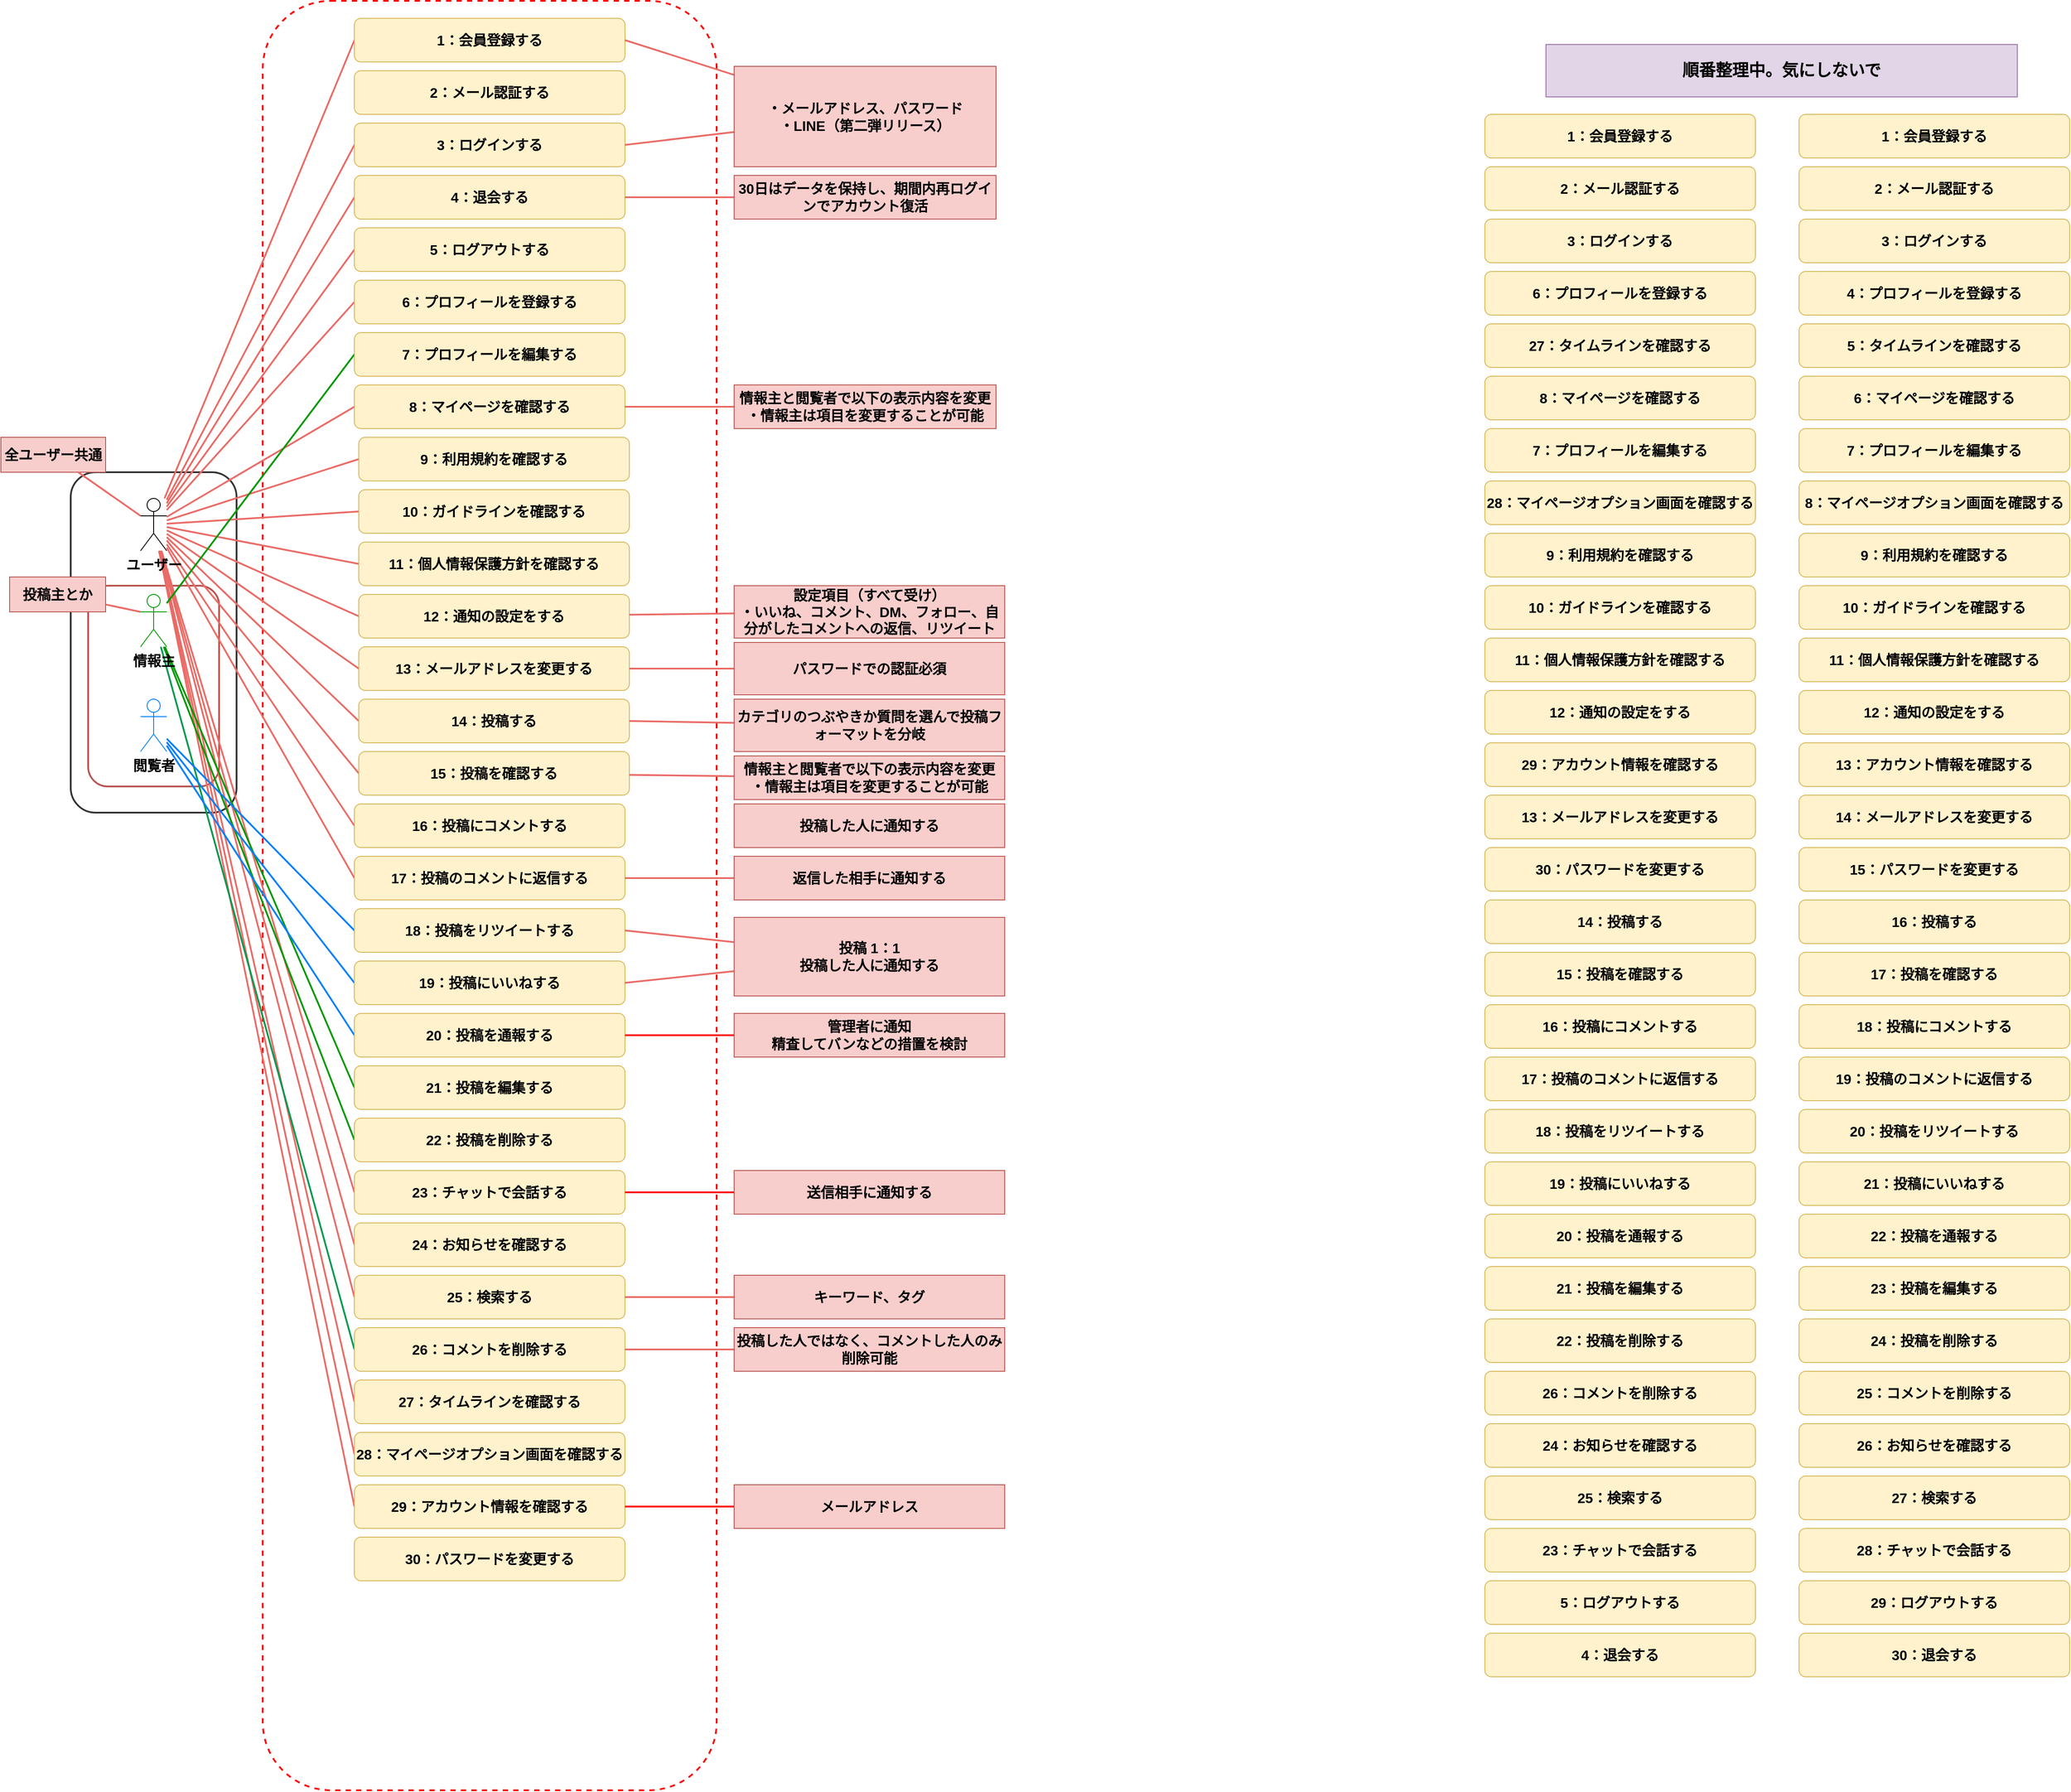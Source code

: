 <mxfile version="24.6.4" type="github" pages="3">
  <diagram name="ユースケース図" id="WGTsjL8ZVUWMKIDuKt0u">
    <mxGraphModel dx="2848" dy="756" grid="1" gridSize="10" guides="1" tooltips="1" connect="1" arrows="1" fold="1" page="1" pageScale="1" pageWidth="1654" pageHeight="2336" math="0" shadow="0">
      <root>
        <mxCell id="0" />
        <mxCell id="1" parent="0" />
        <mxCell id="4o01He_aQZHZ-05-Wp81-2" value="" style="rounded=1;whiteSpace=wrap;html=1;strokeColor=#FF0000;align=center;verticalAlign=top;fontFamily=Helvetica;fontSize=16;fontColor=default;fontStyle=1;fillColor=none;strokeWidth=2;dashed=1;" parent="1" vertex="1">
          <mxGeometry x="270" y="70" width="520" height="2050" as="geometry" />
        </mxCell>
        <mxCell id="4o01He_aQZHZ-05-Wp81-10" value="" style="rounded=1;whiteSpace=wrap;html=1;strokeColor=#b85450;align=center;verticalAlign=middle;fontFamily=Helvetica;fontSize=16;fontColor=default;fontStyle=1;fillColor=none;strokeWidth=2;" parent="1" vertex="1">
          <mxGeometry x="70" y="740" width="150" height="230" as="geometry" />
        </mxCell>
        <mxCell id="4o01He_aQZHZ-05-Wp81-9" value="" style="rounded=1;whiteSpace=wrap;html=1;strokeColor=#333333;align=center;verticalAlign=middle;fontFamily=Helvetica;fontSize=16;fontColor=default;fontStyle=1;fillColor=none;strokeWidth=2;" parent="1" vertex="1">
          <mxGeometry x="50" y="610" width="190" height="390" as="geometry" />
        </mxCell>
        <mxCell id="4o01He_aQZHZ-05-Wp81-61" style="edgeStyle=none;shape=connector;rounded=0;orthogonalLoop=1;jettySize=auto;html=1;entryX=0;entryY=0.5;entryDx=0;entryDy=0;strokeColor=#EA6B66;strokeWidth=2;align=center;verticalAlign=middle;fontFamily=Helvetica;fontSize=16;fontColor=default;fontStyle=1;labelBackgroundColor=default;endArrow=none;endFill=0;" parent="1" source="4o01He_aQZHZ-05-Wp81-1" target="4o01He_aQZHZ-05-Wp81-4" edge="1">
          <mxGeometry relative="1" as="geometry" />
        </mxCell>
        <mxCell id="4o01He_aQZHZ-05-Wp81-62" style="edgeStyle=none;shape=connector;rounded=0;orthogonalLoop=1;jettySize=auto;html=1;entryX=0;entryY=0.5;entryDx=0;entryDy=0;strokeColor=#EA6B66;strokeWidth=2;align=center;verticalAlign=middle;fontFamily=Helvetica;fontSize=16;fontColor=default;fontStyle=1;labelBackgroundColor=default;endArrow=none;endFill=0;" parent="1" source="4o01He_aQZHZ-05-Wp81-1" target="4o01He_aQZHZ-05-Wp81-3" edge="1">
          <mxGeometry relative="1" as="geometry" />
        </mxCell>
        <mxCell id="4o01He_aQZHZ-05-Wp81-63" style="edgeStyle=none;shape=connector;rounded=0;orthogonalLoop=1;jettySize=auto;html=1;entryX=0;entryY=0.5;entryDx=0;entryDy=0;strokeColor=#EA6B66;strokeWidth=2;align=center;verticalAlign=middle;fontFamily=Helvetica;fontSize=16;fontColor=default;fontStyle=1;labelBackgroundColor=default;endArrow=none;endFill=0;" parent="1" source="4o01He_aQZHZ-05-Wp81-1" target="4o01He_aQZHZ-05-Wp81-14" edge="1">
          <mxGeometry relative="1" as="geometry" />
        </mxCell>
        <mxCell id="4o01He_aQZHZ-05-Wp81-64" style="edgeStyle=none;shape=connector;rounded=0;orthogonalLoop=1;jettySize=auto;html=1;entryX=0;entryY=0.5;entryDx=0;entryDy=0;strokeColor=#EA6B66;strokeWidth=2;align=center;verticalAlign=middle;fontFamily=Helvetica;fontSize=16;fontColor=default;fontStyle=1;labelBackgroundColor=default;endArrow=none;endFill=0;" parent="1" source="4o01He_aQZHZ-05-Wp81-1" target="4o01He_aQZHZ-05-Wp81-15" edge="1">
          <mxGeometry relative="1" as="geometry" />
        </mxCell>
        <mxCell id="4o01He_aQZHZ-05-Wp81-65" style="edgeStyle=none;shape=connector;rounded=0;orthogonalLoop=1;jettySize=auto;html=1;entryX=0;entryY=0.5;entryDx=0;entryDy=0;strokeColor=#EA6B66;strokeWidth=2;align=center;verticalAlign=middle;fontFamily=Helvetica;fontSize=16;fontColor=default;fontStyle=1;labelBackgroundColor=default;endArrow=none;endFill=0;" parent="1" source="4o01He_aQZHZ-05-Wp81-1" target="4o01He_aQZHZ-05-Wp81-16" edge="1">
          <mxGeometry relative="1" as="geometry" />
        </mxCell>
        <mxCell id="4o01He_aQZHZ-05-Wp81-68" style="edgeStyle=none;shape=connector;rounded=0;orthogonalLoop=1;jettySize=auto;html=1;entryX=0;entryY=0.5;entryDx=0;entryDy=0;strokeColor=#EA6B66;strokeWidth=2;align=center;verticalAlign=middle;fontFamily=Helvetica;fontSize=16;fontColor=default;fontStyle=1;labelBackgroundColor=default;endArrow=none;endFill=0;" parent="1" source="4o01He_aQZHZ-05-Wp81-1" target="4o01He_aQZHZ-05-Wp81-18" edge="1">
          <mxGeometry relative="1" as="geometry" />
        </mxCell>
        <mxCell id="4o01He_aQZHZ-05-Wp81-69" style="edgeStyle=none;shape=connector;rounded=0;orthogonalLoop=1;jettySize=auto;html=1;entryX=0;entryY=0.5;entryDx=0;entryDy=0;strokeColor=#EA6B66;strokeWidth=2;align=center;verticalAlign=middle;fontFamily=Helvetica;fontSize=16;fontColor=default;fontStyle=1;labelBackgroundColor=default;endArrow=none;endFill=0;" parent="1" source="4o01He_aQZHZ-05-Wp81-1" target="4o01He_aQZHZ-05-Wp81-19" edge="1">
          <mxGeometry relative="1" as="geometry" />
        </mxCell>
        <mxCell id="4o01He_aQZHZ-05-Wp81-70" style="edgeStyle=none;shape=connector;rounded=0;orthogonalLoop=1;jettySize=auto;html=1;entryX=0;entryY=0.5;entryDx=0;entryDy=0;strokeColor=#EA6B66;strokeWidth=2;align=center;verticalAlign=middle;fontFamily=Helvetica;fontSize=16;fontColor=default;fontStyle=1;labelBackgroundColor=default;endArrow=none;endFill=0;" parent="1" source="4o01He_aQZHZ-05-Wp81-1" target="4o01He_aQZHZ-05-Wp81-26" edge="1">
          <mxGeometry relative="1" as="geometry" />
        </mxCell>
        <mxCell id="4o01He_aQZHZ-05-Wp81-72" style="edgeStyle=none;shape=connector;rounded=0;orthogonalLoop=1;jettySize=auto;html=1;entryX=0;entryY=0.5;entryDx=0;entryDy=0;strokeColor=#EA6B66;strokeWidth=2;align=center;verticalAlign=middle;fontFamily=Helvetica;fontSize=16;fontColor=default;fontStyle=1;labelBackgroundColor=default;endArrow=none;endFill=0;" parent="1" source="4o01He_aQZHZ-05-Wp81-1" target="4o01He_aQZHZ-05-Wp81-25" edge="1">
          <mxGeometry relative="1" as="geometry" />
        </mxCell>
        <mxCell id="4o01He_aQZHZ-05-Wp81-73" style="edgeStyle=none;shape=connector;rounded=0;orthogonalLoop=1;jettySize=auto;html=1;entryX=0;entryY=0.5;entryDx=0;entryDy=0;strokeColor=#EA6B66;strokeWidth=2;align=center;verticalAlign=middle;fontFamily=Helvetica;fontSize=16;fontColor=default;fontStyle=1;labelBackgroundColor=default;endArrow=none;endFill=0;" parent="1" source="4o01He_aQZHZ-05-Wp81-1" target="4o01He_aQZHZ-05-Wp81-24" edge="1">
          <mxGeometry relative="1" as="geometry" />
        </mxCell>
        <mxCell id="4o01He_aQZHZ-05-Wp81-74" style="edgeStyle=none;shape=connector;rounded=0;orthogonalLoop=1;jettySize=auto;html=1;entryX=0;entryY=0.5;entryDx=0;entryDy=0;strokeColor=#EA6B66;strokeWidth=2;align=center;verticalAlign=middle;fontFamily=Helvetica;fontSize=16;fontColor=default;fontStyle=1;labelBackgroundColor=default;endArrow=none;endFill=0;" parent="1" source="4o01He_aQZHZ-05-Wp81-1" target="4o01He_aQZHZ-05-Wp81-23" edge="1">
          <mxGeometry relative="1" as="geometry" />
        </mxCell>
        <mxCell id="4o01He_aQZHZ-05-Wp81-75" style="edgeStyle=none;shape=connector;rounded=0;orthogonalLoop=1;jettySize=auto;html=1;entryX=0;entryY=0.5;entryDx=0;entryDy=0;strokeColor=#EA6B66;strokeWidth=2;align=center;verticalAlign=middle;fontFamily=Helvetica;fontSize=16;fontColor=default;fontStyle=1;labelBackgroundColor=default;endArrow=none;endFill=0;" parent="1" source="4o01He_aQZHZ-05-Wp81-1" target="4o01He_aQZHZ-05-Wp81-22" edge="1">
          <mxGeometry relative="1" as="geometry" />
        </mxCell>
        <mxCell id="4o01He_aQZHZ-05-Wp81-77" style="edgeStyle=none;shape=connector;rounded=0;orthogonalLoop=1;jettySize=auto;html=1;entryX=0;entryY=0.5;entryDx=0;entryDy=0;strokeColor=#EA6B66;strokeWidth=2;align=center;verticalAlign=middle;fontFamily=Helvetica;fontSize=16;fontColor=default;fontStyle=1;labelBackgroundColor=default;endArrow=none;endFill=0;" parent="1" source="4o01He_aQZHZ-05-Wp81-1" target="4o01He_aQZHZ-05-Wp81-21" edge="1">
          <mxGeometry relative="1" as="geometry" />
        </mxCell>
        <mxCell id="4o01He_aQZHZ-05-Wp81-78" style="edgeStyle=none;shape=connector;rounded=0;orthogonalLoop=1;jettySize=auto;html=1;entryX=0;entryY=0.5;entryDx=0;entryDy=0;strokeColor=#EA6B66;strokeWidth=2;align=center;verticalAlign=middle;fontFamily=Helvetica;fontSize=16;fontColor=default;fontStyle=1;labelBackgroundColor=default;endArrow=none;endFill=0;" parent="1" source="4o01He_aQZHZ-05-Wp81-1" target="4o01He_aQZHZ-05-Wp81-20" edge="1">
          <mxGeometry relative="1" as="geometry" />
        </mxCell>
        <mxCell id="4o01He_aQZHZ-05-Wp81-79" style="edgeStyle=none;shape=connector;rounded=0;orthogonalLoop=1;jettySize=auto;html=1;entryX=0;entryY=0.5;entryDx=0;entryDy=0;strokeColor=#EA6B66;strokeWidth=2;align=center;verticalAlign=middle;fontFamily=Helvetica;fontSize=16;fontColor=default;fontStyle=1;labelBackgroundColor=default;endArrow=none;endFill=0;" parent="1" source="4o01He_aQZHZ-05-Wp81-1" target="4o01He_aQZHZ-05-Wp81-46" edge="1">
          <mxGeometry relative="1" as="geometry" />
        </mxCell>
        <mxCell id="4o01He_aQZHZ-05-Wp81-86" style="edgeStyle=none;shape=connector;rounded=0;orthogonalLoop=1;jettySize=auto;html=1;entryX=0;entryY=0.5;entryDx=0;entryDy=0;strokeColor=#EA6B66;strokeWidth=2;align=center;verticalAlign=middle;fontFamily=Helvetica;fontSize=16;fontColor=default;fontStyle=1;labelBackgroundColor=default;endArrow=none;endFill=0;" parent="1" source="4o01He_aQZHZ-05-Wp81-1" target="4o01He_aQZHZ-05-Wp81-29" edge="1">
          <mxGeometry relative="1" as="geometry" />
        </mxCell>
        <mxCell id="4o01He_aQZHZ-05-Wp81-87" style="edgeStyle=none;shape=connector;rounded=0;orthogonalLoop=1;jettySize=auto;html=1;entryX=0;entryY=0.5;entryDx=0;entryDy=0;strokeColor=#EA6B66;strokeWidth=2;align=center;verticalAlign=middle;fontFamily=Helvetica;fontSize=16;fontColor=default;fontStyle=1;labelBackgroundColor=default;endArrow=none;endFill=0;" parent="1" source="4o01He_aQZHZ-05-Wp81-1" target="4o01He_aQZHZ-05-Wp81-28" edge="1">
          <mxGeometry relative="1" as="geometry" />
        </mxCell>
        <mxCell id="4o01He_aQZHZ-05-Wp81-88" style="edgeStyle=none;shape=connector;rounded=0;orthogonalLoop=1;jettySize=auto;html=1;entryX=0;entryY=0.5;entryDx=0;entryDy=0;strokeColor=#EA6B66;strokeWidth=2;align=center;verticalAlign=middle;fontFamily=Helvetica;fontSize=16;fontColor=default;fontStyle=1;labelBackgroundColor=default;endArrow=none;endFill=0;" parent="1" source="4o01He_aQZHZ-05-Wp81-1" target="4o01He_aQZHZ-05-Wp81-35" edge="1">
          <mxGeometry relative="1" as="geometry" />
        </mxCell>
        <mxCell id="AKesWotK_jg8N8RjOWXU-4" style="edgeStyle=none;shape=connector;rounded=0;orthogonalLoop=1;jettySize=auto;html=1;entryX=0;entryY=0.5;entryDx=0;entryDy=0;strokeColor=#EA6B66;strokeWidth=2;align=center;verticalAlign=middle;fontFamily=Helvetica;fontSize=16;fontColor=default;fontStyle=1;labelBackgroundColor=default;endArrow=none;endFill=0;" edge="1" parent="1" source="4o01He_aQZHZ-05-Wp81-1" target="ChYUmCLO_mawXhGjEOLD-1">
          <mxGeometry relative="1" as="geometry" />
        </mxCell>
        <mxCell id="AKesWotK_jg8N8RjOWXU-5" style="edgeStyle=none;shape=connector;rounded=0;orthogonalLoop=1;jettySize=auto;html=1;entryX=0;entryY=0.5;entryDx=0;entryDy=0;strokeColor=#EA6B66;strokeWidth=2;align=center;verticalAlign=middle;fontFamily=Helvetica;fontSize=16;fontColor=default;fontStyle=1;labelBackgroundColor=default;endArrow=none;endFill=0;" edge="1" parent="1" source="4o01He_aQZHZ-05-Wp81-1" target="_YOZG-p2Vx6e4yb0tkVq-1">
          <mxGeometry relative="1" as="geometry" />
        </mxCell>
        <mxCell id="AKesWotK_jg8N8RjOWXU-6" style="edgeStyle=none;shape=connector;rounded=0;orthogonalLoop=1;jettySize=auto;html=1;entryX=0;entryY=0.5;entryDx=0;entryDy=0;strokeColor=#EA6B66;strokeWidth=2;align=center;verticalAlign=middle;fontFamily=Helvetica;fontSize=16;fontColor=default;fontStyle=1;labelBackgroundColor=default;endArrow=none;endFill=0;" edge="1" parent="1" source="4o01He_aQZHZ-05-Wp81-1" target="TnW9z-jII-lwHWOeEv7x-1">
          <mxGeometry relative="1" as="geometry" />
        </mxCell>
        <mxCell id="4o01He_aQZHZ-05-Wp81-1" value="ユーザー" style="shape=umlActor;verticalLabelPosition=bottom;verticalAlign=top;html=1;outlineConnect=0;fontSize=16;fontStyle=1" parent="1" vertex="1">
          <mxGeometry x="130" y="640" width="30" height="60" as="geometry" />
        </mxCell>
        <mxCell id="4o01He_aQZHZ-05-Wp81-3" value="3：ログインする" style="rounded=1;whiteSpace=wrap;html=1;strokeColor=#d6b656;align=center;verticalAlign=middle;fontFamily=Helvetica;fontSize=16;fontStyle=1;fillColor=#fff2cc;" parent="1" vertex="1">
          <mxGeometry x="375" y="210" width="310" height="50" as="geometry" />
        </mxCell>
        <mxCell id="4o01He_aQZHZ-05-Wp81-4" value="1：会員登録する" style="rounded=1;whiteSpace=wrap;html=1;strokeColor=#d6b656;align=center;verticalAlign=middle;fontFamily=Helvetica;fontSize=16;fontStyle=1;fillColor=#fff2cc;" parent="1" vertex="1">
          <mxGeometry x="375" y="90" width="310" height="50" as="geometry" />
        </mxCell>
        <mxCell id="4o01He_aQZHZ-05-Wp81-66" style="edgeStyle=none;shape=connector;rounded=0;orthogonalLoop=1;jettySize=auto;html=1;entryX=0;entryY=0.5;entryDx=0;entryDy=0;strokeColor=#009900;strokeWidth=2;align=center;verticalAlign=middle;fontFamily=Helvetica;fontSize=16;fontColor=default;fontStyle=1;labelBackgroundColor=default;endArrow=none;endFill=0;" parent="1" source="4o01He_aQZHZ-05-Wp81-5" target="4o01He_aQZHZ-05-Wp81-17" edge="1">
          <mxGeometry relative="1" as="geometry" />
        </mxCell>
        <mxCell id="4o01He_aQZHZ-05-Wp81-84" style="edgeStyle=none;shape=connector;rounded=0;orthogonalLoop=1;jettySize=auto;html=1;entryX=0;entryY=0.5;entryDx=0;entryDy=0;strokeColor=#009900;strokeWidth=2;align=center;verticalAlign=middle;fontFamily=Helvetica;fontSize=16;fontColor=default;fontStyle=1;labelBackgroundColor=default;endArrow=none;endFill=0;" parent="1" source="4o01He_aQZHZ-05-Wp81-5" target="4o01He_aQZHZ-05-Wp81-31" edge="1">
          <mxGeometry relative="1" as="geometry" />
        </mxCell>
        <mxCell id="4o01He_aQZHZ-05-Wp81-85" style="edgeStyle=none;shape=connector;rounded=0;orthogonalLoop=1;jettySize=auto;html=1;entryX=0;entryY=0.5;entryDx=0;entryDy=0;strokeColor=#009900;strokeWidth=2;align=center;verticalAlign=middle;fontFamily=Helvetica;fontSize=16;fontColor=default;fontStyle=1;labelBackgroundColor=default;endArrow=none;endFill=0;" parent="1" source="4o01He_aQZHZ-05-Wp81-5" target="4o01He_aQZHZ-05-Wp81-30" edge="1">
          <mxGeometry relative="1" as="geometry" />
        </mxCell>
        <mxCell id="-vYeFam4DN_KY57SQ8v6-1" style="rounded=0;orthogonalLoop=1;jettySize=auto;html=1;entryX=0;entryY=0.5;entryDx=0;entryDy=0;strokeWidth=2;strokeColor=#00994D;endArrow=none;endFill=0;" edge="1" parent="1" source="4o01He_aQZHZ-05-Wp81-5" target="E5iVPtUmm4C5OWsAhe_t-1">
          <mxGeometry relative="1" as="geometry" />
        </mxCell>
        <mxCell id="4o01He_aQZHZ-05-Wp81-5" value="情報主" style="shape=umlActor;verticalLabelPosition=bottom;verticalAlign=top;html=1;outlineConnect=0;fontSize=16;fontStyle=1;strokeColor=#009900;" parent="1" vertex="1">
          <mxGeometry x="130" y="750" width="30" height="60" as="geometry" />
        </mxCell>
        <mxCell id="4o01He_aQZHZ-05-Wp81-80" style="edgeStyle=none;shape=connector;rounded=0;orthogonalLoop=1;jettySize=auto;html=1;entryX=0;entryY=0.5;entryDx=0;entryDy=0;strokeColor=#007FFF;strokeWidth=2;align=center;verticalAlign=middle;fontFamily=Helvetica;fontSize=16;fontColor=default;fontStyle=1;labelBackgroundColor=default;endArrow=none;endFill=0;" parent="1" source="4o01He_aQZHZ-05-Wp81-6" target="4o01He_aQZHZ-05-Wp81-34" edge="1">
          <mxGeometry relative="1" as="geometry" />
        </mxCell>
        <mxCell id="4o01He_aQZHZ-05-Wp81-83" style="edgeStyle=none;shape=connector;rounded=0;orthogonalLoop=1;jettySize=auto;html=1;entryX=0;entryY=0.5;entryDx=0;entryDy=0;strokeColor=#007FFF;strokeWidth=2;align=center;verticalAlign=middle;fontFamily=Helvetica;fontSize=16;fontColor=default;fontStyle=1;labelBackgroundColor=default;endArrow=none;endFill=0;" parent="1" source="4o01He_aQZHZ-05-Wp81-6" target="4o01He_aQZHZ-05-Wp81-32" edge="1">
          <mxGeometry relative="1" as="geometry" />
        </mxCell>
        <mxCell id="-vYeFam4DN_KY57SQ8v6-6" style="edgeStyle=none;shape=connector;rounded=0;orthogonalLoop=1;jettySize=auto;html=1;entryX=0;entryY=0.5;entryDx=0;entryDy=0;strokeColor=#017fff;strokeWidth=2;align=center;verticalAlign=middle;fontFamily=Helvetica;fontSize=16;fontColor=default;fontStyle=1;labelBackgroundColor=default;endArrow=none;endFill=0;" edge="1" parent="1" source="4o01He_aQZHZ-05-Wp81-6" target="4o01He_aQZHZ-05-Wp81-93">
          <mxGeometry relative="1" as="geometry" />
        </mxCell>
        <mxCell id="4o01He_aQZHZ-05-Wp81-6" value="閲覧者" style="shape=umlActor;verticalLabelPosition=bottom;verticalAlign=top;html=1;outlineConnect=0;fontSize=16;fontStyle=1;strokeColor=#007FFF;" parent="1" vertex="1">
          <mxGeometry x="130" y="870" width="30" height="60" as="geometry" />
        </mxCell>
        <mxCell id="4o01He_aQZHZ-05-Wp81-8" style="rounded=0;orthogonalLoop=1;jettySize=auto;html=1;entryX=0;entryY=0.333;entryDx=0;entryDy=0;entryPerimeter=0;fontFamily=Helvetica;fontSize=16;fontColor=default;fontStyle=1;strokeWidth=2;strokeColor=#EA6B66;endArrow=none;endFill=0;" parent="1" source="4o01He_aQZHZ-05-Wp81-7" target="4o01He_aQZHZ-05-Wp81-5" edge="1">
          <mxGeometry relative="1" as="geometry" />
        </mxCell>
        <mxCell id="4o01He_aQZHZ-05-Wp81-7" value="投稿主とか" style="rounded=0;whiteSpace=wrap;html=1;strokeColor=#b85450;align=center;verticalAlign=middle;fontFamily=Helvetica;fontSize=16;fontStyle=1;fillColor=#f8cecc;" parent="1" vertex="1">
          <mxGeometry x="-20" y="730" width="110" height="40" as="geometry" />
        </mxCell>
        <mxCell id="4o01He_aQZHZ-05-Wp81-11" value="全ユーザー共通" style="rounded=0;whiteSpace=wrap;html=1;strokeColor=#b85450;align=center;verticalAlign=middle;fontFamily=Helvetica;fontSize=16;fontColor=default;fontStyle=1;fillColor=#f8cecc;" parent="1" vertex="1">
          <mxGeometry x="-30" y="570" width="120" height="40" as="geometry" />
        </mxCell>
        <mxCell id="4o01He_aQZHZ-05-Wp81-13" style="rounded=0;orthogonalLoop=1;jettySize=auto;html=1;entryX=0;entryY=0.333;entryDx=0;entryDy=0;entryPerimeter=0;fontFamily=Helvetica;fontSize=16;fontColor=default;fontStyle=1;strokeWidth=2;strokeColor=#EA6B66;endArrow=none;endFill=0;" parent="1" source="4o01He_aQZHZ-05-Wp81-11" target="4o01He_aQZHZ-05-Wp81-1" edge="1">
          <mxGeometry relative="1" as="geometry" />
        </mxCell>
        <mxCell id="4o01He_aQZHZ-05-Wp81-14" value="4：退会する" style="rounded=1;whiteSpace=wrap;html=1;strokeColor=#d6b656;align=center;verticalAlign=middle;fontFamily=Helvetica;fontSize=16;fontStyle=1;fillColor=#fff2cc;" parent="1" vertex="1">
          <mxGeometry x="375" y="270" width="310" height="50" as="geometry" />
        </mxCell>
        <mxCell id="4o01He_aQZHZ-05-Wp81-15" value="5：ログアウトする" style="rounded=1;whiteSpace=wrap;html=1;strokeColor=#d6b656;align=center;verticalAlign=middle;fontFamily=Helvetica;fontSize=16;fontStyle=1;fillColor=#fff2cc;" parent="1" vertex="1">
          <mxGeometry x="375" y="330" width="310" height="50" as="geometry" />
        </mxCell>
        <mxCell id="4o01He_aQZHZ-05-Wp81-16" value="6：プロフィールを登録する" style="rounded=1;whiteSpace=wrap;html=1;strokeColor=#d6b656;align=center;verticalAlign=middle;fontFamily=Helvetica;fontSize=16;fontStyle=1;fillColor=#fff2cc;" parent="1" vertex="1">
          <mxGeometry x="375" y="390" width="310" height="50" as="geometry" />
        </mxCell>
        <mxCell id="4o01He_aQZHZ-05-Wp81-17" value="7：プロフィールを編集する" style="rounded=1;whiteSpace=wrap;html=1;strokeColor=#d6b656;align=center;verticalAlign=middle;fontFamily=Helvetica;fontSize=16;fontStyle=1;fillColor=#fff2cc;" parent="1" vertex="1">
          <mxGeometry x="375" y="450" width="310" height="50" as="geometry" />
        </mxCell>
        <mxCell id="4o01He_aQZHZ-05-Wp81-18" value="8：マイページを確認&lt;span style=&quot;background-color: initial;&quot;&gt;する&lt;/span&gt;" style="rounded=1;whiteSpace=wrap;html=1;strokeColor=#d6b656;align=center;verticalAlign=middle;fontFamily=Helvetica;fontSize=16;fontStyle=1;fillColor=#fff2cc;" parent="1" vertex="1">
          <mxGeometry x="375" y="510" width="310" height="50" as="geometry" />
        </mxCell>
        <mxCell id="4o01He_aQZHZ-05-Wp81-19" value="9：利用規約を確認&lt;span style=&quot;background-color: initial;&quot;&gt;する&lt;/span&gt;" style="rounded=1;whiteSpace=wrap;html=1;strokeColor=#d6b656;align=center;verticalAlign=middle;fontFamily=Helvetica;fontSize=16;fontStyle=1;fillColor=#fff2cc;" parent="1" vertex="1">
          <mxGeometry x="380" y="570" width="310" height="50" as="geometry" />
        </mxCell>
        <mxCell id="4o01He_aQZHZ-05-Wp81-20" value="16：投稿にコメントする" style="rounded=1;whiteSpace=wrap;html=1;strokeColor=#d6b656;align=center;verticalAlign=middle;fontFamily=Helvetica;fontSize=16;fontStyle=1;fillColor=#fff2cc;" parent="1" vertex="1">
          <mxGeometry x="375" y="990" width="310" height="50" as="geometry" />
        </mxCell>
        <mxCell id="4o01He_aQZHZ-05-Wp81-21" value="15：&lt;span style=&quot;background-color: initial;&quot;&gt;投稿を確認&lt;/span&gt;&lt;span style=&quot;background-color: initial;&quot;&gt;する&lt;/span&gt;" style="rounded=1;whiteSpace=wrap;html=1;strokeColor=#d6b656;align=center;verticalAlign=middle;fontFamily=Helvetica;fontSize=16;fontStyle=1;fillColor=#fff2cc;" parent="1" vertex="1">
          <mxGeometry x="380" y="930" width="310" height="50" as="geometry" />
        </mxCell>
        <mxCell id="4o01He_aQZHZ-05-Wp81-22" value="14：投稿する" style="rounded=1;whiteSpace=wrap;html=1;strokeColor=#d6b656;align=center;verticalAlign=middle;fontFamily=Helvetica;fontSize=16;fontStyle=1;fillColor=#fff2cc;" parent="1" vertex="1">
          <mxGeometry x="380" y="870" width="310" height="50" as="geometry" />
        </mxCell>
        <mxCell id="4o01He_aQZHZ-05-Wp81-23" value="13：メールアドレスを変更する" style="rounded=1;whiteSpace=wrap;html=1;strokeColor=#d6b656;align=center;verticalAlign=middle;fontFamily=Helvetica;fontSize=16;fontStyle=1;fillColor=#fff2cc;" parent="1" vertex="1">
          <mxGeometry x="380" y="810" width="310" height="50" as="geometry" />
        </mxCell>
        <mxCell id="4o01He_aQZHZ-05-Wp81-24" value="12：通知の設定をする" style="rounded=1;whiteSpace=wrap;html=1;strokeColor=#d6b656;align=center;verticalAlign=middle;fontFamily=Helvetica;fontSize=16;fontStyle=1;fillColor=#fff2cc;" parent="1" vertex="1">
          <mxGeometry x="380" y="750" width="310" height="50" as="geometry" />
        </mxCell>
        <mxCell id="4o01He_aQZHZ-05-Wp81-25" value="11：個人情報保護方針を確認する" style="rounded=1;whiteSpace=wrap;html=1;strokeColor=#d6b656;align=center;verticalAlign=middle;fontFamily=Helvetica;fontSize=16;fontStyle=1;fillColor=#fff2cc;" parent="1" vertex="1">
          <mxGeometry x="380" y="690" width="310" height="50" as="geometry" />
        </mxCell>
        <mxCell id="4o01He_aQZHZ-05-Wp81-26" value="10：ガイドラインを確認する" style="rounded=1;whiteSpace=wrap;html=1;strokeColor=#d6b656;align=center;verticalAlign=middle;fontFamily=Helvetica;fontSize=16;fontStyle=1;fillColor=#fff2cc;" parent="1" vertex="1">
          <mxGeometry x="380" y="630" width="310" height="50" as="geometry" />
        </mxCell>
        <mxCell id="4o01He_aQZHZ-05-Wp81-28" value="24：お知らせを確認する" style="rounded=1;whiteSpace=wrap;html=1;strokeColor=#d6b656;align=center;verticalAlign=middle;fontFamily=Helvetica;fontSize=16;fontStyle=1;fillColor=#fff2cc;" parent="1" vertex="1">
          <mxGeometry x="375" y="1470" width="310" height="50" as="geometry" />
        </mxCell>
        <mxCell id="4o01He_aQZHZ-05-Wp81-29" value="23：チャットで会話する" style="rounded=1;whiteSpace=wrap;html=1;strokeColor=#d6b656;align=center;verticalAlign=middle;fontFamily=Helvetica;fontSize=16;fontStyle=1;fillColor=#fff2cc;" parent="1" vertex="1">
          <mxGeometry x="375" y="1410" width="310" height="50" as="geometry" />
        </mxCell>
        <mxCell id="4o01He_aQZHZ-05-Wp81-30" value="22：投稿を削除する" style="rounded=1;whiteSpace=wrap;html=1;strokeColor=#d6b656;align=center;verticalAlign=middle;fontFamily=Helvetica;fontSize=16;fontStyle=1;fillColor=#fff2cc;" parent="1" vertex="1">
          <mxGeometry x="375" y="1350" width="310" height="50" as="geometry" />
        </mxCell>
        <mxCell id="4o01He_aQZHZ-05-Wp81-31" value="21：投稿を編集する" style="rounded=1;whiteSpace=wrap;html=1;strokeColor=#d6b656;align=center;verticalAlign=middle;fontFamily=Helvetica;fontSize=16;fontStyle=1;fillColor=#fff2cc;" parent="1" vertex="1">
          <mxGeometry x="375" y="1290" width="310" height="50" as="geometry" />
        </mxCell>
        <mxCell id="4o01He_aQZHZ-05-Wp81-32" value="19：投稿にいいねする" style="rounded=1;whiteSpace=wrap;html=1;strokeColor=#d6b656;align=center;verticalAlign=middle;fontFamily=Helvetica;fontSize=16;fontStyle=1;fillColor=#fff2cc;" parent="1" vertex="1">
          <mxGeometry x="375" y="1170" width="310" height="50" as="geometry" />
        </mxCell>
        <mxCell id="4o01He_aQZHZ-05-Wp81-34" value="18：投稿をリツイートする" style="rounded=1;whiteSpace=wrap;html=1;strokeColor=#d6b656;align=center;verticalAlign=middle;fontFamily=Helvetica;fontSize=16;fontStyle=1;fillColor=#fff2cc;" parent="1" vertex="1">
          <mxGeometry x="375" y="1110" width="310" height="50" as="geometry" />
        </mxCell>
        <mxCell id="4o01He_aQZHZ-05-Wp81-35" value="25：検索する" style="rounded=1;whiteSpace=wrap;html=1;strokeColor=#d6b656;align=center;verticalAlign=middle;fontFamily=Helvetica;fontSize=16;fontStyle=1;fillColor=#fff2cc;" parent="1" vertex="1">
          <mxGeometry x="375" y="1530" width="310" height="50" as="geometry" />
        </mxCell>
        <mxCell id="4o01He_aQZHZ-05-Wp81-37" style="edgeStyle=none;shape=connector;rounded=0;orthogonalLoop=1;jettySize=auto;html=1;entryX=1;entryY=0.5;entryDx=0;entryDy=0;strokeColor=#EA6B66;strokeWidth=2;align=center;verticalAlign=middle;fontFamily=Helvetica;fontSize=16;fontColor=default;fontStyle=1;labelBackgroundColor=default;endArrow=none;endFill=0;" parent="1" source="4o01He_aQZHZ-05-Wp81-36" target="4o01He_aQZHZ-05-Wp81-4" edge="1">
          <mxGeometry relative="1" as="geometry" />
        </mxCell>
        <mxCell id="4o01He_aQZHZ-05-Wp81-38" style="edgeStyle=none;shape=connector;rounded=0;orthogonalLoop=1;jettySize=auto;html=1;entryX=1;entryY=0.5;entryDx=0;entryDy=0;strokeColor=#EA6B66;strokeWidth=2;align=center;verticalAlign=middle;fontFamily=Helvetica;fontSize=16;fontColor=default;fontStyle=1;labelBackgroundColor=default;endArrow=none;endFill=0;" parent="1" source="4o01He_aQZHZ-05-Wp81-36" target="4o01He_aQZHZ-05-Wp81-3" edge="1">
          <mxGeometry relative="1" as="geometry" />
        </mxCell>
        <mxCell id="4o01He_aQZHZ-05-Wp81-36" value="・メールアドレス、パスワード&lt;div&gt;・LINE（第二弾リリース）&lt;/div&gt;" style="rounded=0;whiteSpace=wrap;html=1;strokeColor=#b85450;align=center;verticalAlign=middle;fontFamily=Helvetica;fontSize=16;fontColor=default;fontStyle=1;labelBackgroundColor=none;fillColor=#f8cecc;" parent="1" vertex="1">
          <mxGeometry x="810" y="145" width="300" height="115" as="geometry" />
        </mxCell>
        <mxCell id="4o01He_aQZHZ-05-Wp81-40" style="edgeStyle=none;shape=connector;rounded=0;orthogonalLoop=1;jettySize=auto;html=1;entryX=1;entryY=0.5;entryDx=0;entryDy=0;strokeColor=#EA6B66;strokeWidth=2;align=center;verticalAlign=middle;fontFamily=Helvetica;fontSize=16;fontColor=default;fontStyle=1;labelBackgroundColor=default;endArrow=none;endFill=0;" parent="1" source="4o01He_aQZHZ-05-Wp81-39" target="4o01He_aQZHZ-05-Wp81-14" edge="1">
          <mxGeometry relative="1" as="geometry" />
        </mxCell>
        <mxCell id="4o01He_aQZHZ-05-Wp81-39" value="30日はデータを保持し、期間内再ログインでアカウント復活" style="rounded=0;whiteSpace=wrap;html=1;strokeColor=#b85450;align=center;verticalAlign=middle;fontFamily=Helvetica;fontSize=16;fontColor=default;fontStyle=1;labelBackgroundColor=none;fillColor=#f8cecc;" parent="1" vertex="1">
          <mxGeometry x="810" y="270" width="300" height="50" as="geometry" />
        </mxCell>
        <mxCell id="4o01He_aQZHZ-05-Wp81-42" style="edgeStyle=none;shape=connector;rounded=0;orthogonalLoop=1;jettySize=auto;html=1;entryX=1;entryY=0.5;entryDx=0;entryDy=0;strokeColor=#EA6B66;strokeWidth=2;align=center;verticalAlign=middle;fontFamily=Helvetica;fontSize=16;fontColor=default;fontStyle=1;labelBackgroundColor=default;endArrow=none;endFill=0;" parent="1" source="4o01He_aQZHZ-05-Wp81-41" target="4o01He_aQZHZ-05-Wp81-18" edge="1">
          <mxGeometry relative="1" as="geometry" />
        </mxCell>
        <mxCell id="4o01He_aQZHZ-05-Wp81-41" value="情報主と閲覧者で以下の&lt;span style=&quot;background-color: initial;&quot;&gt;表示内容を変更&lt;/span&gt;&lt;div&gt;・情報主は項目を変更することが可能&lt;/div&gt;" style="rounded=0;whiteSpace=wrap;html=1;strokeColor=#b85450;align=center;verticalAlign=middle;fontFamily=Helvetica;fontSize=16;fontColor=default;fontStyle=1;labelBackgroundColor=none;fillColor=#f8cecc;" parent="1" vertex="1">
          <mxGeometry x="810" y="510" width="300" height="50" as="geometry" />
        </mxCell>
        <mxCell id="4o01He_aQZHZ-05-Wp81-47" style="edgeStyle=none;shape=connector;rounded=0;orthogonalLoop=1;jettySize=auto;html=1;strokeColor=#EA6B66;strokeWidth=2;align=center;verticalAlign=middle;fontFamily=Helvetica;fontSize=16;fontColor=default;fontStyle=1;labelBackgroundColor=default;endArrow=none;endFill=0;" parent="1" source="4o01He_aQZHZ-05-Wp81-43" target="4o01He_aQZHZ-05-Wp81-24" edge="1">
          <mxGeometry relative="1" as="geometry" />
        </mxCell>
        <mxCell id="4o01He_aQZHZ-05-Wp81-43" value="設定項目（すべて受け）&lt;div&gt;・いいね、コメント、DM、フォロー、自分がしたコメントへの返信、リツイート&lt;/div&gt;" style="rounded=0;whiteSpace=wrap;html=1;strokeColor=#b85450;align=center;verticalAlign=middle;fontFamily=Helvetica;fontSize=16;fontColor=default;fontStyle=1;labelBackgroundColor=none;fillColor=#f8cecc;" parent="1" vertex="1">
          <mxGeometry x="810" y="740" width="310" height="60" as="geometry" />
        </mxCell>
        <mxCell id="4o01He_aQZHZ-05-Wp81-46" value="17：投稿のコメントに返信する" style="rounded=1;whiteSpace=wrap;html=1;strokeColor=#d6b656;align=center;verticalAlign=middle;fontFamily=Helvetica;fontSize=16;fontStyle=1;fillColor=#fff2cc;" parent="1" vertex="1">
          <mxGeometry x="375" y="1050" width="310" height="50" as="geometry" />
        </mxCell>
        <mxCell id="4o01He_aQZHZ-05-Wp81-49" style="edgeStyle=none;shape=connector;rounded=0;orthogonalLoop=1;jettySize=auto;html=1;strokeColor=#EA6B66;strokeWidth=2;align=center;verticalAlign=middle;fontFamily=Helvetica;fontSize=16;fontColor=default;fontStyle=1;labelBackgroundColor=default;endArrow=none;endFill=0;" parent="1" source="4o01He_aQZHZ-05-Wp81-48" target="4o01He_aQZHZ-05-Wp81-23" edge="1">
          <mxGeometry relative="1" as="geometry" />
        </mxCell>
        <mxCell id="4o01He_aQZHZ-05-Wp81-48" value="パスワードでの認証必須" style="rounded=0;whiteSpace=wrap;html=1;strokeColor=#b85450;align=center;verticalAlign=middle;fontFamily=Helvetica;fontSize=16;fontColor=default;fontStyle=1;labelBackgroundColor=none;fillColor=#f8cecc;" parent="1" vertex="1">
          <mxGeometry x="810" y="805" width="310" height="60" as="geometry" />
        </mxCell>
        <mxCell id="4o01He_aQZHZ-05-Wp81-54" style="edgeStyle=none;shape=connector;rounded=0;orthogonalLoop=1;jettySize=auto;html=1;entryX=1;entryY=0.5;entryDx=0;entryDy=0;strokeColor=#EA6B66;strokeWidth=2;align=center;verticalAlign=middle;fontFamily=Helvetica;fontSize=16;fontColor=default;fontStyle=1;labelBackgroundColor=default;endArrow=none;endFill=0;" parent="1" source="4o01He_aQZHZ-05-Wp81-51" target="4o01He_aQZHZ-05-Wp81-22" edge="1">
          <mxGeometry relative="1" as="geometry" />
        </mxCell>
        <mxCell id="4o01He_aQZHZ-05-Wp81-51" value="カテゴリのつぶやきか質問を選んで投稿フォーマットを分岐" style="rounded=0;whiteSpace=wrap;html=1;strokeColor=#b85450;align=center;verticalAlign=middle;fontFamily=Helvetica;fontSize=16;fontColor=default;fontStyle=1;labelBackgroundColor=none;fillColor=#f8cecc;" parent="1" vertex="1">
          <mxGeometry x="810" y="870" width="310" height="60" as="geometry" />
        </mxCell>
        <mxCell id="4o01He_aQZHZ-05-Wp81-53" style="edgeStyle=none;shape=connector;rounded=0;orthogonalLoop=1;jettySize=auto;html=1;strokeColor=#EA6B66;strokeWidth=2;align=center;verticalAlign=middle;fontFamily=Helvetica;fontSize=16;fontColor=default;fontStyle=1;labelBackgroundColor=default;endArrow=none;endFill=0;" parent="1" source="4o01He_aQZHZ-05-Wp81-52" target="4o01He_aQZHZ-05-Wp81-21" edge="1">
          <mxGeometry relative="1" as="geometry" />
        </mxCell>
        <mxCell id="4o01He_aQZHZ-05-Wp81-52" value="情報主と閲覧者で以下の&lt;span style=&quot;background-color: initial;&quot;&gt;表示内容を変更&lt;/span&gt;&lt;div&gt;・情報主は項目を変更することが可能&lt;/div&gt;" style="rounded=0;whiteSpace=wrap;html=1;strokeColor=#b85450;align=center;verticalAlign=middle;fontFamily=Helvetica;fontSize=16;fontColor=default;fontStyle=1;labelBackgroundColor=none;fillColor=#f8cecc;" parent="1" vertex="1">
          <mxGeometry x="810" y="935" width="310" height="50" as="geometry" />
        </mxCell>
        <mxCell id="4o01He_aQZHZ-05-Wp81-59" style="edgeStyle=none;shape=connector;rounded=0;orthogonalLoop=1;jettySize=auto;html=1;entryX=1;entryY=0.5;entryDx=0;entryDy=0;strokeColor=#EA6B66;strokeWidth=2;align=center;verticalAlign=middle;fontFamily=Helvetica;fontSize=16;fontColor=default;fontStyle=1;labelBackgroundColor=default;endArrow=none;endFill=0;" parent="1" source="4o01He_aQZHZ-05-Wp81-55" target="4o01He_aQZHZ-05-Wp81-46" edge="1">
          <mxGeometry relative="1" as="geometry" />
        </mxCell>
        <mxCell id="4o01He_aQZHZ-05-Wp81-55" value="返信した相手に通知する" style="rounded=0;whiteSpace=wrap;html=1;strokeColor=#b85450;align=center;verticalAlign=middle;fontFamily=Helvetica;fontSize=16;fontColor=default;fontStyle=1;labelBackgroundColor=none;fillColor=#f8cecc;" parent="1" vertex="1">
          <mxGeometry x="810" y="1050" width="310" height="50" as="geometry" />
        </mxCell>
        <mxCell id="4o01He_aQZHZ-05-Wp81-60" style="edgeStyle=none;shape=connector;rounded=0;orthogonalLoop=1;jettySize=auto;html=1;strokeColor=#EA6B66;strokeWidth=2;align=center;verticalAlign=middle;fontFamily=Helvetica;fontSize=16;fontColor=default;fontStyle=1;labelBackgroundColor=default;endArrow=none;endFill=0;" parent="1" source="4o01He_aQZHZ-05-Wp81-57" target="4o01He_aQZHZ-05-Wp81-35" edge="1">
          <mxGeometry relative="1" as="geometry" />
        </mxCell>
        <mxCell id="4o01He_aQZHZ-05-Wp81-57" value="キーワード、タグ" style="rounded=0;whiteSpace=wrap;html=1;strokeColor=#b85450;align=center;verticalAlign=middle;fontFamily=Helvetica;fontSize=16;fontColor=default;fontStyle=1;labelBackgroundColor=none;fillColor=#f8cecc;" parent="1" vertex="1">
          <mxGeometry x="810" y="1530" width="310" height="50" as="geometry" />
        </mxCell>
        <mxCell id="4o01He_aQZHZ-05-Wp81-81" style="edgeStyle=none;shape=connector;rounded=0;orthogonalLoop=1;jettySize=auto;html=1;exitX=0;exitY=1;exitDx=0;exitDy=0;exitPerimeter=0;strokeColor=#EA6B66;strokeWidth=2;align=center;verticalAlign=middle;fontFamily=Helvetica;fontSize=16;fontColor=default;fontStyle=1;labelBackgroundColor=default;endArrow=none;endFill=0;" parent="1" source="4o01He_aQZHZ-05-Wp81-6" target="4o01He_aQZHZ-05-Wp81-6" edge="1">
          <mxGeometry relative="1" as="geometry" />
        </mxCell>
        <mxCell id="4o01He_aQZHZ-05-Wp81-90" style="edgeStyle=none;shape=connector;rounded=0;orthogonalLoop=1;jettySize=auto;html=1;entryX=1;entryY=0.5;entryDx=0;entryDy=0;strokeColor=#EA6B66;strokeWidth=2;align=center;verticalAlign=middle;fontFamily=Helvetica;fontSize=16;fontColor=default;fontStyle=1;labelBackgroundColor=default;endArrow=none;endFill=0;" parent="1" source="4o01He_aQZHZ-05-Wp81-89" target="4o01He_aQZHZ-05-Wp81-34" edge="1">
          <mxGeometry relative="1" as="geometry" />
        </mxCell>
        <mxCell id="4o01He_aQZHZ-05-Wp81-92" style="edgeStyle=none;shape=connector;rounded=0;orthogonalLoop=1;jettySize=auto;html=1;entryX=1;entryY=0.5;entryDx=0;entryDy=0;strokeColor=#EA6B66;strokeWidth=2;align=center;verticalAlign=middle;fontFamily=Helvetica;fontSize=16;fontColor=default;fontStyle=1;labelBackgroundColor=default;endArrow=none;endFill=0;" parent="1" source="4o01He_aQZHZ-05-Wp81-89" target="4o01He_aQZHZ-05-Wp81-32" edge="1">
          <mxGeometry relative="1" as="geometry" />
        </mxCell>
        <mxCell id="4o01He_aQZHZ-05-Wp81-89" value="投稿 1：1&lt;div&gt;投稿した人に通知する&lt;/div&gt;" style="rounded=0;whiteSpace=wrap;html=1;strokeColor=#b85450;align=center;verticalAlign=middle;fontFamily=Helvetica;fontSize=16;fontColor=default;fontStyle=1;labelBackgroundColor=none;fillColor=#f8cecc;" parent="1" vertex="1">
          <mxGeometry x="810" y="1120" width="310" height="90" as="geometry" />
        </mxCell>
        <mxCell id="4o01He_aQZHZ-05-Wp81-93" value="20：投稿を通報する" style="rounded=1;whiteSpace=wrap;html=1;strokeColor=#d6b656;align=center;verticalAlign=middle;fontFamily=Helvetica;fontSize=16;fontStyle=1;fillColor=#fff2cc;" parent="1" vertex="1">
          <mxGeometry x="375" y="1230" width="310" height="50" as="geometry" />
        </mxCell>
        <mxCell id="RjnXXXwKK8Rkh7F74SQu-1" value="2：メール認証する" style="rounded=1;whiteSpace=wrap;html=1;strokeColor=#d6b656;align=center;verticalAlign=middle;fontFamily=Helvetica;fontSize=16;fontStyle=1;fillColor=#fff2cc;" parent="1" vertex="1">
          <mxGeometry x="375" y="150" width="310" height="50" as="geometry" />
        </mxCell>
        <mxCell id="E5iVPtUmm4C5OWsAhe_t-1" value="26：コメントを削除する" style="rounded=1;whiteSpace=wrap;html=1;strokeColor=#d6b656;align=center;verticalAlign=middle;fontFamily=Helvetica;fontSize=16;fontStyle=1;fillColor=#fff2cc;" parent="1" vertex="1">
          <mxGeometry x="375" y="1590" width="310" height="50" as="geometry" />
        </mxCell>
        <mxCell id="-vYeFam4DN_KY57SQ8v6-4" style="edgeStyle=none;shape=connector;rounded=0;orthogonalLoop=1;jettySize=auto;html=1;entryX=1;entryY=0.5;entryDx=0;entryDy=0;strokeColor=#EA6B66;strokeWidth=2;align=center;verticalAlign=middle;fontFamily=Helvetica;fontSize=16;fontColor=default;fontStyle=1;labelBackgroundColor=default;endArrow=none;endFill=0;" edge="1" parent="1" source="-vYeFam4DN_KY57SQ8v6-2" target="E5iVPtUmm4C5OWsAhe_t-1">
          <mxGeometry relative="1" as="geometry" />
        </mxCell>
        <mxCell id="-vYeFam4DN_KY57SQ8v6-2" value="投稿した人ではなく、コメントした人のみ削除可能" style="rounded=0;whiteSpace=wrap;html=1;strokeColor=#b85450;align=center;verticalAlign=middle;fontFamily=Helvetica;fontSize=16;fontColor=default;fontStyle=1;labelBackgroundColor=none;fillColor=#f8cecc;" vertex="1" parent="1">
          <mxGeometry x="810" y="1590" width="310" height="50" as="geometry" />
        </mxCell>
        <mxCell id="ChYUmCLO_mawXhGjEOLD-1" value="27&lt;span style=&quot;background-color: initial;&quot;&gt;：タイムラインを確認する&lt;/span&gt;" style="rounded=1;whiteSpace=wrap;html=1;strokeColor=#d6b656;align=center;verticalAlign=middle;fontFamily=Helvetica;fontSize=16;fontStyle=1;fillColor=#fff2cc;" vertex="1" parent="1">
          <mxGeometry x="375" y="1650" width="310" height="50" as="geometry" />
        </mxCell>
        <mxCell id="_YOZG-p2Vx6e4yb0tkVq-1" value="28&lt;span style=&quot;background-color: initial;&quot;&gt;：マイページオプション画面を確認する&lt;/span&gt;" style="rounded=1;whiteSpace=wrap;html=1;strokeColor=#d6b656;align=center;verticalAlign=middle;fontFamily=Helvetica;fontSize=16;fontStyle=1;fillColor=#fff2cc;" vertex="1" parent="1">
          <mxGeometry x="375" y="1710" width="310" height="50" as="geometry" />
        </mxCell>
        <mxCell id="TnW9z-jII-lwHWOeEv7x-1" value="29&lt;span style=&quot;background-color: initial;&quot;&gt;：アカウント情報を確認する&lt;/span&gt;" style="rounded=1;whiteSpace=wrap;html=1;strokeColor=#d6b656;align=center;verticalAlign=middle;fontFamily=Helvetica;fontSize=16;fontStyle=1;fillColor=#fff2cc;" vertex="1" parent="1">
          <mxGeometry x="375" y="1770" width="310" height="50" as="geometry" />
        </mxCell>
        <mxCell id="FyMKhVMBBa3QNWfEdvm6-1" value="&lt;span style=&quot;background-color: initial;&quot;&gt;30：パスワードを変更する&lt;/span&gt;" style="rounded=1;whiteSpace=wrap;html=1;strokeColor=#d6b656;align=center;verticalAlign=middle;fontFamily=Helvetica;fontSize=16;fontStyle=1;fillColor=#fff2cc;" vertex="1" parent="1">
          <mxGeometry x="375" y="1830" width="310" height="50" as="geometry" />
        </mxCell>
        <mxCell id="Q7gH4yBcVEf8yMbphYyq-1" value="3：ログインする" style="rounded=1;whiteSpace=wrap;html=1;strokeColor=#d6b656;align=center;verticalAlign=middle;fontFamily=Helvetica;fontSize=16;fontStyle=1;fillColor=#fff2cc;" vertex="1" parent="1">
          <mxGeometry x="1670" y="320" width="310" height="50" as="geometry" />
        </mxCell>
        <mxCell id="Q7gH4yBcVEf8yMbphYyq-2" value="1：会員登録する" style="rounded=1;whiteSpace=wrap;html=1;strokeColor=#d6b656;align=center;verticalAlign=middle;fontFamily=Helvetica;fontSize=16;fontStyle=1;fillColor=#fff2cc;" vertex="1" parent="1">
          <mxGeometry x="1670" y="200" width="310" height="50" as="geometry" />
        </mxCell>
        <mxCell id="Q7gH4yBcVEf8yMbphYyq-3" value="4：退会する" style="rounded=1;whiteSpace=wrap;html=1;strokeColor=#d6b656;align=center;verticalAlign=middle;fontFamily=Helvetica;fontSize=16;fontStyle=1;fillColor=#fff2cc;" vertex="1" parent="1">
          <mxGeometry x="1670" y="1940" width="310" height="50" as="geometry" />
        </mxCell>
        <mxCell id="Q7gH4yBcVEf8yMbphYyq-4" value="5：ログアウトする" style="rounded=1;whiteSpace=wrap;html=1;strokeColor=#d6b656;align=center;verticalAlign=middle;fontFamily=Helvetica;fontSize=16;fontStyle=1;fillColor=#fff2cc;" vertex="1" parent="1">
          <mxGeometry x="1670" y="1880" width="310" height="50" as="geometry" />
        </mxCell>
        <mxCell id="Q7gH4yBcVEf8yMbphYyq-5" value="6：プロフィールを登録する" style="rounded=1;whiteSpace=wrap;html=1;strokeColor=#d6b656;align=center;verticalAlign=middle;fontFamily=Helvetica;fontSize=16;fontStyle=1;fillColor=#fff2cc;" vertex="1" parent="1">
          <mxGeometry x="1670" y="380" width="310" height="50" as="geometry" />
        </mxCell>
        <mxCell id="Q7gH4yBcVEf8yMbphYyq-6" value="7：プロフィールを編集する" style="rounded=1;whiteSpace=wrap;html=1;strokeColor=#d6b656;align=center;verticalAlign=middle;fontFamily=Helvetica;fontSize=16;fontStyle=1;fillColor=#fff2cc;" vertex="1" parent="1">
          <mxGeometry x="1670" y="560" width="310" height="50" as="geometry" />
        </mxCell>
        <mxCell id="Q7gH4yBcVEf8yMbphYyq-7" value="8：マイページを確認&lt;span style=&quot;background-color: initial;&quot;&gt;する&lt;/span&gt;" style="rounded=1;whiteSpace=wrap;html=1;strokeColor=#d6b656;align=center;verticalAlign=middle;fontFamily=Helvetica;fontSize=16;fontStyle=1;fillColor=#fff2cc;" vertex="1" parent="1">
          <mxGeometry x="1670" y="500" width="310" height="50" as="geometry" />
        </mxCell>
        <mxCell id="Q7gH4yBcVEf8yMbphYyq-8" value="9：利用規約を確認&lt;span style=&quot;background-color: initial;&quot;&gt;する&lt;/span&gt;" style="rounded=1;whiteSpace=wrap;html=1;strokeColor=#d6b656;align=center;verticalAlign=middle;fontFamily=Helvetica;fontSize=16;fontStyle=1;fillColor=#fff2cc;" vertex="1" parent="1">
          <mxGeometry x="1670" y="680" width="310" height="50" as="geometry" />
        </mxCell>
        <mxCell id="Q7gH4yBcVEf8yMbphYyq-9" value="16：投稿にコメントする" style="rounded=1;whiteSpace=wrap;html=1;strokeColor=#d6b656;align=center;verticalAlign=middle;fontFamily=Helvetica;fontSize=16;fontStyle=1;fillColor=#fff2cc;" vertex="1" parent="1">
          <mxGeometry x="1670" y="1220" width="310" height="50" as="geometry" />
        </mxCell>
        <mxCell id="Q7gH4yBcVEf8yMbphYyq-10" value="15：&lt;span style=&quot;background-color: initial;&quot;&gt;投稿を確認&lt;/span&gt;&lt;span style=&quot;background-color: initial;&quot;&gt;する&lt;/span&gt;" style="rounded=1;whiteSpace=wrap;html=1;strokeColor=#d6b656;align=center;verticalAlign=middle;fontFamily=Helvetica;fontSize=16;fontStyle=1;fillColor=#fff2cc;" vertex="1" parent="1">
          <mxGeometry x="1670" y="1160" width="310" height="50" as="geometry" />
        </mxCell>
        <mxCell id="Q7gH4yBcVEf8yMbphYyq-11" value="14：投稿する" style="rounded=1;whiteSpace=wrap;html=1;strokeColor=#d6b656;align=center;verticalAlign=middle;fontFamily=Helvetica;fontSize=16;fontStyle=1;fillColor=#fff2cc;" vertex="1" parent="1">
          <mxGeometry x="1670" y="1100" width="310" height="50" as="geometry" />
        </mxCell>
        <mxCell id="Q7gH4yBcVEf8yMbphYyq-12" value="13：メールアドレスを変更する" style="rounded=1;whiteSpace=wrap;html=1;strokeColor=#d6b656;align=center;verticalAlign=middle;fontFamily=Helvetica;fontSize=16;fontStyle=1;fillColor=#fff2cc;" vertex="1" parent="1">
          <mxGeometry x="1670" y="980" width="310" height="50" as="geometry" />
        </mxCell>
        <mxCell id="Q7gH4yBcVEf8yMbphYyq-13" value="12：通知の設定をする" style="rounded=1;whiteSpace=wrap;html=1;strokeColor=#d6b656;align=center;verticalAlign=middle;fontFamily=Helvetica;fontSize=16;fontStyle=1;fillColor=#fff2cc;" vertex="1" parent="1">
          <mxGeometry x="1670" y="860" width="310" height="50" as="geometry" />
        </mxCell>
        <mxCell id="Q7gH4yBcVEf8yMbphYyq-14" value="11：個人情報保護方針を確認する" style="rounded=1;whiteSpace=wrap;html=1;strokeColor=#d6b656;align=center;verticalAlign=middle;fontFamily=Helvetica;fontSize=16;fontStyle=1;fillColor=#fff2cc;" vertex="1" parent="1">
          <mxGeometry x="1670" y="800" width="310" height="50" as="geometry" />
        </mxCell>
        <mxCell id="Q7gH4yBcVEf8yMbphYyq-15" value="10：ガイドラインを確認する" style="rounded=1;whiteSpace=wrap;html=1;strokeColor=#d6b656;align=center;verticalAlign=middle;fontFamily=Helvetica;fontSize=16;fontStyle=1;fillColor=#fff2cc;" vertex="1" parent="1">
          <mxGeometry x="1670" y="740" width="310" height="50" as="geometry" />
        </mxCell>
        <mxCell id="Q7gH4yBcVEf8yMbphYyq-16" value="24：お知らせを確認する" style="rounded=1;whiteSpace=wrap;html=1;strokeColor=#d6b656;align=center;verticalAlign=middle;fontFamily=Helvetica;fontSize=16;fontStyle=1;fillColor=#fff2cc;" vertex="1" parent="1">
          <mxGeometry x="1670" y="1700" width="310" height="50" as="geometry" />
        </mxCell>
        <mxCell id="Q7gH4yBcVEf8yMbphYyq-17" value="23：チャットで会話する" style="rounded=1;whiteSpace=wrap;html=1;strokeColor=#d6b656;align=center;verticalAlign=middle;fontFamily=Helvetica;fontSize=16;fontStyle=1;fillColor=#fff2cc;" vertex="1" parent="1">
          <mxGeometry x="1670" y="1820" width="310" height="50" as="geometry" />
        </mxCell>
        <mxCell id="Q7gH4yBcVEf8yMbphYyq-18" value="22：投稿を削除する" style="rounded=1;whiteSpace=wrap;html=1;strokeColor=#d6b656;align=center;verticalAlign=middle;fontFamily=Helvetica;fontSize=16;fontStyle=1;fillColor=#fff2cc;" vertex="1" parent="1">
          <mxGeometry x="1670" y="1580" width="310" height="50" as="geometry" />
        </mxCell>
        <mxCell id="Q7gH4yBcVEf8yMbphYyq-19" value="21：投稿を編集する" style="rounded=1;whiteSpace=wrap;html=1;strokeColor=#d6b656;align=center;verticalAlign=middle;fontFamily=Helvetica;fontSize=16;fontStyle=1;fillColor=#fff2cc;" vertex="1" parent="1">
          <mxGeometry x="1670" y="1520" width="310" height="50" as="geometry" />
        </mxCell>
        <mxCell id="Q7gH4yBcVEf8yMbphYyq-20" value="19：投稿にいいねする" style="rounded=1;whiteSpace=wrap;html=1;strokeColor=#d6b656;align=center;verticalAlign=middle;fontFamily=Helvetica;fontSize=16;fontStyle=1;fillColor=#fff2cc;" vertex="1" parent="1">
          <mxGeometry x="1670" y="1400" width="310" height="50" as="geometry" />
        </mxCell>
        <mxCell id="Q7gH4yBcVEf8yMbphYyq-21" value="18：投稿をリツイートする" style="rounded=1;whiteSpace=wrap;html=1;strokeColor=#d6b656;align=center;verticalAlign=middle;fontFamily=Helvetica;fontSize=16;fontStyle=1;fillColor=#fff2cc;" vertex="1" parent="1">
          <mxGeometry x="1670" y="1340" width="310" height="50" as="geometry" />
        </mxCell>
        <mxCell id="Q7gH4yBcVEf8yMbphYyq-22" value="25：検索する" style="rounded=1;whiteSpace=wrap;html=1;strokeColor=#d6b656;align=center;verticalAlign=middle;fontFamily=Helvetica;fontSize=16;fontStyle=1;fillColor=#fff2cc;" vertex="1" parent="1">
          <mxGeometry x="1670" y="1760" width="310" height="50" as="geometry" />
        </mxCell>
        <mxCell id="Q7gH4yBcVEf8yMbphYyq-23" value="17：投稿のコメントに返信する" style="rounded=1;whiteSpace=wrap;html=1;strokeColor=#d6b656;align=center;verticalAlign=middle;fontFamily=Helvetica;fontSize=16;fontStyle=1;fillColor=#fff2cc;" vertex="1" parent="1">
          <mxGeometry x="1670" y="1280" width="310" height="50" as="geometry" />
        </mxCell>
        <mxCell id="Q7gH4yBcVEf8yMbphYyq-24" value="20：投稿を通報する" style="rounded=1;whiteSpace=wrap;html=1;strokeColor=#d6b656;align=center;verticalAlign=middle;fontFamily=Helvetica;fontSize=16;fontStyle=1;fillColor=#fff2cc;" vertex="1" parent="1">
          <mxGeometry x="1670" y="1460" width="310" height="50" as="geometry" />
        </mxCell>
        <mxCell id="Q7gH4yBcVEf8yMbphYyq-25" value="2：メール認証する" style="rounded=1;whiteSpace=wrap;html=1;strokeColor=#d6b656;align=center;verticalAlign=middle;fontFamily=Helvetica;fontSize=16;fontStyle=1;fillColor=#fff2cc;" vertex="1" parent="1">
          <mxGeometry x="1670" y="260" width="310" height="50" as="geometry" />
        </mxCell>
        <mxCell id="Q7gH4yBcVEf8yMbphYyq-26" value="26：コメントを削除する" style="rounded=1;whiteSpace=wrap;html=1;strokeColor=#d6b656;align=center;verticalAlign=middle;fontFamily=Helvetica;fontSize=16;fontStyle=1;fillColor=#fff2cc;" vertex="1" parent="1">
          <mxGeometry x="1670" y="1640" width="310" height="50" as="geometry" />
        </mxCell>
        <mxCell id="Q7gH4yBcVEf8yMbphYyq-27" value="27&lt;span style=&quot;background-color: initial;&quot;&gt;：タイムラインを確認する&lt;/span&gt;" style="rounded=1;whiteSpace=wrap;html=1;strokeColor=#d6b656;align=center;verticalAlign=middle;fontFamily=Helvetica;fontSize=16;fontStyle=1;fillColor=#fff2cc;" vertex="1" parent="1">
          <mxGeometry x="1670" y="440" width="310" height="50" as="geometry" />
        </mxCell>
        <mxCell id="Q7gH4yBcVEf8yMbphYyq-28" value="28&lt;span style=&quot;background-color: initial;&quot;&gt;：マイページオプション画面を確認する&lt;/span&gt;" style="rounded=1;whiteSpace=wrap;html=1;strokeColor=#d6b656;align=center;verticalAlign=middle;fontFamily=Helvetica;fontSize=16;fontStyle=1;fillColor=#fff2cc;" vertex="1" parent="1">
          <mxGeometry x="1670" y="620" width="310" height="50" as="geometry" />
        </mxCell>
        <mxCell id="Q7gH4yBcVEf8yMbphYyq-29" value="29&lt;span style=&quot;background-color: initial;&quot;&gt;：アカウント情報を確認する&lt;/span&gt;" style="rounded=1;whiteSpace=wrap;html=1;strokeColor=#d6b656;align=center;verticalAlign=middle;fontFamily=Helvetica;fontSize=16;fontStyle=1;fillColor=#fff2cc;" vertex="1" parent="1">
          <mxGeometry x="1670" y="920" width="310" height="50" as="geometry" />
        </mxCell>
        <mxCell id="Q7gH4yBcVEf8yMbphYyq-30" value="&lt;span style=&quot;background-color: initial;&quot;&gt;30：パスワードを変更する&lt;/span&gt;" style="rounded=1;whiteSpace=wrap;html=1;strokeColor=#d6b656;align=center;verticalAlign=middle;fontFamily=Helvetica;fontSize=16;fontStyle=1;fillColor=#fff2cc;" vertex="1" parent="1">
          <mxGeometry x="1670" y="1040" width="310" height="50" as="geometry" />
        </mxCell>
        <mxCell id="XyCZ6HeUS69LgSr5y3WZ-1" value="3：ログインする" style="rounded=1;whiteSpace=wrap;html=1;strokeColor=#d6b656;align=center;verticalAlign=middle;fontFamily=Helvetica;fontSize=16;fontStyle=1;fillColor=#fff2cc;" vertex="1" parent="1">
          <mxGeometry x="2030" y="320" width="310" height="50" as="geometry" />
        </mxCell>
        <mxCell id="XyCZ6HeUS69LgSr5y3WZ-2" value="1：会員登録する" style="rounded=1;whiteSpace=wrap;html=1;strokeColor=#d6b656;align=center;verticalAlign=middle;fontFamily=Helvetica;fontSize=16;fontStyle=1;fillColor=#fff2cc;" vertex="1" parent="1">
          <mxGeometry x="2030" y="200" width="310" height="50" as="geometry" />
        </mxCell>
        <mxCell id="XyCZ6HeUS69LgSr5y3WZ-3" value="4：プロフィールを登録する" style="rounded=1;whiteSpace=wrap;html=1;strokeColor=#d6b656;align=center;verticalAlign=middle;fontFamily=Helvetica;fontSize=16;fontStyle=1;fillColor=#fff2cc;" vertex="1" parent="1">
          <mxGeometry x="2030" y="380" width="310" height="50" as="geometry" />
        </mxCell>
        <mxCell id="XyCZ6HeUS69LgSr5y3WZ-4" value="7：プロフィールを編集する" style="rounded=1;whiteSpace=wrap;html=1;strokeColor=#d6b656;align=center;verticalAlign=middle;fontFamily=Helvetica;fontSize=16;fontStyle=1;fillColor=#fff2cc;" vertex="1" parent="1">
          <mxGeometry x="2030" y="560" width="310" height="50" as="geometry" />
        </mxCell>
        <mxCell id="XyCZ6HeUS69LgSr5y3WZ-5" value="6：マイページを確認&lt;span style=&quot;background-color: initial;&quot;&gt;する&lt;/span&gt;" style="rounded=1;whiteSpace=wrap;html=1;strokeColor=#d6b656;align=center;verticalAlign=middle;fontFamily=Helvetica;fontSize=16;fontStyle=1;fillColor=#fff2cc;" vertex="1" parent="1">
          <mxGeometry x="2030" y="500" width="310" height="50" as="geometry" />
        </mxCell>
        <mxCell id="XyCZ6HeUS69LgSr5y3WZ-6" value="9：利用規約を確認&lt;span style=&quot;background-color: initial;&quot;&gt;する&lt;/span&gt;" style="rounded=1;whiteSpace=wrap;html=1;strokeColor=#d6b656;align=center;verticalAlign=middle;fontFamily=Helvetica;fontSize=16;fontStyle=1;fillColor=#fff2cc;" vertex="1" parent="1">
          <mxGeometry x="2030" y="680" width="310" height="50" as="geometry" />
        </mxCell>
        <mxCell id="XyCZ6HeUS69LgSr5y3WZ-7" value="18：投稿にコメントする" style="rounded=1;whiteSpace=wrap;html=1;strokeColor=#d6b656;align=center;verticalAlign=middle;fontFamily=Helvetica;fontSize=16;fontStyle=1;fillColor=#fff2cc;" vertex="1" parent="1">
          <mxGeometry x="2030" y="1220" width="310" height="50" as="geometry" />
        </mxCell>
        <mxCell id="XyCZ6HeUS69LgSr5y3WZ-8" value="17：&lt;span style=&quot;background-color: initial;&quot;&gt;投稿を確認&lt;/span&gt;&lt;span style=&quot;background-color: initial;&quot;&gt;する&lt;/span&gt;" style="rounded=1;whiteSpace=wrap;html=1;strokeColor=#d6b656;align=center;verticalAlign=middle;fontFamily=Helvetica;fontSize=16;fontStyle=1;fillColor=#fff2cc;" vertex="1" parent="1">
          <mxGeometry x="2030" y="1160" width="310" height="50" as="geometry" />
        </mxCell>
        <mxCell id="XyCZ6HeUS69LgSr5y3WZ-9" value="16：投稿する" style="rounded=1;whiteSpace=wrap;html=1;strokeColor=#d6b656;align=center;verticalAlign=middle;fontFamily=Helvetica;fontSize=16;fontStyle=1;fillColor=#fff2cc;" vertex="1" parent="1">
          <mxGeometry x="2030" y="1100" width="310" height="50" as="geometry" />
        </mxCell>
        <mxCell id="XyCZ6HeUS69LgSr5y3WZ-10" value="14：メールアドレスを変更する" style="rounded=1;whiteSpace=wrap;html=1;strokeColor=#d6b656;align=center;verticalAlign=middle;fontFamily=Helvetica;fontSize=16;fontStyle=1;fillColor=#fff2cc;" vertex="1" parent="1">
          <mxGeometry x="2030" y="980" width="310" height="50" as="geometry" />
        </mxCell>
        <mxCell id="XyCZ6HeUS69LgSr5y3WZ-11" value="12：通知の設定をする" style="rounded=1;whiteSpace=wrap;html=1;strokeColor=#d6b656;align=center;verticalAlign=middle;fontFamily=Helvetica;fontSize=16;fontStyle=1;fillColor=#fff2cc;" vertex="1" parent="1">
          <mxGeometry x="2030" y="860" width="310" height="50" as="geometry" />
        </mxCell>
        <mxCell id="XyCZ6HeUS69LgSr5y3WZ-12" value="11：個人情報保護方針を確認する" style="rounded=1;whiteSpace=wrap;html=1;strokeColor=#d6b656;align=center;verticalAlign=middle;fontFamily=Helvetica;fontSize=16;fontStyle=1;fillColor=#fff2cc;" vertex="1" parent="1">
          <mxGeometry x="2030" y="800" width="310" height="50" as="geometry" />
        </mxCell>
        <mxCell id="XyCZ6HeUS69LgSr5y3WZ-13" value="10：ガイドラインを確認する" style="rounded=1;whiteSpace=wrap;html=1;strokeColor=#d6b656;align=center;verticalAlign=middle;fontFamily=Helvetica;fontSize=16;fontStyle=1;fillColor=#fff2cc;" vertex="1" parent="1">
          <mxGeometry x="2030" y="740" width="310" height="50" as="geometry" />
        </mxCell>
        <mxCell id="XyCZ6HeUS69LgSr5y3WZ-14" value="26：お知らせを確認する" style="rounded=1;whiteSpace=wrap;html=1;strokeColor=#d6b656;align=center;verticalAlign=middle;fontFamily=Helvetica;fontSize=16;fontStyle=1;fillColor=#fff2cc;" vertex="1" parent="1">
          <mxGeometry x="2030" y="1700" width="310" height="50" as="geometry" />
        </mxCell>
        <mxCell id="XyCZ6HeUS69LgSr5y3WZ-15" value="28：チャットで会話する" style="rounded=1;whiteSpace=wrap;html=1;strokeColor=#d6b656;align=center;verticalAlign=middle;fontFamily=Helvetica;fontSize=16;fontStyle=1;fillColor=#fff2cc;" vertex="1" parent="1">
          <mxGeometry x="2030" y="1820" width="310" height="50" as="geometry" />
        </mxCell>
        <mxCell id="XyCZ6HeUS69LgSr5y3WZ-16" value="24：投稿を削除する" style="rounded=1;whiteSpace=wrap;html=1;strokeColor=#d6b656;align=center;verticalAlign=middle;fontFamily=Helvetica;fontSize=16;fontStyle=1;fillColor=#fff2cc;" vertex="1" parent="1">
          <mxGeometry x="2030" y="1580" width="310" height="50" as="geometry" />
        </mxCell>
        <mxCell id="XyCZ6HeUS69LgSr5y3WZ-17" value="23：投稿を編集する" style="rounded=1;whiteSpace=wrap;html=1;strokeColor=#d6b656;align=center;verticalAlign=middle;fontFamily=Helvetica;fontSize=16;fontStyle=1;fillColor=#fff2cc;" vertex="1" parent="1">
          <mxGeometry x="2030" y="1520" width="310" height="50" as="geometry" />
        </mxCell>
        <mxCell id="XyCZ6HeUS69LgSr5y3WZ-18" value="21：投稿にいいねする" style="rounded=1;whiteSpace=wrap;html=1;strokeColor=#d6b656;align=center;verticalAlign=middle;fontFamily=Helvetica;fontSize=16;fontStyle=1;fillColor=#fff2cc;" vertex="1" parent="1">
          <mxGeometry x="2030" y="1400" width="310" height="50" as="geometry" />
        </mxCell>
        <mxCell id="XyCZ6HeUS69LgSr5y3WZ-19" value="20：投稿をリツイートする" style="rounded=1;whiteSpace=wrap;html=1;strokeColor=#d6b656;align=center;verticalAlign=middle;fontFamily=Helvetica;fontSize=16;fontStyle=1;fillColor=#fff2cc;" vertex="1" parent="1">
          <mxGeometry x="2030" y="1340" width="310" height="50" as="geometry" />
        </mxCell>
        <mxCell id="XyCZ6HeUS69LgSr5y3WZ-20" value="27：検索する" style="rounded=1;whiteSpace=wrap;html=1;strokeColor=#d6b656;align=center;verticalAlign=middle;fontFamily=Helvetica;fontSize=16;fontStyle=1;fillColor=#fff2cc;" vertex="1" parent="1">
          <mxGeometry x="2030" y="1760" width="310" height="50" as="geometry" />
        </mxCell>
        <mxCell id="XyCZ6HeUS69LgSr5y3WZ-21" value="19：投稿のコメントに返信する" style="rounded=1;whiteSpace=wrap;html=1;strokeColor=#d6b656;align=center;verticalAlign=middle;fontFamily=Helvetica;fontSize=16;fontStyle=1;fillColor=#fff2cc;" vertex="1" parent="1">
          <mxGeometry x="2030" y="1280" width="310" height="50" as="geometry" />
        </mxCell>
        <mxCell id="XyCZ6HeUS69LgSr5y3WZ-22" value="22：投稿を通報する" style="rounded=1;whiteSpace=wrap;html=1;strokeColor=#d6b656;align=center;verticalAlign=middle;fontFamily=Helvetica;fontSize=16;fontStyle=1;fillColor=#fff2cc;" vertex="1" parent="1">
          <mxGeometry x="2030" y="1460" width="310" height="50" as="geometry" />
        </mxCell>
        <mxCell id="XyCZ6HeUS69LgSr5y3WZ-23" value="2：メール認証する" style="rounded=1;whiteSpace=wrap;html=1;strokeColor=#d6b656;align=center;verticalAlign=middle;fontFamily=Helvetica;fontSize=16;fontStyle=1;fillColor=#fff2cc;" vertex="1" parent="1">
          <mxGeometry x="2030" y="260" width="310" height="50" as="geometry" />
        </mxCell>
        <mxCell id="XyCZ6HeUS69LgSr5y3WZ-24" value="25：コメントを削除する" style="rounded=1;whiteSpace=wrap;html=1;strokeColor=#d6b656;align=center;verticalAlign=middle;fontFamily=Helvetica;fontSize=16;fontStyle=1;fillColor=#fff2cc;" vertex="1" parent="1">
          <mxGeometry x="2030" y="1640" width="310" height="50" as="geometry" />
        </mxCell>
        <mxCell id="XyCZ6HeUS69LgSr5y3WZ-25" value="&lt;span style=&quot;background-color: initial;&quot;&gt;5：タイムラインを確認する&lt;/span&gt;" style="rounded=1;whiteSpace=wrap;html=1;strokeColor=#d6b656;align=center;verticalAlign=middle;fontFamily=Helvetica;fontSize=16;fontStyle=1;fillColor=#fff2cc;" vertex="1" parent="1">
          <mxGeometry x="2030" y="440" width="310" height="50" as="geometry" />
        </mxCell>
        <mxCell id="XyCZ6HeUS69LgSr5y3WZ-26" value="8&lt;span style=&quot;background-color: initial;&quot;&gt;：マイページオプション画面を確認する&lt;/span&gt;" style="rounded=1;whiteSpace=wrap;html=1;strokeColor=#d6b656;align=center;verticalAlign=middle;fontFamily=Helvetica;fontSize=16;fontStyle=1;fillColor=#fff2cc;" vertex="1" parent="1">
          <mxGeometry x="2030" y="620" width="310" height="50" as="geometry" />
        </mxCell>
        <mxCell id="XyCZ6HeUS69LgSr5y3WZ-27" value="&lt;span style=&quot;background-color: initial;&quot;&gt;13：アカウント情報を確認する&lt;/span&gt;" style="rounded=1;whiteSpace=wrap;html=1;strokeColor=#d6b656;align=center;verticalAlign=middle;fontFamily=Helvetica;fontSize=16;fontStyle=1;fillColor=#fff2cc;" vertex="1" parent="1">
          <mxGeometry x="2030" y="920" width="310" height="50" as="geometry" />
        </mxCell>
        <mxCell id="XyCZ6HeUS69LgSr5y3WZ-28" value="&lt;span style=&quot;background-color: initial;&quot;&gt;15：パスワードを変更する&lt;/span&gt;" style="rounded=1;whiteSpace=wrap;html=1;strokeColor=#d6b656;align=center;verticalAlign=middle;fontFamily=Helvetica;fontSize=16;fontStyle=1;fillColor=#fff2cc;" vertex="1" parent="1">
          <mxGeometry x="2030" y="1040" width="310" height="50" as="geometry" />
        </mxCell>
        <mxCell id="XyCZ6HeUS69LgSr5y3WZ-29" value="30：退会する" style="rounded=1;whiteSpace=wrap;html=1;strokeColor=#d6b656;align=center;verticalAlign=middle;fontFamily=Helvetica;fontSize=16;fontStyle=1;fillColor=#fff2cc;" vertex="1" parent="1">
          <mxGeometry x="2030" y="1940" width="310" height="50" as="geometry" />
        </mxCell>
        <mxCell id="XyCZ6HeUS69LgSr5y3WZ-30" value="29：ログアウトする" style="rounded=1;whiteSpace=wrap;html=1;strokeColor=#d6b656;align=center;verticalAlign=middle;fontFamily=Helvetica;fontSize=16;fontStyle=1;fillColor=#fff2cc;" vertex="1" parent="1">
          <mxGeometry x="2030" y="1880" width="310" height="50" as="geometry" />
        </mxCell>
        <mxCell id="XyCZ6HeUS69LgSr5y3WZ-32" style="edgeStyle=orthogonalEdgeStyle;shape=connector;rounded=0;orthogonalLoop=1;jettySize=auto;html=1;entryX=1;entryY=0.5;entryDx=0;entryDy=0;strokeColor=#FF0000;align=center;verticalAlign=middle;fontFamily=Helvetica;fontSize=12;fontColor=default;fontStyle=1;labelBackgroundColor=none;autosize=0;resizable=1;endArrow=none;strokeWidth=2;endFill=0;" edge="1" parent="1" source="XyCZ6HeUS69LgSr5y3WZ-31" target="TnW9z-jII-lwHWOeEv7x-1">
          <mxGeometry relative="1" as="geometry" />
        </mxCell>
        <mxCell id="XyCZ6HeUS69LgSr5y3WZ-31" value="メールアドレス" style="rounded=0;whiteSpace=wrap;html=1;strokeColor=#b85450;align=center;verticalAlign=middle;fontFamily=Helvetica;fontSize=16;fontColor=default;fontStyle=1;labelBackgroundColor=none;fillColor=#f8cecc;" vertex="1" parent="1">
          <mxGeometry x="810" y="1770" width="310" height="50" as="geometry" />
        </mxCell>
        <mxCell id="XyCZ6HeUS69LgSr5y3WZ-33" value="投稿した人に通知する" style="rounded=0;whiteSpace=wrap;html=1;strokeColor=#b85450;align=center;verticalAlign=middle;fontFamily=Helvetica;fontSize=16;fontColor=default;fontStyle=1;labelBackgroundColor=none;fillColor=#f8cecc;" vertex="1" parent="1">
          <mxGeometry x="810" y="990" width="310" height="50" as="geometry" />
        </mxCell>
        <mxCell id="XyCZ6HeUS69LgSr5y3WZ-35" style="edgeStyle=orthogonalEdgeStyle;shape=connector;rounded=0;orthogonalLoop=1;jettySize=auto;html=1;entryX=1;entryY=0.5;entryDx=0;entryDy=0;strokeColor=#FF0000;align=center;verticalAlign=middle;fontFamily=Helvetica;fontSize=12;fontColor=default;fontStyle=1;labelBackgroundColor=none;autosize=0;resizable=1;endArrow=none;strokeWidth=2;endFill=0;" edge="1" parent="1" source="XyCZ6HeUS69LgSr5y3WZ-34" target="4o01He_aQZHZ-05-Wp81-93">
          <mxGeometry relative="1" as="geometry" />
        </mxCell>
        <mxCell id="XyCZ6HeUS69LgSr5y3WZ-34" value="管理者に通知&lt;div&gt;精査してバンなどの措置を検討&lt;/div&gt;" style="rounded=0;whiteSpace=wrap;html=1;strokeColor=#b85450;align=center;verticalAlign=middle;fontFamily=Helvetica;fontSize=16;fontColor=default;fontStyle=1;labelBackgroundColor=none;fillColor=#f8cecc;" vertex="1" parent="1">
          <mxGeometry x="810" y="1230" width="310" height="50" as="geometry" />
        </mxCell>
        <mxCell id="XyCZ6HeUS69LgSr5y3WZ-37" style="edgeStyle=orthogonalEdgeStyle;shape=connector;rounded=0;orthogonalLoop=1;jettySize=auto;html=1;entryX=1;entryY=0.5;entryDx=0;entryDy=0;strokeColor=#FF0000;align=center;verticalAlign=middle;fontFamily=Helvetica;fontSize=12;fontColor=default;fontStyle=1;labelBackgroundColor=none;autosize=0;resizable=1;endArrow=none;strokeWidth=2;endFill=0;" edge="1" parent="1" source="XyCZ6HeUS69LgSr5y3WZ-36" target="4o01He_aQZHZ-05-Wp81-29">
          <mxGeometry relative="1" as="geometry" />
        </mxCell>
        <mxCell id="XyCZ6HeUS69LgSr5y3WZ-36" value="送信相手に通知する" style="rounded=0;whiteSpace=wrap;html=1;strokeColor=#b85450;align=center;verticalAlign=middle;fontFamily=Helvetica;fontSize=16;fontColor=default;fontStyle=1;labelBackgroundColor=none;fillColor=#f8cecc;" vertex="1" parent="1">
          <mxGeometry x="810" y="1410" width="310" height="50" as="geometry" />
        </mxCell>
        <mxCell id="Npogm3JObC6EAIKdIiL5-1" value="順番整理中。気にしないで" style="rounded=0;whiteSpace=wrap;html=1;fontFamily=Helvetica;fontSize=19;fontStyle=1;labelBackgroundColor=none;autosize=0;resizable=1;fillColor=#e1d5e7;strokeColor=#9673a6;" vertex="1" parent="1">
          <mxGeometry x="1740" y="120" width="540" height="60" as="geometry" />
        </mxCell>
      </root>
    </mxGraphModel>
  </diagram>
  <diagram id="6prwGvwBMCrnNyXNs6o9" name="アクティビティ図">
    <mxGraphModel dx="2442" dy="1008" grid="1" gridSize="10" guides="1" tooltips="1" connect="1" arrows="1" fold="1" page="1" pageScale="1" pageWidth="850" pageHeight="1100" math="0" shadow="0">
      <root>
        <mxCell id="0" />
        <mxCell id="1" parent="0" />
        <mxCell id="jcqNd7H2SvZkg7ZEyrYX-67" value="" style="shape=table;startSize=0;container=1;collapsible=0;childLayout=tableLayout;pointerEvents=1;strokeColor=inherit;align=center;verticalAlign=middle;fontFamily=Helvetica;fontSize=12;fontColor=default;fontStyle=1;labelBackgroundColor=none;autosize=0;resizable=1;fillColor=none;" parent="1" vertex="1">
          <mxGeometry x="50" y="120" width="580" height="1660" as="geometry" />
        </mxCell>
        <mxCell id="jcqNd7H2SvZkg7ZEyrYX-68" value="" style="shape=tableRow;horizontal=0;startSize=0;swimlaneHead=0;swimlaneBody=0;strokeColor=inherit;top=0;left=0;bottom=0;right=0;collapsible=0;dropTarget=0;fillColor=none;points=[[0,0.5],[1,0.5]];portConstraint=eastwest;pointerEvents=1;align=center;verticalAlign=middle;fontFamily=Helvetica;fontSize=12;fontColor=default;fontStyle=1;labelBackgroundColor=none;autosize=0;resizable=1;" parent="jcqNd7H2SvZkg7ZEyrYX-67" vertex="1">
          <mxGeometry width="580" height="1660" as="geometry" />
        </mxCell>
        <mxCell id="jcqNd7H2SvZkg7ZEyrYX-69" value="" style="shape=partialRectangle;html=1;whiteSpace=wrap;connectable=0;strokeColor=inherit;overflow=hidden;fillColor=none;top=0;left=0;bottom=0;right=0;pointerEvents=1;align=center;verticalAlign=middle;fontFamily=Helvetica;fontSize=12;fontColor=default;fontStyle=1;labelBackgroundColor=none;autosize=0;resizable=1;" parent="jcqNd7H2SvZkg7ZEyrYX-68" vertex="1">
          <mxGeometry width="193" height="1660" as="geometry">
            <mxRectangle width="193" height="1660" as="alternateBounds" />
          </mxGeometry>
        </mxCell>
        <mxCell id="jcqNd7H2SvZkg7ZEyrYX-70" value="" style="shape=partialRectangle;html=1;whiteSpace=wrap;connectable=0;strokeColor=inherit;overflow=hidden;fillColor=none;top=0;left=0;bottom=0;right=0;pointerEvents=1;align=center;verticalAlign=middle;fontFamily=Helvetica;fontSize=12;fontColor=default;fontStyle=1;labelBackgroundColor=none;autosize=0;resizable=1;" parent="jcqNd7H2SvZkg7ZEyrYX-68" vertex="1">
          <mxGeometry x="193" width="194" height="1660" as="geometry">
            <mxRectangle width="194" height="1660" as="alternateBounds" />
          </mxGeometry>
        </mxCell>
        <mxCell id="jcqNd7H2SvZkg7ZEyrYX-71" value="" style="shape=partialRectangle;html=1;whiteSpace=wrap;connectable=0;strokeColor=inherit;overflow=hidden;fillColor=none;top=0;left=0;bottom=0;right=0;pointerEvents=1;align=center;verticalAlign=middle;fontFamily=Helvetica;fontSize=12;fontColor=default;fontStyle=1;labelBackgroundColor=none;autosize=0;resizable=1;" parent="jcqNd7H2SvZkg7ZEyrYX-68" vertex="1">
          <mxGeometry x="387" width="193" height="1660" as="geometry">
            <mxRectangle width="193" height="1660" as="alternateBounds" />
          </mxGeometry>
        </mxCell>
        <mxCell id="Gq9tVYDxeTwgEAQ8ALx6-1" value="■1：会員登録する" style="text;html=1;align=center;verticalAlign=middle;whiteSpace=wrap;rounded=0;fontFamily=Helvetica;fontSize=16;fontColor=default;fontStyle=1;autosize=0;resizable=1;" parent="1" vertex="1">
          <mxGeometry x="40" width="180" height="30" as="geometry" />
        </mxCell>
        <mxCell id="jcqNd7H2SvZkg7ZEyrYX-1" value="■27：タイムラインを確認する" style="text;html=1;align=center;verticalAlign=middle;whiteSpace=wrap;rounded=0;fontFamily=Helvetica;fontSize=16;fontColor=default;fontStyle=1;autosize=0;resizable=1;" parent="1" vertex="1">
          <mxGeometry x="290" y="30" width="230" height="30" as="geometry" />
        </mxCell>
        <mxCell id="jcqNd7H2SvZkg7ZEyrYX-2" value="■2&lt;span style=&quot;background-color: initial;&quot;&gt;：メール認証する&lt;/span&gt;" style="text;html=1;align=center;verticalAlign=middle;whiteSpace=wrap;rounded=0;fontFamily=Helvetica;fontSize=16;fontColor=default;fontStyle=1;autosize=0;resizable=1;" parent="1" vertex="1">
          <mxGeometry x="210" width="180" height="30" as="geometry" />
        </mxCell>
        <mxCell id="jcqNd7H2SvZkg7ZEyrYX-3" value="■3：ログインする" style="text;html=1;align=center;verticalAlign=middle;whiteSpace=wrap;rounded=0;fontFamily=Helvetica;fontSize=16;fontColor=default;fontStyle=1;autosize=0;resizable=1;" parent="1" vertex="1">
          <mxGeometry x="390" width="180" height="30" as="geometry" />
        </mxCell>
        <mxCell id="jcqNd7H2SvZkg7ZEyrYX-16" style="edgeStyle=orthogonalEdgeStyle;rounded=0;orthogonalLoop=1;jettySize=auto;html=1;entryX=0.5;entryY=0;entryDx=0;entryDy=0;fontFamily=Helvetica;fontSize=12;fontColor=default;fontStyle=1;autosize=0;resizable=1;strokeColor=#FF0000;" parent="1" source="jcqNd7H2SvZkg7ZEyrYX-17" target="jcqNd7H2SvZkg7ZEyrYX-19" edge="1">
          <mxGeometry relative="1" as="geometry" />
        </mxCell>
        <mxCell id="jcqNd7H2SvZkg7ZEyrYX-17" value="" style="ellipse;whiteSpace=wrap;html=1;aspect=fixed;rounded=1;strokeColor=#d6b656;align=center;verticalAlign=middle;fontFamily=Helvetica;fontSize=12;fontColor=default;fontStyle=1;autosize=0;resizable=1;fillColor=#000000;" parent="1" vertex="1">
          <mxGeometry x="135" y="150" width="30" height="30" as="geometry" />
        </mxCell>
        <mxCell id="jcqNd7H2SvZkg7ZEyrYX-19" value="アプリインストール＆アクセス" style="rounded=1;whiteSpace=wrap;html=1;strokeColor=#000000;align=center;verticalAlign=middle;fontFamily=Helvetica;fontSize=16;fontStyle=1;autosize=0;resizable=1;fillColor=#dae8fc;" parent="1" vertex="1">
          <mxGeometry x="70" y="200" width="160" height="60" as="geometry" />
        </mxCell>
        <mxCell id="jcqNd7H2SvZkg7ZEyrYX-48" style="edgeStyle=orthogonalEdgeStyle;shape=connector;rounded=0;orthogonalLoop=1;jettySize=auto;html=1;entryX=1;entryY=0.5;entryDx=0;entryDy=0;strokeColor=#FF0000;align=center;verticalAlign=middle;fontFamily=Helvetica;fontSize=12;fontColor=default;fontStyle=1;labelBackgroundColor=default;autosize=0;resizable=1;endArrow=classic;" parent="1" target="jcqNd7H2SvZkg7ZEyrYX-27" edge="1">
          <mxGeometry relative="1" as="geometry">
            <mxPoint x="530" y="370" as="sourcePoint" />
            <Array as="points">
              <mxPoint x="530" y="440" />
            </Array>
          </mxGeometry>
        </mxCell>
        <mxCell id="jcqNd7H2SvZkg7ZEyrYX-21" style="edgeStyle=elbowEdgeStyle;shape=connector;rounded=0;orthogonalLoop=1;jettySize=auto;elbow=vertical;html=1;entryX=0;entryY=0.5;entryDx=0;entryDy=0;strokeColor=#FF0000;align=center;verticalAlign=middle;fontFamily=Helvetica;fontSize=12;fontColor=default;fontStyle=1;labelBackgroundColor=default;autosize=0;resizable=1;endArrow=classic;" parent="1" source="jcqNd7H2SvZkg7ZEyrYX-23" target="jcqNd7H2SvZkg7ZEyrYX-24" edge="1">
          <mxGeometry relative="1" as="geometry" />
        </mxCell>
        <mxCell id="jcqNd7H2SvZkg7ZEyrYX-23" value="メールアドレス・パスワードを入力" style="rounded=1;whiteSpace=wrap;html=1;strokeColor=#000000;align=center;verticalAlign=middle;fontFamily=Helvetica;fontSize=16;fontStyle=1;autosize=0;resizable=1;fillColor=#dae8fc;" parent="1" vertex="1">
          <mxGeometry x="70" y="310" width="160" height="60" as="geometry" />
        </mxCell>
        <mxCell id="jcqNd7H2SvZkg7ZEyrYX-47" value="" style="edgeStyle=orthogonalEdgeStyle;shape=connector;rounded=0;orthogonalLoop=1;jettySize=auto;html=1;strokeColor=#FF0000;align=center;verticalAlign=middle;fontFamily=Helvetica;fontSize=12;fontColor=default;fontStyle=1;labelBackgroundColor=default;autosize=0;resizable=1;endArrow=classic;entryX=0;entryY=0.5;entryDx=0;entryDy=0;" parent="1" source="jcqNd7H2SvZkg7ZEyrYX-24" target="jcqNd7H2SvZkg7ZEyrYX-74" edge="1">
          <mxGeometry relative="1" as="geometry">
            <mxPoint x="450" y="340" as="targetPoint" />
          </mxGeometry>
        </mxCell>
        <mxCell id="jcqNd7H2SvZkg7ZEyrYX-24" value="仮会員情報を登録" style="rounded=1;whiteSpace=wrap;html=1;strokeColor=#000000;align=center;verticalAlign=middle;fontFamily=Helvetica;fontSize=16;fontStyle=1;autosize=0;resizable=1;fillColor=#dae8fc;" parent="1" vertex="1">
          <mxGeometry x="260" y="310" width="160" height="60" as="geometry" />
        </mxCell>
        <mxCell id="jcqNd7H2SvZkg7ZEyrYX-25" style="edgeStyle=elbowEdgeStyle;rounded=0;orthogonalLoop=1;jettySize=auto;html=1;fontFamily=Helvetica;fontSize=12;fontColor=default;fontStyle=1;autosize=0;resizable=1;entryX=0.5;entryY=0;entryDx=0;entryDy=0;elbow=vertical;strokeColor=#FF0000;exitX=0.5;exitY=1;exitDx=0;exitDy=0;" parent="1" source="jcqNd7H2SvZkg7ZEyrYX-19" target="jcqNd7H2SvZkg7ZEyrYX-23" edge="1">
          <mxGeometry relative="1" as="geometry">
            <mxPoint x="150" y="300" as="targetPoint" />
          </mxGeometry>
        </mxCell>
        <mxCell id="jcqNd7H2SvZkg7ZEyrYX-51" style="edgeStyle=orthogonalEdgeStyle;shape=connector;rounded=0;orthogonalLoop=1;jettySize=auto;html=1;strokeColor=#FF0000;align=center;verticalAlign=middle;fontFamily=Helvetica;fontSize=12;fontColor=default;fontStyle=1;labelBackgroundColor=default;autosize=0;resizable=1;endArrow=classic;entryX=0.5;entryY=0;entryDx=0;entryDy=0;" parent="1" source="jcqNd7H2SvZkg7ZEyrYX-27" target="jcqNd7H2SvZkg7ZEyrYX-77" edge="1">
          <mxGeometry relative="1" as="geometry">
            <Array as="points">
              <mxPoint x="150" y="490" />
              <mxPoint x="530" y="490" />
            </Array>
          </mxGeometry>
        </mxCell>
        <mxCell id="jcqNd7H2SvZkg7ZEyrYX-27" value="メールを認証する" style="rounded=1;whiteSpace=wrap;html=1;strokeColor=#000000;align=center;verticalAlign=middle;fontFamily=Helvetica;fontSize=16;fontStyle=1;autosize=0;resizable=1;fillColor=#dae8fc;" parent="1" vertex="1">
          <mxGeometry x="70" y="410" width="160" height="60" as="geometry" />
        </mxCell>
        <mxCell id="jcqNd7H2SvZkg7ZEyrYX-55" style="edgeStyle=orthogonalEdgeStyle;shape=connector;rounded=0;orthogonalLoop=1;jettySize=auto;html=1;entryX=0;entryY=0.5;entryDx=0;entryDy=0;strokeColor=#FF0000;align=center;verticalAlign=middle;fontFamily=Helvetica;fontSize=12;fontColor=default;fontStyle=1;labelBackgroundColor=default;autosize=0;resizable=1;endArrow=classic;" parent="1" source="jcqNd7H2SvZkg7ZEyrYX-31" target="jcqNd7H2SvZkg7ZEyrYX-80" edge="1">
          <mxGeometry relative="1" as="geometry">
            <Array as="points">
              <mxPoint x="150" y="725" />
            </Array>
          </mxGeometry>
        </mxCell>
        <mxCell id="jcqNd7H2SvZkg7ZEyrYX-31" value="ログイン情報を入力" style="rounded=1;whiteSpace=wrap;html=1;strokeColor=#000000;align=center;verticalAlign=middle;fontFamily=Helvetica;fontSize=16;fontStyle=1;autosize=0;resizable=1;fillColor=#dae8fc;" parent="1" vertex="1">
          <mxGeometry x="70" y="600" width="160" height="60" as="geometry" />
        </mxCell>
        <mxCell id="JZVxBhoopCIj0iZME-Sv-42" style="edgeStyle=orthogonalEdgeStyle;shape=connector;rounded=0;orthogonalLoop=1;jettySize=auto;html=1;entryX=0;entryY=0.5;entryDx=0;entryDy=0;strokeColor=#FF0000;align=center;verticalAlign=middle;fontFamily=Helvetica;fontSize=12;fontColor=default;fontStyle=1;labelBackgroundColor=none;autosize=0;resizable=1;endArrow=classic;" edge="1" parent="1" source="jcqNd7H2SvZkg7ZEyrYX-33" target="JZVxBhoopCIj0iZME-Sv-41">
          <mxGeometry relative="1" as="geometry">
            <Array as="points">
              <mxPoint x="150" y="975" />
            </Array>
          </mxGeometry>
        </mxCell>
        <mxCell id="jcqNd7H2SvZkg7ZEyrYX-33" value="位置情報使用を承認" style="rounded=1;whiteSpace=wrap;html=1;strokeColor=#000000;align=center;verticalAlign=middle;fontFamily=Helvetica;fontSize=16;fontStyle=1;autosize=0;resizable=1;fillColor=#dae8fc;" parent="1" vertex="1">
          <mxGeometry x="70" y="870" width="160" height="60" as="geometry" />
        </mxCell>
        <mxCell id="jcqNd7H2SvZkg7ZEyrYX-56" style="edgeStyle=orthogonalEdgeStyle;shape=connector;rounded=0;orthogonalLoop=1;jettySize=auto;html=1;entryX=1;entryY=0.5;entryDx=0;entryDy=0;strokeColor=#FF0000;align=center;verticalAlign=middle;fontFamily=Helvetica;fontSize=12;fontColor=default;fontStyle=1;labelBackgroundColor=default;autosize=0;resizable=1;endArrow=classic;" parent="1" source="jcqNd7H2SvZkg7ZEyrYX-35" target="jcqNd7H2SvZkg7ZEyrYX-33" edge="1">
          <mxGeometry relative="1" as="geometry">
            <Array as="points">
              <mxPoint x="340" y="820" />
            </Array>
          </mxGeometry>
        </mxCell>
        <mxCell id="jcqNd7H2SvZkg7ZEyrYX-35" value="位置情報使用確認を表示" style="rounded=1;whiteSpace=wrap;html=1;strokeColor=#000000;align=center;verticalAlign=middle;fontFamily=Helvetica;fontSize=16;fontStyle=1;autosize=0;resizable=1;fillColor=#dae8fc;" parent="1" vertex="1">
          <mxGeometry x="260" y="800" width="160" height="60" as="geometry" />
        </mxCell>
        <mxCell id="jcqNd7H2SvZkg7ZEyrYX-42" style="edgeStyle=elbowEdgeStyle;shape=connector;rounded=0;orthogonalLoop=1;jettySize=auto;elbow=vertical;html=1;exitX=1;exitY=0.5;exitDx=0;exitDy=0;strokeColor=#FF0000;align=center;verticalAlign=middle;fontFamily=Helvetica;fontSize=12;fontColor=default;fontStyle=1;labelBackgroundColor=default;autosize=0;resizable=1;endArrow=classic;" parent="1" edge="1">
          <mxGeometry relative="1" as="geometry">
            <mxPoint x="230" y="1580" as="sourcePoint" />
            <mxPoint x="230" y="1580" as="targetPoint" />
          </mxGeometry>
        </mxCell>
        <mxCell id="jcqNd7H2SvZkg7ZEyrYX-43" style="edgeStyle=elbowEdgeStyle;shape=connector;rounded=0;orthogonalLoop=1;jettySize=auto;elbow=vertical;html=1;entryX=0.5;entryY=0;entryDx=0;entryDy=0;strokeColor=#FF0000;align=center;verticalAlign=middle;fontFamily=Helvetica;fontSize=12;fontColor=default;fontStyle=1;labelBackgroundColor=default;autosize=0;resizable=1;endArrow=classic;" parent="1" target="jcqNd7H2SvZkg7ZEyrYX-45" edge="1">
          <mxGeometry relative="1" as="geometry">
            <mxPoint x="340" y="1530" as="sourcePoint" />
          </mxGeometry>
        </mxCell>
        <mxCell id="jcqNd7H2SvZkg7ZEyrYX-45" value="" style="ellipse;html=1;shape=endState;fillColor=strokeColor;rounded=1;strokeColor=#000000;align=center;verticalAlign=middle;fontFamily=Helvetica;fontSize=12;fontColor=default;fontStyle=1;labelBackgroundColor=default;autosize=0;resizable=1;" parent="1" vertex="1">
          <mxGeometry x="325" y="1570" width="30" height="30" as="geometry" />
        </mxCell>
        <mxCell id="jcqNd7H2SvZkg7ZEyrYX-50" value="会員情報を本会員情報に更新" style="rounded=1;whiteSpace=wrap;html=1;strokeColor=#000000;align=center;verticalAlign=middle;fontFamily=Helvetica;fontSize=16;fontStyle=1;autosize=0;resizable=1;fillColor=#dae8fc;" parent="1" vertex="1">
          <mxGeometry x="260" y="510" width="160" height="60" as="geometry" />
        </mxCell>
        <mxCell id="jcqNd7H2SvZkg7ZEyrYX-54" style="edgeStyle=orthogonalEdgeStyle;shape=connector;rounded=0;orthogonalLoop=1;jettySize=auto;html=1;entryX=1;entryY=0.5;entryDx=0;entryDy=0;strokeColor=#FF0000;align=center;verticalAlign=middle;fontFamily=Helvetica;fontSize=12;fontColor=default;fontStyle=1;labelBackgroundColor=default;autosize=0;resizable=1;endArrow=classic;" parent="1" source="jcqNd7H2SvZkg7ZEyrYX-52" target="jcqNd7H2SvZkg7ZEyrYX-31" edge="1">
          <mxGeometry relative="1" as="geometry">
            <Array as="points">
              <mxPoint x="370" y="630" />
              <mxPoint x="370" y="630" />
            </Array>
          </mxGeometry>
        </mxCell>
        <mxCell id="jcqNd7H2SvZkg7ZEyrYX-52" value="認証完了メールを&lt;div&gt;送信&lt;/div&gt;" style="rounded=1;whiteSpace=wrap;html=1;strokeColor=#000000;align=center;verticalAlign=middle;fontFamily=Helvetica;fontSize=16;fontStyle=1;autosize=0;resizable=1;fillColor=#dae8fc;" parent="1" vertex="1">
          <mxGeometry x="450" y="600" width="160" height="60" as="geometry" />
        </mxCell>
        <mxCell id="jcqNd7H2SvZkg7ZEyrYX-57" value="地域の投稿を表示" style="rounded=1;whiteSpace=wrap;html=1;strokeColor=#000000;align=center;verticalAlign=middle;fontFamily=Helvetica;fontSize=16;fontStyle=1;autosize=0;resizable=1;fillColor=#dae8fc;" parent="1" vertex="1">
          <mxGeometry x="260" y="1470" width="160" height="60" as="geometry" />
        </mxCell>
        <mxCell id="jcqNd7H2SvZkg7ZEyrYX-60" value="" style="edgeStyle=orthogonalEdgeStyle;shape=connector;rounded=0;orthogonalLoop=1;jettySize=auto;html=1;strokeColor=#FF0000;align=center;verticalAlign=middle;fontFamily=Helvetica;fontSize=12;fontColor=default;fontStyle=1;labelBackgroundColor=default;autosize=0;resizable=1;endArrow=classic;exitX=0.5;exitY=1;exitDx=0;exitDy=0;" parent="1" source="jcqNd7H2SvZkg7ZEyrYX-80" target="jcqNd7H2SvZkg7ZEyrYX-35" edge="1">
          <mxGeometry relative="1" as="geometry">
            <mxPoint x="340" y="770" as="sourcePoint" />
          </mxGeometry>
        </mxCell>
        <mxCell id="jcqNd7H2SvZkg7ZEyrYX-61" value="" style="shape=table;startSize=0;container=1;collapsible=0;childLayout=tableLayout;fontFamily=Helvetica;fontSize=18;fontStyle=1;labelBackgroundColor=default;autosize=0;resizable=1;fillColor=#fff2cc;strokeColor=#d6b656;" parent="1" vertex="1">
          <mxGeometry x="50" y="60" width="580" height="60" as="geometry" />
        </mxCell>
        <mxCell id="jcqNd7H2SvZkg7ZEyrYX-62" value="" style="shape=tableRow;horizontal=0;startSize=0;swimlaneHead=0;swimlaneBody=0;strokeColor=inherit;top=0;left=0;bottom=0;right=0;collapsible=0;dropTarget=0;fillColor=none;points=[[0,0.5],[1,0.5]];portConstraint=eastwest;fontFamily=Helvetica;fontSize=12;fontColor=default;fontStyle=1;labelBackgroundColor=default;autosize=0;resizable=1;" parent="jcqNd7H2SvZkg7ZEyrYX-61" vertex="1">
          <mxGeometry width="580" height="60" as="geometry" />
        </mxCell>
        <mxCell id="jcqNd7H2SvZkg7ZEyrYX-63" value="&lt;font style=&quot;font-size: 18px;&quot;&gt;ユーザー&lt;/font&gt;" style="shape=partialRectangle;html=1;whiteSpace=wrap;connectable=0;strokeColor=inherit;overflow=hidden;fillColor=none;top=0;left=0;bottom=0;right=0;pointerEvents=1;fontFamily=Helvetica;fontSize=12;fontColor=default;fontStyle=1;labelBackgroundColor=none;autosize=0;resizable=1;" parent="jcqNd7H2SvZkg7ZEyrYX-62" vertex="1">
          <mxGeometry width="194" height="60" as="geometry">
            <mxRectangle width="194" height="60" as="alternateBounds" />
          </mxGeometry>
        </mxCell>
        <mxCell id="jcqNd7H2SvZkg7ZEyrYX-64" value="&lt;font style=&quot;font-size: 18px;&quot;&gt;アプリ&lt;/font&gt;" style="shape=partialRectangle;html=1;whiteSpace=wrap;connectable=0;strokeColor=inherit;overflow=hidden;fillColor=none;top=0;left=0;bottom=0;right=0;pointerEvents=1;fontFamily=Helvetica;fontSize=12;fontColor=default;fontStyle=1;labelBackgroundColor=none;autosize=0;resizable=1;" parent="jcqNd7H2SvZkg7ZEyrYX-62" vertex="1">
          <mxGeometry x="194" width="192" height="60" as="geometry">
            <mxRectangle width="192" height="60" as="alternateBounds" />
          </mxGeometry>
        </mxCell>
        <mxCell id="jcqNd7H2SvZkg7ZEyrYX-65" value="&lt;font style=&quot;font-size: 18px;&quot;&gt;メール認証システム&lt;/font&gt;" style="shape=partialRectangle;html=1;whiteSpace=wrap;connectable=0;strokeColor=inherit;overflow=hidden;fillColor=none;top=0;left=0;bottom=0;right=0;pointerEvents=1;fontFamily=Helvetica;fontSize=18;fontColor=default;fontStyle=1;labelBackgroundColor=none;autosize=0;resizable=1;" parent="jcqNd7H2SvZkg7ZEyrYX-62" vertex="1">
          <mxGeometry x="386" width="194" height="60" as="geometry">
            <mxRectangle width="194" height="60" as="alternateBounds" />
          </mxGeometry>
        </mxCell>
        <mxCell id="jcqNd7H2SvZkg7ZEyrYX-72" value="OK" style="edgeLabel;html=1;align=center;verticalAlign=middle;resizable=0;points=[];rounded=1;strokeColor=#d6b656;fontFamily=Helvetica;fontSize=16;fontColor=default;fontStyle=1;labelBackgroundColor=default;autosize=0;fillColor=#fff2cc;" parent="1" vertex="1" connectable="0">
          <mxGeometry x="777" y="350" as="geometry">
            <mxPoint x="-187" y="20" as="offset" />
          </mxGeometry>
        </mxCell>
        <mxCell id="jcqNd7H2SvZkg7ZEyrYX-73" value="" style="edgeLabel;html=1;align=center;verticalAlign=middle;resizable=0;points=[];rounded=1;strokeColor=#d6b656;fontFamily=Helvetica;fontSize=12;fontColor=default;fontStyle=1;labelBackgroundColor=default;autosize=0;fillColor=#fff2cc;" parent="1" vertex="1" connectable="0">
          <mxGeometry x="590" y="320" as="geometry" />
        </mxCell>
        <mxCell id="jcqNd7H2SvZkg7ZEyrYX-76" style="edgeStyle=orthogonalEdgeStyle;shape=connector;rounded=0;orthogonalLoop=1;jettySize=auto;html=1;entryX=0.5;entryY=0;entryDx=0;entryDy=0;strokeColor=#FF0000;align=center;verticalAlign=middle;fontFamily=Helvetica;fontSize=12;fontColor=default;fontStyle=1;labelBackgroundColor=none;autosize=0;resizable=1;endArrow=classic;" parent="1" source="jcqNd7H2SvZkg7ZEyrYX-74" target="jcqNd7H2SvZkg7ZEyrYX-23" edge="1">
          <mxGeometry relative="1" as="geometry">
            <Array as="points">
              <mxPoint x="530" y="270" />
              <mxPoint x="150" y="270" />
            </Array>
          </mxGeometry>
        </mxCell>
        <mxCell id="jcqNd7H2SvZkg7ZEyrYX-74" value="認証メール&lt;div&gt;を&lt;span style=&quot;background-color: initial;&quot;&gt;送信&lt;/span&gt;&lt;/div&gt;" style="rhombus;whiteSpace=wrap;html=1;rounded=1;align=center;verticalAlign=middle;fontFamily=Helvetica;fontSize=16;fontStyle=1;labelBackgroundColor=none;autosize=0;resizable=1;fillColor=#dae8fc;strokeColor=#000000;" parent="1" vertex="1">
          <mxGeometry x="470" y="295" width="120" height="90" as="geometry" />
        </mxCell>
        <mxCell id="jcqNd7H2SvZkg7ZEyrYX-78" value="" style="edgeStyle=orthogonalEdgeStyle;shape=connector;rounded=0;orthogonalLoop=1;jettySize=auto;html=1;strokeColor=#FF0000;align=center;verticalAlign=middle;fontFamily=Helvetica;fontSize=12;fontColor=default;fontStyle=1;labelBackgroundColor=none;autosize=0;resizable=1;endArrow=classic;" parent="1" source="jcqNd7H2SvZkg7ZEyrYX-77" target="jcqNd7H2SvZkg7ZEyrYX-50" edge="1">
          <mxGeometry relative="1" as="geometry" />
        </mxCell>
        <mxCell id="jcqNd7H2SvZkg7ZEyrYX-79" value="" style="edgeStyle=orthogonalEdgeStyle;shape=connector;rounded=0;orthogonalLoop=1;jettySize=auto;html=1;strokeColor=#FF0000;align=center;verticalAlign=middle;fontFamily=Helvetica;fontSize=12;fontColor=default;fontStyle=1;labelBackgroundColor=none;autosize=0;resizable=1;endArrow=classic;" parent="1" source="jcqNd7H2SvZkg7ZEyrYX-77" target="jcqNd7H2SvZkg7ZEyrYX-52" edge="1">
          <mxGeometry relative="1" as="geometry" />
        </mxCell>
        <mxCell id="jcqNd7H2SvZkg7ZEyrYX-77" value="認証完了を確認" style="rounded=1;whiteSpace=wrap;html=1;strokeColor=#000000;align=center;verticalAlign=middle;fontFamily=Helvetica;fontSize=16;fontStyle=1;autosize=0;resizable=1;fillColor=#dae8fc;" parent="1" vertex="1">
          <mxGeometry x="450" y="510" width="160" height="60" as="geometry" />
        </mxCell>
        <mxCell id="jcqNd7H2SvZkg7ZEyrYX-85" style="edgeStyle=orthogonalEdgeStyle;shape=connector;rounded=0;orthogonalLoop=1;jettySize=auto;html=1;entryX=1;entryY=0.5;entryDx=0;entryDy=0;strokeColor=#FF0000;align=center;verticalAlign=middle;fontFamily=Helvetica;fontSize=12;fontColor=default;fontStyle=1;labelBackgroundColor=none;autosize=0;resizable=1;endArrow=classic;" parent="1" source="jcqNd7H2SvZkg7ZEyrYX-80" target="jcqNd7H2SvZkg7ZEyrYX-31" edge="1">
          <mxGeometry relative="1" as="geometry">
            <Array as="points">
              <mxPoint x="340" y="630" />
            </Array>
          </mxGeometry>
        </mxCell>
        <mxCell id="jcqNd7H2SvZkg7ZEyrYX-80" value="認証する" style="rhombus;whiteSpace=wrap;html=1;rounded=1;align=center;verticalAlign=middle;fontFamily=Helvetica;fontSize=16;fontStyle=1;labelBackgroundColor=none;autosize=0;resizable=1;fillColor=#dae8fc;strokeColor=#000000;" parent="1" vertex="1">
          <mxGeometry x="280" y="680" width="120" height="90" as="geometry" />
        </mxCell>
        <mxCell id="jcqNd7H2SvZkg7ZEyrYX-82" value="NG" style="edgeLabel;html=1;align=center;verticalAlign=middle;resizable=0;points=[];rounded=1;strokeColor=#d6b656;fontFamily=Helvetica;fontSize=16;fontColor=default;fontStyle=1;labelBackgroundColor=default;autosize=0;fillColor=#fff2cc;" parent="1" vertex="1" connectable="0">
          <mxGeometry x="580" y="675" as="geometry">
            <mxPoint x="-187" y="20" as="offset" />
          </mxGeometry>
        </mxCell>
        <mxCell id="jcqNd7H2SvZkg7ZEyrYX-83" value="&lt;font style=&quot;font-size: 16px;&quot;&gt;OK&lt;/font&gt;" style="edgeLabel;html=1;align=center;verticalAlign=middle;resizable=0;points=[];rounded=1;strokeColor=#d6b656;fontFamily=Helvetica;fontSize=12;fontColor=default;fontStyle=1;labelBackgroundColor=default;autosize=0;fillColor=#fff2cc;" parent="1" vertex="1" connectable="0">
          <mxGeometry x="393" y="755" as="geometry" />
        </mxCell>
        <mxCell id="EbMgI3DyIKJ_vXnaiGBH-1" value="■14：投稿する" style="text;html=1;align=center;verticalAlign=middle;whiteSpace=wrap;rounded=0;fontFamily=Helvetica;fontSize=16;fontColor=default;fontStyle=1;autosize=0;resizable=1;" parent="1" vertex="1">
          <mxGeometry x="820" y="20" width="180" height="30" as="geometry" />
        </mxCell>
        <mxCell id="EbMgI3DyIKJ_vXnaiGBH-2" value="■15：投稿を確認する" style="text;html=1;align=center;verticalAlign=middle;whiteSpace=wrap;rounded=0;fontFamily=Helvetica;fontSize=16;fontColor=default;fontStyle=1;autosize=0;resizable=1;" parent="1" vertex="1">
          <mxGeometry x="980" y="20" width="180" height="30" as="geometry" />
        </mxCell>
        <mxCell id="EbMgI3DyIKJ_vXnaiGBH-3" value="" style="shape=table;startSize=0;container=1;collapsible=0;childLayout=tableLayout;fillColor=#fff2cc;strokeColor=#d6b656;fontSize=18;" parent="1" vertex="1">
          <mxGeometry x="840" y="60" width="390" height="60" as="geometry" />
        </mxCell>
        <mxCell id="EbMgI3DyIKJ_vXnaiGBH-4" value="" style="shape=tableRow;horizontal=0;startSize=0;swimlaneHead=0;swimlaneBody=0;strokeColor=inherit;top=0;left=0;bottom=0;right=0;collapsible=0;dropTarget=0;fillColor=none;points=[[0,0.5],[1,0.5]];portConstraint=eastwest;" parent="EbMgI3DyIKJ_vXnaiGBH-3" vertex="1">
          <mxGeometry width="390" height="60" as="geometry" />
        </mxCell>
        <mxCell id="EbMgI3DyIKJ_vXnaiGBH-5" value="ユーザー" style="shape=partialRectangle;html=1;whiteSpace=wrap;connectable=0;strokeColor=inherit;overflow=hidden;fillColor=none;top=0;left=0;bottom=0;right=0;pointerEvents=1;fontSize=18;fontStyle=1" parent="EbMgI3DyIKJ_vXnaiGBH-4" vertex="1">
          <mxGeometry width="195" height="60" as="geometry">
            <mxRectangle width="195" height="60" as="alternateBounds" />
          </mxGeometry>
        </mxCell>
        <mxCell id="EbMgI3DyIKJ_vXnaiGBH-6" value="アプリ" style="shape=partialRectangle;html=1;whiteSpace=wrap;connectable=0;strokeColor=inherit;overflow=hidden;fillColor=none;top=0;left=0;bottom=0;right=0;pointerEvents=1;fontSize=18;fontStyle=1" parent="EbMgI3DyIKJ_vXnaiGBH-4" vertex="1">
          <mxGeometry x="195" width="195" height="60" as="geometry">
            <mxRectangle width="195" height="60" as="alternateBounds" />
          </mxGeometry>
        </mxCell>
        <mxCell id="EbMgI3DyIKJ_vXnaiGBH-8" value="" style="shape=table;startSize=0;container=1;collapsible=0;childLayout=tableLayout;pointerEvents=1;align=center;verticalAlign=middle;fontFamily=Helvetica;fontSize=18;fontStyle=1;" parent="1" vertex="1">
          <mxGeometry x="840" y="120" width="390" height="640" as="geometry" />
        </mxCell>
        <mxCell id="EbMgI3DyIKJ_vXnaiGBH-9" value="" style="shape=tableRow;horizontal=0;startSize=0;swimlaneHead=0;swimlaneBody=0;strokeColor=inherit;top=0;left=0;bottom=0;right=0;collapsible=0;dropTarget=0;fillColor=none;points=[[0,0.5],[1,0.5]];portConstraint=eastwest;pointerEvents=1;align=center;verticalAlign=middle;fontFamily=Helvetica;fontSize=18;fontColor=default;fontStyle=1;" parent="EbMgI3DyIKJ_vXnaiGBH-8" vertex="1">
          <mxGeometry width="390" height="640" as="geometry" />
        </mxCell>
        <mxCell id="EbMgI3DyIKJ_vXnaiGBH-10" value="" style="shape=partialRectangle;html=1;whiteSpace=wrap;connectable=0;strokeColor=inherit;overflow=hidden;fillColor=none;top=0;left=0;bottom=0;right=0;pointerEvents=1;align=center;verticalAlign=middle;fontFamily=Helvetica;fontSize=18;fontColor=default;fontStyle=1;" parent="EbMgI3DyIKJ_vXnaiGBH-9" vertex="1">
          <mxGeometry width="195" height="640" as="geometry">
            <mxRectangle width="195" height="640" as="alternateBounds" />
          </mxGeometry>
        </mxCell>
        <mxCell id="EbMgI3DyIKJ_vXnaiGBH-11" value="" style="shape=partialRectangle;html=1;whiteSpace=wrap;connectable=0;strokeColor=inherit;overflow=hidden;fillColor=none;top=0;left=0;bottom=0;right=0;pointerEvents=1;align=center;verticalAlign=middle;fontFamily=Helvetica;fontSize=18;fontColor=default;fontStyle=1;" parent="EbMgI3DyIKJ_vXnaiGBH-9" vertex="1">
          <mxGeometry x="195" width="195" height="640" as="geometry">
            <mxRectangle width="195" height="640" as="alternateBounds" />
          </mxGeometry>
        </mxCell>
        <mxCell id="EbMgI3DyIKJ_vXnaiGBH-22" value="" style="edgeStyle=orthogonalEdgeStyle;shape=connector;rounded=0;orthogonalLoop=1;jettySize=auto;html=1;strokeColor=#FF0000;align=center;verticalAlign=middle;fontFamily=Helvetica;fontSize=12;fontColor=default;fontStyle=1;labelBackgroundColor=none;autosize=0;resizable=1;endArrow=classic;" parent="1" source="EbMgI3DyIKJ_vXnaiGBH-12" target="EbMgI3DyIKJ_vXnaiGBH-21" edge="1">
          <mxGeometry relative="1" as="geometry" />
        </mxCell>
        <mxCell id="EbMgI3DyIKJ_vXnaiGBH-12" value="" style="ellipse;whiteSpace=wrap;html=1;aspect=fixed;rounded=1;strokeColor=#d6b656;align=center;verticalAlign=middle;fontFamily=Helvetica;fontSize=12;fontColor=default;fontStyle=1;autosize=0;resizable=1;fillColor=#000000;" parent="1" vertex="1">
          <mxGeometry x="920" y="140" width="40" height="40" as="geometry" />
        </mxCell>
        <mxCell id="EbMgI3DyIKJ_vXnaiGBH-20" value="" style="edgeStyle=orthogonalEdgeStyle;shape=connector;rounded=0;orthogonalLoop=1;jettySize=auto;html=1;strokeColor=#FF0000;align=center;verticalAlign=middle;fontFamily=Helvetica;fontSize=12;fontColor=default;fontStyle=1;labelBackgroundColor=none;autosize=0;resizable=1;endArrow=classic;" parent="1" source="EbMgI3DyIKJ_vXnaiGBH-13" target="EbMgI3DyIKJ_vXnaiGBH-19" edge="1">
          <mxGeometry relative="1" as="geometry" />
        </mxCell>
        <mxCell id="EbMgI3DyIKJ_vXnaiGBH-13" value="投稿作成画面を開く" style="rounded=1;whiteSpace=wrap;html=1;strokeColor=#000000;align=center;verticalAlign=middle;fontFamily=Helvetica;fontSize=16;fontStyle=1;autosize=0;resizable=1;fillColor=#dae8fc;" parent="1" vertex="1">
          <mxGeometry x="860" y="310" width="160" height="60" as="geometry" />
        </mxCell>
        <mxCell id="EbMgI3DyIKJ_vXnaiGBH-18" value="" style="edgeStyle=orthogonalEdgeStyle;shape=connector;rounded=0;orthogonalLoop=1;jettySize=auto;html=1;strokeColor=#FF0000;align=center;verticalAlign=middle;fontFamily=Helvetica;fontSize=12;fontColor=default;fontStyle=1;labelBackgroundColor=none;autosize=0;resizable=1;endArrow=classic;" parent="1" source="EbMgI3DyIKJ_vXnaiGBH-15" target="EbMgI3DyIKJ_vXnaiGBH-17" edge="1">
          <mxGeometry relative="1" as="geometry" />
        </mxCell>
        <mxCell id="EbMgI3DyIKJ_vXnaiGBH-15" value="質問かつぶやきを&lt;div&gt;選択&lt;/div&gt;" style="rounded=1;whiteSpace=wrap;html=1;strokeColor=#000000;align=center;verticalAlign=middle;fontFamily=Helvetica;fontSize=16;fontStyle=1;autosize=0;resizable=1;fillColor=#dae8fc;" parent="1" vertex="1">
          <mxGeometry x="860" y="410" width="160" height="60" as="geometry" />
        </mxCell>
        <mxCell id="zrPY1ZRb4jcBXmHRqxe4-4" style="edgeStyle=orthogonalEdgeStyle;shape=connector;rounded=0;orthogonalLoop=1;jettySize=auto;html=1;entryX=0.5;entryY=0;entryDx=0;entryDy=0;strokeColor=#FF0000;align=center;verticalAlign=middle;fontFamily=Helvetica;fontSize=12;fontColor=default;fontStyle=1;labelBackgroundColor=none;autosize=0;resizable=1;endArrow=classic;" edge="1" parent="1" source="EbMgI3DyIKJ_vXnaiGBH-17" target="zrPY1ZRb4jcBXmHRqxe4-1">
          <mxGeometry relative="1" as="geometry">
            <Array as="points">
              <mxPoint x="1130" y="490" />
              <mxPoint x="940" y="490" />
            </Array>
          </mxGeometry>
        </mxCell>
        <mxCell id="EbMgI3DyIKJ_vXnaiGBH-17" value="投稿作成画面を表示" style="rounded=1;whiteSpace=wrap;html=1;strokeColor=#000000;align=center;verticalAlign=middle;fontFamily=Helvetica;fontSize=16;fontStyle=1;autosize=0;resizable=1;fillColor=#dae8fc;" parent="1" vertex="1">
          <mxGeometry x="1050" y="410" width="160" height="60" as="geometry" />
        </mxCell>
        <mxCell id="EbMgI3DyIKJ_vXnaiGBH-26" style="edgeStyle=orthogonalEdgeStyle;shape=connector;rounded=0;orthogonalLoop=1;jettySize=auto;html=1;entryX=0.5;entryY=0;entryDx=0;entryDy=0;strokeColor=#FF0000;align=center;verticalAlign=middle;fontFamily=Helvetica;fontSize=12;fontColor=default;fontStyle=1;labelBackgroundColor=none;autosize=0;resizable=1;endArrow=classic;" parent="1" source="EbMgI3DyIKJ_vXnaiGBH-19" target="EbMgI3DyIKJ_vXnaiGBH-15" edge="1">
          <mxGeometry relative="1" as="geometry">
            <Array as="points">
              <mxPoint x="1130" y="390" />
              <mxPoint x="940" y="390" />
            </Array>
          </mxGeometry>
        </mxCell>
        <mxCell id="EbMgI3DyIKJ_vXnaiGBH-19" value="カテゴリ選択画面を表示" style="rounded=1;whiteSpace=wrap;html=1;strokeColor=#000000;align=center;verticalAlign=middle;fontFamily=Helvetica;fontSize=16;fontStyle=1;autosize=0;resizable=1;fillColor=#dae8fc;" parent="1" vertex="1">
          <mxGeometry x="1050" y="310" width="160" height="60" as="geometry" />
        </mxCell>
        <mxCell id="EbMgI3DyIKJ_vXnaiGBH-24" value="" style="edgeStyle=orthogonalEdgeStyle;shape=connector;rounded=0;orthogonalLoop=1;jettySize=auto;html=1;strokeColor=#FF0000;align=center;verticalAlign=middle;fontFamily=Helvetica;fontSize=12;fontColor=default;fontStyle=1;labelBackgroundColor=none;autosize=0;resizable=1;endArrow=classic;" parent="1" source="EbMgI3DyIKJ_vXnaiGBH-21" target="EbMgI3DyIKJ_vXnaiGBH-23" edge="1">
          <mxGeometry relative="1" as="geometry" />
        </mxCell>
        <mxCell id="EbMgI3DyIKJ_vXnaiGBH-21" value="投稿したいグループのタイムライン画面を&lt;div&gt;開く&lt;/div&gt;" style="rounded=1;whiteSpace=wrap;html=1;strokeColor=#000000;align=center;verticalAlign=middle;fontFamily=Helvetica;fontSize=16;fontStyle=1;autosize=0;resizable=1;fillColor=#dae8fc;" parent="1" vertex="1">
          <mxGeometry x="860" y="210" width="160" height="60" as="geometry" />
        </mxCell>
        <mxCell id="EbMgI3DyIKJ_vXnaiGBH-25" style="edgeStyle=orthogonalEdgeStyle;shape=connector;rounded=0;orthogonalLoop=1;jettySize=auto;html=1;entryX=0.5;entryY=0;entryDx=0;entryDy=0;strokeColor=#FF0000;align=center;verticalAlign=middle;fontFamily=Helvetica;fontSize=12;fontColor=default;fontStyle=1;labelBackgroundColor=none;autosize=0;resizable=1;endArrow=classic;" parent="1" source="EbMgI3DyIKJ_vXnaiGBH-23" target="EbMgI3DyIKJ_vXnaiGBH-13" edge="1">
          <mxGeometry relative="1" as="geometry">
            <Array as="points">
              <mxPoint x="1130" y="290" />
              <mxPoint x="940" y="290" />
            </Array>
          </mxGeometry>
        </mxCell>
        <mxCell id="EbMgI3DyIKJ_vXnaiGBH-23" value="タイムライン画面を&lt;div&gt;表示&lt;/div&gt;" style="rounded=1;whiteSpace=wrap;html=1;strokeColor=#000000;align=center;verticalAlign=middle;fontFamily=Helvetica;fontSize=16;fontStyle=1;autosize=0;resizable=1;fillColor=#dae8fc;" parent="1" vertex="1">
          <mxGeometry x="1050" y="210" width="160" height="60" as="geometry" />
        </mxCell>
        <mxCell id="wk2aDkmvd2OegQF3Ed63-2" value="" style="edgeStyle=orthogonalEdgeStyle;shape=connector;rounded=0;orthogonalLoop=1;jettySize=auto;html=1;strokeColor=#FF0000;align=center;verticalAlign=middle;fontFamily=Helvetica;fontSize=12;fontColor=default;fontStyle=1;labelBackgroundColor=none;autosize=0;resizable=1;endArrow=classic;" parent="1" source="EbMgI3DyIKJ_vXnaiGBH-27" target="wk2aDkmvd2OegQF3Ed63-1" edge="1">
          <mxGeometry relative="1" as="geometry" />
        </mxCell>
        <mxCell id="EbMgI3DyIKJ_vXnaiGBH-27" value="タイムライン画面を&lt;div&gt;表示&lt;/div&gt;" style="rounded=1;whiteSpace=wrap;html=1;strokeColor=#000000;align=center;verticalAlign=middle;fontFamily=Helvetica;fontSize=16;fontStyle=1;autosize=0;resizable=1;fillColor=#dae8fc;" parent="1" vertex="1">
          <mxGeometry x="1050" y="610" width="160" height="60" as="geometry" />
        </mxCell>
        <mxCell id="wk2aDkmvd2OegQF3Ed63-1" value="" style="ellipse;html=1;shape=endState;fillColor=strokeColor;rounded=1;strokeColor=#000000;align=center;verticalAlign=middle;fontFamily=Helvetica;fontSize=12;fontColor=default;fontStyle=1;labelBackgroundColor=default;autosize=0;resizable=1;" parent="1" vertex="1">
          <mxGeometry x="1115" y="700" width="30" height="30" as="geometry" />
        </mxCell>
        <mxCell id="wk2aDkmvd2OegQF3Ed63-3" value="■21：投稿を編集する" style="text;html=1;align=center;verticalAlign=middle;whiteSpace=wrap;rounded=0;fontFamily=Helvetica;fontSize=16;fontColor=default;fontStyle=1;autosize=0;resizable=1;" parent="1" vertex="1">
          <mxGeometry x="1320" y="20" width="180" height="30" as="geometry" />
        </mxCell>
        <mxCell id="wk2aDkmvd2OegQF3Ed63-4" value="■15：投稿を確認する" style="text;html=1;align=center;verticalAlign=middle;whiteSpace=wrap;rounded=0;fontFamily=Helvetica;fontSize=16;fontColor=default;fontStyle=1;autosize=0;resizable=1;" parent="1" vertex="1">
          <mxGeometry x="1500" y="20" width="180" height="30" as="geometry" />
        </mxCell>
        <mxCell id="wk2aDkmvd2OegQF3Ed63-5" value="" style="shape=table;startSize=0;container=1;collapsible=0;childLayout=tableLayout;fillColor=#fff2cc;strokeColor=#d6b656;fontSize=18;" parent="1" vertex="1">
          <mxGeometry x="1340" y="60" width="390" height="60" as="geometry" />
        </mxCell>
        <mxCell id="wk2aDkmvd2OegQF3Ed63-6" value="" style="shape=tableRow;horizontal=0;startSize=0;swimlaneHead=0;swimlaneBody=0;strokeColor=inherit;top=0;left=0;bottom=0;right=0;collapsible=0;dropTarget=0;fillColor=none;points=[[0,0.5],[1,0.5]];portConstraint=eastwest;" parent="wk2aDkmvd2OegQF3Ed63-5" vertex="1">
          <mxGeometry width="390" height="60" as="geometry" />
        </mxCell>
        <mxCell id="wk2aDkmvd2OegQF3Ed63-7" value="投稿した&lt;span style=&quot;background-color: initial;&quot;&gt;ユーザー&lt;/span&gt;" style="shape=partialRectangle;html=1;whiteSpace=wrap;connectable=0;strokeColor=inherit;overflow=hidden;fillColor=none;top=0;left=0;bottom=0;right=0;pointerEvents=1;fontSize=18;fontStyle=1" parent="wk2aDkmvd2OegQF3Ed63-6" vertex="1">
          <mxGeometry width="195" height="60" as="geometry">
            <mxRectangle width="195" height="60" as="alternateBounds" />
          </mxGeometry>
        </mxCell>
        <mxCell id="wk2aDkmvd2OegQF3Ed63-8" value="アプリ" style="shape=partialRectangle;html=1;whiteSpace=wrap;connectable=0;strokeColor=inherit;overflow=hidden;fillColor=none;top=0;left=0;bottom=0;right=0;pointerEvents=1;fontSize=18;fontStyle=1" parent="wk2aDkmvd2OegQF3Ed63-6" vertex="1">
          <mxGeometry x="195" width="195" height="60" as="geometry">
            <mxRectangle width="195" height="60" as="alternateBounds" />
          </mxGeometry>
        </mxCell>
        <mxCell id="wk2aDkmvd2OegQF3Ed63-9" value="" style="shape=table;startSize=0;container=1;collapsible=0;childLayout=tableLayout;pointerEvents=1;align=center;verticalAlign=middle;fontFamily=Helvetica;fontSize=18;fontStyle=1;" parent="1" vertex="1">
          <mxGeometry x="1340" y="120" width="390" height="530" as="geometry" />
        </mxCell>
        <mxCell id="wk2aDkmvd2OegQF3Ed63-10" value="" style="shape=tableRow;horizontal=0;startSize=0;swimlaneHead=0;swimlaneBody=0;strokeColor=inherit;top=0;left=0;bottom=0;right=0;collapsible=0;dropTarget=0;fillColor=none;points=[[0,0.5],[1,0.5]];portConstraint=eastwest;pointerEvents=1;align=center;verticalAlign=middle;fontFamily=Helvetica;fontSize=18;fontColor=default;fontStyle=1;" parent="wk2aDkmvd2OegQF3Ed63-9" vertex="1">
          <mxGeometry width="390" height="530" as="geometry" />
        </mxCell>
        <mxCell id="wk2aDkmvd2OegQF3Ed63-11" value="" style="shape=partialRectangle;html=1;whiteSpace=wrap;connectable=0;strokeColor=inherit;overflow=hidden;fillColor=none;top=0;left=0;bottom=0;right=0;pointerEvents=1;align=center;verticalAlign=middle;fontFamily=Helvetica;fontSize=18;fontColor=default;fontStyle=1;" parent="wk2aDkmvd2OegQF3Ed63-10" vertex="1">
          <mxGeometry width="195" height="530" as="geometry">
            <mxRectangle width="195" height="530" as="alternateBounds" />
          </mxGeometry>
        </mxCell>
        <mxCell id="wk2aDkmvd2OegQF3Ed63-12" value="" style="shape=partialRectangle;html=1;whiteSpace=wrap;connectable=0;strokeColor=inherit;overflow=hidden;fillColor=none;top=0;left=0;bottom=0;right=0;pointerEvents=1;align=center;verticalAlign=middle;fontFamily=Helvetica;fontSize=18;fontColor=default;fontStyle=1;" parent="wk2aDkmvd2OegQF3Ed63-10" vertex="1">
          <mxGeometry x="195" width="195" height="530" as="geometry">
            <mxRectangle width="195" height="530" as="alternateBounds" />
          </mxGeometry>
        </mxCell>
        <mxCell id="wk2aDkmvd2OegQF3Ed63-13" value="" style="edgeStyle=orthogonalEdgeStyle;shape=connector;rounded=0;orthogonalLoop=1;jettySize=auto;html=1;strokeColor=#FF0000;align=center;verticalAlign=middle;fontFamily=Helvetica;fontSize=12;fontColor=default;fontStyle=1;labelBackgroundColor=none;autosize=0;resizable=1;endArrow=classic;" parent="1" source="wk2aDkmvd2OegQF3Ed63-14" target="wk2aDkmvd2OegQF3Ed63-24" edge="1">
          <mxGeometry relative="1" as="geometry" />
        </mxCell>
        <mxCell id="wk2aDkmvd2OegQF3Ed63-14" value="" style="ellipse;whiteSpace=wrap;html=1;aspect=fixed;rounded=1;strokeColor=#d6b656;align=center;verticalAlign=middle;fontFamily=Helvetica;fontSize=12;fontColor=default;fontStyle=1;autosize=0;resizable=1;fillColor=#000000;" parent="1" vertex="1">
          <mxGeometry x="1420" y="140" width="40" height="40" as="geometry" />
        </mxCell>
        <mxCell id="wk2aDkmvd2OegQF3Ed63-15" value="" style="edgeStyle=orthogonalEdgeStyle;shape=connector;rounded=0;orthogonalLoop=1;jettySize=auto;html=1;strokeColor=#FF0000;align=center;verticalAlign=middle;fontFamily=Helvetica;fontSize=12;fontColor=default;fontStyle=1;labelBackgroundColor=none;autosize=0;resizable=1;endArrow=classic;" parent="1" source="wk2aDkmvd2OegQF3Ed63-16" target="wk2aDkmvd2OegQF3Ed63-22" edge="1">
          <mxGeometry relative="1" as="geometry" />
        </mxCell>
        <mxCell id="wk2aDkmvd2OegQF3Ed63-16" value="投稿を編集するを&lt;div&gt;クリック&lt;/div&gt;" style="rounded=1;whiteSpace=wrap;html=1;strokeColor=#000000;align=center;verticalAlign=middle;fontFamily=Helvetica;fontSize=16;fontStyle=1;autosize=0;resizable=1;fillColor=#dae8fc;" parent="1" vertex="1">
          <mxGeometry x="1360" y="310" width="160" height="60" as="geometry" />
        </mxCell>
        <mxCell id="wk2aDkmvd2OegQF3Ed63-17" value="" style="edgeStyle=orthogonalEdgeStyle;shape=connector;rounded=0;orthogonalLoop=1;jettySize=auto;html=1;strokeColor=#FF0000;align=center;verticalAlign=middle;fontFamily=Helvetica;fontSize=12;fontColor=default;fontStyle=1;labelBackgroundColor=none;autosize=0;resizable=1;endArrow=classic;" parent="1" source="wk2aDkmvd2OegQF3Ed63-18" target="wk2aDkmvd2OegQF3Ed63-20" edge="1">
          <mxGeometry relative="1" as="geometry" />
        </mxCell>
        <mxCell id="wk2aDkmvd2OegQF3Ed63-18" value="本文、タグ編集&lt;div&gt;画像・動画添付&lt;/div&gt;" style="rounded=1;whiteSpace=wrap;html=1;strokeColor=#000000;align=center;verticalAlign=middle;fontFamily=Helvetica;fontSize=16;fontStyle=1;autosize=0;resizable=1;fillColor=#dae8fc;" parent="1" vertex="1">
          <mxGeometry x="1360" y="410" width="160" height="60" as="geometry" />
        </mxCell>
        <mxCell id="wk2aDkmvd2OegQF3Ed63-19" value="" style="edgeStyle=orthogonalEdgeStyle;shape=connector;rounded=0;orthogonalLoop=1;jettySize=auto;html=1;strokeColor=#FF0000;align=center;verticalAlign=middle;fontFamily=Helvetica;fontSize=12;fontColor=default;fontStyle=1;labelBackgroundColor=none;autosize=0;resizable=1;endArrow=classic;" parent="1" source="wk2aDkmvd2OegQF3Ed63-20" target="wk2aDkmvd2OegQF3Ed63-28" edge="1">
          <mxGeometry relative="1" as="geometry" />
        </mxCell>
        <mxCell id="wk2aDkmvd2OegQF3Ed63-20" value="投稿を更新" style="rounded=1;whiteSpace=wrap;html=1;strokeColor=#000000;align=center;verticalAlign=middle;fontFamily=Helvetica;fontSize=16;fontStyle=1;autosize=0;resizable=1;fillColor=#dae8fc;" parent="1" vertex="1">
          <mxGeometry x="1550" y="410" width="160" height="60" as="geometry" />
        </mxCell>
        <mxCell id="wk2aDkmvd2OegQF3Ed63-21" style="edgeStyle=orthogonalEdgeStyle;shape=connector;rounded=0;orthogonalLoop=1;jettySize=auto;html=1;entryX=0.5;entryY=0;entryDx=0;entryDy=0;strokeColor=#FF0000;align=center;verticalAlign=middle;fontFamily=Helvetica;fontSize=12;fontColor=default;fontStyle=1;labelBackgroundColor=none;autosize=0;resizable=1;endArrow=classic;" parent="1" source="wk2aDkmvd2OegQF3Ed63-22" target="wk2aDkmvd2OegQF3Ed63-18" edge="1">
          <mxGeometry relative="1" as="geometry">
            <Array as="points">
              <mxPoint x="1630" y="390" />
              <mxPoint x="1440" y="390" />
            </Array>
          </mxGeometry>
        </mxCell>
        <mxCell id="wk2aDkmvd2OegQF3Ed63-22" value="投稿編集画面を表示" style="rounded=1;whiteSpace=wrap;html=1;strokeColor=#000000;align=center;verticalAlign=middle;fontFamily=Helvetica;fontSize=16;fontStyle=1;autosize=0;resizable=1;fillColor=#dae8fc;" parent="1" vertex="1">
          <mxGeometry x="1550" y="310" width="160" height="60" as="geometry" />
        </mxCell>
        <mxCell id="wk2aDkmvd2OegQF3Ed63-23" value="" style="edgeStyle=orthogonalEdgeStyle;shape=connector;rounded=0;orthogonalLoop=1;jettySize=auto;html=1;strokeColor=#FF0000;align=center;verticalAlign=middle;fontFamily=Helvetica;fontSize=12;fontColor=default;fontStyle=1;labelBackgroundColor=none;autosize=0;resizable=1;endArrow=classic;" parent="1" source="wk2aDkmvd2OegQF3Ed63-24" target="wk2aDkmvd2OegQF3Ed63-26" edge="1">
          <mxGeometry relative="1" as="geometry" />
        </mxCell>
        <mxCell id="wk2aDkmvd2OegQF3Ed63-24" value="編集したい投稿を&lt;div&gt;開く&lt;/div&gt;" style="rounded=1;whiteSpace=wrap;html=1;strokeColor=#000000;align=center;verticalAlign=middle;fontFamily=Helvetica;fontSize=16;fontStyle=1;autosize=0;resizable=1;fillColor=#dae8fc;" parent="1" vertex="1">
          <mxGeometry x="1360" y="210" width="160" height="60" as="geometry" />
        </mxCell>
        <mxCell id="wk2aDkmvd2OegQF3Ed63-25" style="edgeStyle=orthogonalEdgeStyle;shape=connector;rounded=0;orthogonalLoop=1;jettySize=auto;html=1;entryX=0.5;entryY=0;entryDx=0;entryDy=0;strokeColor=#FF0000;align=center;verticalAlign=middle;fontFamily=Helvetica;fontSize=12;fontColor=default;fontStyle=1;labelBackgroundColor=none;autosize=0;resizable=1;endArrow=classic;" parent="1" source="wk2aDkmvd2OegQF3Ed63-26" target="wk2aDkmvd2OegQF3Ed63-16" edge="1">
          <mxGeometry relative="1" as="geometry">
            <Array as="points">
              <mxPoint x="1630" y="290" />
              <mxPoint x="1440" y="290" />
            </Array>
          </mxGeometry>
        </mxCell>
        <mxCell id="wk2aDkmvd2OegQF3Ed63-26" value="投稿詳細画面を&lt;div&gt;表示&lt;/div&gt;" style="rounded=1;whiteSpace=wrap;html=1;strokeColor=#000000;align=center;verticalAlign=middle;fontFamily=Helvetica;fontSize=16;fontStyle=1;autosize=0;resizable=1;fillColor=#dae8fc;" parent="1" vertex="1">
          <mxGeometry x="1550" y="210" width="160" height="60" as="geometry" />
        </mxCell>
        <mxCell id="wk2aDkmvd2OegQF3Ed63-27" value="" style="edgeStyle=orthogonalEdgeStyle;shape=connector;rounded=0;orthogonalLoop=1;jettySize=auto;html=1;strokeColor=#FF0000;align=center;verticalAlign=middle;fontFamily=Helvetica;fontSize=12;fontColor=default;fontStyle=1;labelBackgroundColor=none;autosize=0;resizable=1;endArrow=classic;" parent="1" source="wk2aDkmvd2OegQF3Ed63-28" target="wk2aDkmvd2OegQF3Ed63-29" edge="1">
          <mxGeometry relative="1" as="geometry" />
        </mxCell>
        <mxCell id="wk2aDkmvd2OegQF3Ed63-28" value="タイムライン画面を&lt;div&gt;表示&lt;/div&gt;" style="rounded=1;whiteSpace=wrap;html=1;strokeColor=#000000;align=center;verticalAlign=middle;fontFamily=Helvetica;fontSize=16;fontStyle=1;autosize=0;resizable=1;fillColor=#dae8fc;" parent="1" vertex="1">
          <mxGeometry x="1550" y="500" width="160" height="60" as="geometry" />
        </mxCell>
        <mxCell id="wk2aDkmvd2OegQF3Ed63-29" value="" style="ellipse;html=1;shape=endState;fillColor=strokeColor;rounded=1;strokeColor=#000000;align=center;verticalAlign=middle;fontFamily=Helvetica;fontSize=12;fontColor=default;fontStyle=1;labelBackgroundColor=default;autosize=0;resizable=1;" parent="1" vertex="1">
          <mxGeometry x="1615" y="590" width="30" height="30" as="geometry" />
        </mxCell>
        <mxCell id="ampYiMVAsnp5EtN1utPk-2" value="■16：&lt;span style=&quot;background-color: initial;&quot;&gt;投稿にコメントする&lt;/span&gt;" style="text;html=1;align=center;verticalAlign=middle;whiteSpace=wrap;rounded=0;fontFamily=Helvetica;fontSize=16;fontColor=default;fontStyle=1;autosize=0;resizable=1;" parent="1" vertex="1">
          <mxGeometry x="2070" y="20" width="200" height="30" as="geometry" />
        </mxCell>
        <mxCell id="ampYiMVAsnp5EtN1utPk-3" value="■15：投稿を確認する" style="text;html=1;align=center;verticalAlign=middle;whiteSpace=wrap;rounded=0;fontFamily=Helvetica;fontSize=16;fontColor=default;fontStyle=1;autosize=0;resizable=1;" parent="1" vertex="1">
          <mxGeometry x="1880" y="20" width="180" height="30" as="geometry" />
        </mxCell>
        <mxCell id="ampYiMVAsnp5EtN1utPk-4" value="" style="shape=table;startSize=0;container=1;collapsible=0;childLayout=tableLayout;fillColor=#fff2cc;strokeColor=#d6b656;fontSize=18;" parent="1" vertex="1">
          <mxGeometry x="1880" y="60" width="975" height="60" as="geometry" />
        </mxCell>
        <mxCell id="ampYiMVAsnp5EtN1utPk-5" value="" style="shape=tableRow;horizontal=0;startSize=0;swimlaneHead=0;swimlaneBody=0;strokeColor=inherit;top=0;left=0;bottom=0;right=0;collapsible=0;dropTarget=0;fillColor=none;points=[[0,0.5],[1,0.5]];portConstraint=eastwest;" parent="ampYiMVAsnp5EtN1utPk-4" vertex="1">
          <mxGeometry width="975" height="60" as="geometry" />
        </mxCell>
        <mxCell id="ampYiMVAsnp5EtN1utPk-40" value="投稿したユーザー" style="shape=partialRectangle;html=1;whiteSpace=wrap;connectable=0;strokeColor=inherit;overflow=hidden;fillColor=none;top=0;left=0;bottom=0;right=0;pointerEvents=1;fontSize=18;fontStyle=1" parent="ampYiMVAsnp5EtN1utPk-5" vertex="1">
          <mxGeometry width="195" height="60" as="geometry">
            <mxRectangle width="195" height="60" as="alternateBounds" />
          </mxGeometry>
        </mxCell>
        <mxCell id="ampYiMVAsnp5EtN1utPk-6" value="ユーザー1" style="shape=partialRectangle;html=1;whiteSpace=wrap;connectable=0;strokeColor=inherit;overflow=hidden;fillColor=none;top=0;left=0;bottom=0;right=0;pointerEvents=1;fontSize=18;fontStyle=1" parent="ampYiMVAsnp5EtN1utPk-5" vertex="1">
          <mxGeometry x="195" width="195" height="60" as="geometry">
            <mxRectangle width="195" height="60" as="alternateBounds" />
          </mxGeometry>
        </mxCell>
        <mxCell id="ampYiMVAsnp5EtN1utPk-7" value="ユーザー2" style="shape=partialRectangle;html=1;whiteSpace=wrap;connectable=0;strokeColor=inherit;overflow=hidden;fillColor=none;top=0;left=0;bottom=0;right=0;pointerEvents=1;fontSize=18;fontStyle=1" parent="ampYiMVAsnp5EtN1utPk-5" vertex="1">
          <mxGeometry x="390" width="195" height="60" as="geometry">
            <mxRectangle width="195" height="60" as="alternateBounds" />
          </mxGeometry>
        </mxCell>
        <mxCell id="ampYiMVAsnp5EtN1utPk-31" value="アプリ" style="shape=partialRectangle;html=1;whiteSpace=wrap;connectable=0;strokeColor=inherit;overflow=hidden;fillColor=none;top=0;left=0;bottom=0;right=0;pointerEvents=1;fontSize=18;fontStyle=1" parent="ampYiMVAsnp5EtN1utPk-5" vertex="1">
          <mxGeometry x="585" width="195" height="60" as="geometry">
            <mxRectangle width="195" height="60" as="alternateBounds" />
          </mxGeometry>
        </mxCell>
        <mxCell id="ampYiMVAsnp5EtN1utPk-44" value="通知システム" style="shape=partialRectangle;html=1;whiteSpace=wrap;connectable=0;strokeColor=inherit;overflow=hidden;fillColor=none;top=0;left=0;bottom=0;right=0;pointerEvents=1;fontSize=18;fontStyle=1" parent="ampYiMVAsnp5EtN1utPk-5" vertex="1">
          <mxGeometry x="780" width="195" height="60" as="geometry">
            <mxRectangle width="195" height="60" as="alternateBounds" />
          </mxGeometry>
        </mxCell>
        <mxCell id="ampYiMVAsnp5EtN1utPk-8" value="" style="shape=table;startSize=0;container=1;collapsible=0;childLayout=tableLayout;pointerEvents=1;align=center;verticalAlign=middle;fontFamily=Helvetica;fontSize=18;fontStyle=1;" parent="1" vertex="1">
          <mxGeometry x="1880" y="120" width="975" height="1050" as="geometry" />
        </mxCell>
        <mxCell id="ampYiMVAsnp5EtN1utPk-9" value="" style="shape=tableRow;horizontal=0;startSize=0;swimlaneHead=0;swimlaneBody=0;strokeColor=inherit;top=0;left=0;bottom=0;right=0;collapsible=0;dropTarget=0;fillColor=none;points=[[0,0.5],[1,0.5]];portConstraint=eastwest;pointerEvents=1;align=center;verticalAlign=middle;fontFamily=Helvetica;fontSize=18;fontColor=default;fontStyle=1;" parent="ampYiMVAsnp5EtN1utPk-8" vertex="1">
          <mxGeometry width="975" height="1050" as="geometry" />
        </mxCell>
        <mxCell id="ampYiMVAsnp5EtN1utPk-43" style="shape=partialRectangle;html=1;whiteSpace=wrap;connectable=0;strokeColor=inherit;overflow=hidden;fillColor=none;top=0;left=0;bottom=0;right=0;pointerEvents=1;align=center;verticalAlign=middle;fontFamily=Helvetica;fontSize=18;fontColor=default;fontStyle=1;" parent="ampYiMVAsnp5EtN1utPk-9" vertex="1">
          <mxGeometry width="195" height="1050" as="geometry">
            <mxRectangle width="195" height="1050" as="alternateBounds" />
          </mxGeometry>
        </mxCell>
        <mxCell id="ampYiMVAsnp5EtN1utPk-10" value="" style="shape=partialRectangle;html=1;whiteSpace=wrap;connectable=0;strokeColor=inherit;overflow=hidden;fillColor=none;top=0;left=0;bottom=0;right=0;pointerEvents=1;align=center;verticalAlign=middle;fontFamily=Helvetica;fontSize=18;fontColor=default;fontStyle=1;" parent="ampYiMVAsnp5EtN1utPk-9" vertex="1">
          <mxGeometry x="195" width="195" height="1050" as="geometry">
            <mxRectangle width="195" height="1050" as="alternateBounds" />
          </mxGeometry>
        </mxCell>
        <mxCell id="ampYiMVAsnp5EtN1utPk-11" value="" style="shape=partialRectangle;html=1;whiteSpace=wrap;connectable=0;strokeColor=inherit;overflow=hidden;fillColor=none;top=0;left=0;bottom=0;right=0;pointerEvents=1;align=center;verticalAlign=middle;fontFamily=Helvetica;fontSize=18;fontColor=default;fontStyle=1;" parent="ampYiMVAsnp5EtN1utPk-9" vertex="1">
          <mxGeometry x="390" width="195" height="1050" as="geometry">
            <mxRectangle width="195" height="1050" as="alternateBounds" />
          </mxGeometry>
        </mxCell>
        <mxCell id="ampYiMVAsnp5EtN1utPk-32" style="shape=partialRectangle;html=1;whiteSpace=wrap;connectable=0;strokeColor=inherit;overflow=hidden;fillColor=none;top=0;left=0;bottom=0;right=0;pointerEvents=1;align=center;verticalAlign=middle;fontFamily=Helvetica;fontSize=18;fontColor=default;fontStyle=1;" parent="ampYiMVAsnp5EtN1utPk-9" vertex="1">
          <mxGeometry x="585" width="195" height="1050" as="geometry">
            <mxRectangle width="195" height="1050" as="alternateBounds" />
          </mxGeometry>
        </mxCell>
        <mxCell id="ampYiMVAsnp5EtN1utPk-45" style="shape=partialRectangle;html=1;whiteSpace=wrap;connectable=0;strokeColor=inherit;overflow=hidden;fillColor=none;top=0;left=0;bottom=0;right=0;pointerEvents=1;align=center;verticalAlign=middle;fontFamily=Helvetica;fontSize=18;fontColor=default;fontStyle=1;" parent="ampYiMVAsnp5EtN1utPk-9" vertex="1">
          <mxGeometry x="780" width="195" height="1050" as="geometry">
            <mxRectangle width="195" height="1050" as="alternateBounds" />
          </mxGeometry>
        </mxCell>
        <mxCell id="ampYiMVAsnp5EtN1utPk-12" value="" style="edgeStyle=orthogonalEdgeStyle;shape=connector;rounded=0;orthogonalLoop=1;jettySize=auto;html=1;strokeColor=#FF0000;align=center;verticalAlign=middle;fontFamily=Helvetica;fontSize=12;fontColor=default;fontStyle=1;labelBackgroundColor=none;autosize=0;resizable=1;endArrow=classic;" parent="1" source="ampYiMVAsnp5EtN1utPk-13" target="ampYiMVAsnp5EtN1utPk-23" edge="1">
          <mxGeometry relative="1" as="geometry" />
        </mxCell>
        <mxCell id="ampYiMVAsnp5EtN1utPk-13" value="" style="ellipse;whiteSpace=wrap;html=1;aspect=fixed;rounded=1;strokeColor=#d6b656;align=center;verticalAlign=middle;fontFamily=Helvetica;fontSize=12;fontColor=default;fontStyle=1;autosize=0;resizable=1;fillColor=#000000;" parent="1" vertex="1">
          <mxGeometry x="2154" y="150" width="40" height="40" as="geometry" />
        </mxCell>
        <mxCell id="ampYiMVAsnp5EtN1utPk-14" value="" style="edgeStyle=orthogonalEdgeStyle;shape=connector;rounded=0;orthogonalLoop=1;jettySize=auto;html=1;strokeColor=#FF0000;align=center;verticalAlign=middle;fontFamily=Helvetica;fontSize=12;fontColor=default;fontStyle=1;labelBackgroundColor=none;autosize=0;resizable=1;endArrow=classic;" parent="1" source="ampYiMVAsnp5EtN1utPk-15" target="ampYiMVAsnp5EtN1utPk-21" edge="1">
          <mxGeometry relative="1" as="geometry" />
        </mxCell>
        <mxCell id="ampYiMVAsnp5EtN1utPk-15" value="コメントを入力" style="rounded=1;whiteSpace=wrap;html=1;strokeColor=#000000;align=center;verticalAlign=middle;fontFamily=Helvetica;fontSize=16;fontStyle=1;autosize=0;resizable=1;fillColor=#dae8fc;" parent="1" vertex="1">
          <mxGeometry x="2094" y="320" width="160" height="60" as="geometry" />
        </mxCell>
        <mxCell id="ampYiMVAsnp5EtN1utPk-17" value="コメントを確認" style="rounded=1;whiteSpace=wrap;html=1;strokeColor=#000000;align=center;verticalAlign=middle;fontFamily=Helvetica;fontSize=16;fontStyle=1;autosize=0;resizable=1;fillColor=#dae8fc;" parent="1" vertex="1">
          <mxGeometry x="2094" y="450" width="160" height="60" as="geometry" />
        </mxCell>
        <mxCell id="ampYiMVAsnp5EtN1utPk-36" value="" style="edgeStyle=orthogonalEdgeStyle;shape=connector;rounded=0;orthogonalLoop=1;jettySize=auto;html=1;strokeColor=#FF0000;align=center;verticalAlign=middle;fontFamily=Helvetica;fontSize=12;fontColor=default;fontStyle=1;labelBackgroundColor=none;autosize=0;resizable=1;endArrow=classic;" parent="1" source="ampYiMVAsnp5EtN1utPk-19" target="ampYiMVAsnp5EtN1utPk-27" edge="1">
          <mxGeometry relative="1" as="geometry" />
        </mxCell>
        <mxCell id="ampYiMVAsnp5EtN1utPk-19" value="コメントを確認" style="rounded=1;whiteSpace=wrap;html=1;strokeColor=#000000;align=center;verticalAlign=middle;fontFamily=Helvetica;fontSize=16;fontStyle=1;autosize=0;resizable=1;fillColor=#dae8fc;" parent="1" vertex="1">
          <mxGeometry x="2287.5" y="450" width="160" height="60" as="geometry" />
        </mxCell>
        <mxCell id="ampYiMVAsnp5EtN1utPk-50" style="edgeStyle=orthogonalEdgeStyle;shape=connector;rounded=0;orthogonalLoop=1;jettySize=auto;html=1;strokeColor=#FF0000;align=center;verticalAlign=middle;fontFamily=Helvetica;fontSize=12;fontColor=default;fontStyle=1;labelBackgroundColor=none;autosize=0;resizable=1;endArrow=classic;" parent="1" source="ampYiMVAsnp5EtN1utPk-21" target="ampYiMVAsnp5EtN1utPk-19" edge="1">
          <mxGeometry relative="1" as="geometry">
            <Array as="points">
              <mxPoint x="2564" y="400" />
              <mxPoint x="2368" y="400" />
            </Array>
          </mxGeometry>
        </mxCell>
        <mxCell id="ampYiMVAsnp5EtN1utPk-54" value="" style="edgeStyle=orthogonalEdgeStyle;shape=connector;rounded=0;orthogonalLoop=1;jettySize=auto;html=1;strokeColor=#FF0000;align=center;verticalAlign=middle;fontFamily=Helvetica;fontSize=12;fontColor=default;fontStyle=1;labelBackgroundColor=none;autosize=0;resizable=1;endArrow=classic;" parent="1" source="ampYiMVAsnp5EtN1utPk-21" target="ampYiMVAsnp5EtN1utPk-47" edge="1">
          <mxGeometry relative="1" as="geometry" />
        </mxCell>
        <mxCell id="ampYiMVAsnp5EtN1utPk-59" style="edgeStyle=orthogonalEdgeStyle;shape=connector;rounded=0;orthogonalLoop=1;jettySize=auto;html=1;strokeColor=#FF0000;align=center;verticalAlign=middle;fontFamily=Helvetica;fontSize=12;fontColor=default;fontStyle=1;labelBackgroundColor=none;autosize=0;resizable=1;endArrow=classic;" parent="1" source="ampYiMVAsnp5EtN1utPk-21" target="ampYiMVAsnp5EtN1utPk-17" edge="1">
          <mxGeometry relative="1" as="geometry">
            <Array as="points">
              <mxPoint x="2564" y="400" />
              <mxPoint x="2174" y="400" />
            </Array>
          </mxGeometry>
        </mxCell>
        <mxCell id="ampYiMVAsnp5EtN1utPk-21" value="コメントを登録" style="rounded=1;whiteSpace=wrap;html=1;strokeColor=#000000;align=center;verticalAlign=middle;fontFamily=Helvetica;fontSize=16;fontStyle=1;autosize=0;resizable=1;fillColor=#dae8fc;" parent="1" vertex="1">
          <mxGeometry x="2484" y="320" width="160" height="60" as="geometry" />
        </mxCell>
        <mxCell id="ampYiMVAsnp5EtN1utPk-22" value="" style="edgeStyle=orthogonalEdgeStyle;shape=connector;rounded=0;orthogonalLoop=1;jettySize=auto;html=1;strokeColor=#FF0000;align=center;verticalAlign=middle;fontFamily=Helvetica;fontSize=12;fontColor=default;fontStyle=1;labelBackgroundColor=none;autosize=0;resizable=1;endArrow=classic;" parent="1" source="ampYiMVAsnp5EtN1utPk-23" target="ampYiMVAsnp5EtN1utPk-25" edge="1">
          <mxGeometry relative="1" as="geometry" />
        </mxCell>
        <mxCell id="ampYiMVAsnp5EtN1utPk-23" value="コメントしたい投稿を&lt;span style=&quot;background-color: initial;&quot;&gt;開く&lt;/span&gt;" style="rounded=1;whiteSpace=wrap;html=1;strokeColor=#000000;align=center;verticalAlign=middle;fontFamily=Helvetica;fontSize=16;fontStyle=1;autosize=0;resizable=1;fillColor=#dae8fc;" parent="1" vertex="1">
          <mxGeometry x="2094" y="220" width="160" height="60" as="geometry" />
        </mxCell>
        <mxCell id="ampYiMVAsnp5EtN1utPk-24" style="edgeStyle=orthogonalEdgeStyle;shape=connector;rounded=0;orthogonalLoop=1;jettySize=auto;html=1;entryX=0.5;entryY=0;entryDx=0;entryDy=0;strokeColor=#FF0000;align=center;verticalAlign=middle;fontFamily=Helvetica;fontSize=12;fontColor=default;fontStyle=1;labelBackgroundColor=none;autosize=0;resizable=1;endArrow=classic;" parent="1" source="ampYiMVAsnp5EtN1utPk-25" target="ampYiMVAsnp5EtN1utPk-15" edge="1">
          <mxGeometry relative="1" as="geometry">
            <Array as="points">
              <mxPoint x="2364" y="300" />
              <mxPoint x="2174" y="300" />
            </Array>
          </mxGeometry>
        </mxCell>
        <mxCell id="ampYiMVAsnp5EtN1utPk-25" value="投稿詳細画面を&lt;div&gt;表示&lt;/div&gt;" style="rounded=1;whiteSpace=wrap;html=1;strokeColor=#000000;align=center;verticalAlign=middle;fontFamily=Helvetica;fontSize=16;fontStyle=1;autosize=0;resizable=1;fillColor=#dae8fc;" parent="1" vertex="1">
          <mxGeometry x="2484" y="220" width="160" height="60" as="geometry" />
        </mxCell>
        <mxCell id="ampYiMVAsnp5EtN1utPk-37" value="" style="edgeStyle=orthogonalEdgeStyle;shape=connector;rounded=0;orthogonalLoop=1;jettySize=auto;html=1;strokeColor=#FF0000;align=center;verticalAlign=middle;fontFamily=Helvetica;fontSize=12;fontColor=default;fontStyle=1;labelBackgroundColor=none;autosize=0;resizable=1;endArrow=classic;" parent="1" source="ampYiMVAsnp5EtN1utPk-27" target="ampYiMVAsnp5EtN1utPk-34" edge="1">
          <mxGeometry relative="1" as="geometry" />
        </mxCell>
        <mxCell id="ampYiMVAsnp5EtN1utPk-27" value="コメントをクリック" style="rounded=1;whiteSpace=wrap;html=1;strokeColor=#000000;align=center;verticalAlign=middle;fontFamily=Helvetica;fontSize=16;fontStyle=1;autosize=0;resizable=1;fillColor=#dae8fc;" parent="1" vertex="1">
          <mxGeometry x="2287.5" y="540" width="160" height="60" as="geometry" />
        </mxCell>
        <mxCell id="ampYiMVAsnp5EtN1utPk-28" value="" style="ellipse;html=1;shape=endState;fillColor=strokeColor;rounded=1;strokeColor=#000000;align=center;verticalAlign=middle;fontFamily=Helvetica;fontSize=12;fontColor=default;fontStyle=1;labelBackgroundColor=default;autosize=0;resizable=1;" parent="1" vertex="1">
          <mxGeometry x="1965" y="1110" width="30" height="30" as="geometry" />
        </mxCell>
        <mxCell id="ampYiMVAsnp5EtN1utPk-38" value="" style="edgeStyle=orthogonalEdgeStyle;shape=connector;rounded=0;orthogonalLoop=1;jettySize=auto;html=1;strokeColor=#FF0000;align=center;verticalAlign=middle;fontFamily=Helvetica;fontSize=12;fontColor=default;fontStyle=1;labelBackgroundColor=none;autosize=0;resizable=1;endArrow=classic;" parent="1" source="ampYiMVAsnp5EtN1utPk-34" target="ampYiMVAsnp5EtN1utPk-35" edge="1">
          <mxGeometry relative="1" as="geometry" />
        </mxCell>
        <mxCell id="ampYiMVAsnp5EtN1utPk-34" value="返信するをクリック" style="rounded=1;whiteSpace=wrap;html=1;strokeColor=#000000;align=center;verticalAlign=middle;fontFamily=Helvetica;fontSize=16;fontStyle=1;autosize=0;resizable=1;fillColor=#dae8fc;" parent="1" vertex="1">
          <mxGeometry x="2287.5" y="630" width="160" height="60" as="geometry" />
        </mxCell>
        <mxCell id="ampYiMVAsnp5EtN1utPk-67" value="" style="edgeStyle=orthogonalEdgeStyle;shape=connector;rounded=0;orthogonalLoop=1;jettySize=auto;html=1;strokeColor=#FF0000;align=center;verticalAlign=middle;fontFamily=Helvetica;fontSize=12;fontColor=default;fontStyle=1;labelBackgroundColor=none;autosize=0;resizable=1;endArrow=classic;" parent="1" source="ampYiMVAsnp5EtN1utPk-35" target="ampYiMVAsnp5EtN1utPk-57" edge="1">
          <mxGeometry relative="1" as="geometry" />
        </mxCell>
        <mxCell id="ampYiMVAsnp5EtN1utPk-35" value="返信内容を入力" style="rounded=1;whiteSpace=wrap;html=1;strokeColor=#000000;align=center;verticalAlign=middle;fontFamily=Helvetica;fontSize=16;fontStyle=1;autosize=0;resizable=1;fillColor=#dae8fc;" parent="1" vertex="1">
          <mxGeometry x="2287.5" y="725" width="160" height="60" as="geometry" />
        </mxCell>
        <mxCell id="ampYiMVAsnp5EtN1utPk-65" style="edgeStyle=orthogonalEdgeStyle;shape=connector;rounded=0;orthogonalLoop=1;jettySize=auto;html=1;entryX=0.5;entryY=0;entryDx=0;entryDy=0;strokeColor=#7EA6E0;align=center;verticalAlign=middle;fontFamily=Helvetica;fontSize=12;fontColor=default;fontStyle=1;labelBackgroundColor=none;autosize=0;resizable=1;endArrow=classic;" parent="1" source="ampYiMVAsnp5EtN1utPk-47" target="ampYiMVAsnp5EtN1utPk-63" edge="1">
          <mxGeometry relative="1" as="geometry">
            <Array as="points">
              <mxPoint x="2760" y="420" />
              <mxPoint x="1980" y="420" />
            </Array>
          </mxGeometry>
        </mxCell>
        <mxCell id="ampYiMVAsnp5EtN1utPk-47" value="端末に通知" style="rounded=1;whiteSpace=wrap;html=1;strokeColor=#000000;align=center;verticalAlign=middle;fontFamily=Helvetica;fontSize=16;fontStyle=1;autosize=0;resizable=1;fillColor=#dae8fc;" parent="1" vertex="1">
          <mxGeometry x="2680" y="320" width="160" height="60" as="geometry" />
        </mxCell>
        <mxCell id="ampYiMVAsnp5EtN1utPk-51" value="コメントを確認" style="rounded=1;whiteSpace=wrap;html=1;strokeColor=#000000;align=center;verticalAlign=middle;fontFamily=Helvetica;fontSize=16;fontStyle=1;autosize=0;resizable=1;fillColor=#dae8fc;" parent="1" vertex="1">
          <mxGeometry x="1900" y="630" width="160" height="60" as="geometry" />
        </mxCell>
        <mxCell id="ampYiMVAsnp5EtN1utPk-56" value="" style="edgeStyle=orthogonalEdgeStyle;shape=connector;rounded=0;orthogonalLoop=1;jettySize=auto;html=1;strokeColor=#FF0000;align=center;verticalAlign=middle;fontFamily=Helvetica;fontSize=12;fontColor=default;fontStyle=1;labelBackgroundColor=none;autosize=0;resizable=1;endArrow=classic;" parent="1" source="ampYiMVAsnp5EtN1utPk-52" target="ampYiMVAsnp5EtN1utPk-51" edge="1">
          <mxGeometry relative="1" as="geometry" />
        </mxCell>
        <mxCell id="ampYiMVAsnp5EtN1utPk-52" value="通知をクリック" style="rounded=1;whiteSpace=wrap;html=1;strokeColor=#000000;align=center;verticalAlign=middle;fontFamily=Helvetica;fontSize=16;fontStyle=1;autosize=0;resizable=1;fillColor=#dae8fc;" parent="1" vertex="1">
          <mxGeometry x="1900" y="540" width="160" height="60" as="geometry" />
        </mxCell>
        <mxCell id="ampYiMVAsnp5EtN1utPk-68" value="" style="edgeStyle=orthogonalEdgeStyle;shape=connector;rounded=0;orthogonalLoop=1;jettySize=auto;html=1;strokeColor=#FF0000;align=center;verticalAlign=middle;fontFamily=Helvetica;fontSize=12;fontColor=default;fontStyle=1;labelBackgroundColor=none;autosize=0;resizable=1;endArrow=classic;" parent="1" source="ampYiMVAsnp5EtN1utPk-57" target="ampYiMVAsnp5EtN1utPk-58" edge="1">
          <mxGeometry relative="1" as="geometry" />
        </mxCell>
        <mxCell id="ampYiMVAsnp5EtN1utPk-57" value="返信内容を登録" style="rounded=1;whiteSpace=wrap;html=1;strokeColor=#000000;align=center;verticalAlign=middle;fontFamily=Helvetica;fontSize=16;fontStyle=1;autosize=0;resizable=1;fillColor=#dae8fc;" parent="1" vertex="1">
          <mxGeometry x="2484" y="725" width="160" height="60" as="geometry" />
        </mxCell>
        <mxCell id="ampYiMVAsnp5EtN1utPk-71" style="edgeStyle=orthogonalEdgeStyle;shape=connector;rounded=0;orthogonalLoop=1;jettySize=auto;html=1;strokeColor=#FF0000;align=center;verticalAlign=middle;fontFamily=Helvetica;fontSize=12;fontColor=default;fontStyle=1;labelBackgroundColor=none;autosize=0;resizable=1;endArrow=classic;" parent="1" source="ampYiMVAsnp5EtN1utPk-58" target="ampYiMVAsnp5EtN1utPk-69" edge="1">
          <mxGeometry relative="1" as="geometry">
            <Array as="points">
              <mxPoint x="2760" y="800" />
              <mxPoint x="1970" y="800" />
            </Array>
          </mxGeometry>
        </mxCell>
        <mxCell id="ampYiMVAsnp5EtN1utPk-72" style="edgeStyle=orthogonalEdgeStyle;shape=connector;rounded=0;orthogonalLoop=1;jettySize=auto;html=1;entryX=0.5;entryY=0;entryDx=0;entryDy=0;strokeColor=#FF0000;align=center;verticalAlign=middle;fontFamily=Helvetica;fontSize=12;fontColor=default;fontStyle=1;labelBackgroundColor=none;autosize=0;resizable=1;endArrow=classic;" parent="1" source="ampYiMVAsnp5EtN1utPk-58" target="ampYiMVAsnp5EtN1utPk-70" edge="1">
          <mxGeometry relative="1" as="geometry">
            <Array as="points">
              <mxPoint x="2760" y="800" />
              <mxPoint x="2174" y="800" />
            </Array>
          </mxGeometry>
        </mxCell>
        <mxCell id="ampYiMVAsnp5EtN1utPk-58" value="端末に通知" style="rounded=1;whiteSpace=wrap;html=1;strokeColor=#000000;align=center;verticalAlign=middle;fontFamily=Helvetica;fontSize=16;fontStyle=1;autosize=0;resizable=1;fillColor=#dae8fc;" parent="1" vertex="1">
          <mxGeometry x="2680" y="725" width="160" height="60" as="geometry" />
        </mxCell>
        <mxCell id="ampYiMVAsnp5EtN1utPk-66" value="" style="edgeStyle=orthogonalEdgeStyle;shape=connector;rounded=0;orthogonalLoop=1;jettySize=auto;html=1;strokeColor=#FF0000;align=center;verticalAlign=middle;fontFamily=Helvetica;fontSize=12;fontColor=default;fontStyle=1;labelBackgroundColor=none;autosize=0;resizable=1;endArrow=classic;" parent="1" source="ampYiMVAsnp5EtN1utPk-63" target="ampYiMVAsnp5EtN1utPk-52" edge="1">
          <mxGeometry relative="1" as="geometry" />
        </mxCell>
        <mxCell id="ampYiMVAsnp5EtN1utPk-63" value="通知を受け取る" style="rounded=1;whiteSpace=wrap;html=1;strokeColor=#000000;align=center;verticalAlign=middle;fontFamily=Helvetica;fontSize=16;fontStyle=1;autosize=0;resizable=1;fillColor=#dae8fc;" parent="1" vertex="1">
          <mxGeometry x="1900" y="450" width="160" height="60" as="geometry" />
        </mxCell>
        <mxCell id="ampYiMVAsnp5EtN1utPk-75" value="" style="edgeStyle=orthogonalEdgeStyle;shape=connector;rounded=0;orthogonalLoop=1;jettySize=auto;html=1;strokeColor=#FF0000;align=center;verticalAlign=middle;fontFamily=Helvetica;fontSize=12;fontColor=default;fontStyle=1;labelBackgroundColor=none;autosize=0;resizable=1;endArrow=classic;" parent="1" source="ampYiMVAsnp5EtN1utPk-69" target="ampYiMVAsnp5EtN1utPk-73" edge="1">
          <mxGeometry relative="1" as="geometry" />
        </mxCell>
        <mxCell id="ampYiMVAsnp5EtN1utPk-69" value="通知を受け取る" style="rounded=1;whiteSpace=wrap;html=1;strokeColor=#000000;align=center;verticalAlign=middle;fontFamily=Helvetica;fontSize=16;fontStyle=1;autosize=0;resizable=1;fillColor=#dae8fc;" parent="1" vertex="1">
          <mxGeometry x="1900" y="830" width="160" height="60" as="geometry" />
        </mxCell>
        <mxCell id="ampYiMVAsnp5EtN1utPk-79" value="" style="edgeStyle=orthogonalEdgeStyle;shape=connector;rounded=0;orthogonalLoop=1;jettySize=auto;html=1;strokeColor=#FF0000;align=center;verticalAlign=middle;fontFamily=Helvetica;fontSize=12;fontColor=default;fontStyle=1;labelBackgroundColor=none;autosize=0;resizable=1;endArrow=classic;" parent="1" source="ampYiMVAsnp5EtN1utPk-70" target="ampYiMVAsnp5EtN1utPk-78" edge="1">
          <mxGeometry relative="1" as="geometry" />
        </mxCell>
        <mxCell id="ampYiMVAsnp5EtN1utPk-70" value="通知を受け取る" style="rounded=1;whiteSpace=wrap;html=1;strokeColor=#000000;align=center;verticalAlign=middle;fontFamily=Helvetica;fontSize=16;fontStyle=1;autosize=0;resizable=1;fillColor=#dae8fc;" parent="1" vertex="1">
          <mxGeometry x="2094" y="830" width="160" height="60" as="geometry" />
        </mxCell>
        <mxCell id="ampYiMVAsnp5EtN1utPk-76" value="" style="edgeStyle=orthogonalEdgeStyle;shape=connector;rounded=0;orthogonalLoop=1;jettySize=auto;html=1;strokeColor=#FF0000;align=center;verticalAlign=middle;fontFamily=Helvetica;fontSize=12;fontColor=default;fontStyle=1;labelBackgroundColor=none;autosize=0;resizable=1;endArrow=classic;" parent="1" source="ampYiMVAsnp5EtN1utPk-73" target="ampYiMVAsnp5EtN1utPk-74" edge="1">
          <mxGeometry relative="1" as="geometry" />
        </mxCell>
        <mxCell id="ampYiMVAsnp5EtN1utPk-73" value="通知をクリック" style="rounded=1;whiteSpace=wrap;html=1;strokeColor=#000000;align=center;verticalAlign=middle;fontFamily=Helvetica;fontSize=16;fontStyle=1;autosize=0;resizable=1;fillColor=#dae8fc;" parent="1" vertex="1">
          <mxGeometry x="1900" y="920" width="160" height="60" as="geometry" />
        </mxCell>
        <mxCell id="u21d5osDpbHw7ucbv2Tg-4" value="" style="edgeStyle=orthogonalEdgeStyle;shape=connector;rounded=0;orthogonalLoop=1;jettySize=auto;html=1;strokeColor=#FF0000;align=center;verticalAlign=middle;fontFamily=Helvetica;fontSize=12;fontColor=default;fontStyle=1;labelBackgroundColor=none;autosize=0;resizable=1;endArrow=classic;" parent="1" source="ampYiMVAsnp5EtN1utPk-74" target="ampYiMVAsnp5EtN1utPk-28" edge="1">
          <mxGeometry relative="1" as="geometry" />
        </mxCell>
        <mxCell id="ampYiMVAsnp5EtN1utPk-74" value="コメントを確認" style="rounded=1;whiteSpace=wrap;html=1;strokeColor=#000000;align=center;verticalAlign=middle;fontFamily=Helvetica;fontSize=16;fontStyle=1;autosize=0;resizable=1;fillColor=#dae8fc;" parent="1" vertex="1">
          <mxGeometry x="1900" y="1010" width="160" height="60" as="geometry" />
        </mxCell>
        <mxCell id="u21d5osDpbHw7ucbv2Tg-3" value="" style="edgeStyle=orthogonalEdgeStyle;shape=connector;rounded=0;orthogonalLoop=1;jettySize=auto;html=1;strokeColor=#FF0000;align=center;verticalAlign=middle;fontFamily=Helvetica;fontSize=12;fontColor=default;fontStyle=1;labelBackgroundColor=none;autosize=0;resizable=1;endArrow=classic;" parent="1" source="ampYiMVAsnp5EtN1utPk-77" target="u21d5osDpbHw7ucbv2Tg-2" edge="1">
          <mxGeometry relative="1" as="geometry" />
        </mxCell>
        <mxCell id="ampYiMVAsnp5EtN1utPk-77" value="コメントを確認" style="rounded=1;whiteSpace=wrap;html=1;strokeColor=#000000;align=center;verticalAlign=middle;fontFamily=Helvetica;fontSize=16;fontStyle=1;autosize=0;resizable=1;fillColor=#dae8fc;" parent="1" vertex="1">
          <mxGeometry x="2094" y="1010" width="160" height="60" as="geometry" />
        </mxCell>
        <mxCell id="ampYiMVAsnp5EtN1utPk-80" value="" style="edgeStyle=orthogonalEdgeStyle;shape=connector;rounded=0;orthogonalLoop=1;jettySize=auto;html=1;strokeColor=#FF0000;align=center;verticalAlign=middle;fontFamily=Helvetica;fontSize=12;fontColor=default;fontStyle=1;labelBackgroundColor=none;autosize=0;resizable=1;endArrow=classic;" parent="1" source="ampYiMVAsnp5EtN1utPk-78" target="ampYiMVAsnp5EtN1utPk-77" edge="1">
          <mxGeometry relative="1" as="geometry" />
        </mxCell>
        <mxCell id="ampYiMVAsnp5EtN1utPk-78" value="通知をクリック" style="rounded=1;whiteSpace=wrap;html=1;strokeColor=#000000;align=center;verticalAlign=middle;fontFamily=Helvetica;fontSize=16;fontStyle=1;autosize=0;resizable=1;fillColor=#dae8fc;" parent="1" vertex="1">
          <mxGeometry x="2094" y="920" width="160" height="60" as="geometry" />
        </mxCell>
        <mxCell id="u21d5osDpbHw7ucbv2Tg-2" value="" style="ellipse;html=1;shape=endState;fillColor=strokeColor;rounded=1;strokeColor=#000000;align=center;verticalAlign=middle;fontFamily=Helvetica;fontSize=12;fontColor=default;fontStyle=1;labelBackgroundColor=default;autosize=0;resizable=1;" parent="1" vertex="1">
          <mxGeometry x="2159" y="1110" width="30" height="30" as="geometry" />
        </mxCell>
        <mxCell id="u21d5osDpbHw7ucbv2Tg-5" value="■26：コメントを削除する" style="text;html=1;align=center;verticalAlign=middle;whiteSpace=wrap;rounded=0;fontFamily=Helvetica;fontSize=16;fontColor=default;fontStyle=1;autosize=0;resizable=1;" parent="1" vertex="1">
          <mxGeometry x="2920" y="20" width="200" height="30" as="geometry" />
        </mxCell>
        <mxCell id="u21d5osDpbHw7ucbv2Tg-7" value="" style="shape=table;startSize=0;container=1;collapsible=0;childLayout=tableLayout;fillColor=#fff2cc;strokeColor=#d6b656;fontSize=18;" parent="1" vertex="1">
          <mxGeometry x="2940" y="60" width="390" height="60" as="geometry" />
        </mxCell>
        <mxCell id="u21d5osDpbHw7ucbv2Tg-8" value="" style="shape=tableRow;horizontal=0;startSize=0;swimlaneHead=0;swimlaneBody=0;strokeColor=inherit;top=0;left=0;bottom=0;right=0;collapsible=0;dropTarget=0;fillColor=none;points=[[0,0.5],[1,0.5]];portConstraint=eastwest;" parent="u21d5osDpbHw7ucbv2Tg-7" vertex="1">
          <mxGeometry width="390" height="60" as="geometry" />
        </mxCell>
        <mxCell id="u21d5osDpbHw7ucbv2Tg-9" value="&lt;span style=&quot;background-color: initial;&quot;&gt;コメントしたユーザー&lt;/span&gt;" style="shape=partialRectangle;html=1;whiteSpace=wrap;connectable=0;strokeColor=inherit;overflow=hidden;fillColor=none;top=0;left=0;bottom=0;right=0;pointerEvents=1;fontSize=18;fontStyle=1" parent="u21d5osDpbHw7ucbv2Tg-8" vertex="1">
          <mxGeometry width="195" height="60" as="geometry">
            <mxRectangle width="195" height="60" as="alternateBounds" />
          </mxGeometry>
        </mxCell>
        <mxCell id="u21d5osDpbHw7ucbv2Tg-10" value="アプリ" style="shape=partialRectangle;html=1;whiteSpace=wrap;connectable=0;strokeColor=inherit;overflow=hidden;fillColor=none;top=0;left=0;bottom=0;right=0;pointerEvents=1;fontSize=18;fontStyle=1" parent="u21d5osDpbHw7ucbv2Tg-8" vertex="1">
          <mxGeometry x="195" width="195" height="60" as="geometry">
            <mxRectangle width="195" height="60" as="alternateBounds" />
          </mxGeometry>
        </mxCell>
        <mxCell id="u21d5osDpbHw7ucbv2Tg-11" value="" style="shape=table;startSize=0;container=1;collapsible=0;childLayout=tableLayout;pointerEvents=1;align=center;verticalAlign=middle;fontFamily=Helvetica;fontSize=18;fontStyle=1;" parent="1" vertex="1">
          <mxGeometry x="2940" y="120" width="390" height="630" as="geometry" />
        </mxCell>
        <mxCell id="u21d5osDpbHw7ucbv2Tg-12" value="" style="shape=tableRow;horizontal=0;startSize=0;swimlaneHead=0;swimlaneBody=0;strokeColor=inherit;top=0;left=0;bottom=0;right=0;collapsible=0;dropTarget=0;fillColor=none;points=[[0,0.5],[1,0.5]];portConstraint=eastwest;pointerEvents=1;align=center;verticalAlign=middle;fontFamily=Helvetica;fontSize=18;fontColor=default;fontStyle=1;" parent="u21d5osDpbHw7ucbv2Tg-11" vertex="1">
          <mxGeometry width="390" height="630" as="geometry" />
        </mxCell>
        <mxCell id="u21d5osDpbHw7ucbv2Tg-13" value="" style="shape=partialRectangle;html=1;whiteSpace=wrap;connectable=0;strokeColor=inherit;overflow=hidden;fillColor=none;top=0;left=0;bottom=0;right=0;pointerEvents=1;align=center;verticalAlign=middle;fontFamily=Helvetica;fontSize=18;fontColor=default;fontStyle=1;" parent="u21d5osDpbHw7ucbv2Tg-12" vertex="1">
          <mxGeometry width="195" height="630" as="geometry">
            <mxRectangle width="195" height="630" as="alternateBounds" />
          </mxGeometry>
        </mxCell>
        <mxCell id="u21d5osDpbHw7ucbv2Tg-14" value="" style="shape=partialRectangle;html=1;whiteSpace=wrap;connectable=0;strokeColor=inherit;overflow=hidden;fillColor=none;top=0;left=0;bottom=0;right=0;pointerEvents=1;align=center;verticalAlign=middle;fontFamily=Helvetica;fontSize=18;fontColor=default;fontStyle=1;" parent="u21d5osDpbHw7ucbv2Tg-12" vertex="1">
          <mxGeometry x="195" width="195" height="630" as="geometry">
            <mxRectangle width="195" height="630" as="alternateBounds" />
          </mxGeometry>
        </mxCell>
        <mxCell id="u21d5osDpbHw7ucbv2Tg-15" value="" style="edgeStyle=orthogonalEdgeStyle;shape=connector;rounded=0;orthogonalLoop=1;jettySize=auto;html=1;strokeColor=#FF0000;align=center;verticalAlign=middle;fontFamily=Helvetica;fontSize=12;fontColor=default;fontStyle=1;labelBackgroundColor=none;autosize=0;resizable=1;endArrow=classic;" parent="1" source="u21d5osDpbHw7ucbv2Tg-16" target="u21d5osDpbHw7ucbv2Tg-26" edge="1">
          <mxGeometry relative="1" as="geometry" />
        </mxCell>
        <mxCell id="u21d5osDpbHw7ucbv2Tg-16" value="" style="ellipse;whiteSpace=wrap;html=1;aspect=fixed;rounded=1;strokeColor=#d6b656;align=center;verticalAlign=middle;fontFamily=Helvetica;fontSize=12;fontColor=default;fontStyle=1;autosize=0;resizable=1;fillColor=#000000;" parent="1" vertex="1">
          <mxGeometry x="3020" y="140" width="40" height="40" as="geometry" />
        </mxCell>
        <mxCell id="u21d5osDpbHw7ucbv2Tg-17" value="" style="edgeStyle=orthogonalEdgeStyle;shape=connector;rounded=0;orthogonalLoop=1;jettySize=auto;html=1;strokeColor=#FF0000;align=center;verticalAlign=middle;fontFamily=Helvetica;fontSize=12;fontColor=default;fontStyle=1;labelBackgroundColor=none;autosize=0;resizable=1;endArrow=classic;" parent="1" source="u21d5osDpbHw7ucbv2Tg-18" target="u21d5osDpbHw7ucbv2Tg-24" edge="1">
          <mxGeometry relative="1" as="geometry" />
        </mxCell>
        <mxCell id="u21d5osDpbHw7ucbv2Tg-18" value="コメントを&lt;span style=&quot;background-color: initial;&quot;&gt;クリック&lt;/span&gt;" style="rounded=1;whiteSpace=wrap;html=1;strokeColor=#000000;align=center;verticalAlign=middle;fontFamily=Helvetica;fontSize=16;fontStyle=1;autosize=0;resizable=1;fillColor=#dae8fc;" parent="1" vertex="1">
          <mxGeometry x="2960" y="310" width="160" height="60" as="geometry" />
        </mxCell>
        <mxCell id="u21d5osDpbHw7ucbv2Tg-19" value="" style="edgeStyle=orthogonalEdgeStyle;shape=connector;rounded=0;orthogonalLoop=1;jettySize=auto;html=1;strokeColor=#FF0000;align=center;verticalAlign=middle;fontFamily=Helvetica;fontSize=12;fontColor=default;fontStyle=1;labelBackgroundColor=none;autosize=0;resizable=1;endArrow=classic;" parent="1" source="u21d5osDpbHw7ucbv2Tg-20" target="u21d5osDpbHw7ucbv2Tg-22" edge="1">
          <mxGeometry relative="1" as="geometry" />
        </mxCell>
        <mxCell id="u21d5osDpbHw7ucbv2Tg-20" value="削除ボタンを&lt;div&gt;クリック&lt;/div&gt;" style="rounded=1;whiteSpace=wrap;html=1;strokeColor=#000000;align=center;verticalAlign=middle;fontFamily=Helvetica;fontSize=16;fontStyle=1;autosize=0;resizable=1;fillColor=#dae8fc;" parent="1" vertex="1">
          <mxGeometry x="2960" y="410" width="160" height="60" as="geometry" />
        </mxCell>
        <mxCell id="W6gIeDnfW-6Xb8N7FrYK-34" style="edgeStyle=orthogonalEdgeStyle;shape=connector;rounded=0;orthogonalLoop=1;jettySize=auto;html=1;strokeColor=#FF0000;align=center;verticalAlign=middle;fontFamily=Helvetica;fontSize=12;fontColor=default;fontStyle=1;labelBackgroundColor=none;autosize=0;resizable=1;endArrow=classic;" edge="1" parent="1" source="u21d5osDpbHw7ucbv2Tg-22" target="ag65Ny1IJcGRTv20pKlg-1">
          <mxGeometry relative="1" as="geometry">
            <Array as="points">
              <mxPoint x="3230" y="490" />
              <mxPoint x="3035" y="490" />
            </Array>
          </mxGeometry>
        </mxCell>
        <mxCell id="u21d5osDpbHw7ucbv2Tg-22" value="削除確認を表示" style="rounded=1;whiteSpace=wrap;html=1;strokeColor=#000000;align=center;verticalAlign=middle;fontFamily=Helvetica;fontSize=16;fontStyle=1;autosize=0;resizable=1;fillColor=#dae8fc;" parent="1" vertex="1">
          <mxGeometry x="3150" y="410" width="160" height="60" as="geometry" />
        </mxCell>
        <mxCell id="u21d5osDpbHw7ucbv2Tg-23" style="edgeStyle=orthogonalEdgeStyle;shape=connector;rounded=0;orthogonalLoop=1;jettySize=auto;html=1;entryX=0.5;entryY=0;entryDx=0;entryDy=0;strokeColor=#FF0000;align=center;verticalAlign=middle;fontFamily=Helvetica;fontSize=12;fontColor=default;fontStyle=1;labelBackgroundColor=none;autosize=0;resizable=1;endArrow=classic;" parent="1" source="u21d5osDpbHw7ucbv2Tg-24" target="u21d5osDpbHw7ucbv2Tg-20" edge="1">
          <mxGeometry relative="1" as="geometry">
            <Array as="points">
              <mxPoint x="3230" y="390" />
              <mxPoint x="3040" y="390" />
            </Array>
          </mxGeometry>
        </mxCell>
        <mxCell id="u21d5osDpbHw7ucbv2Tg-24" value="削除ボタンを表示" style="rounded=1;whiteSpace=wrap;html=1;strokeColor=#000000;align=center;verticalAlign=middle;fontFamily=Helvetica;fontSize=16;fontStyle=1;autosize=0;resizable=1;fillColor=#dae8fc;" parent="1" vertex="1">
          <mxGeometry x="3150" y="310" width="160" height="60" as="geometry" />
        </mxCell>
        <mxCell id="u21d5osDpbHw7ucbv2Tg-25" value="" style="edgeStyle=orthogonalEdgeStyle;shape=connector;rounded=0;orthogonalLoop=1;jettySize=auto;html=1;strokeColor=#FF0000;align=center;verticalAlign=middle;fontFamily=Helvetica;fontSize=12;fontColor=default;fontStyle=1;labelBackgroundColor=none;autosize=0;resizable=1;endArrow=classic;" parent="1" source="u21d5osDpbHw7ucbv2Tg-26" target="u21d5osDpbHw7ucbv2Tg-28" edge="1">
          <mxGeometry relative="1" as="geometry" />
        </mxCell>
        <mxCell id="u21d5osDpbHw7ucbv2Tg-26" value="投稿を&lt;span style=&quot;background-color: initial;&quot;&gt;開く&lt;/span&gt;" style="rounded=1;whiteSpace=wrap;html=1;strokeColor=#000000;align=center;verticalAlign=middle;fontFamily=Helvetica;fontSize=16;fontStyle=1;autosize=0;resizable=1;fillColor=#dae8fc;" parent="1" vertex="1">
          <mxGeometry x="2960" y="210" width="160" height="60" as="geometry" />
        </mxCell>
        <mxCell id="u21d5osDpbHw7ucbv2Tg-27" style="edgeStyle=orthogonalEdgeStyle;shape=connector;rounded=0;orthogonalLoop=1;jettySize=auto;html=1;entryX=0.5;entryY=0;entryDx=0;entryDy=0;strokeColor=#FF0000;align=center;verticalAlign=middle;fontFamily=Helvetica;fontSize=12;fontColor=default;fontStyle=1;labelBackgroundColor=none;autosize=0;resizable=1;endArrow=classic;" parent="1" source="u21d5osDpbHw7ucbv2Tg-28" target="u21d5osDpbHw7ucbv2Tg-18" edge="1">
          <mxGeometry relative="1" as="geometry">
            <Array as="points">
              <mxPoint x="3230" y="290" />
              <mxPoint x="3040" y="290" />
            </Array>
          </mxGeometry>
        </mxCell>
        <mxCell id="u21d5osDpbHw7ucbv2Tg-28" value="投稿詳細画面を&lt;span style=&quot;background-color: initial;&quot;&gt;表示&lt;/span&gt;" style="rounded=1;whiteSpace=wrap;html=1;strokeColor=#000000;align=center;verticalAlign=middle;fontFamily=Helvetica;fontSize=16;fontStyle=1;autosize=0;resizable=1;fillColor=#dae8fc;" parent="1" vertex="1">
          <mxGeometry x="3150" y="210" width="160" height="60" as="geometry" />
        </mxCell>
        <mxCell id="u21d5osDpbHw7ucbv2Tg-29" value="" style="edgeStyle=orthogonalEdgeStyle;shape=connector;rounded=0;orthogonalLoop=1;jettySize=auto;html=1;strokeColor=#FF0000;align=center;verticalAlign=middle;fontFamily=Helvetica;fontSize=12;fontColor=default;fontStyle=1;labelBackgroundColor=none;autosize=0;resizable=1;endArrow=classic;" parent="1" source="u21d5osDpbHw7ucbv2Tg-30" target="u21d5osDpbHw7ucbv2Tg-31" edge="1">
          <mxGeometry relative="1" as="geometry" />
        </mxCell>
        <mxCell id="u21d5osDpbHw7ucbv2Tg-30" value="投稿詳細画面を表示" style="rounded=1;whiteSpace=wrap;html=1;strokeColor=#000000;align=center;verticalAlign=middle;fontFamily=Helvetica;fontSize=16;fontStyle=1;autosize=0;resizable=1;fillColor=#dae8fc;" parent="1" vertex="1">
          <mxGeometry x="3150" y="620" width="160" height="60" as="geometry" />
        </mxCell>
        <mxCell id="u21d5osDpbHw7ucbv2Tg-31" value="" style="ellipse;html=1;shape=endState;fillColor=strokeColor;rounded=1;strokeColor=#000000;align=center;verticalAlign=middle;fontFamily=Helvetica;fontSize=12;fontColor=default;fontStyle=1;labelBackgroundColor=default;autosize=0;resizable=1;" parent="1" vertex="1">
          <mxGeometry x="3215" y="710" width="30" height="30" as="geometry" />
        </mxCell>
        <mxCell id="ag65Ny1IJcGRTv20pKlg-9" value="" style="edgeStyle=orthogonalEdgeStyle;shape=connector;rounded=0;orthogonalLoop=1;jettySize=auto;html=1;strokeColor=#FF0000;align=center;verticalAlign=middle;fontFamily=Helvetica;fontSize=12;fontColor=default;fontStyle=1;labelBackgroundColor=none;autosize=0;resizable=1;endArrow=classic;" parent="1" source="zcKWbbZDNIgJMjBh7ygn-1" target="u21d5osDpbHw7ucbv2Tg-30" edge="1">
          <mxGeometry relative="1" as="geometry" />
        </mxCell>
        <mxCell id="zcKWbbZDNIgJMjBh7ygn-1" value="コメントを削除" style="rounded=1;whiteSpace=wrap;html=1;strokeColor=#000000;align=center;verticalAlign=middle;fontFamily=Helvetica;fontSize=16;fontStyle=1;autosize=0;resizable=1;fillColor=#dae8fc;" parent="1" vertex="1">
          <mxGeometry x="3150" y="525" width="160" height="60" as="geometry" />
        </mxCell>
        <mxCell id="ag65Ny1IJcGRTv20pKlg-6" style="edgeStyle=orthogonalEdgeStyle;shape=connector;rounded=0;orthogonalLoop=1;jettySize=auto;html=1;entryX=0.5;entryY=0;entryDx=0;entryDy=0;strokeColor=#FF0000;align=center;verticalAlign=middle;fontFamily=Helvetica;fontSize=12;fontColor=default;fontStyle=1;labelBackgroundColor=none;autosize=0;resizable=1;endArrow=classic;" parent="1" source="ag65Ny1IJcGRTv20pKlg-1" target="u21d5osDpbHw7ucbv2Tg-20" edge="1">
          <mxGeometry relative="1" as="geometry">
            <Array as="points">
              <mxPoint x="2950" y="555" />
              <mxPoint x="2950" y="390" />
              <mxPoint x="3040" y="390" />
            </Array>
          </mxGeometry>
        </mxCell>
        <mxCell id="ag65Ny1IJcGRTv20pKlg-8" value="" style="edgeStyle=orthogonalEdgeStyle;shape=connector;rounded=0;orthogonalLoop=1;jettySize=auto;html=1;strokeColor=#FF0000;align=center;verticalAlign=middle;fontFamily=Helvetica;fontSize=12;fontColor=default;fontStyle=1;labelBackgroundColor=none;autosize=0;resizable=1;endArrow=classic;" parent="1" source="ag65Ny1IJcGRTv20pKlg-1" target="zcKWbbZDNIgJMjBh7ygn-1" edge="1">
          <mxGeometry relative="1" as="geometry" />
        </mxCell>
        <mxCell id="ag65Ny1IJcGRTv20pKlg-1" value="削除を確認" style="rhombus;whiteSpace=wrap;html=1;rounded=1;align=center;verticalAlign=middle;fontFamily=Helvetica;fontSize=16;fontStyle=1;labelBackgroundColor=none;autosize=0;resizable=1;fillColor=#dae8fc;strokeColor=#000000;" parent="1" vertex="1">
          <mxGeometry x="2975" y="510" width="120" height="90" as="geometry" />
        </mxCell>
        <mxCell id="ag65Ny1IJcGRTv20pKlg-2" value="NG" style="edgeLabel;html=1;align=center;verticalAlign=middle;resizable=0;points=[];rounded=1;strokeColor=#d6b656;fontFamily=Helvetica;fontSize=16;fontColor=default;fontStyle=1;labelBackgroundColor=default;autosize=0;fillColor=#fff2cc;" parent="1" vertex="1" connectable="0">
          <mxGeometry x="777" y="295" as="geometry">
            <mxPoint x="-187" y="20" as="offset" />
          </mxGeometry>
        </mxCell>
        <mxCell id="ag65Ny1IJcGRTv20pKlg-3" value="OK" style="edgeLabel;html=1;align=center;verticalAlign=middle;resizable=0;points=[];rounded=1;strokeColor=#d6b656;fontFamily=Helvetica;fontSize=16;fontColor=default;fontStyle=1;labelBackgroundColor=none;autosize=0;fillColor=#fff2cc;" parent="1" vertex="1" connectable="0">
          <mxGeometry x="3270" y="510" as="geometry">
            <mxPoint x="-187" y="20" as="offset" />
          </mxGeometry>
        </mxCell>
        <mxCell id="ag65Ny1IJcGRTv20pKlg-4" value="NG" style="edgeLabel;html=1;align=center;verticalAlign=middle;resizable=0;points=[];rounded=1;strokeColor=#d6b656;fontFamily=Helvetica;fontSize=16;fontColor=default;fontStyle=1;labelBackgroundColor=default;autosize=0;fillColor=#fff2cc;" parent="1" vertex="1" connectable="0">
          <mxGeometry x="3170" y="510" as="geometry">
            <mxPoint x="-187" y="20" as="offset" />
          </mxGeometry>
        </mxCell>
        <mxCell id="r0wi78K4_5gyiTeTgfc8-1" value="■19：投稿にいいねする" style="text;html=1;align=center;verticalAlign=middle;whiteSpace=wrap;rounded=0;fontFamily=Helvetica;fontSize=16;fontColor=default;fontStyle=1;autosize=0;resizable=1;" parent="1" vertex="1">
          <mxGeometry x="3510" y="1220" width="180" height="30" as="geometry" />
        </mxCell>
        <mxCell id="r0wi78K4_5gyiTeTgfc8-2" value="" style="shape=table;startSize=0;container=1;collapsible=0;childLayout=tableLayout;fillColor=#fff2cc;strokeColor=#d6b656;fontSize=18;" parent="1" vertex="1">
          <mxGeometry x="3530" y="1260" width="780" height="60" as="geometry" />
        </mxCell>
        <mxCell id="r0wi78K4_5gyiTeTgfc8-3" value="" style="shape=tableRow;horizontal=0;startSize=0;swimlaneHead=0;swimlaneBody=0;strokeColor=inherit;top=0;left=0;bottom=0;right=0;collapsible=0;dropTarget=0;fillColor=none;points=[[0,0.5],[1,0.5]];portConstraint=eastwest;" parent="r0wi78K4_5gyiTeTgfc8-2" vertex="1">
          <mxGeometry width="780" height="60" as="geometry" />
        </mxCell>
        <mxCell id="r0wi78K4_5gyiTeTgfc8-4" value="ユーザー" style="shape=partialRectangle;html=1;whiteSpace=wrap;connectable=0;strokeColor=inherit;overflow=hidden;fillColor=none;top=0;left=0;bottom=0;right=0;pointerEvents=1;fontSize=18;fontStyle=1" parent="r0wi78K4_5gyiTeTgfc8-3" vertex="1">
          <mxGeometry width="195" height="60" as="geometry">
            <mxRectangle width="195" height="60" as="alternateBounds" />
          </mxGeometry>
        </mxCell>
        <mxCell id="r0wi78K4_5gyiTeTgfc8-5" value="アプリ" style="shape=partialRectangle;html=1;whiteSpace=wrap;connectable=0;strokeColor=inherit;overflow=hidden;fillColor=none;top=0;left=0;bottom=0;right=0;pointerEvents=1;fontSize=18;fontStyle=1" parent="r0wi78K4_5gyiTeTgfc8-3" vertex="1">
          <mxGeometry x="195" width="195" height="60" as="geometry">
            <mxRectangle width="195" height="60" as="alternateBounds" />
          </mxGeometry>
        </mxCell>
        <mxCell id="fDDL4Rs2ebCTGoO1iTvu-1" value="通知システム" style="shape=partialRectangle;html=1;whiteSpace=wrap;connectable=0;strokeColor=inherit;overflow=hidden;fillColor=none;top=0;left=0;bottom=0;right=0;pointerEvents=1;fontSize=18;fontStyle=1" vertex="1" parent="r0wi78K4_5gyiTeTgfc8-3">
          <mxGeometry x="390" width="195" height="60" as="geometry">
            <mxRectangle width="195" height="60" as="alternateBounds" />
          </mxGeometry>
        </mxCell>
        <mxCell id="fDDL4Rs2ebCTGoO1iTvu-6" value="投稿したユーザー" style="shape=partialRectangle;html=1;whiteSpace=wrap;connectable=0;strokeColor=inherit;overflow=hidden;fillColor=none;top=0;left=0;bottom=0;right=0;pointerEvents=1;fontSize=18;fontStyle=1" vertex="1" parent="r0wi78K4_5gyiTeTgfc8-3">
          <mxGeometry x="585" width="195" height="60" as="geometry">
            <mxRectangle width="195" height="60" as="alternateBounds" />
          </mxGeometry>
        </mxCell>
        <mxCell id="r0wi78K4_5gyiTeTgfc8-6" value="" style="shape=table;startSize=0;container=1;collapsible=0;childLayout=tableLayout;pointerEvents=1;align=center;verticalAlign=middle;fontFamily=Helvetica;fontSize=18;fontStyle=1;" parent="1" vertex="1">
          <mxGeometry x="3530" y="1320" width="780" height="330" as="geometry" />
        </mxCell>
        <mxCell id="r0wi78K4_5gyiTeTgfc8-7" value="" style="shape=tableRow;horizontal=0;startSize=0;swimlaneHead=0;swimlaneBody=0;strokeColor=inherit;top=0;left=0;bottom=0;right=0;collapsible=0;dropTarget=0;fillColor=none;points=[[0,0.5],[1,0.5]];portConstraint=eastwest;pointerEvents=1;align=center;verticalAlign=middle;fontFamily=Helvetica;fontSize=18;fontColor=default;fontStyle=1;" parent="r0wi78K4_5gyiTeTgfc8-6" vertex="1">
          <mxGeometry width="780" height="330" as="geometry" />
        </mxCell>
        <mxCell id="r0wi78K4_5gyiTeTgfc8-8" value="" style="shape=partialRectangle;html=1;whiteSpace=wrap;connectable=0;strokeColor=inherit;overflow=hidden;fillColor=none;top=0;left=0;bottom=0;right=0;pointerEvents=1;align=center;verticalAlign=middle;fontFamily=Helvetica;fontSize=18;fontColor=default;fontStyle=1;" parent="r0wi78K4_5gyiTeTgfc8-7" vertex="1">
          <mxGeometry width="195" height="330" as="geometry">
            <mxRectangle width="195" height="330" as="alternateBounds" />
          </mxGeometry>
        </mxCell>
        <mxCell id="r0wi78K4_5gyiTeTgfc8-9" value="" style="shape=partialRectangle;html=1;whiteSpace=wrap;connectable=0;strokeColor=inherit;overflow=hidden;fillColor=none;top=0;left=0;bottom=0;right=0;pointerEvents=1;align=center;verticalAlign=middle;fontFamily=Helvetica;fontSize=18;fontColor=default;fontStyle=1;" parent="r0wi78K4_5gyiTeTgfc8-7" vertex="1">
          <mxGeometry x="195" width="195" height="330" as="geometry">
            <mxRectangle width="195" height="330" as="alternateBounds" />
          </mxGeometry>
        </mxCell>
        <mxCell id="fDDL4Rs2ebCTGoO1iTvu-5" style="shape=partialRectangle;html=1;whiteSpace=wrap;connectable=0;strokeColor=inherit;overflow=hidden;fillColor=none;top=0;left=0;bottom=0;right=0;pointerEvents=1;align=center;verticalAlign=middle;fontFamily=Helvetica;fontSize=18;fontColor=default;fontStyle=1;" vertex="1" parent="r0wi78K4_5gyiTeTgfc8-7">
          <mxGeometry x="390" width="195" height="330" as="geometry">
            <mxRectangle width="195" height="330" as="alternateBounds" />
          </mxGeometry>
        </mxCell>
        <mxCell id="fDDL4Rs2ebCTGoO1iTvu-7" style="shape=partialRectangle;html=1;whiteSpace=wrap;connectable=0;strokeColor=inherit;overflow=hidden;fillColor=none;top=0;left=0;bottom=0;right=0;pointerEvents=1;align=center;verticalAlign=middle;fontFamily=Helvetica;fontSize=18;fontColor=default;fontStyle=1;" vertex="1" parent="r0wi78K4_5gyiTeTgfc8-7">
          <mxGeometry x="585" width="195" height="330" as="geometry">
            <mxRectangle width="195" height="330" as="alternateBounds" />
          </mxGeometry>
        </mxCell>
        <mxCell id="r0wi78K4_5gyiTeTgfc8-10" value="" style="edgeStyle=orthogonalEdgeStyle;shape=connector;rounded=0;orthogonalLoop=1;jettySize=auto;html=1;strokeColor=#FF0000;align=center;verticalAlign=middle;fontFamily=Helvetica;fontSize=12;fontColor=default;fontStyle=1;labelBackgroundColor=none;autosize=0;resizable=1;endArrow=classic;" parent="1" source="r0wi78K4_5gyiTeTgfc8-11" target="r0wi78K4_5gyiTeTgfc8-20" edge="1">
          <mxGeometry relative="1" as="geometry" />
        </mxCell>
        <mxCell id="r0wi78K4_5gyiTeTgfc8-11" value="" style="ellipse;whiteSpace=wrap;html=1;aspect=fixed;rounded=1;strokeColor=#d6b656;align=center;verticalAlign=middle;fontFamily=Helvetica;fontSize=12;fontColor=default;fontStyle=1;autosize=0;resizable=1;fillColor=#000000;" parent="1" vertex="1">
          <mxGeometry x="3615" y="1350" width="30" height="30" as="geometry" />
        </mxCell>
        <mxCell id="r0wi78K4_5gyiTeTgfc8-12" value="" style="edgeStyle=orthogonalEdgeStyle;shape=connector;rounded=0;orthogonalLoop=1;jettySize=auto;html=1;strokeColor=#FF0000;align=center;verticalAlign=middle;fontFamily=Helvetica;fontSize=12;fontColor=default;fontStyle=1;labelBackgroundColor=none;autosize=0;resizable=1;endArrow=classic;" parent="1" source="r0wi78K4_5gyiTeTgfc8-13" target="r0wi78K4_5gyiTeTgfc8-18" edge="1">
          <mxGeometry relative="1" as="geometry" />
        </mxCell>
        <mxCell id="r0wi78K4_5gyiTeTgfc8-13" value="リツイートを&lt;div&gt;クリック&lt;/div&gt;" style="rounded=1;whiteSpace=wrap;html=1;strokeColor=#000000;align=center;verticalAlign=middle;fontFamily=Helvetica;fontSize=16;fontStyle=1;autosize=0;resizable=1;fillColor=#dae8fc;" parent="1" vertex="1">
          <mxGeometry x="3550" y="1510" width="160" height="60" as="geometry" />
        </mxCell>
        <mxCell id="fDDL4Rs2ebCTGoO1iTvu-9" value="" style="edgeStyle=orthogonalEdgeStyle;shape=connector;rounded=0;orthogonalLoop=1;jettySize=auto;html=1;strokeColor=#FF0000;align=center;verticalAlign=middle;fontFamily=Helvetica;fontSize=12;fontColor=default;fontStyle=1;labelBackgroundColor=none;autosize=0;resizable=1;endArrow=classic;" edge="1" parent="1" source="r0wi78K4_5gyiTeTgfc8-18" target="fDDL4Rs2ebCTGoO1iTvu-8">
          <mxGeometry relative="1" as="geometry" />
        </mxCell>
        <mxCell id="r0wi78K4_5gyiTeTgfc8-18" value="いいねにする" style="rounded=1;whiteSpace=wrap;html=1;strokeColor=#000000;align=center;verticalAlign=middle;fontFamily=Helvetica;fontSize=16;fontStyle=1;autosize=0;resizable=1;fillColor=#dae8fc;" parent="1" vertex="1">
          <mxGeometry x="3740" y="1510" width="160" height="60" as="geometry" />
        </mxCell>
        <mxCell id="r0wi78K4_5gyiTeTgfc8-19" value="" style="edgeStyle=orthogonalEdgeStyle;shape=connector;rounded=0;orthogonalLoop=1;jettySize=auto;html=1;strokeColor=#FF0000;align=center;verticalAlign=middle;fontFamily=Helvetica;fontSize=12;fontColor=default;fontStyle=1;labelBackgroundColor=none;autosize=0;resizable=1;endArrow=classic;" parent="1" source="r0wi78K4_5gyiTeTgfc8-20" target="r0wi78K4_5gyiTeTgfc8-22" edge="1">
          <mxGeometry relative="1" as="geometry" />
        </mxCell>
        <mxCell id="r0wi78K4_5gyiTeTgfc8-20" value="タイムライン画面を&lt;div&gt;開く&lt;/div&gt;" style="rounded=1;whiteSpace=wrap;html=1;strokeColor=#000000;align=center;verticalAlign=middle;fontFamily=Helvetica;fontSize=16;fontStyle=1;autosize=0;resizable=1;fillColor=#dae8fc;" parent="1" vertex="1">
          <mxGeometry x="3550" y="1410" width="160" height="60" as="geometry" />
        </mxCell>
        <mxCell id="r0wi78K4_5gyiTeTgfc8-21" style="edgeStyle=orthogonalEdgeStyle;shape=connector;rounded=0;orthogonalLoop=1;jettySize=auto;html=1;entryX=0.5;entryY=0;entryDx=0;entryDy=0;strokeColor=#FF0000;align=center;verticalAlign=middle;fontFamily=Helvetica;fontSize=12;fontColor=default;fontStyle=1;labelBackgroundColor=none;autosize=0;resizable=1;endArrow=classic;" parent="1" source="r0wi78K4_5gyiTeTgfc8-22" target="r0wi78K4_5gyiTeTgfc8-13" edge="1">
          <mxGeometry relative="1" as="geometry">
            <Array as="points">
              <mxPoint x="3820" y="1490" />
              <mxPoint x="3630" y="1490" />
            </Array>
          </mxGeometry>
        </mxCell>
        <mxCell id="r0wi78K4_5gyiTeTgfc8-22" value="タイムライン画面を&lt;div&gt;表示&lt;/div&gt;" style="rounded=1;whiteSpace=wrap;html=1;strokeColor=#000000;align=center;verticalAlign=middle;fontFamily=Helvetica;fontSize=16;fontStyle=1;autosize=0;resizable=1;fillColor=#dae8fc;" parent="1" vertex="1">
          <mxGeometry x="3740" y="1410" width="160" height="60" as="geometry" />
        </mxCell>
        <mxCell id="r0wi78K4_5gyiTeTgfc8-33" value="" style="ellipse;html=1;shape=endState;fillColor=strokeColor;rounded=1;strokeColor=#000000;align=center;verticalAlign=middle;fontFamily=Helvetica;fontSize=12;fontColor=default;fontStyle=1;labelBackgroundColor=default;autosize=0;resizable=1;" parent="1" vertex="1">
          <mxGeometry x="4195" y="1611.5" width="30" height="30" as="geometry" />
        </mxCell>
        <mxCell id="Jq5RqINZc61_HJH5-FgR-1" value="■6：プロフィールを登録する" style="text;html=1;align=center;verticalAlign=middle;whiteSpace=wrap;rounded=0;fontFamily=Helvetica;fontSize=16;fontColor=default;fontStyle=1;autosize=0;resizable=1;" parent="1" vertex="1">
          <mxGeometry x="55" y="30" width="230" height="30" as="geometry" />
        </mxCell>
        <mxCell id="Jq5RqINZc61_HJH5-FgR-2" value="" style="shape=table;startSize=0;container=1;collapsible=0;childLayout=tableLayout;fillColor=#fff2cc;strokeColor=#d6b656;fontSize=18;" parent="1" vertex="1">
          <mxGeometry x="-600" y="60" width="390" height="60" as="geometry" />
        </mxCell>
        <mxCell id="Jq5RqINZc61_HJH5-FgR-3" value="" style="shape=tableRow;horizontal=0;startSize=0;swimlaneHead=0;swimlaneBody=0;strokeColor=inherit;top=0;left=0;bottom=0;right=0;collapsible=0;dropTarget=0;fillColor=none;points=[[0,0.5],[1,0.5]];portConstraint=eastwest;" parent="Jq5RqINZc61_HJH5-FgR-2" vertex="1">
          <mxGeometry width="390" height="60" as="geometry" />
        </mxCell>
        <mxCell id="Jq5RqINZc61_HJH5-FgR-4" value="ユーザー" style="shape=partialRectangle;html=1;whiteSpace=wrap;connectable=0;strokeColor=inherit;overflow=hidden;fillColor=none;top=0;left=0;bottom=0;right=0;pointerEvents=1;fontSize=18;fontStyle=1" parent="Jq5RqINZc61_HJH5-FgR-3" vertex="1">
          <mxGeometry width="195" height="60" as="geometry">
            <mxRectangle width="195" height="60" as="alternateBounds" />
          </mxGeometry>
        </mxCell>
        <mxCell id="Jq5RqINZc61_HJH5-FgR-5" value="アプリ" style="shape=partialRectangle;html=1;whiteSpace=wrap;connectable=0;strokeColor=inherit;overflow=hidden;fillColor=none;top=0;left=0;bottom=0;right=0;pointerEvents=1;fontSize=18;fontStyle=1" parent="Jq5RqINZc61_HJH5-FgR-3" vertex="1">
          <mxGeometry x="195" width="195" height="60" as="geometry">
            <mxRectangle width="195" height="60" as="alternateBounds" />
          </mxGeometry>
        </mxCell>
        <mxCell id="Jq5RqINZc61_HJH5-FgR-6" value="" style="shape=table;startSize=0;container=1;collapsible=0;childLayout=tableLayout;pointerEvents=1;align=center;verticalAlign=middle;fontFamily=Helvetica;fontSize=18;fontStyle=1;" parent="1" vertex="1">
          <mxGeometry x="-600" y="120" width="390" height="640" as="geometry" />
        </mxCell>
        <mxCell id="Jq5RqINZc61_HJH5-FgR-7" value="" style="shape=tableRow;horizontal=0;startSize=0;swimlaneHead=0;swimlaneBody=0;strokeColor=inherit;top=0;left=0;bottom=0;right=0;collapsible=0;dropTarget=0;fillColor=none;points=[[0,0.5],[1,0.5]];portConstraint=eastwest;pointerEvents=1;align=center;verticalAlign=middle;fontFamily=Helvetica;fontSize=18;fontColor=default;fontStyle=1;" parent="Jq5RqINZc61_HJH5-FgR-6" vertex="1">
          <mxGeometry width="390" height="640" as="geometry" />
        </mxCell>
        <mxCell id="Jq5RqINZc61_HJH5-FgR-8" value="" style="shape=partialRectangle;html=1;whiteSpace=wrap;connectable=0;strokeColor=inherit;overflow=hidden;fillColor=none;top=0;left=0;bottom=0;right=0;pointerEvents=1;align=center;verticalAlign=middle;fontFamily=Helvetica;fontSize=18;fontColor=default;fontStyle=1;" parent="Jq5RqINZc61_HJH5-FgR-7" vertex="1">
          <mxGeometry width="195" height="640" as="geometry">
            <mxRectangle width="195" height="640" as="alternateBounds" />
          </mxGeometry>
        </mxCell>
        <mxCell id="Jq5RqINZc61_HJH5-FgR-9" value="" style="shape=partialRectangle;html=1;whiteSpace=wrap;connectable=0;strokeColor=inherit;overflow=hidden;fillColor=none;top=0;left=0;bottom=0;right=0;pointerEvents=1;align=center;verticalAlign=middle;fontFamily=Helvetica;fontSize=18;fontColor=default;fontStyle=1;" parent="Jq5RqINZc61_HJH5-FgR-7" vertex="1">
          <mxGeometry x="195" width="195" height="640" as="geometry">
            <mxRectangle width="195" height="640" as="alternateBounds" />
          </mxGeometry>
        </mxCell>
        <mxCell id="Jq5RqINZc61_HJH5-FgR-33" value="■7：プロフィールを編集する" style="text;html=1;align=center;verticalAlign=middle;whiteSpace=wrap;rounded=0;fontFamily=Helvetica;fontSize=16;fontColor=default;fontStyle=1;autosize=0;resizable=1;" parent="1" vertex="1">
          <mxGeometry x="-603.75" y="20" width="223.75" height="30" as="geometry" />
        </mxCell>
        <mxCell id="Jq5RqINZc61_HJH5-FgR-34" value="■8：マイページを確認する" style="text;html=1;align=center;verticalAlign=middle;whiteSpace=wrap;rounded=0;fontFamily=Helvetica;fontSize=16;fontColor=default;fontStyle=1;autosize=0;resizable=1;" parent="1" vertex="1">
          <mxGeometry x="-388.75" y="20" width="240" height="30" as="geometry" />
        </mxCell>
        <mxCell id="zrPY1ZRb4jcBXmHRqxe4-5" value="" style="edgeStyle=orthogonalEdgeStyle;shape=connector;rounded=0;orthogonalLoop=1;jettySize=auto;html=1;strokeColor=#FF0000;align=center;verticalAlign=middle;fontFamily=Helvetica;fontSize=12;fontColor=default;fontStyle=1;labelBackgroundColor=none;autosize=0;resizable=1;endArrow=classic;" edge="1" parent="1" source="zrPY1ZRb4jcBXmHRqxe4-1" target="zrPY1ZRb4jcBXmHRqxe4-2">
          <mxGeometry relative="1" as="geometry" />
        </mxCell>
        <mxCell id="zrPY1ZRb4jcBXmHRqxe4-1" value="本文、タグ入力&lt;div&gt;画像・動画添付&lt;/div&gt;" style="rounded=1;whiteSpace=wrap;html=1;strokeColor=#000000;align=center;verticalAlign=middle;fontFamily=Helvetica;fontSize=16;fontStyle=1;autosize=0;resizable=1;fillColor=#dae8fc;" vertex="1" parent="1">
          <mxGeometry x="860" y="510" width="160" height="60" as="geometry" />
        </mxCell>
        <mxCell id="zrPY1ZRb4jcBXmHRqxe4-6" value="" style="edgeStyle=orthogonalEdgeStyle;shape=connector;rounded=0;orthogonalLoop=1;jettySize=auto;html=1;strokeColor=#FF0000;align=center;verticalAlign=middle;fontFamily=Helvetica;fontSize=12;fontColor=default;fontStyle=1;labelBackgroundColor=none;autosize=0;resizable=1;endArrow=classic;" edge="1" parent="1" source="zrPY1ZRb4jcBXmHRqxe4-2" target="EbMgI3DyIKJ_vXnaiGBH-27">
          <mxGeometry relative="1" as="geometry" />
        </mxCell>
        <mxCell id="zrPY1ZRb4jcBXmHRqxe4-2" value="投稿を登録" style="rounded=1;whiteSpace=wrap;html=1;strokeColor=#000000;align=center;verticalAlign=middle;fontFamily=Helvetica;fontSize=16;fontStyle=1;autosize=0;resizable=1;fillColor=#dae8fc;" vertex="1" parent="1">
          <mxGeometry x="1050" y="510" width="160" height="60" as="geometry" />
        </mxCell>
        <mxCell id="JZVxBhoopCIj0iZME-Sv-73" style="edgeStyle=orthogonalEdgeStyle;shape=connector;rounded=0;orthogonalLoop=1;jettySize=auto;html=1;strokeColor=#FF0000;align=center;verticalAlign=middle;fontFamily=Helvetica;fontSize=12;fontColor=default;fontStyle=1;labelBackgroundColor=none;autosize=0;resizable=1;endArrow=classic;" edge="1" parent="1" source="JZVxBhoopCIj0iZME-Sv-41">
          <mxGeometry relative="1" as="geometry">
            <mxPoint x="150" y="1060" as="targetPoint" />
            <Array as="points">
              <mxPoint x="340" y="1030" />
              <mxPoint x="151" y="1030" />
            </Array>
          </mxGeometry>
        </mxCell>
        <mxCell id="JZVxBhoopCIj0iZME-Sv-41" value="プロフィール登録&lt;div&gt;画面を表示&lt;/div&gt;" style="rounded=1;whiteSpace=wrap;html=1;strokeColor=#000000;align=center;verticalAlign=middle;fontFamily=Helvetica;fontSize=16;fontStyle=1;autosize=0;resizable=1;fillColor=#dae8fc;" vertex="1" parent="1">
          <mxGeometry x="260" y="945" width="160" height="60" as="geometry" />
        </mxCell>
        <mxCell id="JZVxBhoopCIj0iZME-Sv-46" value="" style="edgeStyle=orthogonalEdgeStyle;shape=connector;rounded=0;orthogonalLoop=1;jettySize=auto;html=1;strokeColor=#FF0000;align=center;verticalAlign=middle;fontFamily=Helvetica;fontSize=12;fontColor=default;fontStyle=1;labelBackgroundColor=none;autosize=0;resizable=1;endArrow=classic;" edge="1" parent="1" source="JZVxBhoopCIj0iZME-Sv-43" target="JZVxBhoopCIj0iZME-Sv-45">
          <mxGeometry relative="1" as="geometry" />
        </mxCell>
        <mxCell id="JZVxBhoopCIj0iZME-Sv-43" value="ユーザーネーム&lt;span style=&quot;background-color: initial;&quot;&gt;を&lt;/span&gt;&lt;div&gt;&lt;span style=&quot;background-color: initial;&quot;&gt;入力&lt;/span&gt;&lt;/div&gt;&lt;div&gt;性別、生まれた年を選択&lt;/div&gt;&lt;div&gt;任意項目を入力&lt;/div&gt;" style="rounded=1;whiteSpace=wrap;html=1;strokeColor=#000000;align=center;verticalAlign=middle;fontFamily=Helvetica;fontSize=16;fontStyle=1;autosize=0;resizable=1;fillColor=#dae8fc;" vertex="1" parent="1">
          <mxGeometry x="70" y="1060" width="160" height="100" as="geometry" />
        </mxCell>
        <mxCell id="JZVxBhoopCIj0iZME-Sv-48" value="" style="edgeStyle=orthogonalEdgeStyle;shape=connector;rounded=0;orthogonalLoop=1;jettySize=auto;html=1;strokeColor=#FF0000;align=center;verticalAlign=middle;fontFamily=Helvetica;fontSize=12;fontColor=default;fontStyle=1;labelBackgroundColor=none;autosize=0;resizable=1;endArrow=classic;" edge="1" parent="1" source="JZVxBhoopCIj0iZME-Sv-45" target="JZVxBhoopCIj0iZME-Sv-47">
          <mxGeometry relative="1" as="geometry" />
        </mxCell>
        <mxCell id="JZVxBhoopCIj0iZME-Sv-45" value="登録するをクリック" style="rounded=1;whiteSpace=wrap;html=1;strokeColor=#000000;align=center;verticalAlign=middle;fontFamily=Helvetica;fontSize=16;fontStyle=1;autosize=0;resizable=1;fillColor=#dae8fc;" vertex="1" parent="1">
          <mxGeometry x="70" y="1190" width="160" height="60" as="geometry" />
        </mxCell>
        <mxCell id="JZVxBhoopCIj0iZME-Sv-83" value="" style="edgeStyle=orthogonalEdgeStyle;shape=connector;rounded=0;orthogonalLoop=1;jettySize=auto;html=1;strokeColor=#FF0000;align=center;verticalAlign=middle;fontFamily=Helvetica;fontSize=12;fontColor=default;fontStyle=1;labelBackgroundColor=none;autosize=0;resizable=1;endArrow=classic;" edge="1" parent="1" source="JZVxBhoopCIj0iZME-Sv-47" target="JZVxBhoopCIj0iZME-Sv-54">
          <mxGeometry relative="1" as="geometry" />
        </mxCell>
        <mxCell id="JZVxBhoopCIj0iZME-Sv-47" value="プロフィール情報を登録" style="rounded=1;whiteSpace=wrap;html=1;strokeColor=#000000;align=center;verticalAlign=middle;fontFamily=Helvetica;fontSize=16;fontStyle=1;autosize=0;resizable=1;fillColor=#dae8fc;" vertex="1" parent="1">
          <mxGeometry x="260" y="1190" width="160" height="60" as="geometry" />
        </mxCell>
        <mxCell id="JZVxBhoopCIj0iZME-Sv-57" value="" style="edgeStyle=orthogonalEdgeStyle;shape=connector;rounded=0;orthogonalLoop=1;jettySize=auto;html=1;strokeColor=#FF0000;align=center;verticalAlign=middle;fontFamily=Helvetica;fontSize=12;fontColor=default;fontStyle=1;labelBackgroundColor=none;autosize=0;resizable=1;endArrow=classic;" edge="1" parent="1" source="JZVxBhoopCIj0iZME-Sv-54" target="jcqNd7H2SvZkg7ZEyrYX-57">
          <mxGeometry relative="1" as="geometry" />
        </mxCell>
        <mxCell id="JZVxBhoopCIj0iZME-Sv-61" style="edgeStyle=orthogonalEdgeStyle;shape=connector;rounded=0;orthogonalLoop=1;jettySize=auto;html=1;entryX=1;entryY=0.5;entryDx=0;entryDy=0;strokeColor=#FF0000;align=center;verticalAlign=middle;fontFamily=Helvetica;fontSize=12;fontColor=default;fontStyle=1;labelBackgroundColor=none;autosize=0;resizable=1;endArrow=classic;" edge="1" parent="1" source="JZVxBhoopCIj0iZME-Sv-54" target="JZVxBhoopCIj0iZME-Sv-58">
          <mxGeometry relative="1" as="geometry">
            <Array as="points">
              <mxPoint x="430" y="1348" />
              <mxPoint x="430" y="1650" />
            </Array>
          </mxGeometry>
        </mxCell>
        <mxCell id="JZVxBhoopCIj0iZME-Sv-54" value="&lt;div&gt;位置情報使用承認&lt;/div&gt;&lt;div&gt;完了確&lt;span style=&quot;background-color: initial;&quot;&gt;認&lt;/span&gt;&lt;/div&gt;" style="rhombus;whiteSpace=wrap;html=1;rounded=1;align=center;verticalAlign=middle;fontFamily=Helvetica;fontSize=16;fontStyle=1;labelBackgroundColor=none;autosize=0;resizable=1;fillColor=#dae8fc;strokeColor=#000000;" vertex="1" parent="1">
          <mxGeometry x="262.5" y="1290" width="155" height="115" as="geometry" />
        </mxCell>
        <mxCell id="JZVxBhoopCIj0iZME-Sv-55" value="&amp;nbsp;NG" style="edgeLabel;html=1;align=center;verticalAlign=middle;resizable=0;points=[];rounded=1;strokeColor=#d6b656;fontFamily=Helvetica;fontSize=16;fontColor=default;fontStyle=1;labelBackgroundColor=none;autosize=0;fillColor=#fff2cc;" vertex="1" connectable="0" parent="1">
          <mxGeometry x="600" y="1300" as="geometry">
            <mxPoint x="-187" y="20" as="offset" />
          </mxGeometry>
        </mxCell>
        <mxCell id="JZVxBhoopCIj0iZME-Sv-56" value="&amp;nbsp;OK" style="edgeLabel;html=1;align=center;verticalAlign=middle;resizable=0;points=[];rounded=1;strokeColor=#d6b656;fontFamily=Helvetica;fontSize=16;fontColor=default;fontStyle=1;labelBackgroundColor=default;autosize=0;fillColor=#fff2cc;" vertex="1" connectable="0" parent="1">
          <mxGeometry x="560" y="1380" as="geometry">
            <mxPoint x="-187" y="20" as="offset" />
          </mxGeometry>
        </mxCell>
        <mxCell id="JZVxBhoopCIj0iZME-Sv-58" value="位置情報使用確認を表示" style="rounded=1;whiteSpace=wrap;html=1;strokeColor=#000000;align=center;verticalAlign=middle;fontFamily=Helvetica;fontSize=16;fontStyle=1;autosize=0;resizable=1;fillColor=#dae8fc;" vertex="1" parent="1">
          <mxGeometry x="260" y="1620" width="160" height="60" as="geometry" />
        </mxCell>
        <mxCell id="JZVxBhoopCIj0iZME-Sv-64" style="edgeStyle=orthogonalEdgeStyle;shape=connector;rounded=0;orthogonalLoop=1;jettySize=auto;html=1;entryX=0;entryY=0.5;entryDx=0;entryDy=0;strokeColor=#FF0000;align=center;verticalAlign=middle;fontFamily=Helvetica;fontSize=12;fontColor=default;fontStyle=1;labelBackgroundColor=none;autosize=0;resizable=1;endArrow=classic;" edge="1" parent="1" source="JZVxBhoopCIj0iZME-Sv-59" target="jcqNd7H2SvZkg7ZEyrYX-57">
          <mxGeometry relative="1" as="geometry">
            <Array as="points">
              <mxPoint x="150" y="1500" />
            </Array>
          </mxGeometry>
        </mxCell>
        <mxCell id="JZVxBhoopCIj0iZME-Sv-59" value="位置情報使用を承認" style="rounded=1;whiteSpace=wrap;html=1;strokeColor=#000000;align=center;verticalAlign=middle;fontFamily=Helvetica;fontSize=16;fontStyle=1;autosize=0;resizable=1;fillColor=#dae8fc;" vertex="1" parent="1">
          <mxGeometry x="70" y="1690" width="160" height="60" as="geometry" />
        </mxCell>
        <mxCell id="JZVxBhoopCIj0iZME-Sv-60" style="edgeStyle=orthogonalEdgeStyle;shape=connector;rounded=0;orthogonalLoop=1;jettySize=auto;html=1;entryX=1;entryY=0.5;entryDx=0;entryDy=0;strokeColor=#FF0000;align=center;verticalAlign=middle;fontFamily=Helvetica;fontSize=12;fontColor=default;fontStyle=1;labelBackgroundColor=default;autosize=0;resizable=1;endArrow=classic;" edge="1" source="JZVxBhoopCIj0iZME-Sv-58" target="JZVxBhoopCIj0iZME-Sv-59" parent="1">
          <mxGeometry relative="1" as="geometry">
            <Array as="points">
              <mxPoint x="340" y="1640" />
            </Array>
          </mxGeometry>
        </mxCell>
        <mxCell id="JZVxBhoopCIj0iZME-Sv-65" value="" style="edgeStyle=orthogonalEdgeStyle;shape=connector;rounded=0;orthogonalLoop=1;jettySize=auto;html=1;strokeColor=#FF0000;align=center;verticalAlign=middle;fontFamily=Helvetica;fontSize=12;fontColor=default;fontStyle=1;labelBackgroundColor=none;autosize=0;resizable=1;endArrow=classic;" edge="1" source="JZVxBhoopCIj0iZME-Sv-66" target="JZVxBhoopCIj0iZME-Sv-68" parent="1">
          <mxGeometry relative="1" as="geometry" />
        </mxCell>
        <mxCell id="JZVxBhoopCIj0iZME-Sv-66" value="マイページを&lt;span style=&quot;background-color: initial;&quot;&gt;確認&lt;/span&gt;" style="rounded=1;whiteSpace=wrap;html=1;strokeColor=#000000;align=center;verticalAlign=middle;fontFamily=Helvetica;fontSize=16;fontStyle=1;autosize=0;resizable=1;fillColor=#dae8fc;" vertex="1" parent="1">
          <mxGeometry x="-578.75" y="300" width="160" height="60" as="geometry" />
        </mxCell>
        <mxCell id="JZVxBhoopCIj0iZME-Sv-67" value="" style="edgeStyle=orthogonalEdgeStyle;shape=connector;rounded=0;orthogonalLoop=1;jettySize=auto;html=1;strokeColor=#FF0000;align=center;verticalAlign=middle;fontFamily=Helvetica;fontSize=12;fontColor=default;fontStyle=1;labelBackgroundColor=none;autosize=0;resizable=1;endArrow=classic;" edge="1" source="JZVxBhoopCIj0iZME-Sv-68" target="JZVxBhoopCIj0iZME-Sv-69" parent="1">
          <mxGeometry relative="1" as="geometry" />
        </mxCell>
        <mxCell id="JZVxBhoopCIj0iZME-Sv-68" value="プロフィール編集をクリック" style="rounded=1;whiteSpace=wrap;html=1;strokeColor=#000000;align=center;verticalAlign=middle;fontFamily=Helvetica;fontSize=16;fontStyle=1;autosize=0;resizable=1;fillColor=#dae8fc;" vertex="1" parent="1">
          <mxGeometry x="-578.75" y="400" width="160" height="60" as="geometry" />
        </mxCell>
        <mxCell id="JZVxBhoopCIj0iZME-Sv-86" style="edgeStyle=orthogonalEdgeStyle;shape=connector;rounded=0;orthogonalLoop=1;jettySize=auto;html=1;entryX=0.5;entryY=0;entryDx=0;entryDy=0;strokeColor=#FF0000;align=center;verticalAlign=middle;fontFamily=Helvetica;fontSize=12;fontColor=default;fontStyle=1;labelBackgroundColor=none;autosize=0;resizable=1;endArrow=classic;" edge="1" parent="1" source="JZVxBhoopCIj0iZME-Sv-69" target="JZVxBhoopCIj0iZME-Sv-85">
          <mxGeometry relative="1" as="geometry">
            <Array as="points">
              <mxPoint x="-309" y="480" />
              <mxPoint x="-499" y="480" />
            </Array>
          </mxGeometry>
        </mxCell>
        <mxCell id="JZVxBhoopCIj0iZME-Sv-69" value="プロフィール編集&lt;div&gt;画面を&lt;span style=&quot;background-color: initial;&quot;&gt;表示&lt;/span&gt;&lt;/div&gt;" style="rounded=1;whiteSpace=wrap;html=1;strokeColor=#000000;align=center;verticalAlign=middle;fontFamily=Helvetica;fontSize=16;fontStyle=1;autosize=0;resizable=1;fillColor=#dae8fc;" vertex="1" parent="1">
          <mxGeometry x="-388.75" y="400" width="160" height="60" as="geometry" />
        </mxCell>
        <mxCell id="JZVxBhoopCIj0iZME-Sv-84" value="" style="edgeStyle=orthogonalEdgeStyle;shape=connector;rounded=0;orthogonalLoop=1;jettySize=auto;html=1;strokeColor=#FF0000;align=center;verticalAlign=middle;fontFamily=Helvetica;fontSize=12;fontColor=default;fontStyle=1;labelBackgroundColor=none;autosize=0;resizable=1;endArrow=classic;" edge="1" parent="1" source="JZVxBhoopCIj0iZME-Sv-71" target="JZVxBhoopCIj0iZME-Sv-75">
          <mxGeometry relative="1" as="geometry" />
        </mxCell>
        <mxCell id="JZVxBhoopCIj0iZME-Sv-71" value="" style="ellipse;whiteSpace=wrap;html=1;aspect=fixed;rounded=1;strokeColor=#d6b656;align=center;verticalAlign=middle;fontFamily=Helvetica;fontSize=12;fontColor=default;fontStyle=1;autosize=0;resizable=1;fillColor=#000000;" vertex="1" parent="1">
          <mxGeometry x="-516.25" y="150" width="30" height="30" as="geometry" />
        </mxCell>
        <mxCell id="JZVxBhoopCIj0iZME-Sv-74" value="" style="edgeStyle=orthogonalEdgeStyle;shape=connector;rounded=0;orthogonalLoop=1;jettySize=auto;html=1;strokeColor=#FF0000;align=center;verticalAlign=middle;fontFamily=Helvetica;fontSize=12;fontColor=default;fontStyle=1;labelBackgroundColor=none;autosize=0;resizable=1;endArrow=classic;" edge="1" source="JZVxBhoopCIj0iZME-Sv-75" parent="1">
          <mxGeometry relative="1" as="geometry">
            <mxPoint x="-391.25" y="240" as="targetPoint" />
          </mxGeometry>
        </mxCell>
        <mxCell id="JZVxBhoopCIj0iZME-Sv-75" value="マイページを&lt;span style=&quot;background-color: initial;&quot;&gt;開く&lt;/span&gt;" style="rounded=1;whiteSpace=wrap;html=1;strokeColor=#000000;align=center;verticalAlign=middle;fontFamily=Helvetica;fontSize=16;fontStyle=1;autosize=0;resizable=1;fillColor=#dae8fc;" vertex="1" parent="1">
          <mxGeometry x="-581.25" y="210" width="160" height="60" as="geometry" />
        </mxCell>
        <mxCell id="JZVxBhoopCIj0iZME-Sv-82" style="edgeStyle=orthogonalEdgeStyle;shape=connector;rounded=0;orthogonalLoop=1;jettySize=auto;html=1;entryX=1;entryY=0.5;entryDx=0;entryDy=0;strokeColor=#FF0000;align=center;verticalAlign=middle;fontFamily=Helvetica;fontSize=12;fontColor=default;fontStyle=1;labelBackgroundColor=none;autosize=0;resizable=1;endArrow=classic;" edge="1" parent="1" source="JZVxBhoopCIj0iZME-Sv-76" target="JZVxBhoopCIj0iZME-Sv-66">
          <mxGeometry relative="1" as="geometry">
            <Array as="points">
              <mxPoint x="-310.75" y="330" />
            </Array>
          </mxGeometry>
        </mxCell>
        <mxCell id="JZVxBhoopCIj0iZME-Sv-76" value="マイページを&lt;span style=&quot;background-color: initial;&quot;&gt;表示&lt;/span&gt;" style="rounded=1;whiteSpace=wrap;html=1;strokeColor=#000000;align=center;verticalAlign=middle;fontFamily=Helvetica;fontSize=16;fontStyle=1;autosize=0;resizable=1;fillColor=#dae8fc;" vertex="1" parent="1">
          <mxGeometry x="-391.25" y="210" width="160" height="60" as="geometry" />
        </mxCell>
        <mxCell id="JZVxBhoopCIj0iZME-Sv-88" value="" style="edgeStyle=orthogonalEdgeStyle;shape=connector;rounded=0;orthogonalLoop=1;jettySize=auto;html=1;strokeColor=#FF0000;align=center;verticalAlign=middle;fontFamily=Helvetica;fontSize=12;fontColor=default;fontStyle=1;labelBackgroundColor=none;autosize=0;resizable=1;endArrow=classic;" edge="1" parent="1" source="JZVxBhoopCIj0iZME-Sv-85" target="JZVxBhoopCIj0iZME-Sv-87">
          <mxGeometry relative="1" as="geometry" />
        </mxCell>
        <mxCell id="JZVxBhoopCIj0iZME-Sv-85" value="ユーザーネーム&lt;span style=&quot;background-color: initial;&quot;&gt;を&lt;/span&gt;&lt;div&gt;&lt;span style=&quot;background-color: initial;&quot;&gt;入力&lt;/span&gt;&lt;/div&gt;&lt;div&gt;性別、生まれた年を選択&lt;/div&gt;&lt;div&gt;任意項目を入力&lt;/div&gt;" style="rounded=1;whiteSpace=wrap;html=1;strokeColor=#000000;align=center;verticalAlign=middle;fontFamily=Helvetica;fontSize=16;fontStyle=1;autosize=0;resizable=1;fillColor=#dae8fc;" vertex="1" parent="1">
          <mxGeometry x="-578.75" y="500" width="160" height="100" as="geometry" />
        </mxCell>
        <mxCell id="JZVxBhoopCIj0iZME-Sv-90" value="" style="edgeStyle=orthogonalEdgeStyle;shape=connector;rounded=0;orthogonalLoop=1;jettySize=auto;html=1;strokeColor=#FF0000;align=center;verticalAlign=middle;fontFamily=Helvetica;fontSize=12;fontColor=default;fontStyle=1;labelBackgroundColor=none;autosize=0;resizable=1;endArrow=classic;" edge="1" parent="1" source="JZVxBhoopCIj0iZME-Sv-87" target="JZVxBhoopCIj0iZME-Sv-89">
          <mxGeometry relative="1" as="geometry" />
        </mxCell>
        <mxCell id="JZVxBhoopCIj0iZME-Sv-87" value="プロフィール情報を更新" style="rounded=1;whiteSpace=wrap;html=1;strokeColor=#000000;align=center;verticalAlign=middle;fontFamily=Helvetica;fontSize=16;fontStyle=1;autosize=0;resizable=1;fillColor=#dae8fc;" vertex="1" parent="1">
          <mxGeometry x="-388.75" y="520" width="160" height="60" as="geometry" />
        </mxCell>
        <mxCell id="JZVxBhoopCIj0iZME-Sv-92" value="" style="edgeStyle=orthogonalEdgeStyle;shape=connector;rounded=0;orthogonalLoop=1;jettySize=auto;html=1;strokeColor=#FF0000;align=center;verticalAlign=middle;fontFamily=Helvetica;fontSize=12;fontColor=default;fontStyle=1;labelBackgroundColor=none;autosize=0;resizable=1;endArrow=classic;" edge="1" parent="1" source="JZVxBhoopCIj0iZME-Sv-89" target="JZVxBhoopCIj0iZME-Sv-91">
          <mxGeometry relative="1" as="geometry" />
        </mxCell>
        <mxCell id="JZVxBhoopCIj0iZME-Sv-89" value="プロフィール画面を&lt;div&gt;表示&lt;/div&gt;" style="rounded=1;whiteSpace=wrap;html=1;strokeColor=#000000;align=center;verticalAlign=middle;fontFamily=Helvetica;fontSize=16;fontStyle=1;autosize=0;resizable=1;fillColor=#dae8fc;" vertex="1" parent="1">
          <mxGeometry x="-388.75" y="615" width="160" height="60" as="geometry" />
        </mxCell>
        <mxCell id="JZVxBhoopCIj0iZME-Sv-91" value="" style="ellipse;html=1;shape=endState;fillColor=strokeColor;rounded=1;strokeColor=#000000;align=center;verticalAlign=middle;fontFamily=Helvetica;fontSize=12;fontColor=default;fontStyle=1;labelBackgroundColor=default;autosize=0;resizable=1;" vertex="1" parent="1">
          <mxGeometry x="-323.75" y="710" width="30" height="30" as="geometry" />
        </mxCell>
        <mxCell id="YC3bzUFfmX03bmnK7Co3-1" style="edgeStyle=orthogonalEdgeStyle;shape=connector;rounded=0;orthogonalLoop=1;jettySize=auto;html=1;exitX=0.5;exitY=1;exitDx=0;exitDy=0;strokeColor=#FF0000;align=center;verticalAlign=middle;fontFamily=Helvetica;fontSize=12;fontColor=default;fontStyle=1;labelBackgroundColor=none;autosize=0;resizable=1;endArrow=classic;" edge="1" parent="1" source="ampYiMVAsnp5EtN1utPk-2" target="ampYiMVAsnp5EtN1utPk-2">
          <mxGeometry relative="1" as="geometry" />
        </mxCell>
        <mxCell id="YC3bzUFfmX03bmnK7Co3-2" value="■17：&lt;span style=&quot;background-color: initial;&quot;&gt;投稿のコメントに返信する&lt;/span&gt;" style="text;html=1;align=center;verticalAlign=middle;whiteSpace=wrap;rounded=0;fontFamily=Helvetica;fontSize=16;fontColor=default;fontStyle=1;autosize=0;resizable=1;" vertex="1" parent="1">
          <mxGeometry x="2280" y="20" width="250" height="30" as="geometry" />
        </mxCell>
        <mxCell id="SuDIiJo7BZZAMASY1v8U-1" value="" style="shape=table;startSize=0;container=1;collapsible=0;childLayout=tableLayout;fillColor=#fff2cc;strokeColor=#d6b656;fontSize=18;" vertex="1" parent="1">
          <mxGeometry x="-600" y="920" width="390" height="60" as="geometry" />
        </mxCell>
        <mxCell id="SuDIiJo7BZZAMASY1v8U-2" value="" style="shape=tableRow;horizontal=0;startSize=0;swimlaneHead=0;swimlaneBody=0;strokeColor=inherit;top=0;left=0;bottom=0;right=0;collapsible=0;dropTarget=0;fillColor=none;points=[[0,0.5],[1,0.5]];portConstraint=eastwest;" vertex="1" parent="SuDIiJo7BZZAMASY1v8U-1">
          <mxGeometry width="390" height="60" as="geometry" />
        </mxCell>
        <mxCell id="SuDIiJo7BZZAMASY1v8U-3" value="ユーザー" style="shape=partialRectangle;html=1;whiteSpace=wrap;connectable=0;strokeColor=inherit;overflow=hidden;fillColor=none;top=0;left=0;bottom=0;right=0;pointerEvents=1;fontSize=18;fontStyle=1" vertex="1" parent="SuDIiJo7BZZAMASY1v8U-2">
          <mxGeometry width="195" height="60" as="geometry">
            <mxRectangle width="195" height="60" as="alternateBounds" />
          </mxGeometry>
        </mxCell>
        <mxCell id="SuDIiJo7BZZAMASY1v8U-4" value="アプリ" style="shape=partialRectangle;html=1;whiteSpace=wrap;connectable=0;strokeColor=inherit;overflow=hidden;fillColor=none;top=0;left=0;bottom=0;right=0;pointerEvents=1;fontSize=18;fontStyle=1" vertex="1" parent="SuDIiJo7BZZAMASY1v8U-2">
          <mxGeometry x="195" width="195" height="60" as="geometry">
            <mxRectangle width="195" height="60" as="alternateBounds" />
          </mxGeometry>
        </mxCell>
        <mxCell id="SuDIiJo7BZZAMASY1v8U-5" value="" style="shape=table;startSize=0;container=1;collapsible=0;childLayout=tableLayout;pointerEvents=1;align=center;verticalAlign=middle;fontFamily=Helvetica;fontSize=18;fontStyle=1;" vertex="1" parent="1">
          <mxGeometry x="-600" y="980" width="390" height="660" as="geometry" />
        </mxCell>
        <mxCell id="SuDIiJo7BZZAMASY1v8U-6" value="" style="shape=tableRow;horizontal=0;startSize=0;swimlaneHead=0;swimlaneBody=0;strokeColor=inherit;top=0;left=0;bottom=0;right=0;collapsible=0;dropTarget=0;fillColor=none;points=[[0,0.5],[1,0.5]];portConstraint=eastwest;pointerEvents=1;align=center;verticalAlign=middle;fontFamily=Helvetica;fontSize=18;fontColor=default;fontStyle=1;" vertex="1" parent="SuDIiJo7BZZAMASY1v8U-5">
          <mxGeometry width="390" height="660" as="geometry" />
        </mxCell>
        <mxCell id="SuDIiJo7BZZAMASY1v8U-7" value="" style="shape=partialRectangle;html=1;whiteSpace=wrap;connectable=0;strokeColor=inherit;overflow=hidden;fillColor=none;top=0;left=0;bottom=0;right=0;pointerEvents=1;align=center;verticalAlign=middle;fontFamily=Helvetica;fontSize=18;fontColor=default;fontStyle=1;" vertex="1" parent="SuDIiJo7BZZAMASY1v8U-6">
          <mxGeometry width="195" height="660" as="geometry">
            <mxRectangle width="195" height="660" as="alternateBounds" />
          </mxGeometry>
        </mxCell>
        <mxCell id="SuDIiJo7BZZAMASY1v8U-8" value="" style="shape=partialRectangle;html=1;whiteSpace=wrap;connectable=0;strokeColor=inherit;overflow=hidden;fillColor=none;top=0;left=0;bottom=0;right=0;pointerEvents=1;align=center;verticalAlign=middle;fontFamily=Helvetica;fontSize=18;fontColor=default;fontStyle=1;" vertex="1" parent="SuDIiJo7BZZAMASY1v8U-6">
          <mxGeometry x="195" width="195" height="660" as="geometry">
            <mxRectangle width="195" height="660" as="alternateBounds" />
          </mxGeometry>
        </mxCell>
        <mxCell id="SuDIiJo7BZZAMASY1v8U-11" value="" style="edgeStyle=orthogonalEdgeStyle;shape=connector;rounded=0;orthogonalLoop=1;jettySize=auto;html=1;strokeColor=#FF0000;align=center;verticalAlign=middle;fontFamily=Helvetica;fontSize=12;fontColor=default;fontStyle=1;labelBackgroundColor=none;autosize=0;resizable=1;endArrow=classic;" edge="1" source="SuDIiJo7BZZAMASY1v8U-12" target="SuDIiJo7BZZAMASY1v8U-14" parent="1">
          <mxGeometry relative="1" as="geometry" />
        </mxCell>
        <mxCell id="SuDIiJo7BZZAMASY1v8U-12" value="マイページを&lt;span style=&quot;background-color: initial;&quot;&gt;確認&lt;/span&gt;" style="rounded=1;whiteSpace=wrap;html=1;strokeColor=#000000;align=center;verticalAlign=middle;fontFamily=Helvetica;fontSize=16;fontStyle=1;autosize=0;resizable=1;fillColor=#dae8fc;" vertex="1" parent="1">
          <mxGeometry x="-578.75" y="1160" width="160" height="60" as="geometry" />
        </mxCell>
        <mxCell id="SuDIiJo7BZZAMASY1v8U-13" value="" style="edgeStyle=orthogonalEdgeStyle;shape=connector;rounded=0;orthogonalLoop=1;jettySize=auto;html=1;strokeColor=#FF0000;align=center;verticalAlign=middle;fontFamily=Helvetica;fontSize=12;fontColor=default;fontStyle=1;labelBackgroundColor=none;autosize=0;resizable=1;endArrow=classic;" edge="1" source="SuDIiJo7BZZAMASY1v8U-14" target="SuDIiJo7BZZAMASY1v8U-16" parent="1">
          <mxGeometry relative="1" as="geometry" />
        </mxCell>
        <mxCell id="SuDIiJo7BZZAMASY1v8U-14" value="設定をクリック" style="rounded=1;whiteSpace=wrap;html=1;strokeColor=#000000;align=center;verticalAlign=middle;fontFamily=Helvetica;fontSize=16;fontStyle=1;autosize=0;resizable=1;fillColor=#dae8fc;" vertex="1" parent="1">
          <mxGeometry x="-578.75" y="1260" width="160" height="60" as="geometry" />
        </mxCell>
        <mxCell id="SuDIiJo7BZZAMASY1v8U-15" style="edgeStyle=orthogonalEdgeStyle;shape=connector;rounded=0;orthogonalLoop=1;jettySize=auto;html=1;entryX=0.5;entryY=0;entryDx=0;entryDy=0;strokeColor=#FF0000;align=center;verticalAlign=middle;fontFamily=Helvetica;fontSize=12;fontColor=default;fontStyle=1;labelBackgroundColor=none;autosize=0;resizable=1;endArrow=classic;" edge="1" source="SuDIiJo7BZZAMASY1v8U-16" target="SuDIiJo7BZZAMASY1v8U-24" parent="1">
          <mxGeometry relative="1" as="geometry">
            <Array as="points">
              <mxPoint x="-309" y="1340" />
              <mxPoint x="-499" y="1340" />
            </Array>
          </mxGeometry>
        </mxCell>
        <mxCell id="SuDIiJo7BZZAMASY1v8U-16" value="&lt;div&gt;オプション画面を&lt;/div&gt;&lt;div&gt;&lt;span style=&quot;background-color: initial;&quot;&gt;表示&lt;/span&gt;&lt;/div&gt;" style="rounded=1;whiteSpace=wrap;html=1;strokeColor=#000000;align=center;verticalAlign=middle;fontFamily=Helvetica;fontSize=16;fontStyle=1;autosize=0;resizable=1;fillColor=#dae8fc;" vertex="1" parent="1">
          <mxGeometry x="-388.75" y="1260" width="160" height="60" as="geometry" />
        </mxCell>
        <mxCell id="SuDIiJo7BZZAMASY1v8U-17" value="" style="edgeStyle=orthogonalEdgeStyle;shape=connector;rounded=0;orthogonalLoop=1;jettySize=auto;html=1;strokeColor=#FF0000;align=center;verticalAlign=middle;fontFamily=Helvetica;fontSize=12;fontColor=default;fontStyle=1;labelBackgroundColor=none;autosize=0;resizable=1;endArrow=classic;" edge="1" source="SuDIiJo7BZZAMASY1v8U-18" target="SuDIiJo7BZZAMASY1v8U-20" parent="1">
          <mxGeometry relative="1" as="geometry" />
        </mxCell>
        <mxCell id="SuDIiJo7BZZAMASY1v8U-18" value="" style="ellipse;whiteSpace=wrap;html=1;aspect=fixed;rounded=1;strokeColor=#d6b656;align=center;verticalAlign=middle;fontFamily=Helvetica;fontSize=12;fontColor=default;fontStyle=1;autosize=0;resizable=1;fillColor=#000000;" vertex="1" parent="1">
          <mxGeometry x="-516.25" y="1010" width="30" height="30" as="geometry" />
        </mxCell>
        <mxCell id="SuDIiJo7BZZAMASY1v8U-19" value="" style="edgeStyle=orthogonalEdgeStyle;shape=connector;rounded=0;orthogonalLoop=1;jettySize=auto;html=1;strokeColor=#FF0000;align=center;verticalAlign=middle;fontFamily=Helvetica;fontSize=12;fontColor=default;fontStyle=1;labelBackgroundColor=none;autosize=0;resizable=1;endArrow=classic;" edge="1" source="SuDIiJo7BZZAMASY1v8U-20" parent="1">
          <mxGeometry relative="1" as="geometry">
            <mxPoint x="-391.25" y="1100" as="targetPoint" />
          </mxGeometry>
        </mxCell>
        <mxCell id="SuDIiJo7BZZAMASY1v8U-20" value="マイページを&lt;span style=&quot;background-color: initial;&quot;&gt;開く&lt;/span&gt;" style="rounded=1;whiteSpace=wrap;html=1;strokeColor=#000000;align=center;verticalAlign=middle;fontFamily=Helvetica;fontSize=16;fontStyle=1;autosize=0;resizable=1;fillColor=#dae8fc;" vertex="1" parent="1">
          <mxGeometry x="-581.25" y="1070" width="160" height="60" as="geometry" />
        </mxCell>
        <mxCell id="SuDIiJo7BZZAMASY1v8U-21" style="edgeStyle=orthogonalEdgeStyle;shape=connector;rounded=0;orthogonalLoop=1;jettySize=auto;html=1;entryX=1;entryY=0.5;entryDx=0;entryDy=0;strokeColor=#FF0000;align=center;verticalAlign=middle;fontFamily=Helvetica;fontSize=12;fontColor=default;fontStyle=1;labelBackgroundColor=none;autosize=0;resizable=1;endArrow=classic;" edge="1" source="SuDIiJo7BZZAMASY1v8U-22" target="SuDIiJo7BZZAMASY1v8U-12" parent="1">
          <mxGeometry relative="1" as="geometry">
            <Array as="points">
              <mxPoint x="-310.75" y="1190" />
            </Array>
          </mxGeometry>
        </mxCell>
        <mxCell id="SuDIiJo7BZZAMASY1v8U-22" value="マイページを&lt;span style=&quot;background-color: initial;&quot;&gt;表示&lt;/span&gt;" style="rounded=1;whiteSpace=wrap;html=1;strokeColor=#000000;align=center;verticalAlign=middle;fontFamily=Helvetica;fontSize=16;fontStyle=1;autosize=0;resizable=1;fillColor=#dae8fc;" vertex="1" parent="1">
          <mxGeometry x="-391.25" y="1070" width="160" height="60" as="geometry" />
        </mxCell>
        <mxCell id="qnHA95oVsBtAVuWHYixq-9" value="" style="edgeStyle=orthogonalEdgeStyle;shape=connector;rounded=0;orthogonalLoop=1;jettySize=auto;html=1;strokeColor=#FF0000;align=center;verticalAlign=middle;fontFamily=Helvetica;fontSize=12;fontColor=default;fontStyle=1;labelBackgroundColor=none;autosize=0;resizable=1;endArrow=classic;" edge="1" parent="1" source="SuDIiJo7BZZAMASY1v8U-24" target="qnHA95oVsBtAVuWHYixq-7">
          <mxGeometry relative="1" as="geometry" />
        </mxCell>
        <mxCell id="SuDIiJo7BZZAMASY1v8U-24" value="オプション画面を&lt;div&gt;確認&lt;/div&gt;" style="rounded=1;whiteSpace=wrap;html=1;strokeColor=#000000;align=center;verticalAlign=middle;fontFamily=Helvetica;fontSize=16;fontStyle=1;autosize=0;resizable=1;fillColor=#dae8fc;" vertex="1" parent="1">
          <mxGeometry x="-578.75" y="1360" width="160" height="60" as="geometry" />
        </mxCell>
        <mxCell id="SuDIiJo7BZZAMASY1v8U-27" value="" style="edgeStyle=orthogonalEdgeStyle;shape=connector;rounded=0;orthogonalLoop=1;jettySize=auto;html=1;strokeColor=#FF0000;align=center;verticalAlign=middle;fontFamily=Helvetica;fontSize=12;fontColor=default;fontStyle=1;labelBackgroundColor=none;autosize=0;resizable=1;endArrow=classic;" edge="1" source="SuDIiJo7BZZAMASY1v8U-28" target="SuDIiJo7BZZAMASY1v8U-29" parent="1">
          <mxGeometry relative="1" as="geometry" />
        </mxCell>
        <mxCell id="SuDIiJo7BZZAMASY1v8U-28" value="&lt;span style=&quot;background-color: initial;&quot;&gt;各ページを表示&lt;/span&gt;" style="rounded=1;whiteSpace=wrap;html=1;strokeColor=#000000;align=center;verticalAlign=middle;fontFamily=Helvetica;fontSize=16;fontStyle=1;autosize=0;resizable=1;fillColor=#dae8fc;" vertex="1" parent="1">
          <mxGeometry x="-386.25" y="1475" width="160" height="60" as="geometry" />
        </mxCell>
        <mxCell id="SuDIiJo7BZZAMASY1v8U-29" value="" style="ellipse;html=1;shape=endState;fillColor=strokeColor;rounded=1;strokeColor=#000000;align=center;verticalAlign=middle;fontFamily=Helvetica;fontSize=12;fontColor=default;fontStyle=1;labelBackgroundColor=default;autosize=0;resizable=1;" vertex="1" parent="1">
          <mxGeometry x="-321.25" y="1590" width="30" height="30" as="geometry" />
        </mxCell>
        <mxCell id="_bDaOSnrMbO0VKQ5t_YM-1" value="■28：マイページオプション画面を確認する" style="text;html=1;align=center;verticalAlign=middle;whiteSpace=wrap;rounded=0;fontFamily=Helvetica;fontSize=16;fontColor=default;fontStyle=1;autosize=0;resizable=1;" vertex="1" parent="1">
          <mxGeometry x="-620" y="855" width="350" height="30" as="geometry" />
        </mxCell>
        <mxCell id="qnHA95oVsBtAVuWHYixq-4" value="■9：利用規約を確認する" style="text;html=1;align=center;verticalAlign=middle;whiteSpace=wrap;rounded=0;fontFamily=Helvetica;fontSize=16;fontColor=default;fontStyle=1;autosize=0;resizable=1;" vertex="1" parent="1">
          <mxGeometry x="-350" y="855" width="350" height="30" as="geometry" />
        </mxCell>
        <mxCell id="qnHA95oVsBtAVuWHYixq-5" value="■10：ガイドラインを確認する" style="text;html=1;align=center;verticalAlign=middle;whiteSpace=wrap;rounded=0;fontFamily=Helvetica;fontSize=16;fontColor=default;fontStyle=1;autosize=0;resizable=1;" vertex="1" parent="1">
          <mxGeometry x="-623" y="880" width="263.13" height="30" as="geometry" />
        </mxCell>
        <mxCell id="qnHA95oVsBtAVuWHYixq-6" value="■11：個人情報保護方針を確認する" style="text;html=1;align=center;verticalAlign=middle;whiteSpace=wrap;rounded=0;fontFamily=Helvetica;fontSize=16;fontColor=default;fontStyle=1;autosize=0;resizable=1;" vertex="1" parent="1">
          <mxGeometry x="-370" y="880" width="263.13" height="30" as="geometry" />
        </mxCell>
        <mxCell id="qnHA95oVsBtAVuWHYixq-8" value="" style="edgeStyle=orthogonalEdgeStyle;shape=connector;rounded=0;orthogonalLoop=1;jettySize=auto;html=1;strokeColor=#FF0000;align=center;verticalAlign=middle;fontFamily=Helvetica;fontSize=12;fontColor=default;fontStyle=1;labelBackgroundColor=none;autosize=0;resizable=1;endArrow=classic;" edge="1" parent="1" source="qnHA95oVsBtAVuWHYixq-7" target="SuDIiJo7BZZAMASY1v8U-28">
          <mxGeometry relative="1" as="geometry" />
        </mxCell>
        <mxCell id="qnHA95oVsBtAVuWHYixq-7" value="利用規約、&lt;div&gt;ガイドライン、&lt;/div&gt;&lt;div&gt;個人情報保護方針&lt;/div&gt;&lt;div&gt;をクリック&lt;/div&gt;" style="rounded=1;whiteSpace=wrap;html=1;strokeColor=#000000;align=center;verticalAlign=middle;fontFamily=Helvetica;fontSize=16;fontStyle=1;autosize=0;resizable=1;fillColor=#dae8fc;" vertex="1" parent="1">
          <mxGeometry x="-578.75" y="1460" width="160" height="90" as="geometry" />
        </mxCell>
        <mxCell id="qnHA95oVsBtAVuWHYixq-10" value="" style="shape=table;startSize=0;container=1;collapsible=0;childLayout=tableLayout;fillColor=#fff2cc;strokeColor=#d6b656;fontSize=18;" vertex="1" parent="1">
          <mxGeometry x="843.75" y="880" width="390" height="60" as="geometry" />
        </mxCell>
        <mxCell id="qnHA95oVsBtAVuWHYixq-11" value="" style="shape=tableRow;horizontal=0;startSize=0;swimlaneHead=0;swimlaneBody=0;strokeColor=inherit;top=0;left=0;bottom=0;right=0;collapsible=0;dropTarget=0;fillColor=none;points=[[0,0.5],[1,0.5]];portConstraint=eastwest;" vertex="1" parent="qnHA95oVsBtAVuWHYixq-10">
          <mxGeometry width="390" height="60" as="geometry" />
        </mxCell>
        <mxCell id="qnHA95oVsBtAVuWHYixq-12" value="ユーザー" style="shape=partialRectangle;html=1;whiteSpace=wrap;connectable=0;strokeColor=inherit;overflow=hidden;fillColor=none;top=0;left=0;bottom=0;right=0;pointerEvents=1;fontSize=18;fontStyle=1" vertex="1" parent="qnHA95oVsBtAVuWHYixq-11">
          <mxGeometry width="195" height="60" as="geometry">
            <mxRectangle width="195" height="60" as="alternateBounds" />
          </mxGeometry>
        </mxCell>
        <mxCell id="qnHA95oVsBtAVuWHYixq-13" value="アプリ" style="shape=partialRectangle;html=1;whiteSpace=wrap;connectable=0;strokeColor=inherit;overflow=hidden;fillColor=none;top=0;left=0;bottom=0;right=0;pointerEvents=1;fontSize=18;fontStyle=1" vertex="1" parent="qnHA95oVsBtAVuWHYixq-11">
          <mxGeometry x="195" width="195" height="60" as="geometry">
            <mxRectangle width="195" height="60" as="alternateBounds" />
          </mxGeometry>
        </mxCell>
        <mxCell id="qnHA95oVsBtAVuWHYixq-14" value="" style="shape=table;startSize=0;container=1;collapsible=0;childLayout=tableLayout;pointerEvents=1;align=center;verticalAlign=middle;fontFamily=Helvetica;fontSize=18;fontStyle=1;" vertex="1" parent="1">
          <mxGeometry x="843.75" y="940" width="390" height="1210" as="geometry" />
        </mxCell>
        <mxCell id="qnHA95oVsBtAVuWHYixq-15" value="" style="shape=tableRow;horizontal=0;startSize=0;swimlaneHead=0;swimlaneBody=0;strokeColor=inherit;top=0;left=0;bottom=0;right=0;collapsible=0;dropTarget=0;fillColor=none;points=[[0,0.5],[1,0.5]];portConstraint=eastwest;pointerEvents=1;align=center;verticalAlign=middle;fontFamily=Helvetica;fontSize=18;fontColor=default;fontStyle=1;" vertex="1" parent="qnHA95oVsBtAVuWHYixq-14">
          <mxGeometry width="390" height="1210" as="geometry" />
        </mxCell>
        <mxCell id="qnHA95oVsBtAVuWHYixq-16" value="" style="shape=partialRectangle;html=1;whiteSpace=wrap;connectable=0;strokeColor=inherit;overflow=hidden;fillColor=none;top=0;left=0;bottom=0;right=0;pointerEvents=1;align=center;verticalAlign=middle;fontFamily=Helvetica;fontSize=18;fontColor=default;fontStyle=1;" vertex="1" parent="qnHA95oVsBtAVuWHYixq-15">
          <mxGeometry width="195" height="1210" as="geometry">
            <mxRectangle width="195" height="1210" as="alternateBounds" />
          </mxGeometry>
        </mxCell>
        <mxCell id="qnHA95oVsBtAVuWHYixq-17" value="" style="shape=partialRectangle;html=1;whiteSpace=wrap;connectable=0;strokeColor=inherit;overflow=hidden;fillColor=none;top=0;left=0;bottom=0;right=0;pointerEvents=1;align=center;verticalAlign=middle;fontFamily=Helvetica;fontSize=18;fontColor=default;fontStyle=1;" vertex="1" parent="qnHA95oVsBtAVuWHYixq-15">
          <mxGeometry x="195" width="195" height="1210" as="geometry">
            <mxRectangle width="195" height="1210" as="alternateBounds" />
          </mxGeometry>
        </mxCell>
        <mxCell id="qnHA95oVsBtAVuWHYixq-18" value="■4：退会する" style="text;html=1;align=center;verticalAlign=middle;whiteSpace=wrap;rounded=0;fontFamily=Helvetica;fontSize=16;fontColor=default;fontStyle=1;autosize=0;resizable=1;" vertex="1" parent="1">
          <mxGeometry x="800" y="840" width="223.75" height="30" as="geometry" />
        </mxCell>
        <mxCell id="0vjLyawvqyQWeURvwMiL-1" value="" style="edgeStyle=orthogonalEdgeStyle;shape=connector;rounded=0;orthogonalLoop=1;jettySize=auto;html=1;strokeColor=#FF0000;align=center;verticalAlign=middle;fontFamily=Helvetica;fontSize=12;fontColor=default;fontStyle=1;labelBackgroundColor=none;autosize=0;resizable=1;endArrow=classic;" edge="1" source="0vjLyawvqyQWeURvwMiL-2" target="0vjLyawvqyQWeURvwMiL-4" parent="1">
          <mxGeometry relative="1" as="geometry" />
        </mxCell>
        <mxCell id="0vjLyawvqyQWeURvwMiL-2" value="マイページを&lt;span style=&quot;background-color: initial;&quot;&gt;確認&lt;/span&gt;" style="rounded=1;whiteSpace=wrap;html=1;strokeColor=#000000;align=center;verticalAlign=middle;fontFamily=Helvetica;fontSize=16;fontStyle=1;autosize=0;resizable=1;fillColor=#dae8fc;" vertex="1" parent="1">
          <mxGeometry x="863.75" y="1105" width="160" height="60" as="geometry" />
        </mxCell>
        <mxCell id="0vjLyawvqyQWeURvwMiL-3" value="" style="edgeStyle=orthogonalEdgeStyle;shape=connector;rounded=0;orthogonalLoop=1;jettySize=auto;html=1;strokeColor=#FF0000;align=center;verticalAlign=middle;fontFamily=Helvetica;fontSize=12;fontColor=default;fontStyle=1;labelBackgroundColor=none;autosize=0;resizable=1;endArrow=classic;" edge="1" source="0vjLyawvqyQWeURvwMiL-4" target="0vjLyawvqyQWeURvwMiL-6" parent="1">
          <mxGeometry relative="1" as="geometry" />
        </mxCell>
        <mxCell id="0vjLyawvqyQWeURvwMiL-4" value="設定をクリック" style="rounded=1;whiteSpace=wrap;html=1;strokeColor=#000000;align=center;verticalAlign=middle;fontFamily=Helvetica;fontSize=16;fontStyle=1;autosize=0;resizable=1;fillColor=#dae8fc;" vertex="1" parent="1">
          <mxGeometry x="863.75" y="1205" width="160" height="60" as="geometry" />
        </mxCell>
        <mxCell id="0vjLyawvqyQWeURvwMiL-5" style="edgeStyle=orthogonalEdgeStyle;shape=connector;rounded=0;orthogonalLoop=1;jettySize=auto;html=1;entryX=0.5;entryY=0;entryDx=0;entryDy=0;strokeColor=#FF0000;align=center;verticalAlign=middle;fontFamily=Helvetica;fontSize=12;fontColor=default;fontStyle=1;labelBackgroundColor=none;autosize=0;resizable=1;endArrow=classic;" edge="1" source="0vjLyawvqyQWeURvwMiL-6" target="0vjLyawvqyQWeURvwMiL-14" parent="1">
          <mxGeometry relative="1" as="geometry">
            <Array as="points">
              <mxPoint x="1133.5" y="1285" />
              <mxPoint x="943.5" y="1285" />
            </Array>
          </mxGeometry>
        </mxCell>
        <mxCell id="0vjLyawvqyQWeURvwMiL-6" value="&lt;div&gt;オプション画面を&lt;/div&gt;&lt;div&gt;&lt;span style=&quot;background-color: initial;&quot;&gt;表示&lt;/span&gt;&lt;/div&gt;" style="rounded=1;whiteSpace=wrap;html=1;strokeColor=#000000;align=center;verticalAlign=middle;fontFamily=Helvetica;fontSize=16;fontStyle=1;autosize=0;resizable=1;fillColor=#dae8fc;" vertex="1" parent="1">
          <mxGeometry x="1053.75" y="1205" width="160" height="60" as="geometry" />
        </mxCell>
        <mxCell id="0vjLyawvqyQWeURvwMiL-21" value="" style="edgeStyle=orthogonalEdgeStyle;shape=connector;rounded=0;orthogonalLoop=1;jettySize=auto;html=1;strokeColor=#FF0000;align=center;verticalAlign=middle;fontFamily=Helvetica;fontSize=12;fontColor=default;fontStyle=1;labelBackgroundColor=none;autosize=0;resizable=1;endArrow=classic;" edge="1" parent="1" source="0vjLyawvqyQWeURvwMiL-8" target="0vjLyawvqyQWeURvwMiL-10">
          <mxGeometry relative="1" as="geometry" />
        </mxCell>
        <mxCell id="0vjLyawvqyQWeURvwMiL-8" value="" style="ellipse;whiteSpace=wrap;html=1;aspect=fixed;rounded=1;strokeColor=#d6b656;align=center;verticalAlign=middle;fontFamily=Helvetica;fontSize=12;fontColor=default;fontStyle=1;autosize=0;resizable=1;fillColor=#000000;" vertex="1" parent="1">
          <mxGeometry x="928.12" y="953.75" width="26.25" height="26.25" as="geometry" />
        </mxCell>
        <mxCell id="0vjLyawvqyQWeURvwMiL-9" value="" style="edgeStyle=orthogonalEdgeStyle;shape=connector;rounded=0;orthogonalLoop=1;jettySize=auto;html=1;strokeColor=#FF0000;align=center;verticalAlign=middle;fontFamily=Helvetica;fontSize=12;fontColor=default;fontStyle=1;labelBackgroundColor=none;autosize=0;resizable=1;endArrow=classic;" edge="1" source="0vjLyawvqyQWeURvwMiL-10" parent="1">
          <mxGeometry relative="1" as="geometry">
            <mxPoint x="1051.25" y="1045" as="targetPoint" />
          </mxGeometry>
        </mxCell>
        <mxCell id="0vjLyawvqyQWeURvwMiL-10" value="マイページを&lt;span style=&quot;background-color: initial;&quot;&gt;開く&lt;/span&gt;" style="rounded=1;whiteSpace=wrap;html=1;strokeColor=#000000;align=center;verticalAlign=middle;fontFamily=Helvetica;fontSize=16;fontStyle=1;autosize=0;resizable=1;fillColor=#dae8fc;" vertex="1" parent="1">
          <mxGeometry x="861.25" y="1015" width="160" height="60" as="geometry" />
        </mxCell>
        <mxCell id="0vjLyawvqyQWeURvwMiL-11" style="edgeStyle=orthogonalEdgeStyle;shape=connector;rounded=0;orthogonalLoop=1;jettySize=auto;html=1;entryX=1;entryY=0.5;entryDx=0;entryDy=0;strokeColor=#FF0000;align=center;verticalAlign=middle;fontFamily=Helvetica;fontSize=12;fontColor=default;fontStyle=1;labelBackgroundColor=none;autosize=0;resizable=1;endArrow=classic;" edge="1" source="0vjLyawvqyQWeURvwMiL-12" target="0vjLyawvqyQWeURvwMiL-2" parent="1">
          <mxGeometry relative="1" as="geometry">
            <Array as="points">
              <mxPoint x="1131.75" y="1135" />
            </Array>
          </mxGeometry>
        </mxCell>
        <mxCell id="0vjLyawvqyQWeURvwMiL-12" value="マイページを&lt;span style=&quot;background-color: initial;&quot;&gt;表示&lt;/span&gt;" style="rounded=1;whiteSpace=wrap;html=1;strokeColor=#000000;align=center;verticalAlign=middle;fontFamily=Helvetica;fontSize=16;fontStyle=1;autosize=0;resizable=1;fillColor=#dae8fc;" vertex="1" parent="1">
          <mxGeometry x="1051.25" y="1015" width="160" height="60" as="geometry" />
        </mxCell>
        <mxCell id="0vjLyawvqyQWeURvwMiL-13" value="" style="edgeStyle=orthogonalEdgeStyle;shape=connector;rounded=0;orthogonalLoop=1;jettySize=auto;html=1;strokeColor=#FF0000;align=center;verticalAlign=middle;fontFamily=Helvetica;fontSize=12;fontColor=default;fontStyle=1;labelBackgroundColor=none;autosize=0;resizable=1;endArrow=classic;" edge="1" source="0vjLyawvqyQWeURvwMiL-14" target="0vjLyawvqyQWeURvwMiL-19" parent="1">
          <mxGeometry relative="1" as="geometry" />
        </mxCell>
        <mxCell id="0vjLyawvqyQWeURvwMiL-14" value="オプション画面を&lt;div&gt;確認&lt;/div&gt;" style="rounded=1;whiteSpace=wrap;html=1;strokeColor=#000000;align=center;verticalAlign=middle;fontFamily=Helvetica;fontSize=16;fontStyle=1;autosize=0;resizable=1;fillColor=#dae8fc;" vertex="1" parent="1">
          <mxGeometry x="863.75" y="1305" width="160" height="60" as="geometry" />
        </mxCell>
        <mxCell id="G7vK2LAvdNGPt7p-vWgp-34" style="edgeStyle=orthogonalEdgeStyle;shape=connector;rounded=0;orthogonalLoop=1;jettySize=auto;html=1;entryX=1;entryY=0.5;entryDx=0;entryDy=0;strokeColor=#FF0000;align=center;verticalAlign=middle;fontFamily=Helvetica;fontSize=12;fontColor=default;fontStyle=1;labelBackgroundColor=none;autosize=0;resizable=1;endArrow=classic;" edge="1" parent="1" source="0vjLyawvqyQWeURvwMiL-16" target="0vjLyawvqyQWeURvwMiL-22">
          <mxGeometry relative="1" as="geometry">
            <Array as="points">
              <mxPoint x="1136" y="1538" />
            </Array>
          </mxGeometry>
        </mxCell>
        <mxCell id="0vjLyawvqyQWeURvwMiL-16" value="&lt;span style=&quot;background-color: initial;&quot;&gt;退会画面を表示&lt;/span&gt;" style="rounded=1;whiteSpace=wrap;html=1;strokeColor=#000000;align=center;verticalAlign=middle;fontFamily=Helvetica;fontSize=16;fontStyle=1;autosize=0;resizable=1;fillColor=#dae8fc;" vertex="1" parent="1">
          <mxGeometry x="1056.25" y="1407.5" width="160" height="60" as="geometry" />
        </mxCell>
        <mxCell id="0vjLyawvqyQWeURvwMiL-17" value="" style="ellipse;html=1;shape=endState;fillColor=strokeColor;rounded=1;strokeColor=#000000;align=center;verticalAlign=middle;fontFamily=Helvetica;fontSize=12;fontColor=default;fontStyle=1;labelBackgroundColor=default;autosize=0;resizable=1;" vertex="1" parent="1">
          <mxGeometry x="1121.25" y="2110" width="30" height="30" as="geometry" />
        </mxCell>
        <mxCell id="0vjLyawvqyQWeURvwMiL-18" value="" style="edgeStyle=orthogonalEdgeStyle;shape=connector;rounded=0;orthogonalLoop=1;jettySize=auto;html=1;strokeColor=#FF0000;align=center;verticalAlign=middle;fontFamily=Helvetica;fontSize=12;fontColor=default;fontStyle=1;labelBackgroundColor=none;autosize=0;resizable=1;endArrow=classic;" edge="1" source="0vjLyawvqyQWeURvwMiL-19" target="0vjLyawvqyQWeURvwMiL-16" parent="1">
          <mxGeometry relative="1" as="geometry" />
        </mxCell>
        <mxCell id="0vjLyawvqyQWeURvwMiL-19" value="&lt;div&gt;退会するをクリック&lt;/div&gt;" style="rounded=1;whiteSpace=wrap;html=1;strokeColor=#000000;align=center;verticalAlign=middle;fontFamily=Helvetica;fontSize=16;fontStyle=1;autosize=0;resizable=1;fillColor=#dae8fc;" vertex="1" parent="1">
          <mxGeometry x="863.75" y="1405" width="160" height="65" as="geometry" />
        </mxCell>
        <mxCell id="0vjLyawvqyQWeURvwMiL-25" value="" style="edgeStyle=orthogonalEdgeStyle;shape=connector;rounded=0;orthogonalLoop=1;jettySize=auto;html=1;strokeColor=#FF0000;align=center;verticalAlign=middle;fontFamily=Helvetica;fontSize=12;fontColor=default;fontStyle=1;labelBackgroundColor=none;autosize=0;resizable=1;endArrow=classic;" edge="1" parent="1" source="0vjLyawvqyQWeURvwMiL-22" target="0vjLyawvqyQWeURvwMiL-23">
          <mxGeometry relative="1" as="geometry" />
        </mxCell>
        <mxCell id="0vjLyawvqyQWeURvwMiL-22" value="&lt;div&gt;退会理由を選択&lt;/div&gt;" style="rounded=1;whiteSpace=wrap;html=1;strokeColor=#000000;align=center;verticalAlign=middle;fontFamily=Helvetica;fontSize=16;fontStyle=1;autosize=0;resizable=1;fillColor=#dae8fc;" vertex="1" parent="1">
          <mxGeometry x="863.75" y="1505" width="160" height="65" as="geometry" />
        </mxCell>
        <mxCell id="0vjLyawvqyQWeURvwMiL-28" value="" style="edgeStyle=orthogonalEdgeStyle;shape=connector;rounded=0;orthogonalLoop=1;jettySize=auto;html=1;strokeColor=#FF0000;align=center;verticalAlign=middle;fontFamily=Helvetica;fontSize=12;fontColor=default;fontStyle=1;labelBackgroundColor=none;autosize=0;resizable=1;endArrow=classic;" edge="1" parent="1" source="0vjLyawvqyQWeURvwMiL-23" target="0vjLyawvqyQWeURvwMiL-26">
          <mxGeometry relative="1" as="geometry" />
        </mxCell>
        <mxCell id="0vjLyawvqyQWeURvwMiL-23" value="&lt;div&gt;退会をクリック&lt;/div&gt;" style="rounded=1;whiteSpace=wrap;html=1;strokeColor=#000000;align=center;verticalAlign=middle;fontFamily=Helvetica;fontSize=16;fontStyle=1;autosize=0;resizable=1;fillColor=#dae8fc;" vertex="1" parent="1">
          <mxGeometry x="863.75" y="1610" width="160" height="65" as="geometry" />
        </mxCell>
        <mxCell id="0vjLyawvqyQWeURvwMiL-31" value="" style="edgeStyle=orthogonalEdgeStyle;shape=connector;rounded=0;orthogonalLoop=1;jettySize=auto;html=1;strokeColor=#FF0000;align=center;verticalAlign=middle;fontFamily=Helvetica;fontSize=12;fontColor=default;fontStyle=1;labelBackgroundColor=none;autosize=0;resizable=1;endArrow=classic;" edge="1" parent="1" source="0vjLyawvqyQWeURvwMiL-26" target="0vjLyawvqyQWeURvwMiL-30">
          <mxGeometry relative="1" as="geometry" />
        </mxCell>
        <mxCell id="0vjLyawvqyQWeURvwMiL-26" value="&lt;div&gt;退会理由を登録&lt;/div&gt;" style="rounded=1;whiteSpace=wrap;html=1;strokeColor=#000000;align=center;verticalAlign=middle;fontFamily=Helvetica;fontSize=16;fontStyle=1;autosize=0;resizable=1;fillColor=#dae8fc;" vertex="1" parent="1">
          <mxGeometry x="1056.25" y="1610" width="160" height="65" as="geometry" />
        </mxCell>
        <mxCell id="0vjLyawvqyQWeURvwMiL-39" value="" style="edgeStyle=orthogonalEdgeStyle;shape=connector;rounded=0;orthogonalLoop=1;jettySize=auto;html=1;strokeColor=#FF0000;align=center;verticalAlign=middle;fontFamily=Helvetica;fontSize=12;fontColor=default;fontStyle=1;labelBackgroundColor=none;autosize=0;resizable=1;endArrow=classic;" edge="1" parent="1" source="0vjLyawvqyQWeURvwMiL-27" target="0vjLyawvqyQWeURvwMiL-35">
          <mxGeometry relative="1" as="geometry" />
        </mxCell>
        <mxCell id="0vjLyawvqyQWeURvwMiL-27" value="アカウントを仮退会状態に変更" style="rounded=1;whiteSpace=wrap;html=1;strokeColor=#000000;align=center;verticalAlign=middle;fontFamily=Helvetica;fontSize=16;fontStyle=1;autosize=0;resizable=1;fillColor=#dae8fc;" vertex="1" parent="1">
          <mxGeometry x="1056.25" y="1810" width="160" height="65" as="geometry" />
        </mxCell>
        <mxCell id="0vjLyawvqyQWeURvwMiL-33" value="" style="edgeStyle=orthogonalEdgeStyle;shape=connector;rounded=0;orthogonalLoop=1;jettySize=auto;html=1;strokeColor=#FF0000;align=center;verticalAlign=middle;fontFamily=Helvetica;fontSize=12;fontColor=default;fontStyle=1;labelBackgroundColor=none;autosize=0;resizable=1;endArrow=classic;" edge="1" parent="1" source="0vjLyawvqyQWeURvwMiL-30" target="0vjLyawvqyQWeURvwMiL-32">
          <mxGeometry relative="1" as="geometry" />
        </mxCell>
        <mxCell id="0vjLyawvqyQWeURvwMiL-30" value="退会承認ポップアップを表示" style="rounded=1;whiteSpace=wrap;html=1;strokeColor=#000000;align=center;verticalAlign=middle;fontFamily=Helvetica;fontSize=16;fontStyle=1;autosize=0;resizable=1;fillColor=#dae8fc;" vertex="1" parent="1">
          <mxGeometry x="1056.25" y="1715" width="160" height="65" as="geometry" />
        </mxCell>
        <mxCell id="0vjLyawvqyQWeURvwMiL-37" style="edgeStyle=elbowEdgeStyle;shape=connector;rounded=0;orthogonalLoop=1;jettySize=auto;html=1;entryX=0;entryY=0.5;entryDx=0;entryDy=0;strokeColor=#FF0000;align=center;verticalAlign=middle;fontFamily=Helvetica;fontSize=12;fontColor=default;fontStyle=1;labelBackgroundColor=none;autosize=0;resizable=1;endArrow=classic;" edge="1" parent="1" source="0vjLyawvqyQWeURvwMiL-32" target="0vjLyawvqyQWeURvwMiL-27">
          <mxGeometry relative="1" as="geometry">
            <Array as="points">
              <mxPoint x="944" y="1800" />
            </Array>
          </mxGeometry>
        </mxCell>
        <mxCell id="0vjLyawvqyQWeURvwMiL-32" value="&lt;div&gt;退会するをクリック&lt;/div&gt;" style="rounded=1;whiteSpace=wrap;html=1;strokeColor=#000000;align=center;verticalAlign=middle;fontFamily=Helvetica;fontSize=16;fontStyle=1;autosize=0;resizable=1;fillColor=#dae8fc;" vertex="1" parent="1">
          <mxGeometry x="863.75" y="1715" width="160" height="65" as="geometry" />
        </mxCell>
        <mxCell id="0vjLyawvqyQWeURvwMiL-41" value="" style="edgeStyle=orthogonalEdgeStyle;shape=connector;rounded=0;orthogonalLoop=1;jettySize=auto;html=1;strokeColor=#FF0000;align=center;verticalAlign=middle;fontFamily=Helvetica;fontSize=12;fontColor=default;fontStyle=1;labelBackgroundColor=none;autosize=0;resizable=1;endArrow=classic;" edge="1" parent="1" source="0vjLyawvqyQWeURvwMiL-35" target="0vjLyawvqyQWeURvwMiL-40">
          <mxGeometry relative="1" as="geometry" />
        </mxCell>
        <mxCell id="0vjLyawvqyQWeURvwMiL-35" value="退会完了画面を表示" style="rounded=1;whiteSpace=wrap;html=1;strokeColor=#000000;align=center;verticalAlign=middle;fontFamily=Helvetica;fontSize=16;fontStyle=1;autosize=0;resizable=1;fillColor=#dae8fc;" vertex="1" parent="1">
          <mxGeometry x="1056.25" y="1910" width="160" height="65" as="geometry" />
        </mxCell>
        <mxCell id="0vjLyawvqyQWeURvwMiL-42" value="" style="edgeStyle=orthogonalEdgeStyle;shape=connector;rounded=0;orthogonalLoop=1;jettySize=auto;html=1;strokeColor=#FF0000;align=center;verticalAlign=middle;fontFamily=Helvetica;fontSize=12;fontColor=default;fontStyle=1;labelBackgroundColor=none;autosize=0;resizable=1;endArrow=classic;" edge="1" parent="1" source="0vjLyawvqyQWeURvwMiL-40" target="0vjLyawvqyQWeURvwMiL-17">
          <mxGeometry relative="1" as="geometry" />
        </mxCell>
        <mxCell id="0vjLyawvqyQWeURvwMiL-40" value="30日経過で&lt;div&gt;アカウント情報を&lt;/div&gt;&lt;div&gt;削除&lt;/div&gt;" style="rounded=1;whiteSpace=wrap;html=1;strokeColor=#000000;align=center;verticalAlign=middle;fontFamily=Helvetica;fontSize=16;fontStyle=1;autosize=0;resizable=1;fillColor=#dae8fc;" vertex="1" parent="1">
          <mxGeometry x="1056.25" y="2010" width="160" height="65" as="geometry" />
        </mxCell>
        <mxCell id="0vjLyawvqyQWeURvwMiL-43" value="" style="shape=table;startSize=0;container=1;collapsible=0;childLayout=tableLayout;fillColor=#fff2cc;strokeColor=#d6b656;fontSize=18;" vertex="1" parent="1">
          <mxGeometry x="1333.75" y="880" width="390" height="60" as="geometry" />
        </mxCell>
        <mxCell id="0vjLyawvqyQWeURvwMiL-44" value="" style="shape=tableRow;horizontal=0;startSize=0;swimlaneHead=0;swimlaneBody=0;strokeColor=inherit;top=0;left=0;bottom=0;right=0;collapsible=0;dropTarget=0;fillColor=none;points=[[0,0.5],[1,0.5]];portConstraint=eastwest;" vertex="1" parent="0vjLyawvqyQWeURvwMiL-43">
          <mxGeometry width="390" height="60" as="geometry" />
        </mxCell>
        <mxCell id="0vjLyawvqyQWeURvwMiL-45" value="ユーザー" style="shape=partialRectangle;html=1;whiteSpace=wrap;connectable=0;strokeColor=inherit;overflow=hidden;fillColor=none;top=0;left=0;bottom=0;right=0;pointerEvents=1;fontSize=18;fontStyle=1" vertex="1" parent="0vjLyawvqyQWeURvwMiL-44">
          <mxGeometry width="195" height="60" as="geometry">
            <mxRectangle width="195" height="60" as="alternateBounds" />
          </mxGeometry>
        </mxCell>
        <mxCell id="0vjLyawvqyQWeURvwMiL-46" value="アプリ" style="shape=partialRectangle;html=1;whiteSpace=wrap;connectable=0;strokeColor=inherit;overflow=hidden;fillColor=none;top=0;left=0;bottom=0;right=0;pointerEvents=1;fontSize=18;fontStyle=1" vertex="1" parent="0vjLyawvqyQWeURvwMiL-44">
          <mxGeometry x="195" width="195" height="60" as="geometry">
            <mxRectangle width="195" height="60" as="alternateBounds" />
          </mxGeometry>
        </mxCell>
        <mxCell id="0vjLyawvqyQWeURvwMiL-47" value="" style="shape=table;startSize=0;container=1;collapsible=0;childLayout=tableLayout;pointerEvents=1;align=center;verticalAlign=middle;fontFamily=Helvetica;fontSize=18;fontStyle=1;" vertex="1" parent="1">
          <mxGeometry x="1333.75" y="940" width="390" height="900" as="geometry" />
        </mxCell>
        <mxCell id="0vjLyawvqyQWeURvwMiL-48" value="" style="shape=tableRow;horizontal=0;startSize=0;swimlaneHead=0;swimlaneBody=0;strokeColor=inherit;top=0;left=0;bottom=0;right=0;collapsible=0;dropTarget=0;fillColor=none;points=[[0,0.5],[1,0.5]];portConstraint=eastwest;pointerEvents=1;align=center;verticalAlign=middle;fontFamily=Helvetica;fontSize=18;fontColor=default;fontStyle=1;" vertex="1" parent="0vjLyawvqyQWeURvwMiL-47">
          <mxGeometry width="390" height="900" as="geometry" />
        </mxCell>
        <mxCell id="0vjLyawvqyQWeURvwMiL-49" value="" style="shape=partialRectangle;html=1;whiteSpace=wrap;connectable=0;strokeColor=inherit;overflow=hidden;fillColor=none;top=0;left=0;bottom=0;right=0;pointerEvents=1;align=center;verticalAlign=middle;fontFamily=Helvetica;fontSize=18;fontColor=default;fontStyle=1;" vertex="1" parent="0vjLyawvqyQWeURvwMiL-48">
          <mxGeometry width="195" height="900" as="geometry">
            <mxRectangle width="195" height="900" as="alternateBounds" />
          </mxGeometry>
        </mxCell>
        <mxCell id="0vjLyawvqyQWeURvwMiL-50" value="" style="shape=partialRectangle;html=1;whiteSpace=wrap;connectable=0;strokeColor=inherit;overflow=hidden;fillColor=none;top=0;left=0;bottom=0;right=0;pointerEvents=1;align=center;verticalAlign=middle;fontFamily=Helvetica;fontSize=18;fontColor=default;fontStyle=1;" vertex="1" parent="0vjLyawvqyQWeURvwMiL-48">
          <mxGeometry x="195" width="195" height="900" as="geometry">
            <mxRectangle width="195" height="900" as="alternateBounds" />
          </mxGeometry>
        </mxCell>
        <mxCell id="0vjLyawvqyQWeURvwMiL-51" value="■5：ログアウトする" style="text;html=1;align=center;verticalAlign=middle;whiteSpace=wrap;rounded=0;fontFamily=Helvetica;fontSize=16;fontColor=default;fontStyle=1;autosize=0;resizable=1;" vertex="1" parent="1">
          <mxGeometry x="1298.13" y="840" width="223.75" height="30" as="geometry" />
        </mxCell>
        <mxCell id="0vjLyawvqyQWeURvwMiL-53" value="" style="edgeStyle=orthogonalEdgeStyle;shape=connector;rounded=0;orthogonalLoop=1;jettySize=auto;html=1;strokeColor=#FF0000;align=center;verticalAlign=middle;fontFamily=Helvetica;fontSize=12;fontColor=default;fontStyle=1;labelBackgroundColor=none;autosize=0;resizable=1;endArrow=classic;" edge="1" source="0vjLyawvqyQWeURvwMiL-54" target="0vjLyawvqyQWeURvwMiL-56" parent="1">
          <mxGeometry relative="1" as="geometry" />
        </mxCell>
        <mxCell id="0vjLyawvqyQWeURvwMiL-54" value="マイページを&lt;span style=&quot;background-color: initial;&quot;&gt;確認&lt;/span&gt;" style="rounded=1;whiteSpace=wrap;html=1;strokeColor=#000000;align=center;verticalAlign=middle;fontFamily=Helvetica;fontSize=16;fontStyle=1;autosize=0;resizable=1;fillColor=#dae8fc;" vertex="1" parent="1">
          <mxGeometry x="1353.75" y="1105" width="160" height="60" as="geometry" />
        </mxCell>
        <mxCell id="0vjLyawvqyQWeURvwMiL-55" value="" style="edgeStyle=orthogonalEdgeStyle;shape=connector;rounded=0;orthogonalLoop=1;jettySize=auto;html=1;strokeColor=#FF0000;align=center;verticalAlign=middle;fontFamily=Helvetica;fontSize=12;fontColor=default;fontStyle=1;labelBackgroundColor=none;autosize=0;resizable=1;endArrow=classic;" edge="1" source="0vjLyawvqyQWeURvwMiL-56" target="0vjLyawvqyQWeURvwMiL-58" parent="1">
          <mxGeometry relative="1" as="geometry" />
        </mxCell>
        <mxCell id="0vjLyawvqyQWeURvwMiL-56" value="設定をクリック" style="rounded=1;whiteSpace=wrap;html=1;strokeColor=#000000;align=center;verticalAlign=middle;fontFamily=Helvetica;fontSize=16;fontStyle=1;autosize=0;resizable=1;fillColor=#dae8fc;" vertex="1" parent="1">
          <mxGeometry x="1353.75" y="1205" width="160" height="60" as="geometry" />
        </mxCell>
        <mxCell id="0vjLyawvqyQWeURvwMiL-57" style="edgeStyle=orthogonalEdgeStyle;shape=connector;rounded=0;orthogonalLoop=1;jettySize=auto;html=1;entryX=0.5;entryY=0;entryDx=0;entryDy=0;strokeColor=#FF0000;align=center;verticalAlign=middle;fontFamily=Helvetica;fontSize=12;fontColor=default;fontStyle=1;labelBackgroundColor=none;autosize=0;resizable=1;endArrow=classic;" edge="1" source="0vjLyawvqyQWeURvwMiL-58" target="0vjLyawvqyQWeURvwMiL-66" parent="1">
          <mxGeometry relative="1" as="geometry">
            <Array as="points">
              <mxPoint x="1623.5" y="1285" />
              <mxPoint x="1433.5" y="1285" />
            </Array>
          </mxGeometry>
        </mxCell>
        <mxCell id="0vjLyawvqyQWeURvwMiL-58" value="&lt;div&gt;オプション画面を&lt;/div&gt;&lt;div&gt;&lt;span style=&quot;background-color: initial;&quot;&gt;表示&lt;/span&gt;&lt;/div&gt;" style="rounded=1;whiteSpace=wrap;html=1;strokeColor=#000000;align=center;verticalAlign=middle;fontFamily=Helvetica;fontSize=16;fontStyle=1;autosize=0;resizable=1;fillColor=#dae8fc;" vertex="1" parent="1">
          <mxGeometry x="1543.75" y="1205" width="160" height="60" as="geometry" />
        </mxCell>
        <mxCell id="0vjLyawvqyQWeURvwMiL-59" value="" style="edgeStyle=orthogonalEdgeStyle;shape=connector;rounded=0;orthogonalLoop=1;jettySize=auto;html=1;strokeColor=#FF0000;align=center;verticalAlign=middle;fontFamily=Helvetica;fontSize=12;fontColor=default;fontStyle=1;labelBackgroundColor=none;autosize=0;resizable=1;endArrow=classic;" edge="1" source="0vjLyawvqyQWeURvwMiL-60" target="0vjLyawvqyQWeURvwMiL-62" parent="1">
          <mxGeometry relative="1" as="geometry" />
        </mxCell>
        <mxCell id="0vjLyawvqyQWeURvwMiL-60" value="" style="ellipse;whiteSpace=wrap;html=1;aspect=fixed;rounded=1;strokeColor=#d6b656;align=center;verticalAlign=middle;fontFamily=Helvetica;fontSize=12;fontColor=default;fontStyle=1;autosize=0;resizable=1;fillColor=#000000;" vertex="1" parent="1">
          <mxGeometry x="1418.12" y="953.75" width="26.25" height="26.25" as="geometry" />
        </mxCell>
        <mxCell id="0vjLyawvqyQWeURvwMiL-61" value="" style="edgeStyle=orthogonalEdgeStyle;shape=connector;rounded=0;orthogonalLoop=1;jettySize=auto;html=1;strokeColor=#FF0000;align=center;verticalAlign=middle;fontFamily=Helvetica;fontSize=12;fontColor=default;fontStyle=1;labelBackgroundColor=none;autosize=0;resizable=1;endArrow=classic;" edge="1" source="0vjLyawvqyQWeURvwMiL-62" parent="1">
          <mxGeometry relative="1" as="geometry">
            <mxPoint x="1541.25" y="1045" as="targetPoint" />
          </mxGeometry>
        </mxCell>
        <mxCell id="0vjLyawvqyQWeURvwMiL-62" value="マイページを&lt;span style=&quot;background-color: initial;&quot;&gt;開く&lt;/span&gt;" style="rounded=1;whiteSpace=wrap;html=1;strokeColor=#000000;align=center;verticalAlign=middle;fontFamily=Helvetica;fontSize=16;fontStyle=1;autosize=0;resizable=1;fillColor=#dae8fc;" vertex="1" parent="1">
          <mxGeometry x="1351.25" y="1015" width="160" height="60" as="geometry" />
        </mxCell>
        <mxCell id="0vjLyawvqyQWeURvwMiL-63" style="edgeStyle=orthogonalEdgeStyle;shape=connector;rounded=0;orthogonalLoop=1;jettySize=auto;html=1;entryX=1;entryY=0.5;entryDx=0;entryDy=0;strokeColor=#FF0000;align=center;verticalAlign=middle;fontFamily=Helvetica;fontSize=12;fontColor=default;fontStyle=1;labelBackgroundColor=none;autosize=0;resizable=1;endArrow=classic;" edge="1" source="0vjLyawvqyQWeURvwMiL-64" target="0vjLyawvqyQWeURvwMiL-54" parent="1">
          <mxGeometry relative="1" as="geometry">
            <Array as="points">
              <mxPoint x="1621.75" y="1135" />
            </Array>
          </mxGeometry>
        </mxCell>
        <mxCell id="0vjLyawvqyQWeURvwMiL-64" value="マイページを&lt;span style=&quot;background-color: initial;&quot;&gt;表示&lt;/span&gt;" style="rounded=1;whiteSpace=wrap;html=1;strokeColor=#000000;align=center;verticalAlign=middle;fontFamily=Helvetica;fontSize=16;fontStyle=1;autosize=0;resizable=1;fillColor=#dae8fc;" vertex="1" parent="1">
          <mxGeometry x="1541.25" y="1015" width="160" height="60" as="geometry" />
        </mxCell>
        <mxCell id="0vjLyawvqyQWeURvwMiL-65" value="" style="edgeStyle=orthogonalEdgeStyle;shape=connector;rounded=0;orthogonalLoop=1;jettySize=auto;html=1;strokeColor=#FF0000;align=center;verticalAlign=middle;fontFamily=Helvetica;fontSize=12;fontColor=default;fontStyle=1;labelBackgroundColor=none;autosize=0;resizable=1;endArrow=classic;" edge="1" source="0vjLyawvqyQWeURvwMiL-66" target="0vjLyawvqyQWeURvwMiL-71" parent="1">
          <mxGeometry relative="1" as="geometry" />
        </mxCell>
        <mxCell id="0vjLyawvqyQWeURvwMiL-66" value="オプション画面を&lt;div&gt;確認&lt;/div&gt;" style="rounded=1;whiteSpace=wrap;html=1;strokeColor=#000000;align=center;verticalAlign=middle;fontFamily=Helvetica;fontSize=16;fontStyle=1;autosize=0;resizable=1;fillColor=#dae8fc;" vertex="1" parent="1">
          <mxGeometry x="1353.75" y="1305" width="160" height="60" as="geometry" />
        </mxCell>
        <mxCell id="0vjLyawvqyQWeURvwMiL-68" value="" style="ellipse;html=1;shape=endState;fillColor=strokeColor;rounded=1;strokeColor=#000000;align=center;verticalAlign=middle;fontFamily=Helvetica;fontSize=12;fontColor=default;fontStyle=1;labelBackgroundColor=default;autosize=0;resizable=1;" vertex="1" parent="1">
          <mxGeometry x="1608.75" y="1790" width="30" height="30" as="geometry" />
        </mxCell>
        <mxCell id="0vjLyawvqyQWeURvwMiL-69" value="" style="edgeStyle=orthogonalEdgeStyle;shape=connector;rounded=0;orthogonalLoop=1;jettySize=auto;html=1;strokeColor=#FF0000;align=center;verticalAlign=middle;fontFamily=Helvetica;fontSize=12;fontColor=default;fontStyle=1;labelBackgroundColor=none;autosize=0;resizable=1;endArrow=classic;" edge="1" source="0vjLyawvqyQWeURvwMiL-71" parent="1">
          <mxGeometry relative="1" as="geometry">
            <mxPoint x="1546.25" y="1437.5" as="targetPoint" />
          </mxGeometry>
        </mxCell>
        <mxCell id="0vjLyawvqyQWeURvwMiL-71" value="&lt;div&gt;ログアウトするを&lt;/div&gt;&lt;div&gt;クリック&lt;/div&gt;" style="rounded=1;whiteSpace=wrap;html=1;strokeColor=#000000;align=center;verticalAlign=middle;fontFamily=Helvetica;fontSize=16;fontStyle=1;autosize=0;resizable=1;fillColor=#dae8fc;" vertex="1" parent="1">
          <mxGeometry x="1353.75" y="1405" width="160" height="65" as="geometry" />
        </mxCell>
        <mxCell id="0vjLyawvqyQWeURvwMiL-80" value="" style="edgeStyle=orthogonalEdgeStyle;shape=connector;rounded=0;orthogonalLoop=1;jettySize=auto;html=1;strokeColor=#FF0000;align=center;verticalAlign=middle;fontFamily=Helvetica;fontSize=12;fontColor=default;fontStyle=1;labelBackgroundColor=none;autosize=0;resizable=1;endArrow=classic;" edge="1" source="0vjLyawvqyQWeURvwMiL-81" target="0vjLyawvqyQWeURvwMiL-83" parent="1">
          <mxGeometry relative="1" as="geometry">
            <Array as="points">
              <mxPoint x="1624" y="1540" />
            </Array>
          </mxGeometry>
        </mxCell>
        <mxCell id="0vjLyawvqyQWeURvwMiL-81" value="ログアウト承認ポップアップを表示" style="rounded=1;whiteSpace=wrap;html=1;strokeColor=#000000;align=center;verticalAlign=middle;fontFamily=Helvetica;fontSize=16;fontStyle=1;autosize=0;resizable=1;fillColor=#dae8fc;" vertex="1" parent="1">
          <mxGeometry x="1543.75" y="1405" width="160" height="65" as="geometry" />
        </mxCell>
        <mxCell id="0vjLyawvqyQWeURvwMiL-82" style="edgeStyle=elbowEdgeStyle;shape=connector;rounded=0;orthogonalLoop=1;jettySize=auto;html=1;entryX=0;entryY=0.5;entryDx=0;entryDy=0;strokeColor=#FF0000;align=center;verticalAlign=middle;fontFamily=Helvetica;fontSize=12;fontColor=default;fontStyle=1;labelBackgroundColor=none;autosize=0;resizable=1;endArrow=classic;" edge="1" source="0vjLyawvqyQWeURvwMiL-83" parent="1">
          <mxGeometry relative="1" as="geometry">
            <mxPoint x="1546.25" y="1632.5" as="targetPoint" />
            <Array as="points">
              <mxPoint x="1434" y="1590" />
            </Array>
          </mxGeometry>
        </mxCell>
        <mxCell id="0vjLyawvqyQWeURvwMiL-83" value="&lt;div&gt;ログアウトするを&lt;/div&gt;&lt;div&gt;クリック&lt;/div&gt;" style="rounded=1;whiteSpace=wrap;html=1;strokeColor=#000000;align=center;verticalAlign=middle;fontFamily=Helvetica;fontSize=16;fontStyle=1;autosize=0;resizable=1;fillColor=#dae8fc;" vertex="1" parent="1">
          <mxGeometry x="1353.75" y="1505" width="160" height="65" as="geometry" />
        </mxCell>
        <mxCell id="0vjLyawvqyQWeURvwMiL-86" value="" style="edgeStyle=orthogonalEdgeStyle;shape=connector;rounded=0;orthogonalLoop=1;jettySize=auto;html=1;strokeColor=#FF0000;align=center;verticalAlign=middle;fontFamily=Helvetica;fontSize=12;fontColor=default;fontStyle=1;labelBackgroundColor=none;autosize=0;resizable=1;endArrow=classic;" edge="1" source="0vjLyawvqyQWeURvwMiL-87" target="0vjLyawvqyQWeURvwMiL-68" parent="1">
          <mxGeometry relative="1" as="geometry" />
        </mxCell>
        <mxCell id="0vjLyawvqyQWeURvwMiL-87" value="ログイン画面を表示" style="rounded=1;whiteSpace=wrap;html=1;strokeColor=#000000;align=center;verticalAlign=middle;fontFamily=Helvetica;fontSize=16;fontStyle=1;autosize=0;resizable=1;fillColor=#dae8fc;" vertex="1" parent="1">
          <mxGeometry x="1543.75" y="1690" width="160" height="65" as="geometry" />
        </mxCell>
        <mxCell id="ShafYGvcfq63rX1Pleul-1" value="■12：通知の設定をする" style="text;html=1;align=center;verticalAlign=middle;whiteSpace=wrap;rounded=0;fontFamily=Helvetica;fontSize=16;fontColor=default;fontStyle=1;autosize=0;resizable=1;" vertex="1" parent="1">
          <mxGeometry x="1858.12" y="1220" width="223.75" height="30" as="geometry" />
        </mxCell>
        <mxCell id="G7vK2LAvdNGPt7p-vWgp-1" value="" style="shape=table;startSize=0;container=1;collapsible=0;childLayout=tableLayout;fillColor=#fff2cc;strokeColor=#d6b656;fontSize=18;" vertex="1" parent="1">
          <mxGeometry x="1880" y="1265" width="390" height="60" as="geometry" />
        </mxCell>
        <mxCell id="G7vK2LAvdNGPt7p-vWgp-2" value="" style="shape=tableRow;horizontal=0;startSize=0;swimlaneHead=0;swimlaneBody=0;strokeColor=inherit;top=0;left=0;bottom=0;right=0;collapsible=0;dropTarget=0;fillColor=none;points=[[0,0.5],[1,0.5]];portConstraint=eastwest;" vertex="1" parent="G7vK2LAvdNGPt7p-vWgp-1">
          <mxGeometry width="390" height="60" as="geometry" />
        </mxCell>
        <mxCell id="G7vK2LAvdNGPt7p-vWgp-3" value="ユーザー" style="shape=partialRectangle;html=1;whiteSpace=wrap;connectable=0;strokeColor=inherit;overflow=hidden;fillColor=none;top=0;left=0;bottom=0;right=0;pointerEvents=1;fontSize=18;fontStyle=1" vertex="1" parent="G7vK2LAvdNGPt7p-vWgp-2">
          <mxGeometry width="195" height="60" as="geometry">
            <mxRectangle width="195" height="60" as="alternateBounds" />
          </mxGeometry>
        </mxCell>
        <mxCell id="G7vK2LAvdNGPt7p-vWgp-4" value="アプリ" style="shape=partialRectangle;html=1;whiteSpace=wrap;connectable=0;strokeColor=inherit;overflow=hidden;fillColor=none;top=0;left=0;bottom=0;right=0;pointerEvents=1;fontSize=18;fontStyle=1" vertex="1" parent="G7vK2LAvdNGPt7p-vWgp-2">
          <mxGeometry x="195" width="195" height="60" as="geometry">
            <mxRectangle width="195" height="60" as="alternateBounds" />
          </mxGeometry>
        </mxCell>
        <mxCell id="G7vK2LAvdNGPt7p-vWgp-5" value="" style="shape=table;startSize=0;container=1;collapsible=0;childLayout=tableLayout;pointerEvents=1;align=center;verticalAlign=middle;fontFamily=Helvetica;fontSize=18;fontStyle=1;" vertex="1" parent="1">
          <mxGeometry x="1880" y="1325" width="390" height="715" as="geometry" />
        </mxCell>
        <mxCell id="G7vK2LAvdNGPt7p-vWgp-6" value="" style="shape=tableRow;horizontal=0;startSize=0;swimlaneHead=0;swimlaneBody=0;strokeColor=inherit;top=0;left=0;bottom=0;right=0;collapsible=0;dropTarget=0;fillColor=none;points=[[0,0.5],[1,0.5]];portConstraint=eastwest;pointerEvents=1;align=center;verticalAlign=middle;fontFamily=Helvetica;fontSize=18;fontColor=default;fontStyle=1;" vertex="1" parent="G7vK2LAvdNGPt7p-vWgp-5">
          <mxGeometry width="390" height="715" as="geometry" />
        </mxCell>
        <mxCell id="G7vK2LAvdNGPt7p-vWgp-7" value="" style="shape=partialRectangle;html=1;whiteSpace=wrap;connectable=0;strokeColor=inherit;overflow=hidden;fillColor=none;top=0;left=0;bottom=0;right=0;pointerEvents=1;align=center;verticalAlign=middle;fontFamily=Helvetica;fontSize=18;fontColor=default;fontStyle=1;" vertex="1" parent="G7vK2LAvdNGPt7p-vWgp-6">
          <mxGeometry width="195" height="715" as="geometry">
            <mxRectangle width="195" height="715" as="alternateBounds" />
          </mxGeometry>
        </mxCell>
        <mxCell id="G7vK2LAvdNGPt7p-vWgp-8" value="" style="shape=partialRectangle;html=1;whiteSpace=wrap;connectable=0;strokeColor=inherit;overflow=hidden;fillColor=none;top=0;left=0;bottom=0;right=0;pointerEvents=1;align=center;verticalAlign=middle;fontFamily=Helvetica;fontSize=18;fontColor=default;fontStyle=1;" vertex="1" parent="G7vK2LAvdNGPt7p-vWgp-6">
          <mxGeometry x="195" width="195" height="715" as="geometry">
            <mxRectangle width="195" height="715" as="alternateBounds" />
          </mxGeometry>
        </mxCell>
        <mxCell id="G7vK2LAvdNGPt7p-vWgp-9" value="" style="edgeStyle=orthogonalEdgeStyle;shape=connector;rounded=0;orthogonalLoop=1;jettySize=auto;html=1;strokeColor=#FF0000;align=center;verticalAlign=middle;fontFamily=Helvetica;fontSize=12;fontColor=default;fontStyle=1;labelBackgroundColor=none;autosize=0;resizable=1;endArrow=classic;" edge="1" source="G7vK2LAvdNGPt7p-vWgp-10" target="G7vK2LAvdNGPt7p-vWgp-12" parent="1">
          <mxGeometry relative="1" as="geometry" />
        </mxCell>
        <mxCell id="G7vK2LAvdNGPt7p-vWgp-10" value="マイページを&lt;span style=&quot;background-color: initial;&quot;&gt;確認&lt;/span&gt;" style="rounded=1;whiteSpace=wrap;html=1;strokeColor=#000000;align=center;verticalAlign=middle;fontFamily=Helvetica;fontSize=16;fontStyle=1;autosize=0;resizable=1;fillColor=#dae8fc;" vertex="1" parent="1">
          <mxGeometry x="1900" y="1490" width="160" height="60" as="geometry" />
        </mxCell>
        <mxCell id="G7vK2LAvdNGPt7p-vWgp-11" value="" style="edgeStyle=orthogonalEdgeStyle;shape=connector;rounded=0;orthogonalLoop=1;jettySize=auto;html=1;strokeColor=#FF0000;align=center;verticalAlign=middle;fontFamily=Helvetica;fontSize=12;fontColor=default;fontStyle=1;labelBackgroundColor=none;autosize=0;resizable=1;endArrow=classic;" edge="1" source="G7vK2LAvdNGPt7p-vWgp-12" target="G7vK2LAvdNGPt7p-vWgp-14" parent="1">
          <mxGeometry relative="1" as="geometry" />
        </mxCell>
        <mxCell id="G7vK2LAvdNGPt7p-vWgp-12" value="設定をクリック" style="rounded=1;whiteSpace=wrap;html=1;strokeColor=#000000;align=center;verticalAlign=middle;fontFamily=Helvetica;fontSize=16;fontStyle=1;autosize=0;resizable=1;fillColor=#dae8fc;" vertex="1" parent="1">
          <mxGeometry x="1900" y="1590" width="160" height="60" as="geometry" />
        </mxCell>
        <mxCell id="G7vK2LAvdNGPt7p-vWgp-13" style="edgeStyle=orthogonalEdgeStyle;shape=connector;rounded=0;orthogonalLoop=1;jettySize=auto;html=1;entryX=0.5;entryY=0;entryDx=0;entryDy=0;strokeColor=#FF0000;align=center;verticalAlign=middle;fontFamily=Helvetica;fontSize=12;fontColor=default;fontStyle=1;labelBackgroundColor=none;autosize=0;resizable=1;endArrow=classic;" edge="1" source="G7vK2LAvdNGPt7p-vWgp-14" target="G7vK2LAvdNGPt7p-vWgp-22" parent="1">
          <mxGeometry relative="1" as="geometry">
            <Array as="points">
              <mxPoint x="2169.75" y="1670" />
              <mxPoint x="1979.75" y="1670" />
            </Array>
          </mxGeometry>
        </mxCell>
        <mxCell id="G7vK2LAvdNGPt7p-vWgp-14" value="&lt;div&gt;オプション画面を&lt;/div&gt;&lt;div&gt;&lt;span style=&quot;background-color: initial;&quot;&gt;表示&lt;/span&gt;&lt;/div&gt;" style="rounded=1;whiteSpace=wrap;html=1;strokeColor=#000000;align=center;verticalAlign=middle;fontFamily=Helvetica;fontSize=16;fontStyle=1;autosize=0;resizable=1;fillColor=#dae8fc;" vertex="1" parent="1">
          <mxGeometry x="2090" y="1590" width="160" height="60" as="geometry" />
        </mxCell>
        <mxCell id="G7vK2LAvdNGPt7p-vWgp-15" value="" style="edgeStyle=orthogonalEdgeStyle;shape=connector;rounded=0;orthogonalLoop=1;jettySize=auto;html=1;strokeColor=#FF0000;align=center;verticalAlign=middle;fontFamily=Helvetica;fontSize=12;fontColor=default;fontStyle=1;labelBackgroundColor=none;autosize=0;resizable=1;endArrow=classic;" edge="1" source="G7vK2LAvdNGPt7p-vWgp-16" target="G7vK2LAvdNGPt7p-vWgp-18" parent="1">
          <mxGeometry relative="1" as="geometry" />
        </mxCell>
        <mxCell id="G7vK2LAvdNGPt7p-vWgp-16" value="" style="ellipse;whiteSpace=wrap;html=1;aspect=fixed;rounded=1;strokeColor=#d6b656;align=center;verticalAlign=middle;fontFamily=Helvetica;fontSize=12;fontColor=default;fontStyle=1;autosize=0;resizable=1;fillColor=#000000;" vertex="1" parent="1">
          <mxGeometry x="1964.37" y="1338.75" width="26.25" height="26.25" as="geometry" />
        </mxCell>
        <mxCell id="G7vK2LAvdNGPt7p-vWgp-17" value="" style="edgeStyle=orthogonalEdgeStyle;shape=connector;rounded=0;orthogonalLoop=1;jettySize=auto;html=1;strokeColor=#FF0000;align=center;verticalAlign=middle;fontFamily=Helvetica;fontSize=12;fontColor=default;fontStyle=1;labelBackgroundColor=none;autosize=0;resizable=1;endArrow=classic;" edge="1" source="G7vK2LAvdNGPt7p-vWgp-18" parent="1">
          <mxGeometry relative="1" as="geometry">
            <mxPoint x="2087.5" y="1430" as="targetPoint" />
          </mxGeometry>
        </mxCell>
        <mxCell id="G7vK2LAvdNGPt7p-vWgp-18" value="マイページを&lt;span style=&quot;background-color: initial;&quot;&gt;開く&lt;/span&gt;" style="rounded=1;whiteSpace=wrap;html=1;strokeColor=#000000;align=center;verticalAlign=middle;fontFamily=Helvetica;fontSize=16;fontStyle=1;autosize=0;resizable=1;fillColor=#dae8fc;" vertex="1" parent="1">
          <mxGeometry x="1897.5" y="1400" width="160" height="60" as="geometry" />
        </mxCell>
        <mxCell id="G7vK2LAvdNGPt7p-vWgp-19" style="edgeStyle=orthogonalEdgeStyle;shape=connector;rounded=0;orthogonalLoop=1;jettySize=auto;html=1;entryX=1;entryY=0.5;entryDx=0;entryDy=0;strokeColor=#FF0000;align=center;verticalAlign=middle;fontFamily=Helvetica;fontSize=12;fontColor=default;fontStyle=1;labelBackgroundColor=none;autosize=0;resizable=1;endArrow=classic;" edge="1" source="G7vK2LAvdNGPt7p-vWgp-20" target="G7vK2LAvdNGPt7p-vWgp-10" parent="1">
          <mxGeometry relative="1" as="geometry">
            <Array as="points">
              <mxPoint x="2168" y="1520" />
            </Array>
          </mxGeometry>
        </mxCell>
        <mxCell id="G7vK2LAvdNGPt7p-vWgp-20" value="マイページを&lt;span style=&quot;background-color: initial;&quot;&gt;表示&lt;/span&gt;" style="rounded=1;whiteSpace=wrap;html=1;strokeColor=#000000;align=center;verticalAlign=middle;fontFamily=Helvetica;fontSize=16;fontStyle=1;autosize=0;resizable=1;fillColor=#dae8fc;" vertex="1" parent="1">
          <mxGeometry x="2087.5" y="1400" width="160" height="60" as="geometry" />
        </mxCell>
        <mxCell id="G7vK2LAvdNGPt7p-vWgp-21" value="" style="edgeStyle=orthogonalEdgeStyle;shape=connector;rounded=0;orthogonalLoop=1;jettySize=auto;html=1;strokeColor=#FF0000;align=center;verticalAlign=middle;fontFamily=Helvetica;fontSize=12;fontColor=default;fontStyle=1;labelBackgroundColor=none;autosize=0;resizable=1;endArrow=classic;" edge="1" source="G7vK2LAvdNGPt7p-vWgp-22" target="G7vK2LAvdNGPt7p-vWgp-27" parent="1">
          <mxGeometry relative="1" as="geometry" />
        </mxCell>
        <mxCell id="G7vK2LAvdNGPt7p-vWgp-22" value="オプション画面を&lt;div&gt;確認&lt;/div&gt;" style="rounded=1;whiteSpace=wrap;html=1;strokeColor=#000000;align=center;verticalAlign=middle;fontFamily=Helvetica;fontSize=16;fontStyle=1;autosize=0;resizable=1;fillColor=#dae8fc;" vertex="1" parent="1">
          <mxGeometry x="1900" y="1690" width="160" height="60" as="geometry" />
        </mxCell>
        <mxCell id="G7vK2LAvdNGPt7p-vWgp-37" style="edgeStyle=orthogonalEdgeStyle;shape=connector;rounded=0;orthogonalLoop=1;jettySize=auto;html=1;entryX=0.5;entryY=0;entryDx=0;entryDy=0;strokeColor=#FF0000;align=center;verticalAlign=middle;fontFamily=Helvetica;fontSize=12;fontColor=default;fontStyle=1;labelBackgroundColor=none;autosize=0;resizable=1;endArrow=classic;" edge="1" parent="1" source="G7vK2LAvdNGPt7p-vWgp-24" target="G7vK2LAvdNGPt7p-vWgp-31">
          <mxGeometry relative="1" as="geometry">
            <Array as="points">
              <mxPoint x="2173" y="1870" />
              <mxPoint x="1980" y="1870" />
            </Array>
          </mxGeometry>
        </mxCell>
        <mxCell id="G7vK2LAvdNGPt7p-vWgp-24" value="&lt;span style=&quot;background-color: initial;&quot;&gt;通知設定画面を表示&lt;/span&gt;" style="rounded=1;whiteSpace=wrap;html=1;strokeColor=#000000;align=center;verticalAlign=middle;fontFamily=Helvetica;fontSize=16;fontStyle=1;autosize=0;resizable=1;fillColor=#dae8fc;" vertex="1" parent="1">
          <mxGeometry x="2092.5" y="1792.5" width="160" height="60" as="geometry" />
        </mxCell>
        <mxCell id="G7vK2LAvdNGPt7p-vWgp-25" value="" style="ellipse;html=1;shape=endState;fillColor=strokeColor;rounded=1;strokeColor=#000000;align=center;verticalAlign=middle;fontFamily=Helvetica;fontSize=12;fontColor=default;fontStyle=1;labelBackgroundColor=default;autosize=0;resizable=1;" vertex="1" parent="1">
          <mxGeometry x="2157.5" y="1990" width="30" height="30" as="geometry" />
        </mxCell>
        <mxCell id="G7vK2LAvdNGPt7p-vWgp-26" value="" style="edgeStyle=orthogonalEdgeStyle;shape=connector;rounded=0;orthogonalLoop=1;jettySize=auto;html=1;strokeColor=#FF0000;align=center;verticalAlign=middle;fontFamily=Helvetica;fontSize=12;fontColor=default;fontStyle=1;labelBackgroundColor=none;autosize=0;resizable=1;endArrow=classic;" edge="1" source="G7vK2LAvdNGPt7p-vWgp-27" target="G7vK2LAvdNGPt7p-vWgp-24" parent="1">
          <mxGeometry relative="1" as="geometry" />
        </mxCell>
        <mxCell id="G7vK2LAvdNGPt7p-vWgp-27" value="&lt;div&gt;通知設定を&lt;span style=&quot;background-color: initial;&quot;&gt;クリック&lt;/span&gt;&lt;/div&gt;" style="rounded=1;whiteSpace=wrap;html=1;strokeColor=#000000;align=center;verticalAlign=middle;fontFamily=Helvetica;fontSize=16;fontStyle=1;autosize=0;resizable=1;fillColor=#dae8fc;" vertex="1" parent="1">
          <mxGeometry x="1900" y="1790" width="160" height="65" as="geometry" />
        </mxCell>
        <mxCell id="G7vK2LAvdNGPt7p-vWgp-39" value="" style="edgeStyle=orthogonalEdgeStyle;shape=connector;rounded=0;orthogonalLoop=1;jettySize=auto;html=1;strokeColor=#FF0000;align=center;verticalAlign=middle;fontFamily=Helvetica;fontSize=12;fontColor=default;fontStyle=1;labelBackgroundColor=none;autosize=0;resizable=1;endArrow=classic;" edge="1" parent="1" source="G7vK2LAvdNGPt7p-vWgp-29" target="G7vK2LAvdNGPt7p-vWgp-25">
          <mxGeometry relative="1" as="geometry" />
        </mxCell>
        <mxCell id="G7vK2LAvdNGPt7p-vWgp-29" value="通知設定を更新" style="rounded=1;whiteSpace=wrap;html=1;strokeColor=#000000;align=center;verticalAlign=middle;fontFamily=Helvetica;fontSize=16;fontStyle=1;autosize=0;resizable=1;fillColor=#dae8fc;" vertex="1" parent="1">
          <mxGeometry x="2092.5" y="1890" width="160" height="65" as="geometry" />
        </mxCell>
        <mxCell id="G7vK2LAvdNGPt7p-vWgp-38" value="" style="edgeStyle=orthogonalEdgeStyle;shape=connector;rounded=0;orthogonalLoop=1;jettySize=auto;html=1;strokeColor=#FF0000;align=center;verticalAlign=middle;fontFamily=Helvetica;fontSize=12;fontColor=default;fontStyle=1;labelBackgroundColor=none;autosize=0;resizable=1;endArrow=classic;" edge="1" parent="1" source="G7vK2LAvdNGPt7p-vWgp-31" target="G7vK2LAvdNGPt7p-vWgp-29">
          <mxGeometry relative="1" as="geometry" />
        </mxCell>
        <mxCell id="G7vK2LAvdNGPt7p-vWgp-31" value="&lt;div&gt;通知項目を&lt;/div&gt;&lt;div&gt;選択または選択解除&lt;/div&gt;" style="rounded=1;whiteSpace=wrap;html=1;strokeColor=#000000;align=center;verticalAlign=middle;fontFamily=Helvetica;fontSize=16;fontStyle=1;autosize=0;resizable=1;fillColor=#dae8fc;" vertex="1" parent="1">
          <mxGeometry x="1900" y="1890" width="160" height="65" as="geometry" />
        </mxCell>
        <mxCell id="G7vK2LAvdNGPt7p-vWgp-36" value="" style="edgeStyle=orthogonalEdgeStyle;shape=connector;rounded=0;orthogonalLoop=1;jettySize=auto;html=1;strokeColor=#FF0000;align=center;verticalAlign=middle;fontFamily=Helvetica;fontSize=12;fontColor=default;fontStyle=1;labelBackgroundColor=none;autosize=0;resizable=1;endArrow=classic;" edge="1" parent="1" source="G7vK2LAvdNGPt7p-vWgp-35" target="0vjLyawvqyQWeURvwMiL-87">
          <mxGeometry relative="1" as="geometry" />
        </mxCell>
        <mxCell id="G7vK2LAvdNGPt7p-vWgp-35" value="ログアウト処理" style="rounded=1;whiteSpace=wrap;html=1;strokeColor=#000000;align=center;verticalAlign=middle;fontFamily=Helvetica;fontSize=16;fontStyle=1;autosize=0;resizable=1;fillColor=#dae8fc;" vertex="1" parent="1">
          <mxGeometry x="1543.75" y="1600" width="160" height="65" as="geometry" />
        </mxCell>
        <mxCell id="G7vK2LAvdNGPt7p-vWgp-40" value="■29：アカウント情報を確認する" style="text;html=1;align=center;verticalAlign=middle;whiteSpace=wrap;rounded=0;fontFamily=Helvetica;fontSize=16;fontColor=default;fontStyle=1;autosize=0;resizable=1;" vertex="1" parent="1">
          <mxGeometry x="2340" y="1220" width="250" height="30" as="geometry" />
        </mxCell>
        <mxCell id="G7vK2LAvdNGPt7p-vWgp-41" value="" style="shape=table;startSize=0;container=1;collapsible=0;childLayout=tableLayout;fillColor=#fff2cc;strokeColor=#d6b656;fontSize=18;" vertex="1" parent="1">
          <mxGeometry x="2361.88" y="1265" width="390" height="60" as="geometry" />
        </mxCell>
        <mxCell id="G7vK2LAvdNGPt7p-vWgp-42" value="" style="shape=tableRow;horizontal=0;startSize=0;swimlaneHead=0;swimlaneBody=0;strokeColor=inherit;top=0;left=0;bottom=0;right=0;collapsible=0;dropTarget=0;fillColor=none;points=[[0,0.5],[1,0.5]];portConstraint=eastwest;" vertex="1" parent="G7vK2LAvdNGPt7p-vWgp-41">
          <mxGeometry width="390" height="60" as="geometry" />
        </mxCell>
        <mxCell id="G7vK2LAvdNGPt7p-vWgp-43" value="ユーザー" style="shape=partialRectangle;html=1;whiteSpace=wrap;connectable=0;strokeColor=inherit;overflow=hidden;fillColor=none;top=0;left=0;bottom=0;right=0;pointerEvents=1;fontSize=18;fontStyle=1" vertex="1" parent="G7vK2LAvdNGPt7p-vWgp-42">
          <mxGeometry width="195" height="60" as="geometry">
            <mxRectangle width="195" height="60" as="alternateBounds" />
          </mxGeometry>
        </mxCell>
        <mxCell id="G7vK2LAvdNGPt7p-vWgp-44" value="アプリ" style="shape=partialRectangle;html=1;whiteSpace=wrap;connectable=0;strokeColor=inherit;overflow=hidden;fillColor=none;top=0;left=0;bottom=0;right=0;pointerEvents=1;fontSize=18;fontStyle=1" vertex="1" parent="G7vK2LAvdNGPt7p-vWgp-42">
          <mxGeometry x="195" width="195" height="60" as="geometry">
            <mxRectangle width="195" height="60" as="alternateBounds" />
          </mxGeometry>
        </mxCell>
        <mxCell id="G7vK2LAvdNGPt7p-vWgp-45" value="" style="shape=table;startSize=0;container=1;collapsible=0;childLayout=tableLayout;pointerEvents=1;align=center;verticalAlign=middle;fontFamily=Helvetica;fontSize=18;fontStyle=1;" vertex="1" parent="1">
          <mxGeometry x="2361.88" y="1325" width="390" height="715" as="geometry" />
        </mxCell>
        <mxCell id="G7vK2LAvdNGPt7p-vWgp-46" value="" style="shape=tableRow;horizontal=0;startSize=0;swimlaneHead=0;swimlaneBody=0;strokeColor=inherit;top=0;left=0;bottom=0;right=0;collapsible=0;dropTarget=0;fillColor=none;points=[[0,0.5],[1,0.5]];portConstraint=eastwest;pointerEvents=1;align=center;verticalAlign=middle;fontFamily=Helvetica;fontSize=18;fontColor=default;fontStyle=1;" vertex="1" parent="G7vK2LAvdNGPt7p-vWgp-45">
          <mxGeometry width="390" height="715" as="geometry" />
        </mxCell>
        <mxCell id="G7vK2LAvdNGPt7p-vWgp-47" value="" style="shape=partialRectangle;html=1;whiteSpace=wrap;connectable=0;strokeColor=inherit;overflow=hidden;fillColor=none;top=0;left=0;bottom=0;right=0;pointerEvents=1;align=center;verticalAlign=middle;fontFamily=Helvetica;fontSize=18;fontColor=default;fontStyle=1;" vertex="1" parent="G7vK2LAvdNGPt7p-vWgp-46">
          <mxGeometry width="195" height="715" as="geometry">
            <mxRectangle width="195" height="715" as="alternateBounds" />
          </mxGeometry>
        </mxCell>
        <mxCell id="G7vK2LAvdNGPt7p-vWgp-48" value="" style="shape=partialRectangle;html=1;whiteSpace=wrap;connectable=0;strokeColor=inherit;overflow=hidden;fillColor=none;top=0;left=0;bottom=0;right=0;pointerEvents=1;align=center;verticalAlign=middle;fontFamily=Helvetica;fontSize=18;fontColor=default;fontStyle=1;" vertex="1" parent="G7vK2LAvdNGPt7p-vWgp-46">
          <mxGeometry x="195" width="195" height="715" as="geometry">
            <mxRectangle width="195" height="715" as="alternateBounds" />
          </mxGeometry>
        </mxCell>
        <mxCell id="G7vK2LAvdNGPt7p-vWgp-49" value="" style="edgeStyle=orthogonalEdgeStyle;shape=connector;rounded=0;orthogonalLoop=1;jettySize=auto;html=1;strokeColor=#FF0000;align=center;verticalAlign=middle;fontFamily=Helvetica;fontSize=12;fontColor=default;fontStyle=1;labelBackgroundColor=none;autosize=0;resizable=1;endArrow=classic;" edge="1" source="G7vK2LAvdNGPt7p-vWgp-50" target="G7vK2LAvdNGPt7p-vWgp-52" parent="1">
          <mxGeometry relative="1" as="geometry" />
        </mxCell>
        <mxCell id="G7vK2LAvdNGPt7p-vWgp-50" value="マイページを&lt;span style=&quot;background-color: initial;&quot;&gt;確認&lt;/span&gt;" style="rounded=1;whiteSpace=wrap;html=1;strokeColor=#000000;align=center;verticalAlign=middle;fontFamily=Helvetica;fontSize=16;fontStyle=1;autosize=0;resizable=1;fillColor=#dae8fc;" vertex="1" parent="1">
          <mxGeometry x="2381.88" y="1490" width="160" height="60" as="geometry" />
        </mxCell>
        <mxCell id="G7vK2LAvdNGPt7p-vWgp-51" value="" style="edgeStyle=orthogonalEdgeStyle;shape=connector;rounded=0;orthogonalLoop=1;jettySize=auto;html=1;strokeColor=#FF0000;align=center;verticalAlign=middle;fontFamily=Helvetica;fontSize=12;fontColor=default;fontStyle=1;labelBackgroundColor=none;autosize=0;resizable=1;endArrow=classic;" edge="1" source="G7vK2LAvdNGPt7p-vWgp-52" target="G7vK2LAvdNGPt7p-vWgp-54" parent="1">
          <mxGeometry relative="1" as="geometry" />
        </mxCell>
        <mxCell id="G7vK2LAvdNGPt7p-vWgp-52" value="設定をクリック" style="rounded=1;whiteSpace=wrap;html=1;strokeColor=#000000;align=center;verticalAlign=middle;fontFamily=Helvetica;fontSize=16;fontStyle=1;autosize=0;resizable=1;fillColor=#dae8fc;" vertex="1" parent="1">
          <mxGeometry x="2381.88" y="1590" width="160" height="60" as="geometry" />
        </mxCell>
        <mxCell id="G7vK2LAvdNGPt7p-vWgp-53" style="edgeStyle=orthogonalEdgeStyle;shape=connector;rounded=0;orthogonalLoop=1;jettySize=auto;html=1;entryX=0.5;entryY=0;entryDx=0;entryDy=0;strokeColor=#FF0000;align=center;verticalAlign=middle;fontFamily=Helvetica;fontSize=12;fontColor=default;fontStyle=1;labelBackgroundColor=none;autosize=0;resizable=1;endArrow=classic;" edge="1" source="G7vK2LAvdNGPt7p-vWgp-54" target="G7vK2LAvdNGPt7p-vWgp-62" parent="1">
          <mxGeometry relative="1" as="geometry">
            <Array as="points">
              <mxPoint x="2651.63" y="1670" />
              <mxPoint x="2461.63" y="1670" />
            </Array>
          </mxGeometry>
        </mxCell>
        <mxCell id="G7vK2LAvdNGPt7p-vWgp-54" value="&lt;div&gt;オプション画面を&lt;/div&gt;&lt;div&gt;&lt;span style=&quot;background-color: initial;&quot;&gt;表示&lt;/span&gt;&lt;/div&gt;" style="rounded=1;whiteSpace=wrap;html=1;strokeColor=#000000;align=center;verticalAlign=middle;fontFamily=Helvetica;fontSize=16;fontStyle=1;autosize=0;resizable=1;fillColor=#dae8fc;" vertex="1" parent="1">
          <mxGeometry x="2571.88" y="1590" width="160" height="60" as="geometry" />
        </mxCell>
        <mxCell id="G7vK2LAvdNGPt7p-vWgp-55" value="" style="edgeStyle=orthogonalEdgeStyle;shape=connector;rounded=0;orthogonalLoop=1;jettySize=auto;html=1;strokeColor=#FF0000;align=center;verticalAlign=middle;fontFamily=Helvetica;fontSize=12;fontColor=default;fontStyle=1;labelBackgroundColor=none;autosize=0;resizable=1;endArrow=classic;" edge="1" source="G7vK2LAvdNGPt7p-vWgp-56" target="G7vK2LAvdNGPt7p-vWgp-58" parent="1">
          <mxGeometry relative="1" as="geometry" />
        </mxCell>
        <mxCell id="G7vK2LAvdNGPt7p-vWgp-56" value="" style="ellipse;whiteSpace=wrap;html=1;aspect=fixed;rounded=1;strokeColor=#d6b656;align=center;verticalAlign=middle;fontFamily=Helvetica;fontSize=12;fontColor=default;fontStyle=1;autosize=0;resizable=1;fillColor=#000000;" vertex="1" parent="1">
          <mxGeometry x="2446.25" y="1338.75" width="26.25" height="26.25" as="geometry" />
        </mxCell>
        <mxCell id="G7vK2LAvdNGPt7p-vWgp-57" value="" style="edgeStyle=orthogonalEdgeStyle;shape=connector;rounded=0;orthogonalLoop=1;jettySize=auto;html=1;strokeColor=#FF0000;align=center;verticalAlign=middle;fontFamily=Helvetica;fontSize=12;fontColor=default;fontStyle=1;labelBackgroundColor=none;autosize=0;resizable=1;endArrow=classic;" edge="1" source="G7vK2LAvdNGPt7p-vWgp-58" parent="1">
          <mxGeometry relative="1" as="geometry">
            <mxPoint x="2569.38" y="1430" as="targetPoint" />
          </mxGeometry>
        </mxCell>
        <mxCell id="G7vK2LAvdNGPt7p-vWgp-58" value="マイページを&lt;span style=&quot;background-color: initial;&quot;&gt;開く&lt;/span&gt;" style="rounded=1;whiteSpace=wrap;html=1;strokeColor=#000000;align=center;verticalAlign=middle;fontFamily=Helvetica;fontSize=16;fontStyle=1;autosize=0;resizable=1;fillColor=#dae8fc;" vertex="1" parent="1">
          <mxGeometry x="2379.38" y="1400" width="160" height="60" as="geometry" />
        </mxCell>
        <mxCell id="G7vK2LAvdNGPt7p-vWgp-59" style="edgeStyle=orthogonalEdgeStyle;shape=connector;rounded=0;orthogonalLoop=1;jettySize=auto;html=1;entryX=1;entryY=0.5;entryDx=0;entryDy=0;strokeColor=#FF0000;align=center;verticalAlign=middle;fontFamily=Helvetica;fontSize=12;fontColor=default;fontStyle=1;labelBackgroundColor=none;autosize=0;resizable=1;endArrow=classic;" edge="1" source="G7vK2LAvdNGPt7p-vWgp-60" target="G7vK2LAvdNGPt7p-vWgp-50" parent="1">
          <mxGeometry relative="1" as="geometry">
            <Array as="points">
              <mxPoint x="2649.88" y="1520" />
            </Array>
          </mxGeometry>
        </mxCell>
        <mxCell id="G7vK2LAvdNGPt7p-vWgp-60" value="マイページを&lt;span style=&quot;background-color: initial;&quot;&gt;表示&lt;/span&gt;" style="rounded=1;whiteSpace=wrap;html=1;strokeColor=#000000;align=center;verticalAlign=middle;fontFamily=Helvetica;fontSize=16;fontStyle=1;autosize=0;resizable=1;fillColor=#dae8fc;" vertex="1" parent="1">
          <mxGeometry x="2569.38" y="1400" width="160" height="60" as="geometry" />
        </mxCell>
        <mxCell id="G7vK2LAvdNGPt7p-vWgp-61" value="" style="edgeStyle=orthogonalEdgeStyle;shape=connector;rounded=0;orthogonalLoop=1;jettySize=auto;html=1;strokeColor=#FF0000;align=center;verticalAlign=middle;fontFamily=Helvetica;fontSize=12;fontColor=default;fontStyle=1;labelBackgroundColor=none;autosize=0;resizable=1;endArrow=classic;" edge="1" source="G7vK2LAvdNGPt7p-vWgp-62" target="G7vK2LAvdNGPt7p-vWgp-67" parent="1">
          <mxGeometry relative="1" as="geometry" />
        </mxCell>
        <mxCell id="G7vK2LAvdNGPt7p-vWgp-62" value="オプション画面を&lt;div&gt;確認&lt;/div&gt;" style="rounded=1;whiteSpace=wrap;html=1;strokeColor=#000000;align=center;verticalAlign=middle;fontFamily=Helvetica;fontSize=16;fontStyle=1;autosize=0;resizable=1;fillColor=#dae8fc;" vertex="1" parent="1">
          <mxGeometry x="2381.88" y="1690" width="160" height="60" as="geometry" />
        </mxCell>
        <mxCell id="G7vK2LAvdNGPt7p-vWgp-63" style="edgeStyle=orthogonalEdgeStyle;shape=connector;rounded=0;orthogonalLoop=1;jettySize=auto;html=1;entryX=0.5;entryY=0;entryDx=0;entryDy=0;strokeColor=#FF0000;align=center;verticalAlign=middle;fontFamily=Helvetica;fontSize=12;fontColor=default;fontStyle=1;labelBackgroundColor=none;autosize=0;resizable=1;endArrow=classic;" edge="1" source="G7vK2LAvdNGPt7p-vWgp-64" target="G7vK2LAvdNGPt7p-vWgp-71" parent="1">
          <mxGeometry relative="1" as="geometry">
            <Array as="points">
              <mxPoint x="2654.88" y="1870" />
              <mxPoint x="2461.88" y="1870" />
            </Array>
          </mxGeometry>
        </mxCell>
        <mxCell id="G7vK2LAvdNGPt7p-vWgp-64" value="&lt;span style=&quot;background-color: initial;&quot;&gt;アカウント画面を&lt;/span&gt;&lt;div&gt;&lt;span style=&quot;background-color: initial;&quot;&gt;表示&lt;/span&gt;&lt;/div&gt;" style="rounded=1;whiteSpace=wrap;html=1;strokeColor=#000000;align=center;verticalAlign=middle;fontFamily=Helvetica;fontSize=16;fontStyle=1;autosize=0;resizable=1;fillColor=#dae8fc;" vertex="1" parent="1">
          <mxGeometry x="2574.38" y="1792.5" width="160" height="60" as="geometry" />
        </mxCell>
        <mxCell id="G7vK2LAvdNGPt7p-vWgp-65" value="" style="ellipse;html=1;shape=endState;fillColor=strokeColor;rounded=1;strokeColor=#000000;align=center;verticalAlign=middle;fontFamily=Helvetica;fontSize=12;fontColor=default;fontStyle=1;labelBackgroundColor=default;autosize=0;resizable=1;" vertex="1" parent="1">
          <mxGeometry x="2639.38" y="1980" width="30" height="30" as="geometry" />
        </mxCell>
        <mxCell id="G7vK2LAvdNGPt7p-vWgp-66" value="" style="edgeStyle=orthogonalEdgeStyle;shape=connector;rounded=0;orthogonalLoop=1;jettySize=auto;html=1;strokeColor=#FF0000;align=center;verticalAlign=middle;fontFamily=Helvetica;fontSize=12;fontColor=default;fontStyle=1;labelBackgroundColor=none;autosize=0;resizable=1;endArrow=classic;" edge="1" source="G7vK2LAvdNGPt7p-vWgp-67" target="G7vK2LAvdNGPt7p-vWgp-64" parent="1">
          <mxGeometry relative="1" as="geometry" />
        </mxCell>
        <mxCell id="G7vK2LAvdNGPt7p-vWgp-67" value="&lt;div&gt;アカウントを&lt;/div&gt;&lt;div&gt;クリック&lt;/div&gt;" style="rounded=1;whiteSpace=wrap;html=1;strokeColor=#000000;align=center;verticalAlign=middle;fontFamily=Helvetica;fontSize=16;fontStyle=1;autosize=0;resizable=1;fillColor=#dae8fc;" vertex="1" parent="1">
          <mxGeometry x="2381.88" y="1790" width="160" height="65" as="geometry" />
        </mxCell>
        <mxCell id="i2-4ZDvyHaCO467anJpb-2" value="" style="edgeStyle=orthogonalEdgeStyle;shape=connector;rounded=0;orthogonalLoop=1;jettySize=auto;html=1;strokeColor=#FF0000;align=center;verticalAlign=middle;fontFamily=Helvetica;fontSize=12;fontColor=default;fontStyle=1;labelBackgroundColor=none;autosize=0;resizable=1;endArrow=classic;" edge="1" parent="1" source="G7vK2LAvdNGPt7p-vWgp-69" target="G7vK2LAvdNGPt7p-vWgp-65">
          <mxGeometry relative="1" as="geometry" />
        </mxCell>
        <mxCell id="rlFJDJ-5lVUeQLX4txGy-44" style="edgeStyle=orthogonalEdgeStyle;shape=connector;rounded=0;orthogonalLoop=1;jettySize=auto;html=1;entryX=0;entryY=0.5;entryDx=0;entryDy=0;strokeColor=#FF0000;align=center;verticalAlign=middle;fontFamily=Helvetica;fontSize=12;fontColor=default;fontStyle=1;labelBackgroundColor=none;autosize=0;resizable=1;endArrow=classic;" edge="1" parent="1" source="G7vK2LAvdNGPt7p-vWgp-69" target="rlFJDJ-5lVUeQLX4txGy-14">
          <mxGeometry relative="1" as="geometry" />
        </mxCell>
        <mxCell id="G7vK2LAvdNGPt7p-vWgp-69" value="アカウント情報画面を表示" style="rounded=1;whiteSpace=wrap;html=1;strokeColor=#000000;align=center;verticalAlign=middle;fontFamily=Helvetica;fontSize=16;fontStyle=1;autosize=0;resizable=1;fillColor=#dae8fc;" vertex="1" parent="1">
          <mxGeometry x="2574.38" y="1890" width="160" height="65" as="geometry" />
        </mxCell>
        <mxCell id="G7vK2LAvdNGPt7p-vWgp-70" value="" style="edgeStyle=orthogonalEdgeStyle;shape=connector;rounded=0;orthogonalLoop=1;jettySize=auto;html=1;strokeColor=#FF0000;align=center;verticalAlign=middle;fontFamily=Helvetica;fontSize=12;fontColor=default;fontStyle=1;labelBackgroundColor=none;autosize=0;resizable=1;endArrow=classic;" edge="1" source="G7vK2LAvdNGPt7p-vWgp-71" target="G7vK2LAvdNGPt7p-vWgp-69" parent="1">
          <mxGeometry relative="1" as="geometry" />
        </mxCell>
        <mxCell id="G7vK2LAvdNGPt7p-vWgp-71" value="&lt;div&gt;アカウント情報を&lt;/div&gt;&lt;div&gt;クリック&lt;/div&gt;" style="rounded=1;whiteSpace=wrap;html=1;strokeColor=#000000;align=center;verticalAlign=middle;fontFamily=Helvetica;fontSize=16;fontStyle=1;autosize=0;resizable=1;fillColor=#dae8fc;" vertex="1" parent="1">
          <mxGeometry x="2381.88" y="1890" width="160" height="65" as="geometry" />
        </mxCell>
        <mxCell id="i2-4ZDvyHaCO467anJpb-3" value="■13：メールアドレスの変更をする" style="text;html=1;align=center;verticalAlign=middle;whiteSpace=wrap;rounded=0;fontFamily=Helvetica;fontSize=16;fontColor=default;fontStyle=1;autosize=0;resizable=1;" vertex="1" parent="1">
          <mxGeometry x="2855" y="1220" width="275" height="30" as="geometry" />
        </mxCell>
        <mxCell id="i2-4ZDvyHaCO467anJpb-4" value="" style="shape=table;startSize=0;container=1;collapsible=0;childLayout=tableLayout;fillColor=#fff2cc;strokeColor=#d6b656;fontSize=18;" vertex="1" parent="1">
          <mxGeometry x="2855" y="1265" width="585" height="60" as="geometry" />
        </mxCell>
        <mxCell id="i2-4ZDvyHaCO467anJpb-5" value="" style="shape=tableRow;horizontal=0;startSize=0;swimlaneHead=0;swimlaneBody=0;strokeColor=inherit;top=0;left=0;bottom=0;right=0;collapsible=0;dropTarget=0;fillColor=none;points=[[0,0.5],[1,0.5]];portConstraint=eastwest;" vertex="1" parent="i2-4ZDvyHaCO467anJpb-4">
          <mxGeometry width="585" height="60" as="geometry" />
        </mxCell>
        <mxCell id="i2-4ZDvyHaCO467anJpb-6" value="ユーザー" style="shape=partialRectangle;html=1;whiteSpace=wrap;connectable=0;strokeColor=inherit;overflow=hidden;fillColor=none;top=0;left=0;bottom=0;right=0;pointerEvents=1;fontSize=18;fontStyle=1" vertex="1" parent="i2-4ZDvyHaCO467anJpb-5">
          <mxGeometry width="195" height="60" as="geometry">
            <mxRectangle width="195" height="60" as="alternateBounds" />
          </mxGeometry>
        </mxCell>
        <mxCell id="i2-4ZDvyHaCO467anJpb-7" value="アプリ" style="shape=partialRectangle;html=1;whiteSpace=wrap;connectable=0;strokeColor=inherit;overflow=hidden;fillColor=none;top=0;left=0;bottom=0;right=0;pointerEvents=1;fontSize=18;fontStyle=1" vertex="1" parent="i2-4ZDvyHaCO467anJpb-5">
          <mxGeometry x="195" width="195" height="60" as="geometry">
            <mxRectangle width="195" height="60" as="alternateBounds" />
          </mxGeometry>
        </mxCell>
        <mxCell id="i2-4ZDvyHaCO467anJpb-44" value="メール認証システム" style="shape=partialRectangle;html=1;whiteSpace=wrap;connectable=0;strokeColor=inherit;overflow=hidden;fillColor=none;top=0;left=0;bottom=0;right=0;pointerEvents=1;fontSize=18;fontStyle=1" vertex="1" parent="i2-4ZDvyHaCO467anJpb-5">
          <mxGeometry x="390" width="195" height="60" as="geometry">
            <mxRectangle width="195" height="60" as="alternateBounds" />
          </mxGeometry>
        </mxCell>
        <mxCell id="i2-4ZDvyHaCO467anJpb-8" value="" style="shape=table;startSize=0;container=1;collapsible=0;childLayout=tableLayout;pointerEvents=1;align=center;verticalAlign=middle;fontFamily=Helvetica;fontSize=18;fontStyle=1;" vertex="1" parent="1">
          <mxGeometry x="2855" y="1325" width="585" height="945" as="geometry" />
        </mxCell>
        <mxCell id="i2-4ZDvyHaCO467anJpb-9" value="" style="shape=tableRow;horizontal=0;startSize=0;swimlaneHead=0;swimlaneBody=0;strokeColor=inherit;top=0;left=0;bottom=0;right=0;collapsible=0;dropTarget=0;fillColor=none;points=[[0,0.5],[1,0.5]];portConstraint=eastwest;pointerEvents=1;align=center;verticalAlign=middle;fontFamily=Helvetica;fontSize=18;fontColor=default;fontStyle=1;" vertex="1" parent="i2-4ZDvyHaCO467anJpb-8">
          <mxGeometry width="585" height="945" as="geometry" />
        </mxCell>
        <mxCell id="i2-4ZDvyHaCO467anJpb-10" value="" style="shape=partialRectangle;html=1;whiteSpace=wrap;connectable=0;strokeColor=inherit;overflow=hidden;fillColor=none;top=0;left=0;bottom=0;right=0;pointerEvents=1;align=center;verticalAlign=middle;fontFamily=Helvetica;fontSize=18;fontColor=default;fontStyle=1;" vertex="1" parent="i2-4ZDvyHaCO467anJpb-9">
          <mxGeometry width="195" height="945" as="geometry">
            <mxRectangle width="195" height="945" as="alternateBounds" />
          </mxGeometry>
        </mxCell>
        <mxCell id="i2-4ZDvyHaCO467anJpb-11" value="" style="shape=partialRectangle;html=1;whiteSpace=wrap;connectable=0;strokeColor=inherit;overflow=hidden;fillColor=none;top=0;left=0;bottom=0;right=0;pointerEvents=1;align=center;verticalAlign=middle;fontFamily=Helvetica;fontSize=18;fontColor=default;fontStyle=1;" vertex="1" parent="i2-4ZDvyHaCO467anJpb-9">
          <mxGeometry x="195" width="195" height="945" as="geometry">
            <mxRectangle width="195" height="945" as="alternateBounds" />
          </mxGeometry>
        </mxCell>
        <mxCell id="i2-4ZDvyHaCO467anJpb-45" style="shape=partialRectangle;html=1;whiteSpace=wrap;connectable=0;strokeColor=inherit;overflow=hidden;fillColor=none;top=0;left=0;bottom=0;right=0;pointerEvents=1;align=center;verticalAlign=middle;fontFamily=Helvetica;fontSize=18;fontColor=default;fontStyle=1;" vertex="1" parent="i2-4ZDvyHaCO467anJpb-9">
          <mxGeometry x="390" width="195" height="945" as="geometry">
            <mxRectangle width="195" height="945" as="alternateBounds" />
          </mxGeometry>
        </mxCell>
        <mxCell id="rlFJDJ-5lVUeQLX4txGy-45" value="" style="edgeStyle=orthogonalEdgeStyle;shape=connector;rounded=0;orthogonalLoop=1;jettySize=auto;html=1;strokeColor=#FF0000;align=center;verticalAlign=middle;fontFamily=Helvetica;fontSize=12;fontColor=default;fontStyle=1;labelBackgroundColor=none;autosize=0;resizable=1;endArrow=classic;" edge="1" parent="1" source="i2-4ZDvyHaCO467anJpb-12" target="i2-4ZDvyHaCO467anJpb-13">
          <mxGeometry relative="1" as="geometry" />
        </mxCell>
        <mxCell id="i2-4ZDvyHaCO467anJpb-12" value="" style="ellipse;whiteSpace=wrap;html=1;aspect=fixed;rounded=1;strokeColor=#d6b656;align=center;verticalAlign=middle;fontFamily=Helvetica;fontSize=12;fontColor=default;fontStyle=1;autosize=0;resizable=1;fillColor=#000000;" vertex="1" parent="1">
          <mxGeometry x="2940" y="1338.75" width="26.25" height="26.25" as="geometry" />
        </mxCell>
        <mxCell id="i2-4ZDvyHaCO467anJpb-16" value="" style="edgeStyle=orthogonalEdgeStyle;shape=connector;rounded=0;orthogonalLoop=1;jettySize=auto;html=1;strokeColor=#FF0000;align=center;verticalAlign=middle;fontFamily=Helvetica;fontSize=12;fontColor=default;fontStyle=1;labelBackgroundColor=none;autosize=0;resizable=1;endArrow=classic;" edge="1" parent="1" source="i2-4ZDvyHaCO467anJpb-13" target="i2-4ZDvyHaCO467anJpb-15">
          <mxGeometry relative="1" as="geometry" />
        </mxCell>
        <mxCell id="i2-4ZDvyHaCO467anJpb-13" value="メールアドレスを&lt;div&gt;クリック&lt;/div&gt;" style="rounded=1;whiteSpace=wrap;html=1;strokeColor=#000000;align=center;verticalAlign=middle;fontFamily=Helvetica;fontSize=16;fontStyle=1;autosize=0;resizable=1;fillColor=#dae8fc;" vertex="1" parent="1">
          <mxGeometry x="2873.13" y="1400" width="160" height="60" as="geometry" />
        </mxCell>
        <mxCell id="i2-4ZDvyHaCO467anJpb-19" value="" style="edgeStyle=orthogonalEdgeStyle;shape=connector;rounded=0;orthogonalLoop=1;jettySize=auto;html=1;strokeColor=#FF0000;align=center;verticalAlign=middle;fontFamily=Helvetica;fontSize=12;fontColor=default;fontStyle=1;labelBackgroundColor=none;autosize=0;resizable=1;endArrow=classic;" edge="1" parent="1" source="i2-4ZDvyHaCO467anJpb-14" target="i2-4ZDvyHaCO467anJpb-18">
          <mxGeometry relative="1" as="geometry" />
        </mxCell>
        <mxCell id="i2-4ZDvyHaCO467anJpb-14" value="メールアドレスを変更を&lt;span style=&quot;background-color: initial;&quot;&gt;クリック&lt;/span&gt;" style="rounded=1;whiteSpace=wrap;html=1;strokeColor=#000000;align=center;verticalAlign=middle;fontFamily=Helvetica;fontSize=16;fontStyle=1;autosize=0;resizable=1;fillColor=#dae8fc;" vertex="1" parent="1">
          <mxGeometry x="2873.13" y="1500" width="160" height="60" as="geometry" />
        </mxCell>
        <mxCell id="i2-4ZDvyHaCO467anJpb-17" style="edgeStyle=orthogonalEdgeStyle;shape=connector;rounded=0;orthogonalLoop=1;jettySize=auto;html=1;strokeColor=#FF0000;align=center;verticalAlign=middle;fontFamily=Helvetica;fontSize=12;fontColor=default;fontStyle=1;labelBackgroundColor=none;autosize=0;resizable=1;endArrow=classic;" edge="1" parent="1" source="i2-4ZDvyHaCO467anJpb-15" target="i2-4ZDvyHaCO467anJpb-14">
          <mxGeometry relative="1" as="geometry">
            <Array as="points">
              <mxPoint x="3150" y="1480" />
              <mxPoint x="2953" y="1480" />
            </Array>
          </mxGeometry>
        </mxCell>
        <mxCell id="i2-4ZDvyHaCO467anJpb-15" value="ポップアップ表示" style="rounded=1;whiteSpace=wrap;html=1;strokeColor=#000000;align=center;verticalAlign=middle;fontFamily=Helvetica;fontSize=16;fontStyle=1;autosize=0;resizable=1;fillColor=#dae8fc;" vertex="1" parent="1">
          <mxGeometry x="3070" y="1400" width="160" height="60" as="geometry" />
        </mxCell>
        <mxCell id="i2-4ZDvyHaCO467anJpb-21" style="edgeStyle=orthogonalEdgeStyle;shape=connector;rounded=0;orthogonalLoop=1;jettySize=auto;html=1;strokeColor=#FF0000;align=center;verticalAlign=middle;fontFamily=Helvetica;fontSize=12;fontColor=default;fontStyle=1;labelBackgroundColor=none;autosize=0;resizable=1;endArrow=classic;" edge="1" parent="1" source="i2-4ZDvyHaCO467anJpb-18" target="i2-4ZDvyHaCO467anJpb-20">
          <mxGeometry relative="1" as="geometry">
            <Array as="points">
              <mxPoint x="3150" y="1580" />
              <mxPoint x="2953" y="1580" />
            </Array>
          </mxGeometry>
        </mxCell>
        <mxCell id="i2-4ZDvyHaCO467anJpb-18" value="パスワード入力画面を表示" style="rounded=1;whiteSpace=wrap;html=1;strokeColor=#000000;align=center;verticalAlign=middle;fontFamily=Helvetica;fontSize=16;fontStyle=1;autosize=0;resizable=1;fillColor=#dae8fc;" vertex="1" parent="1">
          <mxGeometry x="3070" y="1500" width="160" height="60" as="geometry" />
        </mxCell>
        <mxCell id="i2-4ZDvyHaCO467anJpb-25" value="" style="edgeStyle=orthogonalEdgeStyle;shape=connector;rounded=0;orthogonalLoop=1;jettySize=auto;html=1;strokeColor=#FF0000;align=center;verticalAlign=middle;fontFamily=Helvetica;fontSize=12;fontColor=default;fontStyle=1;labelBackgroundColor=none;autosize=0;resizable=1;endArrow=classic;" edge="1" parent="1" source="i2-4ZDvyHaCO467anJpb-20" target="i2-4ZDvyHaCO467anJpb-22">
          <mxGeometry relative="1" as="geometry" />
        </mxCell>
        <mxCell id="i2-4ZDvyHaCO467anJpb-20" value="パスワードを入力" style="rounded=1;whiteSpace=wrap;html=1;strokeColor=#000000;align=center;verticalAlign=middle;fontFamily=Helvetica;fontSize=16;fontStyle=1;autosize=0;resizable=1;fillColor=#dae8fc;" vertex="1" parent="1">
          <mxGeometry x="2873.13" y="1611.5" width="160" height="60" as="geometry" />
        </mxCell>
        <mxCell id="i2-4ZDvyHaCO467anJpb-26" style="edgeStyle=orthogonalEdgeStyle;shape=connector;rounded=0;orthogonalLoop=1;jettySize=auto;html=1;entryX=0.5;entryY=0;entryDx=0;entryDy=0;strokeColor=#FF0000;align=center;verticalAlign=middle;fontFamily=Helvetica;fontSize=12;fontColor=default;fontStyle=1;labelBackgroundColor=none;autosize=0;resizable=1;endArrow=classic;" edge="1" parent="1" source="i2-4ZDvyHaCO467anJpb-22" target="i2-4ZDvyHaCO467anJpb-20">
          <mxGeometry relative="1" as="geometry">
            <Array as="points">
              <mxPoint x="3150" y="1580" />
              <mxPoint x="2953" y="1580" />
            </Array>
          </mxGeometry>
        </mxCell>
        <mxCell id="i2-4ZDvyHaCO467anJpb-28" value="" style="edgeStyle=orthogonalEdgeStyle;shape=connector;rounded=0;orthogonalLoop=1;jettySize=auto;html=1;strokeColor=#FF0000;align=center;verticalAlign=middle;fontFamily=Helvetica;fontSize=12;fontColor=default;fontStyle=1;labelBackgroundColor=none;autosize=0;resizable=1;endArrow=classic;" edge="1" parent="1" source="i2-4ZDvyHaCO467anJpb-22" target="i2-4ZDvyHaCO467anJpb-27">
          <mxGeometry relative="1" as="geometry" />
        </mxCell>
        <mxCell id="i2-4ZDvyHaCO467anJpb-22" value="認証する" style="rhombus;whiteSpace=wrap;html=1;rounded=1;align=center;verticalAlign=middle;fontFamily=Helvetica;fontSize=16;fontStyle=1;labelBackgroundColor=none;autosize=0;resizable=1;fillColor=#dae8fc;strokeColor=#000000;" vertex="1" parent="1">
          <mxGeometry x="3090" y="1596.25" width="120" height="90" as="geometry" />
        </mxCell>
        <mxCell id="i2-4ZDvyHaCO467anJpb-23" value="NG" style="edgeLabel;html=1;align=center;verticalAlign=middle;resizable=0;points=[];rounded=1;strokeColor=#d6b656;fontFamily=Helvetica;fontSize=16;fontColor=default;fontStyle=1;labelBackgroundColor=default;autosize=0;fillColor=#fff2cc;" vertex="1" connectable="0" parent="1">
          <mxGeometry x="3370" y="1580" as="geometry">
            <mxPoint x="-187" y="20" as="offset" />
          </mxGeometry>
        </mxCell>
        <mxCell id="i2-4ZDvyHaCO467anJpb-24" value="&lt;font style=&quot;font-size: 16px;&quot;&gt;OK&lt;/font&gt;" style="edgeLabel;html=1;align=center;verticalAlign=middle;resizable=0;points=[];rounded=1;strokeColor=#d6b656;fontFamily=Helvetica;fontSize=12;fontColor=default;fontStyle=1;labelBackgroundColor=default;autosize=0;fillColor=#fff2cc;" vertex="1" connectable="0" parent="1">
          <mxGeometry x="3203" y="1673.75" as="geometry">
            <mxPoint x="-17" y="3" as="offset" />
          </mxGeometry>
        </mxCell>
        <mxCell id="i2-4ZDvyHaCO467anJpb-30" value="" style="edgeStyle=orthogonalEdgeStyle;shape=connector;rounded=0;orthogonalLoop=1;jettySize=auto;html=1;strokeColor=#FF0000;align=center;verticalAlign=middle;fontFamily=Helvetica;fontSize=12;fontColor=default;fontStyle=1;labelBackgroundColor=none;autosize=0;resizable=1;endArrow=classic;" edge="1" parent="1" source="i2-4ZDvyHaCO467anJpb-27" target="i2-4ZDvyHaCO467anJpb-29">
          <mxGeometry relative="1" as="geometry" />
        </mxCell>
        <mxCell id="i2-4ZDvyHaCO467anJpb-27" value="メールアドレス入力&lt;div&gt;画面を表示&lt;/div&gt;" style="rounded=1;whiteSpace=wrap;html=1;strokeColor=#000000;align=center;verticalAlign=middle;fontFamily=Helvetica;fontSize=16;fontStyle=1;autosize=0;resizable=1;fillColor=#dae8fc;" vertex="1" parent="1">
          <mxGeometry x="3070" y="1715" width="160" height="60" as="geometry" />
        </mxCell>
        <mxCell id="i2-4ZDvyHaCO467anJpb-40" style="edgeStyle=orthogonalEdgeStyle;shape=connector;rounded=0;orthogonalLoop=1;jettySize=auto;html=1;entryX=0;entryY=0.5;entryDx=0;entryDy=0;strokeColor=#FF0000;align=center;verticalAlign=middle;fontFamily=Helvetica;fontSize=12;fontColor=default;fontStyle=1;labelBackgroundColor=none;autosize=0;resizable=1;endArrow=classic;" edge="1" parent="1" source="i2-4ZDvyHaCO467anJpb-29" target="i2-4ZDvyHaCO467anJpb-31">
          <mxGeometry relative="1" as="geometry">
            <Array as="points">
              <mxPoint x="2950" y="1855" />
            </Array>
          </mxGeometry>
        </mxCell>
        <mxCell id="i2-4ZDvyHaCO467anJpb-29" value="メールアドレスを入力" style="rounded=1;whiteSpace=wrap;html=1;strokeColor=#000000;align=center;verticalAlign=middle;fontFamily=Helvetica;fontSize=16;fontStyle=1;autosize=0;resizable=1;fillColor=#dae8fc;" vertex="1" parent="1">
          <mxGeometry x="2873.12" y="1715" width="160" height="60" as="geometry" />
        </mxCell>
        <mxCell id="i2-4ZDvyHaCO467anJpb-39" value="" style="edgeStyle=orthogonalEdgeStyle;shape=connector;rounded=0;orthogonalLoop=1;jettySize=auto;html=1;strokeColor=#FF0000;align=center;verticalAlign=middle;fontFamily=Helvetica;fontSize=12;fontColor=default;fontStyle=1;labelBackgroundColor=none;autosize=0;resizable=1;endArrow=classic;" edge="1" parent="1" source="i2-4ZDvyHaCO467anJpb-31" target="i2-4ZDvyHaCO467anJpb-27">
          <mxGeometry relative="1" as="geometry">
            <Array as="points">
              <mxPoint x="3340" y="1750" />
            </Array>
          </mxGeometry>
        </mxCell>
        <mxCell id="i2-4ZDvyHaCO467anJpb-42" style="edgeStyle=orthogonalEdgeStyle;shape=connector;rounded=0;orthogonalLoop=1;jettySize=auto;html=1;entryX=0.5;entryY=0;entryDx=0;entryDy=0;strokeColor=#FF0000;align=center;verticalAlign=middle;fontFamily=Helvetica;fontSize=12;fontColor=default;fontStyle=1;labelBackgroundColor=none;autosize=0;resizable=1;endArrow=classic;" edge="1" parent="1" source="i2-4ZDvyHaCO467anJpb-31" target="i2-4ZDvyHaCO467anJpb-34">
          <mxGeometry relative="1" as="geometry">
            <Array as="points">
              <mxPoint x="3340" y="1920" />
              <mxPoint x="2953" y="1920" />
            </Array>
          </mxGeometry>
        </mxCell>
        <mxCell id="i2-4ZDvyHaCO467anJpb-31" value="認証メール&lt;div&gt;を&lt;span style=&quot;background-color: initial;&quot;&gt;送信&lt;/span&gt;&lt;/div&gt;" style="rhombus;whiteSpace=wrap;html=1;rounded=1;align=center;verticalAlign=middle;fontFamily=Helvetica;fontSize=16;fontStyle=1;labelBackgroundColor=none;autosize=0;resizable=1;fillColor=#dae8fc;strokeColor=#000000;" vertex="1" parent="1">
          <mxGeometry x="3280" y="1810" width="120" height="90" as="geometry" />
        </mxCell>
        <mxCell id="i2-4ZDvyHaCO467anJpb-46" style="edgeStyle=orthogonalEdgeStyle;shape=connector;rounded=0;orthogonalLoop=1;jettySize=auto;html=1;strokeColor=#FF0000;align=center;verticalAlign=middle;fontFamily=Helvetica;fontSize=12;fontColor=default;fontStyle=1;labelBackgroundColor=none;autosize=0;resizable=1;endArrow=classic;" edge="1" parent="1" source="i2-4ZDvyHaCO467anJpb-34" target="i2-4ZDvyHaCO467anJpb-35">
          <mxGeometry relative="1" as="geometry" />
        </mxCell>
        <mxCell id="i2-4ZDvyHaCO467anJpb-32" value="NG" style="edgeLabel;html=1;align=center;verticalAlign=middle;resizable=0;points=[];rounded=1;strokeColor=#d6b656;fontFamily=Helvetica;fontSize=16;fontColor=default;fontStyle=1;labelBackgroundColor=default;autosize=0;fillColor=#fff2cc;" connectable="0" vertex="1" parent="1">
          <mxGeometry x="3370" y="1790" as="geometry">
            <mxPoint x="-187" y="20" as="offset" />
          </mxGeometry>
        </mxCell>
        <mxCell id="i2-4ZDvyHaCO467anJpb-34" value="メールを認証する" style="rounded=1;whiteSpace=wrap;html=1;strokeColor=#000000;align=center;verticalAlign=middle;fontFamily=Helvetica;fontSize=16;fontStyle=1;autosize=0;resizable=1;fillColor=#dae8fc;" vertex="1" parent="1">
          <mxGeometry x="2873.12" y="1950" width="160" height="60" as="geometry" />
        </mxCell>
        <mxCell id="i2-4ZDvyHaCO467anJpb-33" value="OK" style="edgeLabel;html=1;align=center;verticalAlign=middle;resizable=0;points=[];rounded=1;strokeColor=#d6b656;fontFamily=Helvetica;fontSize=16;fontColor=default;fontStyle=1;labelBackgroundColor=default;autosize=0;fillColor=#fff2cc;" connectable="0" vertex="1" parent="1">
          <mxGeometry x="3370" y="1875" as="geometry">
            <mxPoint x="-187" y="20" as="offset" />
          </mxGeometry>
        </mxCell>
        <mxCell id="i2-4ZDvyHaCO467anJpb-47" style="edgeStyle=orthogonalEdgeStyle;shape=connector;rounded=0;orthogonalLoop=1;jettySize=auto;html=1;entryX=1;entryY=0.5;entryDx=0;entryDy=0;strokeColor=#FF0000;align=center;verticalAlign=middle;fontFamily=Helvetica;fontSize=12;fontColor=default;fontStyle=1;labelBackgroundColor=none;autosize=0;resizable=1;endArrow=classic;" edge="1" parent="1" source="i2-4ZDvyHaCO467anJpb-35" target="i2-4ZDvyHaCO467anJpb-37">
          <mxGeometry relative="1" as="geometry">
            <Array as="points">
              <mxPoint x="3340" y="2070" />
            </Array>
          </mxGeometry>
        </mxCell>
        <mxCell id="i2-4ZDvyHaCO467anJpb-35" value="認証完了を確認" style="rounded=1;whiteSpace=wrap;html=1;strokeColor=#000000;align=center;verticalAlign=middle;fontFamily=Helvetica;fontSize=16;fontStyle=1;autosize=0;resizable=1;fillColor=#dae8fc;" vertex="1" parent="1">
          <mxGeometry x="3260" y="1950" width="160" height="60" as="geometry" />
        </mxCell>
        <mxCell id="i2-4ZDvyHaCO467anJpb-49" value="" style="edgeStyle=orthogonalEdgeStyle;shape=connector;rounded=0;orthogonalLoop=1;jettySize=auto;html=1;strokeColor=#FF0000;align=center;verticalAlign=middle;fontFamily=Helvetica;fontSize=12;fontColor=default;fontStyle=1;labelBackgroundColor=none;autosize=0;resizable=1;endArrow=classic;" edge="1" parent="1" source="i2-4ZDvyHaCO467anJpb-37" target="i2-4ZDvyHaCO467anJpb-48">
          <mxGeometry relative="1" as="geometry" />
        </mxCell>
        <mxCell id="i2-4ZDvyHaCO467anJpb-36" value="" style="edgeStyle=orthogonalEdgeStyle;shape=connector;rounded=0;orthogonalLoop=1;jettySize=auto;html=1;strokeColor=#FF0000;align=center;verticalAlign=middle;fontFamily=Helvetica;fontSize=12;fontColor=default;fontStyle=1;labelBackgroundColor=none;autosize=0;resizable=1;endArrow=classic;" edge="1" parent="1" source="i2-4ZDvyHaCO467anJpb-35" target="i2-4ZDvyHaCO467anJpb-37">
          <mxGeometry relative="1" as="geometry" />
        </mxCell>
        <mxCell id="i2-4ZDvyHaCO467anJpb-37" value="メールアドレスを更新" style="rounded=1;whiteSpace=wrap;html=1;strokeColor=#000000;align=center;verticalAlign=middle;fontFamily=Helvetica;fontSize=16;fontStyle=1;autosize=0;resizable=1;fillColor=#dae8fc;" vertex="1" parent="1">
          <mxGeometry x="3067.5" y="2040" width="160" height="60" as="geometry" />
        </mxCell>
        <mxCell id="i2-4ZDvyHaCO467anJpb-43" style="edgeStyle=orthogonalEdgeStyle;shape=connector;rounded=0;orthogonalLoop=1;jettySize=auto;html=1;entryX=0;entryY=0.5;entryDx=0;entryDy=0;strokeColor=#FF0000;align=center;verticalAlign=middle;fontFamily=Helvetica;fontSize=12;fontColor=default;fontStyle=1;labelBackgroundColor=none;autosize=0;resizable=1;endArrow=classic;" edge="1" parent="1" source="G7vK2LAvdNGPt7p-vWgp-69" target="i2-4ZDvyHaCO467anJpb-13">
          <mxGeometry relative="1" as="geometry" />
        </mxCell>
        <mxCell id="i2-4ZDvyHaCO467anJpb-55" value="" style="edgeStyle=orthogonalEdgeStyle;shape=connector;rounded=0;orthogonalLoop=1;jettySize=auto;html=1;strokeColor=#FF0000;align=center;verticalAlign=middle;fontFamily=Helvetica;fontSize=12;fontColor=default;fontStyle=1;labelBackgroundColor=none;autosize=0;resizable=1;endArrow=classic;" edge="1" parent="1" source="i2-4ZDvyHaCO467anJpb-48" target="i2-4ZDvyHaCO467anJpb-54">
          <mxGeometry relative="1" as="geometry" />
        </mxCell>
        <mxCell id="i2-4ZDvyHaCO467anJpb-48" value="変更完了画面を表示" style="rounded=1;whiteSpace=wrap;html=1;strokeColor=#000000;align=center;verticalAlign=middle;fontFamily=Helvetica;fontSize=16;fontStyle=1;autosize=0;resizable=1;fillColor=#dae8fc;" vertex="1" parent="1">
          <mxGeometry x="3067.5" y="2130" width="160" height="60" as="geometry" />
        </mxCell>
        <mxCell id="i2-4ZDvyHaCO467anJpb-54" value="" style="ellipse;html=1;shape=endState;fillColor=strokeColor;rounded=1;strokeColor=#000000;align=center;verticalAlign=middle;fontFamily=Helvetica;fontSize=12;fontColor=default;fontStyle=1;labelBackgroundColor=default;autosize=0;resizable=1;" vertex="1" parent="1">
          <mxGeometry x="3132.5" y="2230" width="30" height="30" as="geometry" />
        </mxCell>
        <mxCell id="rlFJDJ-5lVUeQLX4txGy-1" value="■30：パスワードを変更する" style="text;html=1;align=center;verticalAlign=middle;whiteSpace=wrap;rounded=0;fontFamily=Helvetica;fontSize=16;fontColor=default;fontStyle=1;autosize=0;resizable=1;" vertex="1" parent="1">
          <mxGeometry x="2855" y="2310" width="250" height="30" as="geometry" />
        </mxCell>
        <mxCell id="rlFJDJ-5lVUeQLX4txGy-2" value="" style="shape=table;startSize=0;container=1;collapsible=0;childLayout=tableLayout;fillColor=#fff2cc;strokeColor=#d6b656;fontSize=18;" vertex="1" parent="1">
          <mxGeometry x="2855" y="2355" width="585" height="60" as="geometry" />
        </mxCell>
        <mxCell id="rlFJDJ-5lVUeQLX4txGy-3" value="" style="shape=tableRow;horizontal=0;startSize=0;swimlaneHead=0;swimlaneBody=0;strokeColor=inherit;top=0;left=0;bottom=0;right=0;collapsible=0;dropTarget=0;fillColor=none;points=[[0,0.5],[1,0.5]];portConstraint=eastwest;" vertex="1" parent="rlFJDJ-5lVUeQLX4txGy-2">
          <mxGeometry width="585" height="60" as="geometry" />
        </mxCell>
        <mxCell id="rlFJDJ-5lVUeQLX4txGy-4" value="ユーザー" style="shape=partialRectangle;html=1;whiteSpace=wrap;connectable=0;strokeColor=inherit;overflow=hidden;fillColor=none;top=0;left=0;bottom=0;right=0;pointerEvents=1;fontSize=18;fontStyle=1" vertex="1" parent="rlFJDJ-5lVUeQLX4txGy-3">
          <mxGeometry width="195" height="60" as="geometry">
            <mxRectangle width="195" height="60" as="alternateBounds" />
          </mxGeometry>
        </mxCell>
        <mxCell id="rlFJDJ-5lVUeQLX4txGy-5" value="アプリ" style="shape=partialRectangle;html=1;whiteSpace=wrap;connectable=0;strokeColor=inherit;overflow=hidden;fillColor=none;top=0;left=0;bottom=0;right=0;pointerEvents=1;fontSize=18;fontStyle=1" vertex="1" parent="rlFJDJ-5lVUeQLX4txGy-3">
          <mxGeometry x="195" width="195" height="60" as="geometry">
            <mxRectangle width="195" height="60" as="alternateBounds" />
          </mxGeometry>
        </mxCell>
        <mxCell id="rlFJDJ-5lVUeQLX4txGy-6" value="メール認証システム" style="shape=partialRectangle;html=1;whiteSpace=wrap;connectable=0;strokeColor=inherit;overflow=hidden;fillColor=none;top=0;left=0;bottom=0;right=0;pointerEvents=1;fontSize=18;fontStyle=1" vertex="1" parent="rlFJDJ-5lVUeQLX4txGy-3">
          <mxGeometry x="390" width="195" height="60" as="geometry">
            <mxRectangle width="195" height="60" as="alternateBounds" />
          </mxGeometry>
        </mxCell>
        <mxCell id="rlFJDJ-5lVUeQLX4txGy-7" value="" style="shape=table;startSize=0;container=1;collapsible=0;childLayout=tableLayout;pointerEvents=1;align=center;verticalAlign=middle;fontFamily=Helvetica;fontSize=18;fontStyle=1;" vertex="1" parent="1">
          <mxGeometry x="2855" y="2415" width="585" height="565" as="geometry" />
        </mxCell>
        <mxCell id="rlFJDJ-5lVUeQLX4txGy-8" value="" style="shape=tableRow;horizontal=0;startSize=0;swimlaneHead=0;swimlaneBody=0;strokeColor=inherit;top=0;left=0;bottom=0;right=0;collapsible=0;dropTarget=0;fillColor=none;points=[[0,0.5],[1,0.5]];portConstraint=eastwest;pointerEvents=1;align=center;verticalAlign=middle;fontFamily=Helvetica;fontSize=18;fontColor=default;fontStyle=1;" vertex="1" parent="rlFJDJ-5lVUeQLX4txGy-7">
          <mxGeometry width="585" height="565" as="geometry" />
        </mxCell>
        <mxCell id="rlFJDJ-5lVUeQLX4txGy-9" value="" style="shape=partialRectangle;html=1;whiteSpace=wrap;connectable=0;strokeColor=inherit;overflow=hidden;fillColor=none;top=0;left=0;bottom=0;right=0;pointerEvents=1;align=center;verticalAlign=middle;fontFamily=Helvetica;fontSize=18;fontColor=default;fontStyle=1;" vertex="1" parent="rlFJDJ-5lVUeQLX4txGy-8">
          <mxGeometry width="195" height="565" as="geometry">
            <mxRectangle width="195" height="565" as="alternateBounds" />
          </mxGeometry>
        </mxCell>
        <mxCell id="rlFJDJ-5lVUeQLX4txGy-10" value="" style="shape=partialRectangle;html=1;whiteSpace=wrap;connectable=0;strokeColor=inherit;overflow=hidden;fillColor=none;top=0;left=0;bottom=0;right=0;pointerEvents=1;align=center;verticalAlign=middle;fontFamily=Helvetica;fontSize=18;fontColor=default;fontStyle=1;" vertex="1" parent="rlFJDJ-5lVUeQLX4txGy-8">
          <mxGeometry x="195" width="195" height="565" as="geometry">
            <mxRectangle width="195" height="565" as="alternateBounds" />
          </mxGeometry>
        </mxCell>
        <mxCell id="rlFJDJ-5lVUeQLX4txGy-11" style="shape=partialRectangle;html=1;whiteSpace=wrap;connectable=0;strokeColor=inherit;overflow=hidden;fillColor=none;top=0;left=0;bottom=0;right=0;pointerEvents=1;align=center;verticalAlign=middle;fontFamily=Helvetica;fontSize=18;fontColor=default;fontStyle=1;" vertex="1" parent="rlFJDJ-5lVUeQLX4txGy-8">
          <mxGeometry x="390" width="195" height="565" as="geometry">
            <mxRectangle width="195" height="565" as="alternateBounds" />
          </mxGeometry>
        </mxCell>
        <mxCell id="rlFJDJ-5lVUeQLX4txGy-46" value="" style="edgeStyle=orthogonalEdgeStyle;shape=connector;rounded=0;orthogonalLoop=1;jettySize=auto;html=1;strokeColor=#FF0000;align=center;verticalAlign=middle;fontFamily=Helvetica;fontSize=12;fontColor=default;fontStyle=1;labelBackgroundColor=none;autosize=0;resizable=1;endArrow=classic;" edge="1" parent="1" source="rlFJDJ-5lVUeQLX4txGy-12" target="rlFJDJ-5lVUeQLX4txGy-14">
          <mxGeometry relative="1" as="geometry" />
        </mxCell>
        <mxCell id="rlFJDJ-5lVUeQLX4txGy-12" value="" style="ellipse;whiteSpace=wrap;html=1;aspect=fixed;rounded=1;strokeColor=#d6b656;align=center;verticalAlign=middle;fontFamily=Helvetica;fontSize=12;fontColor=default;fontStyle=1;autosize=0;resizable=1;fillColor=#000000;" vertex="1" parent="1">
          <mxGeometry x="2940" y="2428.75" width="26.25" height="26.25" as="geometry" />
        </mxCell>
        <mxCell id="rlFJDJ-5lVUeQLX4txGy-14" value="パスワードを変更&lt;div&gt;するを&lt;span style=&quot;background-color: initial;&quot;&gt;クリック&lt;/span&gt;&lt;/div&gt;" style="rounded=1;whiteSpace=wrap;html=1;strokeColor=#000000;align=center;verticalAlign=middle;fontFamily=Helvetica;fontSize=16;fontStyle=1;autosize=0;resizable=1;fillColor=#dae8fc;" vertex="1" parent="1">
          <mxGeometry x="2873.13" y="2490" width="160" height="60" as="geometry" />
        </mxCell>
        <mxCell id="rlFJDJ-5lVUeQLX4txGy-15" value="" style="edgeStyle=orthogonalEdgeStyle;shape=connector;rounded=0;orthogonalLoop=1;jettySize=auto;html=1;strokeColor=#FF0000;align=center;verticalAlign=middle;fontFamily=Helvetica;fontSize=12;fontColor=default;fontStyle=1;labelBackgroundColor=none;autosize=0;resizable=1;endArrow=classic;" edge="1" target="rlFJDJ-5lVUeQLX4txGy-20" parent="1">
          <mxGeometry relative="1" as="geometry">
            <mxPoint x="3033.13" y="2520.0" as="sourcePoint" />
          </mxGeometry>
        </mxCell>
        <mxCell id="rlFJDJ-5lVUeQLX4txGy-19" style="edgeStyle=orthogonalEdgeStyle;shape=connector;rounded=0;orthogonalLoop=1;jettySize=auto;html=1;strokeColor=#FF0000;align=center;verticalAlign=middle;fontFamily=Helvetica;fontSize=12;fontColor=default;fontStyle=1;labelBackgroundColor=none;autosize=0;resizable=1;endArrow=classic;" edge="1" source="rlFJDJ-5lVUeQLX4txGy-20" target="rlFJDJ-5lVUeQLX4txGy-22" parent="1">
          <mxGeometry relative="1" as="geometry">
            <Array as="points">
              <mxPoint x="3150" y="2570" />
              <mxPoint x="2953" y="2570" />
            </Array>
          </mxGeometry>
        </mxCell>
        <mxCell id="rlFJDJ-5lVUeQLX4txGy-20" value="新旧パスワード入力画面を表示" style="rounded=1;whiteSpace=wrap;html=1;strokeColor=#000000;align=center;verticalAlign=middle;fontFamily=Helvetica;fontSize=16;fontStyle=1;autosize=0;resizable=1;fillColor=#dae8fc;" vertex="1" parent="1">
          <mxGeometry x="3070" y="2490" width="160" height="60" as="geometry" />
        </mxCell>
        <mxCell id="rlFJDJ-5lVUeQLX4txGy-21" value="" style="edgeStyle=orthogonalEdgeStyle;shape=connector;rounded=0;orthogonalLoop=1;jettySize=auto;html=1;strokeColor=#FF0000;align=center;verticalAlign=middle;fontFamily=Helvetica;fontSize=12;fontColor=default;fontStyle=1;labelBackgroundColor=none;autosize=0;resizable=1;endArrow=classic;" edge="1" source="rlFJDJ-5lVUeQLX4txGy-22" target="rlFJDJ-5lVUeQLX4txGy-25" parent="1">
          <mxGeometry relative="1" as="geometry" />
        </mxCell>
        <mxCell id="rlFJDJ-5lVUeQLX4txGy-22" value="パスワードを入力" style="rounded=1;whiteSpace=wrap;html=1;strokeColor=#000000;align=center;verticalAlign=middle;fontFamily=Helvetica;fontSize=16;fontStyle=1;autosize=0;resizable=1;fillColor=#dae8fc;" vertex="1" parent="1">
          <mxGeometry x="2873.13" y="2601.5" width="160" height="60" as="geometry" />
        </mxCell>
        <mxCell id="rlFJDJ-5lVUeQLX4txGy-23" style="edgeStyle=orthogonalEdgeStyle;shape=connector;rounded=0;orthogonalLoop=1;jettySize=auto;html=1;entryX=0.5;entryY=0;entryDx=0;entryDy=0;strokeColor=#FF0000;align=center;verticalAlign=middle;fontFamily=Helvetica;fontSize=12;fontColor=default;fontStyle=1;labelBackgroundColor=none;autosize=0;resizable=1;endArrow=classic;" edge="1" source="rlFJDJ-5lVUeQLX4txGy-25" target="rlFJDJ-5lVUeQLX4txGy-22" parent="1">
          <mxGeometry relative="1" as="geometry">
            <Array as="points">
              <mxPoint x="3150" y="2570" />
              <mxPoint x="2953" y="2570" />
            </Array>
          </mxGeometry>
        </mxCell>
        <mxCell id="rlFJDJ-5lVUeQLX4txGy-24" value="" style="edgeStyle=orthogonalEdgeStyle;shape=connector;rounded=0;orthogonalLoop=1;jettySize=auto;html=1;strokeColor=#FF0000;align=center;verticalAlign=middle;fontFamily=Helvetica;fontSize=12;fontColor=default;fontStyle=1;labelBackgroundColor=none;autosize=0;resizable=1;endArrow=classic;" edge="1" source="rlFJDJ-5lVUeQLX4txGy-25" parent="1">
          <mxGeometry relative="1" as="geometry">
            <mxPoint x="3150" y="2705" as="targetPoint" />
          </mxGeometry>
        </mxCell>
        <mxCell id="rlFJDJ-5lVUeQLX4txGy-25" value="認証する" style="rhombus;whiteSpace=wrap;html=1;rounded=1;align=center;verticalAlign=middle;fontFamily=Helvetica;fontSize=16;fontStyle=1;labelBackgroundColor=none;autosize=0;resizable=1;fillColor=#dae8fc;strokeColor=#000000;" vertex="1" parent="1">
          <mxGeometry x="3090" y="2586.25" width="120" height="90" as="geometry" />
        </mxCell>
        <mxCell id="rlFJDJ-5lVUeQLX4txGy-26" value="NG" style="edgeLabel;html=1;align=center;verticalAlign=middle;resizable=0;points=[];rounded=1;strokeColor=#d6b656;fontFamily=Helvetica;fontSize=16;fontColor=default;fontStyle=1;labelBackgroundColor=default;autosize=0;fillColor=#fff2cc;" vertex="1" connectable="0" parent="1">
          <mxGeometry x="3370" y="2570" as="geometry">
            <mxPoint x="-187" y="20" as="offset" />
          </mxGeometry>
        </mxCell>
        <mxCell id="rlFJDJ-5lVUeQLX4txGy-27" value="&lt;font style=&quot;font-size: 16px;&quot;&gt;OK&lt;/font&gt;" style="edgeLabel;html=1;align=center;verticalAlign=middle;resizable=0;points=[];rounded=1;strokeColor=#d6b656;fontFamily=Helvetica;fontSize=12;fontColor=default;fontStyle=1;labelBackgroundColor=default;autosize=0;fillColor=#fff2cc;" vertex="1" connectable="0" parent="1">
          <mxGeometry x="3203" y="2663.75" as="geometry">
            <mxPoint x="-17" y="3" as="offset" />
          </mxGeometry>
        </mxCell>
        <mxCell id="rlFJDJ-5lVUeQLX4txGy-39" value="" style="edgeStyle=orthogonalEdgeStyle;shape=connector;rounded=0;orthogonalLoop=1;jettySize=auto;html=1;strokeColor=#FF0000;align=center;verticalAlign=middle;fontFamily=Helvetica;fontSize=12;fontColor=default;fontStyle=1;labelBackgroundColor=none;autosize=0;resizable=1;endArrow=classic;" edge="1" source="rlFJDJ-5lVUeQLX4txGy-40" target="rlFJDJ-5lVUeQLX4txGy-42" parent="1">
          <mxGeometry relative="1" as="geometry" />
        </mxCell>
        <mxCell id="rlFJDJ-5lVUeQLX4txGy-51" value="" style="edgeStyle=orthogonalEdgeStyle;shape=connector;rounded=0;orthogonalLoop=1;jettySize=auto;html=1;strokeColor=#FF0000;align=center;verticalAlign=middle;fontFamily=Helvetica;fontSize=12;fontColor=default;fontStyle=1;labelBackgroundColor=none;autosize=0;resizable=1;endArrow=classic;" edge="1" parent="1" source="rlFJDJ-5lVUeQLX4txGy-40" target="rlFJDJ-5lVUeQLX4txGy-47">
          <mxGeometry relative="1" as="geometry" />
        </mxCell>
        <mxCell id="rlFJDJ-5lVUeQLX4txGy-40" value="パスワードを更新" style="rounded=1;whiteSpace=wrap;html=1;strokeColor=#000000;align=center;verticalAlign=middle;fontFamily=Helvetica;fontSize=16;fontStyle=1;autosize=0;resizable=1;fillColor=#dae8fc;" vertex="1" parent="1">
          <mxGeometry x="3070" y="2710" width="160" height="60" as="geometry" />
        </mxCell>
        <mxCell id="rlFJDJ-5lVUeQLX4txGy-41" value="" style="edgeStyle=orthogonalEdgeStyle;shape=connector;rounded=0;orthogonalLoop=1;jettySize=auto;html=1;strokeColor=#FF0000;align=center;verticalAlign=middle;fontFamily=Helvetica;fontSize=12;fontColor=default;fontStyle=1;labelBackgroundColor=none;autosize=0;resizable=1;endArrow=classic;" edge="1" source="rlFJDJ-5lVUeQLX4txGy-42" target="rlFJDJ-5lVUeQLX4txGy-43" parent="1">
          <mxGeometry relative="1" as="geometry" />
        </mxCell>
        <mxCell id="rlFJDJ-5lVUeQLX4txGy-42" value="変更完了画面を表示" style="rounded=1;whiteSpace=wrap;html=1;strokeColor=#000000;align=center;verticalAlign=middle;fontFamily=Helvetica;fontSize=16;fontStyle=1;autosize=0;resizable=1;fillColor=#dae8fc;" vertex="1" parent="1">
          <mxGeometry x="3070" y="2830" width="160" height="60" as="geometry" />
        </mxCell>
        <mxCell id="rlFJDJ-5lVUeQLX4txGy-43" value="" style="ellipse;html=1;shape=endState;fillColor=strokeColor;rounded=1;strokeColor=#000000;align=center;verticalAlign=middle;fontFamily=Helvetica;fontSize=12;fontColor=default;fontStyle=1;labelBackgroundColor=default;autosize=0;resizable=1;" vertex="1" parent="1">
          <mxGeometry x="3135" y="2930" width="30" height="30" as="geometry" />
        </mxCell>
        <mxCell id="rlFJDJ-5lVUeQLX4txGy-50" style="edgeStyle=orthogonalEdgeStyle;shape=connector;rounded=0;orthogonalLoop=1;jettySize=auto;html=1;entryX=1;entryY=0.5;entryDx=0;entryDy=0;strokeColor=#7EA6E0;align=center;verticalAlign=middle;fontFamily=Helvetica;fontSize=12;fontColor=default;fontStyle=1;labelBackgroundColor=none;autosize=0;resizable=1;endArrow=classic;" edge="1" parent="1" source="rlFJDJ-5lVUeQLX4txGy-47" target="rlFJDJ-5lVUeQLX4txGy-49">
          <mxGeometry relative="1" as="geometry">
            <Array as="points">
              <mxPoint x="3340" y="2800" />
            </Array>
          </mxGeometry>
        </mxCell>
        <mxCell id="rlFJDJ-5lVUeQLX4txGy-47" value="確認メールを送信" style="rounded=1;whiteSpace=wrap;html=1;strokeColor=#000000;align=center;verticalAlign=middle;fontFamily=Helvetica;fontSize=16;fontStyle=1;autosize=0;resizable=1;fillColor=#dae8fc;" vertex="1" parent="1">
          <mxGeometry x="3260" y="2710" width="160" height="60" as="geometry" />
        </mxCell>
        <mxCell id="rlFJDJ-5lVUeQLX4txGy-49" value="メールを受け取り" style="rounded=1;whiteSpace=wrap;html=1;strokeColor=#000000;align=center;verticalAlign=middle;fontFamily=Helvetica;fontSize=16;fontStyle=1;autosize=0;resizable=1;fillColor=#dae8fc;" vertex="1" parent="1">
          <mxGeometry x="2873.12" y="2770" width="160" height="60" as="geometry" />
        </mxCell>
        <mxCell id="fDDL4Rs2ebCTGoO1iTvu-11" value="" style="edgeStyle=orthogonalEdgeStyle;shape=connector;rounded=0;orthogonalLoop=1;jettySize=auto;html=1;strokeColor=#FF0000;align=center;verticalAlign=middle;fontFamily=Helvetica;fontSize=12;fontColor=default;fontStyle=1;labelBackgroundColor=none;autosize=0;resizable=1;endArrow=classic;" edge="1" parent="1" source="fDDL4Rs2ebCTGoO1iTvu-8" target="fDDL4Rs2ebCTGoO1iTvu-10">
          <mxGeometry relative="1" as="geometry" />
        </mxCell>
        <mxCell id="fDDL4Rs2ebCTGoO1iTvu-8" value="通知する" style="rounded=1;whiteSpace=wrap;html=1;strokeColor=#000000;align=center;verticalAlign=middle;fontFamily=Helvetica;fontSize=16;fontStyle=1;autosize=0;resizable=1;fillColor=#dae8fc;" vertex="1" parent="1">
          <mxGeometry x="3940" y="1510" width="160" height="60" as="geometry" />
        </mxCell>
        <mxCell id="fDDL4Rs2ebCTGoO1iTvu-13" value="" style="edgeStyle=orthogonalEdgeStyle;shape=connector;rounded=0;orthogonalLoop=1;jettySize=auto;html=1;strokeColor=#FF0000;align=center;verticalAlign=middle;fontFamily=Helvetica;fontSize=12;fontColor=default;fontStyle=1;labelBackgroundColor=none;autosize=0;resizable=1;endArrow=classic;" edge="1" parent="1" source="fDDL4Rs2ebCTGoO1iTvu-10" target="r0wi78K4_5gyiTeTgfc8-33">
          <mxGeometry relative="1" as="geometry" />
        </mxCell>
        <mxCell id="fDDL4Rs2ebCTGoO1iTvu-10" value="通知を受け取る" style="rounded=1;whiteSpace=wrap;html=1;strokeColor=#000000;align=center;verticalAlign=middle;fontFamily=Helvetica;fontSize=16;fontStyle=1;autosize=0;resizable=1;fillColor=#dae8fc;" vertex="1" parent="1">
          <mxGeometry x="4130" y="1510" width="160" height="60" as="geometry" />
        </mxCell>
        <mxCell id="8s9xCAbXW9FqhKv6AR6C-29" value="■20：投稿を通報する" style="text;html=1;align=center;verticalAlign=middle;whiteSpace=wrap;rounded=0;fontFamily=Helvetica;fontSize=16;fontColor=default;fontStyle=1;autosize=0;resizable=1;" vertex="1" parent="1">
          <mxGeometry x="4610" y="1215" width="180" height="30" as="geometry" />
        </mxCell>
        <mxCell id="8s9xCAbXW9FqhKv6AR6C-30" value="" style="shape=table;startSize=0;container=1;collapsible=0;childLayout=tableLayout;fillColor=#fff2cc;strokeColor=#d6b656;fontSize=18;" vertex="1" parent="1">
          <mxGeometry x="4630" y="1255" width="975" height="60" as="geometry" />
        </mxCell>
        <mxCell id="8s9xCAbXW9FqhKv6AR6C-31" value="" style="shape=tableRow;horizontal=0;startSize=0;swimlaneHead=0;swimlaneBody=0;strokeColor=inherit;top=0;left=0;bottom=0;right=0;collapsible=0;dropTarget=0;fillColor=none;points=[[0,0.5],[1,0.5]];portConstraint=eastwest;" vertex="1" parent="8s9xCAbXW9FqhKv6AR6C-30">
          <mxGeometry width="975" height="60" as="geometry" />
        </mxCell>
        <mxCell id="36t_16lMgcjHGBb7KuOQ-16" value="投稿したユーザー" style="shape=partialRectangle;html=1;whiteSpace=wrap;connectable=0;strokeColor=inherit;overflow=hidden;fillColor=none;top=0;left=0;bottom=0;right=0;pointerEvents=1;fontSize=18;fontStyle=1" vertex="1" parent="8s9xCAbXW9FqhKv6AR6C-31">
          <mxGeometry width="195" height="60" as="geometry">
            <mxRectangle width="195" height="60" as="alternateBounds" />
          </mxGeometry>
        </mxCell>
        <mxCell id="8s9xCAbXW9FqhKv6AR6C-32" value="ユーザー" style="shape=partialRectangle;html=1;whiteSpace=wrap;connectable=0;strokeColor=inherit;overflow=hidden;fillColor=none;top=0;left=0;bottom=0;right=0;pointerEvents=1;fontSize=18;fontStyle=1" vertex="1" parent="8s9xCAbXW9FqhKv6AR6C-31">
          <mxGeometry x="195" width="195" height="60" as="geometry">
            <mxRectangle width="195" height="60" as="alternateBounds" />
          </mxGeometry>
        </mxCell>
        <mxCell id="8s9xCAbXW9FqhKv6AR6C-33" value="アプリ" style="shape=partialRectangle;html=1;whiteSpace=wrap;connectable=0;strokeColor=inherit;overflow=hidden;fillColor=none;top=0;left=0;bottom=0;right=0;pointerEvents=1;fontSize=18;fontStyle=1" vertex="1" parent="8s9xCAbXW9FqhKv6AR6C-31">
          <mxGeometry x="390" width="195" height="60" as="geometry">
            <mxRectangle width="195" height="60" as="alternateBounds" />
          </mxGeometry>
        </mxCell>
        <mxCell id="8s9xCAbXW9FqhKv6AR6C-34" value="通知システム" style="shape=partialRectangle;html=1;whiteSpace=wrap;connectable=0;strokeColor=inherit;overflow=hidden;fillColor=none;top=0;left=0;bottom=0;right=0;pointerEvents=1;fontSize=18;fontStyle=1" vertex="1" parent="8s9xCAbXW9FqhKv6AR6C-31">
          <mxGeometry x="585" width="195" height="60" as="geometry">
            <mxRectangle width="195" height="60" as="alternateBounds" />
          </mxGeometry>
        </mxCell>
        <mxCell id="8s9xCAbXW9FqhKv6AR6C-35" value="管理者" style="shape=partialRectangle;html=1;whiteSpace=wrap;connectable=0;strokeColor=inherit;overflow=hidden;fillColor=none;top=0;left=0;bottom=0;right=0;pointerEvents=1;fontSize=18;fontStyle=1" vertex="1" parent="8s9xCAbXW9FqhKv6AR6C-31">
          <mxGeometry x="780" width="195" height="60" as="geometry">
            <mxRectangle width="195" height="60" as="alternateBounds" />
          </mxGeometry>
        </mxCell>
        <mxCell id="8s9xCAbXW9FqhKv6AR6C-36" value="" style="shape=table;startSize=0;container=1;collapsible=0;childLayout=tableLayout;pointerEvents=1;align=center;verticalAlign=middle;fontFamily=Helvetica;fontSize=18;fontStyle=1;" vertex="1" parent="1">
          <mxGeometry x="4630" y="1315" width="975" height="825" as="geometry" />
        </mxCell>
        <mxCell id="8s9xCAbXW9FqhKv6AR6C-37" value="" style="shape=tableRow;horizontal=0;startSize=0;swimlaneHead=0;swimlaneBody=0;strokeColor=inherit;top=0;left=0;bottom=0;right=0;collapsible=0;dropTarget=0;fillColor=none;points=[[0,0.5],[1,0.5]];portConstraint=eastwest;pointerEvents=1;align=center;verticalAlign=middle;fontFamily=Helvetica;fontSize=18;fontColor=default;fontStyle=1;" vertex="1" parent="8s9xCAbXW9FqhKv6AR6C-36">
          <mxGeometry width="975" height="825" as="geometry" />
        </mxCell>
        <mxCell id="36t_16lMgcjHGBb7KuOQ-17" style="shape=partialRectangle;html=1;whiteSpace=wrap;connectable=0;strokeColor=inherit;overflow=hidden;fillColor=none;top=0;left=0;bottom=0;right=0;pointerEvents=1;align=center;verticalAlign=middle;fontFamily=Helvetica;fontSize=18;fontColor=default;fontStyle=1;" vertex="1" parent="8s9xCAbXW9FqhKv6AR6C-37">
          <mxGeometry width="195" height="825" as="geometry">
            <mxRectangle width="195" height="825" as="alternateBounds" />
          </mxGeometry>
        </mxCell>
        <mxCell id="8s9xCAbXW9FqhKv6AR6C-38" value="" style="shape=partialRectangle;html=1;whiteSpace=wrap;connectable=0;strokeColor=inherit;overflow=hidden;fillColor=none;top=0;left=0;bottom=0;right=0;pointerEvents=1;align=center;verticalAlign=middle;fontFamily=Helvetica;fontSize=18;fontColor=default;fontStyle=1;" vertex="1" parent="8s9xCAbXW9FqhKv6AR6C-37">
          <mxGeometry x="195" width="195" height="825" as="geometry">
            <mxRectangle width="195" height="825" as="alternateBounds" />
          </mxGeometry>
        </mxCell>
        <mxCell id="8s9xCAbXW9FqhKv6AR6C-39" value="" style="shape=partialRectangle;html=1;whiteSpace=wrap;connectable=0;strokeColor=inherit;overflow=hidden;fillColor=none;top=0;left=0;bottom=0;right=0;pointerEvents=1;align=center;verticalAlign=middle;fontFamily=Helvetica;fontSize=18;fontColor=default;fontStyle=1;" vertex="1" parent="8s9xCAbXW9FqhKv6AR6C-37">
          <mxGeometry x="390" width="195" height="825" as="geometry">
            <mxRectangle width="195" height="825" as="alternateBounds" />
          </mxGeometry>
        </mxCell>
        <mxCell id="8s9xCAbXW9FqhKv6AR6C-40" style="shape=partialRectangle;html=1;whiteSpace=wrap;connectable=0;strokeColor=inherit;overflow=hidden;fillColor=none;top=0;left=0;bottom=0;right=0;pointerEvents=1;align=center;verticalAlign=middle;fontFamily=Helvetica;fontSize=18;fontColor=default;fontStyle=1;" vertex="1" parent="8s9xCAbXW9FqhKv6AR6C-37">
          <mxGeometry x="585" width="195" height="825" as="geometry">
            <mxRectangle width="195" height="825" as="alternateBounds" />
          </mxGeometry>
        </mxCell>
        <mxCell id="8s9xCAbXW9FqhKv6AR6C-41" style="shape=partialRectangle;html=1;whiteSpace=wrap;connectable=0;strokeColor=inherit;overflow=hidden;fillColor=none;top=0;left=0;bottom=0;right=0;pointerEvents=1;align=center;verticalAlign=middle;fontFamily=Helvetica;fontSize=18;fontColor=default;fontStyle=1;" vertex="1" parent="8s9xCAbXW9FqhKv6AR6C-37">
          <mxGeometry x="780" width="195" height="825" as="geometry">
            <mxRectangle width="195" height="825" as="alternateBounds" />
          </mxGeometry>
        </mxCell>
        <mxCell id="8s9xCAbXW9FqhKv6AR6C-42" value="" style="edgeStyle=orthogonalEdgeStyle;shape=connector;rounded=0;orthogonalLoop=1;jettySize=auto;html=1;strokeColor=#FF0000;align=center;verticalAlign=middle;fontFamily=Helvetica;fontSize=12;fontColor=default;fontStyle=1;labelBackgroundColor=none;autosize=0;resizable=1;endArrow=classic;" edge="1" source="8s9xCAbXW9FqhKv6AR6C-43" target="8s9xCAbXW9FqhKv6AR6C-49" parent="1">
          <mxGeometry relative="1" as="geometry" />
        </mxCell>
        <mxCell id="8s9xCAbXW9FqhKv6AR6C-43" value="" style="ellipse;whiteSpace=wrap;html=1;aspect=fixed;rounded=1;strokeColor=#d6b656;align=center;verticalAlign=middle;fontFamily=Helvetica;fontSize=12;fontColor=default;fontStyle=1;autosize=0;resizable=1;fillColor=#000000;" vertex="1" parent="1">
          <mxGeometry x="4911" y="1345" width="30" height="30" as="geometry" />
        </mxCell>
        <mxCell id="8s9xCAbXW9FqhKv6AR6C-44" value="" style="edgeStyle=orthogonalEdgeStyle;shape=connector;rounded=0;orthogonalLoop=1;jettySize=auto;html=1;strokeColor=#FF0000;align=center;verticalAlign=middle;fontFamily=Helvetica;fontSize=12;fontColor=default;fontStyle=1;labelBackgroundColor=none;autosize=0;resizable=1;endArrow=classic;" edge="1" source="8s9xCAbXW9FqhKv6AR6C-45" target="8s9xCAbXW9FqhKv6AR6C-47" parent="1">
          <mxGeometry relative="1" as="geometry" />
        </mxCell>
        <mxCell id="8s9xCAbXW9FqhKv6AR6C-45" value="・・・を&lt;div&gt;クリック&lt;/div&gt;" style="rounded=1;whiteSpace=wrap;html=1;strokeColor=#000000;align=center;verticalAlign=middle;fontFamily=Helvetica;fontSize=16;fontStyle=1;autosize=0;resizable=1;fillColor=#dae8fc;" vertex="1" parent="1">
          <mxGeometry x="4846" y="1505" width="160" height="60" as="geometry" />
        </mxCell>
        <mxCell id="36t_16lMgcjHGBb7KuOQ-5" style="edgeStyle=orthogonalEdgeStyle;shape=connector;rounded=0;orthogonalLoop=1;jettySize=auto;html=1;strokeColor=#FF0000;align=center;verticalAlign=middle;fontFamily=Helvetica;fontSize=12;fontColor=default;fontStyle=1;labelBackgroundColor=none;autosize=0;resizable=1;endArrow=classic;" edge="1" parent="1" source="8s9xCAbXW9FqhKv6AR6C-47" target="36t_16lMgcjHGBb7KuOQ-1">
          <mxGeometry relative="1" as="geometry">
            <Array as="points">
              <mxPoint x="5116" y="1590" />
              <mxPoint x="4926" y="1590" />
            </Array>
          </mxGeometry>
        </mxCell>
        <mxCell id="8s9xCAbXW9FqhKv6AR6C-47" value="投稿オプションを&lt;div&gt;表示&lt;/div&gt;" style="rounded=1;whiteSpace=wrap;html=1;strokeColor=#000000;align=center;verticalAlign=middle;fontFamily=Helvetica;fontSize=16;fontStyle=1;autosize=0;resizable=1;fillColor=#dae8fc;" vertex="1" parent="1">
          <mxGeometry x="5036" y="1505" width="160" height="60" as="geometry" />
        </mxCell>
        <mxCell id="8s9xCAbXW9FqhKv6AR6C-48" value="" style="edgeStyle=orthogonalEdgeStyle;shape=connector;rounded=0;orthogonalLoop=1;jettySize=auto;html=1;strokeColor=#FF0000;align=center;verticalAlign=middle;fontFamily=Helvetica;fontSize=12;fontColor=default;fontStyle=1;labelBackgroundColor=none;autosize=0;resizable=1;endArrow=classic;" edge="1" source="8s9xCAbXW9FqhKv6AR6C-49" target="8s9xCAbXW9FqhKv6AR6C-51" parent="1">
          <mxGeometry relative="1" as="geometry" />
        </mxCell>
        <mxCell id="8s9xCAbXW9FqhKv6AR6C-49" value="投稿を開く" style="rounded=1;whiteSpace=wrap;html=1;strokeColor=#000000;align=center;verticalAlign=middle;fontFamily=Helvetica;fontSize=16;fontStyle=1;autosize=0;resizable=1;fillColor=#dae8fc;" vertex="1" parent="1">
          <mxGeometry x="4846" y="1405" width="160" height="60" as="geometry" />
        </mxCell>
        <mxCell id="8s9xCAbXW9FqhKv6AR6C-50" style="edgeStyle=orthogonalEdgeStyle;shape=connector;rounded=0;orthogonalLoop=1;jettySize=auto;html=1;entryX=0.5;entryY=0;entryDx=0;entryDy=0;strokeColor=#FF0000;align=center;verticalAlign=middle;fontFamily=Helvetica;fontSize=12;fontColor=default;fontStyle=1;labelBackgroundColor=none;autosize=0;resizable=1;endArrow=classic;" edge="1" source="8s9xCAbXW9FqhKv6AR6C-51" target="8s9xCAbXW9FqhKv6AR6C-45" parent="1">
          <mxGeometry relative="1" as="geometry">
            <Array as="points">
              <mxPoint x="5116" y="1485" />
              <mxPoint x="4926" y="1485" />
            </Array>
          </mxGeometry>
        </mxCell>
        <mxCell id="8s9xCAbXW9FqhKv6AR6C-51" value="投稿詳細画面を表示" style="rounded=1;whiteSpace=wrap;html=1;strokeColor=#000000;align=center;verticalAlign=middle;fontFamily=Helvetica;fontSize=16;fontStyle=1;autosize=0;resizable=1;fillColor=#dae8fc;" vertex="1" parent="1">
          <mxGeometry x="5036" y="1405" width="160" height="60" as="geometry" />
        </mxCell>
        <mxCell id="8s9xCAbXW9FqhKv6AR6C-52" value="" style="ellipse;html=1;shape=endState;fillColor=strokeColor;rounded=1;strokeColor=#000000;align=center;verticalAlign=middle;fontFamily=Helvetica;fontSize=12;fontColor=default;fontStyle=1;labelBackgroundColor=default;autosize=0;resizable=1;" vertex="1" parent="1">
          <mxGeometry x="4715" y="2030" width="30" height="30" as="geometry" />
        </mxCell>
        <mxCell id="36t_16lMgcjHGBb7KuOQ-10" value="" style="edgeStyle=orthogonalEdgeStyle;shape=connector;rounded=0;orthogonalLoop=1;jettySize=auto;html=1;strokeColor=#FF0000;align=center;verticalAlign=middle;fontFamily=Helvetica;fontSize=12;fontColor=default;fontStyle=1;labelBackgroundColor=none;autosize=0;resizable=1;endArrow=classic;" edge="1" parent="1" source="8s9xCAbXW9FqhKv6AR6C-54" target="8s9xCAbXW9FqhKv6AR6C-56">
          <mxGeometry relative="1" as="geometry" />
        </mxCell>
        <mxCell id="8s9xCAbXW9FqhKv6AR6C-54" value="通知する" style="rounded=1;whiteSpace=wrap;html=1;strokeColor=#000000;align=center;verticalAlign=middle;fontFamily=Helvetica;fontSize=16;fontStyle=1;autosize=0;resizable=1;fillColor=#dae8fc;" vertex="1" parent="1">
          <mxGeometry x="5236" y="1710" width="160" height="60" as="geometry" />
        </mxCell>
        <mxCell id="36t_16lMgcjHGBb7KuOQ-13" value="" style="edgeStyle=orthogonalEdgeStyle;shape=connector;rounded=0;orthogonalLoop=1;jettySize=auto;html=1;strokeColor=#FF0000;align=center;verticalAlign=middle;fontFamily=Helvetica;fontSize=12;fontColor=default;fontStyle=1;labelBackgroundColor=none;autosize=0;resizable=1;endArrow=classic;" edge="1" parent="1" source="8s9xCAbXW9FqhKv6AR6C-56" target="36t_16lMgcjHGBb7KuOQ-11">
          <mxGeometry relative="1" as="geometry" />
        </mxCell>
        <mxCell id="8s9xCAbXW9FqhKv6AR6C-56" value="通知を受け取る" style="rounded=1;whiteSpace=wrap;html=1;strokeColor=#000000;align=center;verticalAlign=middle;fontFamily=Helvetica;fontSize=16;fontStyle=1;autosize=0;resizable=1;fillColor=#dae8fc;" vertex="1" parent="1">
          <mxGeometry x="5429" y="1710" width="160" height="60" as="geometry" />
        </mxCell>
        <mxCell id="36t_16lMgcjHGBb7KuOQ-7" value="" style="edgeStyle=orthogonalEdgeStyle;shape=connector;rounded=0;orthogonalLoop=1;jettySize=auto;html=1;strokeColor=#FF0000;align=center;verticalAlign=middle;fontFamily=Helvetica;fontSize=12;fontColor=default;fontStyle=1;labelBackgroundColor=none;autosize=0;resizable=1;endArrow=classic;" edge="1" parent="1" source="36t_16lMgcjHGBb7KuOQ-1" target="36t_16lMgcjHGBb7KuOQ-2">
          <mxGeometry relative="1" as="geometry" />
        </mxCell>
        <mxCell id="36t_16lMgcjHGBb7KuOQ-1" value="投稿を通報するを&lt;div&gt;クリック&lt;/div&gt;" style="rounded=1;whiteSpace=wrap;html=1;strokeColor=#000000;align=center;verticalAlign=middle;fontFamily=Helvetica;fontSize=16;fontStyle=1;autosize=0;resizable=1;fillColor=#dae8fc;" vertex="1" parent="1">
          <mxGeometry x="4846" y="1605" width="160" height="60" as="geometry" />
        </mxCell>
        <mxCell id="36t_16lMgcjHGBb7KuOQ-6" style="edgeStyle=orthogonalEdgeStyle;shape=connector;rounded=0;orthogonalLoop=1;jettySize=auto;html=1;strokeColor=#FF0000;align=center;verticalAlign=middle;fontFamily=Helvetica;fontSize=12;fontColor=default;fontStyle=1;labelBackgroundColor=none;autosize=0;resizable=1;endArrow=classic;" edge="1" parent="1" source="36t_16lMgcjHGBb7KuOQ-2" target="36t_16lMgcjHGBb7KuOQ-3">
          <mxGeometry relative="1" as="geometry">
            <Array as="points">
              <mxPoint x="5116" y="1690" />
              <mxPoint x="4926" y="1690" />
            </Array>
          </mxGeometry>
        </mxCell>
        <mxCell id="36t_16lMgcjHGBb7KuOQ-2" value="通報理由選択項目を&lt;div&gt;表示&lt;/div&gt;" style="rounded=1;whiteSpace=wrap;html=1;strokeColor=#000000;align=center;verticalAlign=middle;fontFamily=Helvetica;fontSize=16;fontStyle=1;autosize=0;resizable=1;fillColor=#dae8fc;" vertex="1" parent="1">
          <mxGeometry x="5036" y="1605" width="160" height="60" as="geometry" />
        </mxCell>
        <mxCell id="36t_16lMgcjHGBb7KuOQ-8" value="" style="edgeStyle=orthogonalEdgeStyle;shape=connector;rounded=0;orthogonalLoop=1;jettySize=auto;html=1;strokeColor=#FF0000;align=center;verticalAlign=middle;fontFamily=Helvetica;fontSize=12;fontColor=default;fontStyle=1;labelBackgroundColor=none;autosize=0;resizable=1;endArrow=classic;" edge="1" parent="1" source="36t_16lMgcjHGBb7KuOQ-3" target="36t_16lMgcjHGBb7KuOQ-4">
          <mxGeometry relative="1" as="geometry" />
        </mxCell>
        <mxCell id="36t_16lMgcjHGBb7KuOQ-3" value="通報理由を選択" style="rounded=1;whiteSpace=wrap;html=1;strokeColor=#000000;align=center;verticalAlign=middle;fontFamily=Helvetica;fontSize=16;fontStyle=1;autosize=0;resizable=1;fillColor=#dae8fc;" vertex="1" parent="1">
          <mxGeometry x="4846" y="1710" width="160" height="60" as="geometry" />
        </mxCell>
        <mxCell id="36t_16lMgcjHGBb7KuOQ-9" value="" style="edgeStyle=orthogonalEdgeStyle;shape=connector;rounded=0;orthogonalLoop=1;jettySize=auto;html=1;strokeColor=#FF0000;align=center;verticalAlign=middle;fontFamily=Helvetica;fontSize=12;fontColor=default;fontStyle=1;labelBackgroundColor=none;autosize=0;resizable=1;endArrow=classic;" edge="1" parent="1" source="36t_16lMgcjHGBb7KuOQ-4" target="8s9xCAbXW9FqhKv6AR6C-54">
          <mxGeometry relative="1" as="geometry" />
        </mxCell>
        <mxCell id="36t_16lMgcjHGBb7KuOQ-4" value="通報内容を登録" style="rounded=1;whiteSpace=wrap;html=1;strokeColor=#000000;align=center;verticalAlign=middle;fontFamily=Helvetica;fontSize=16;fontStyle=1;autosize=0;resizable=1;fillColor=#dae8fc;" vertex="1" parent="1">
          <mxGeometry x="5036" y="1710" width="160" height="60" as="geometry" />
        </mxCell>
        <mxCell id="36t_16lMgcjHGBb7KuOQ-14" value="" style="edgeStyle=orthogonalEdgeStyle;shape=connector;rounded=0;orthogonalLoop=1;jettySize=auto;html=1;strokeColor=#FF0000;align=center;verticalAlign=middle;fontFamily=Helvetica;fontSize=12;fontColor=default;fontStyle=1;labelBackgroundColor=none;autosize=0;resizable=1;endArrow=classic;" edge="1" parent="1" source="36t_16lMgcjHGBb7KuOQ-11" target="36t_16lMgcjHGBb7KuOQ-12">
          <mxGeometry relative="1" as="geometry" />
        </mxCell>
        <mxCell id="36t_16lMgcjHGBb7KuOQ-11" value="通知内容を精査" style="rounded=1;whiteSpace=wrap;html=1;strokeColor=#000000;align=center;verticalAlign=middle;fontFamily=Helvetica;fontSize=16;fontStyle=1;autosize=0;resizable=1;fillColor=#dae8fc;" vertex="1" parent="1">
          <mxGeometry x="5429" y="1815" width="160" height="60" as="geometry" />
        </mxCell>
        <mxCell id="36t_16lMgcjHGBb7KuOQ-22" value="" style="edgeStyle=orthogonalEdgeStyle;shape=connector;rounded=0;orthogonalLoop=1;jettySize=auto;html=1;strokeColor=#FF0000;align=center;verticalAlign=middle;fontFamily=Helvetica;fontSize=12;fontColor=default;fontStyle=1;labelBackgroundColor=none;autosize=0;resizable=1;endArrow=classic;" edge="1" parent="1" source="36t_16lMgcjHGBb7KuOQ-12" target="36t_16lMgcjHGBb7KuOQ-15">
          <mxGeometry relative="1" as="geometry" />
        </mxCell>
        <mxCell id="36t_16lMgcjHGBb7KuOQ-12" value="投稿ユーザー&lt;div&gt;もしくは&lt;div&gt;投稿に対処&lt;/div&gt;&lt;/div&gt;" style="rounded=1;whiteSpace=wrap;html=1;strokeColor=#000000;align=center;verticalAlign=middle;fontFamily=Helvetica;fontSize=16;fontStyle=1;autosize=0;resizable=1;fillColor=#dae8fc;" vertex="1" parent="1">
          <mxGeometry x="5429" y="1920" width="160" height="60" as="geometry" />
        </mxCell>
        <mxCell id="36t_16lMgcjHGBb7KuOQ-20" value="" style="edgeStyle=orthogonalEdgeStyle;shape=connector;rounded=0;orthogonalLoop=1;jettySize=auto;html=1;strokeColor=#FF0000;align=center;verticalAlign=middle;fontFamily=Helvetica;fontSize=12;fontColor=default;fontStyle=1;labelBackgroundColor=none;autosize=0;resizable=1;endArrow=classic;" edge="1" parent="1" source="36t_16lMgcjHGBb7KuOQ-15" target="36t_16lMgcjHGBb7KuOQ-19">
          <mxGeometry relative="1" as="geometry" />
        </mxCell>
        <mxCell id="36t_16lMgcjHGBb7KuOQ-21" style="edgeStyle=orthogonalEdgeStyle;shape=connector;rounded=0;orthogonalLoop=1;jettySize=auto;html=1;strokeColor=#FF0000;align=center;verticalAlign=middle;fontFamily=Helvetica;fontSize=12;fontColor=default;fontStyle=1;labelBackgroundColor=none;autosize=0;resizable=1;endArrow=classic;" edge="1" parent="1" source="36t_16lMgcjHGBb7KuOQ-15" target="36t_16lMgcjHGBb7KuOQ-18">
          <mxGeometry relative="1" as="geometry">
            <Array as="points">
              <mxPoint x="5316" y="1880" />
              <mxPoint x="4730" y="1880" />
            </Array>
          </mxGeometry>
        </mxCell>
        <mxCell id="36t_16lMgcjHGBb7KuOQ-15" value="通知する" style="rounded=1;whiteSpace=wrap;html=1;strokeColor=#000000;align=center;verticalAlign=middle;fontFamily=Helvetica;fontSize=16;fontStyle=1;autosize=0;resizable=1;fillColor=#dae8fc;" vertex="1" parent="1">
          <mxGeometry x="5236" y="1920" width="160" height="60" as="geometry" />
        </mxCell>
        <mxCell id="36t_16lMgcjHGBb7KuOQ-23" value="" style="edgeStyle=orthogonalEdgeStyle;shape=connector;rounded=0;orthogonalLoop=1;jettySize=auto;html=1;strokeColor=#FF0000;align=center;verticalAlign=middle;fontFamily=Helvetica;fontSize=12;fontColor=default;fontStyle=1;labelBackgroundColor=none;autosize=0;resizable=1;endArrow=classic;" edge="1" parent="1" source="36t_16lMgcjHGBb7KuOQ-18" target="8s9xCAbXW9FqhKv6AR6C-52">
          <mxGeometry relative="1" as="geometry" />
        </mxCell>
        <mxCell id="36t_16lMgcjHGBb7KuOQ-18" value="通知を受け取る" style="rounded=1;whiteSpace=wrap;html=1;strokeColor=#000000;align=center;verticalAlign=middle;fontFamily=Helvetica;fontSize=16;fontStyle=1;autosize=0;resizable=1;fillColor=#dae8fc;" vertex="1" parent="1">
          <mxGeometry x="4650" y="1920" width="160" height="60" as="geometry" />
        </mxCell>
        <mxCell id="36t_16lMgcjHGBb7KuOQ-19" value="通知一覧に通報結果を表示" style="rounded=1;whiteSpace=wrap;html=1;strokeColor=#000000;align=center;verticalAlign=middle;fontFamily=Helvetica;fontSize=16;fontStyle=1;autosize=0;resizable=1;fillColor=#dae8fc;" vertex="1" parent="1">
          <mxGeometry x="5037.5" y="1920" width="160" height="60" as="geometry" />
        </mxCell>
        <mxCell id="W6gIeDnfW-6Xb8N7FrYK-1" value="■22：投稿を削除する" style="text;html=1;align=center;verticalAlign=middle;whiteSpace=wrap;rounded=0;fontFamily=Helvetica;fontSize=16;fontColor=default;fontStyle=1;autosize=0;resizable=1;" vertex="1" parent="1">
          <mxGeometry x="3440" y="20" width="200" height="30" as="geometry" />
        </mxCell>
        <mxCell id="W6gIeDnfW-6Xb8N7FrYK-2" value="" style="shape=table;startSize=0;container=1;collapsible=0;childLayout=tableLayout;fillColor=#fff2cc;strokeColor=#d6b656;fontSize=18;" vertex="1" parent="1">
          <mxGeometry x="3460" y="60" width="390" height="60" as="geometry" />
        </mxCell>
        <mxCell id="W6gIeDnfW-6Xb8N7FrYK-3" value="" style="shape=tableRow;horizontal=0;startSize=0;swimlaneHead=0;swimlaneBody=0;strokeColor=inherit;top=0;left=0;bottom=0;right=0;collapsible=0;dropTarget=0;fillColor=none;points=[[0,0.5],[1,0.5]];portConstraint=eastwest;" vertex="1" parent="W6gIeDnfW-6Xb8N7FrYK-2">
          <mxGeometry width="390" height="60" as="geometry" />
        </mxCell>
        <mxCell id="W6gIeDnfW-6Xb8N7FrYK-4" value="&lt;span style=&quot;background-color: initial;&quot;&gt;ユーザー&lt;/span&gt;" style="shape=partialRectangle;html=1;whiteSpace=wrap;connectable=0;strokeColor=inherit;overflow=hidden;fillColor=none;top=0;left=0;bottom=0;right=0;pointerEvents=1;fontSize=18;fontStyle=1" vertex="1" parent="W6gIeDnfW-6Xb8N7FrYK-3">
          <mxGeometry width="195" height="60" as="geometry">
            <mxRectangle width="195" height="60" as="alternateBounds" />
          </mxGeometry>
        </mxCell>
        <mxCell id="W6gIeDnfW-6Xb8N7FrYK-5" value="アプリ" style="shape=partialRectangle;html=1;whiteSpace=wrap;connectable=0;strokeColor=inherit;overflow=hidden;fillColor=none;top=0;left=0;bottom=0;right=0;pointerEvents=1;fontSize=18;fontStyle=1" vertex="1" parent="W6gIeDnfW-6Xb8N7FrYK-3">
          <mxGeometry x="195" width="195" height="60" as="geometry">
            <mxRectangle width="195" height="60" as="alternateBounds" />
          </mxGeometry>
        </mxCell>
        <mxCell id="W6gIeDnfW-6Xb8N7FrYK-6" value="" style="shape=table;startSize=0;container=1;collapsible=0;childLayout=tableLayout;pointerEvents=1;align=center;verticalAlign=middle;fontFamily=Helvetica;fontSize=18;fontStyle=1;" vertex="1" parent="1">
          <mxGeometry x="3460" y="120" width="390" height="630" as="geometry" />
        </mxCell>
        <mxCell id="W6gIeDnfW-6Xb8N7FrYK-7" value="" style="shape=tableRow;horizontal=0;startSize=0;swimlaneHead=0;swimlaneBody=0;strokeColor=inherit;top=0;left=0;bottom=0;right=0;collapsible=0;dropTarget=0;fillColor=none;points=[[0,0.5],[1,0.5]];portConstraint=eastwest;pointerEvents=1;align=center;verticalAlign=middle;fontFamily=Helvetica;fontSize=18;fontColor=default;fontStyle=1;" vertex="1" parent="W6gIeDnfW-6Xb8N7FrYK-6">
          <mxGeometry width="390" height="630" as="geometry" />
        </mxCell>
        <mxCell id="W6gIeDnfW-6Xb8N7FrYK-8" value="" style="shape=partialRectangle;html=1;whiteSpace=wrap;connectable=0;strokeColor=inherit;overflow=hidden;fillColor=none;top=0;left=0;bottom=0;right=0;pointerEvents=1;align=center;verticalAlign=middle;fontFamily=Helvetica;fontSize=18;fontColor=default;fontStyle=1;" vertex="1" parent="W6gIeDnfW-6Xb8N7FrYK-7">
          <mxGeometry width="195" height="630" as="geometry">
            <mxRectangle width="195" height="630" as="alternateBounds" />
          </mxGeometry>
        </mxCell>
        <mxCell id="W6gIeDnfW-6Xb8N7FrYK-9" value="" style="shape=partialRectangle;html=1;whiteSpace=wrap;connectable=0;strokeColor=inherit;overflow=hidden;fillColor=none;top=0;left=0;bottom=0;right=0;pointerEvents=1;align=center;verticalAlign=middle;fontFamily=Helvetica;fontSize=18;fontColor=default;fontStyle=1;" vertex="1" parent="W6gIeDnfW-6Xb8N7FrYK-7">
          <mxGeometry x="195" width="195" height="630" as="geometry">
            <mxRectangle width="195" height="630" as="alternateBounds" />
          </mxGeometry>
        </mxCell>
        <mxCell id="W6gIeDnfW-6Xb8N7FrYK-10" value="" style="edgeStyle=orthogonalEdgeStyle;shape=connector;rounded=0;orthogonalLoop=1;jettySize=auto;html=1;strokeColor=#FF0000;align=center;verticalAlign=middle;fontFamily=Helvetica;fontSize=12;fontColor=default;fontStyle=1;labelBackgroundColor=none;autosize=0;resizable=1;endArrow=classic;" edge="1" source="W6gIeDnfW-6Xb8N7FrYK-11" target="W6gIeDnfW-6Xb8N7FrYK-20" parent="1">
          <mxGeometry relative="1" as="geometry" />
        </mxCell>
        <mxCell id="W6gIeDnfW-6Xb8N7FrYK-11" value="" style="ellipse;whiteSpace=wrap;html=1;aspect=fixed;rounded=1;strokeColor=#d6b656;align=center;verticalAlign=middle;fontFamily=Helvetica;fontSize=12;fontColor=default;fontStyle=1;autosize=0;resizable=1;fillColor=#000000;" vertex="1" parent="1">
          <mxGeometry x="3540" y="140" width="40" height="40" as="geometry" />
        </mxCell>
        <mxCell id="W6gIeDnfW-6Xb8N7FrYK-12" value="" style="edgeStyle=orthogonalEdgeStyle;shape=connector;rounded=0;orthogonalLoop=1;jettySize=auto;html=1;strokeColor=#FF0000;align=center;verticalAlign=middle;fontFamily=Helvetica;fontSize=12;fontColor=default;fontStyle=1;labelBackgroundColor=none;autosize=0;resizable=1;endArrow=classic;" edge="1" source="W6gIeDnfW-6Xb8N7FrYK-13" target="W6gIeDnfW-6Xb8N7FrYK-18" parent="1">
          <mxGeometry relative="1" as="geometry" />
        </mxCell>
        <mxCell id="W6gIeDnfW-6Xb8N7FrYK-13" value="・・・を&lt;span style=&quot;background-color: initial;&quot;&gt;クリック&lt;/span&gt;" style="rounded=1;whiteSpace=wrap;html=1;strokeColor=#000000;align=center;verticalAlign=middle;fontFamily=Helvetica;fontSize=16;fontStyle=1;autosize=0;resizable=1;fillColor=#dae8fc;" vertex="1" parent="1">
          <mxGeometry x="3480" y="310" width="160" height="60" as="geometry" />
        </mxCell>
        <mxCell id="W6gIeDnfW-6Xb8N7FrYK-14" value="" style="edgeStyle=orthogonalEdgeStyle;shape=connector;rounded=0;orthogonalLoop=1;jettySize=auto;html=1;strokeColor=#FF0000;align=center;verticalAlign=middle;fontFamily=Helvetica;fontSize=12;fontColor=default;fontStyle=1;labelBackgroundColor=none;autosize=0;resizable=1;endArrow=classic;" edge="1" source="W6gIeDnfW-6Xb8N7FrYK-15" target="W6gIeDnfW-6Xb8N7FrYK-16" parent="1">
          <mxGeometry relative="1" as="geometry" />
        </mxCell>
        <mxCell id="W6gIeDnfW-6Xb8N7FrYK-15" value="削除するを&lt;div&gt;クリック&lt;/div&gt;" style="rounded=1;whiteSpace=wrap;html=1;strokeColor=#000000;align=center;verticalAlign=middle;fontFamily=Helvetica;fontSize=16;fontStyle=1;autosize=0;resizable=1;fillColor=#dae8fc;" vertex="1" parent="1">
          <mxGeometry x="3480" y="410" width="160" height="60" as="geometry" />
        </mxCell>
        <mxCell id="W6gIeDnfW-6Xb8N7FrYK-35" style="edgeStyle=orthogonalEdgeStyle;shape=connector;rounded=0;orthogonalLoop=1;jettySize=auto;html=1;entryX=0.5;entryY=0;entryDx=0;entryDy=0;strokeColor=#FF0000;align=center;verticalAlign=middle;fontFamily=Helvetica;fontSize=12;fontColor=default;fontStyle=1;labelBackgroundColor=none;autosize=0;resizable=1;endArrow=classic;" edge="1" parent="1" source="W6gIeDnfW-6Xb8N7FrYK-16" target="W6gIeDnfW-6Xb8N7FrYK-30">
          <mxGeometry relative="1" as="geometry">
            <Array as="points">
              <mxPoint x="3750" y="490" />
              <mxPoint x="3555" y="490" />
            </Array>
          </mxGeometry>
        </mxCell>
        <mxCell id="W6gIeDnfW-6Xb8N7FrYK-16" value="削除確認を表示" style="rounded=1;whiteSpace=wrap;html=1;strokeColor=#000000;align=center;verticalAlign=middle;fontFamily=Helvetica;fontSize=16;fontStyle=1;autosize=0;resizable=1;fillColor=#dae8fc;" vertex="1" parent="1">
          <mxGeometry x="3670" y="410" width="160" height="60" as="geometry" />
        </mxCell>
        <mxCell id="W6gIeDnfW-6Xb8N7FrYK-17" style="edgeStyle=orthogonalEdgeStyle;shape=connector;rounded=0;orthogonalLoop=1;jettySize=auto;html=1;entryX=0.5;entryY=0;entryDx=0;entryDy=0;strokeColor=#FF0000;align=center;verticalAlign=middle;fontFamily=Helvetica;fontSize=12;fontColor=default;fontStyle=1;labelBackgroundColor=none;autosize=0;resizable=1;endArrow=classic;" edge="1" source="W6gIeDnfW-6Xb8N7FrYK-18" target="W6gIeDnfW-6Xb8N7FrYK-15" parent="1">
          <mxGeometry relative="1" as="geometry">
            <Array as="points">
              <mxPoint x="3750" y="390" />
              <mxPoint x="3560" y="390" />
            </Array>
          </mxGeometry>
        </mxCell>
        <mxCell id="W6gIeDnfW-6Xb8N7FrYK-18" value="投稿オプションを&lt;div&gt;表示&lt;/div&gt;" style="rounded=1;whiteSpace=wrap;html=1;strokeColor=#000000;align=center;verticalAlign=middle;fontFamily=Helvetica;fontSize=16;fontStyle=1;autosize=0;resizable=1;fillColor=#dae8fc;" vertex="1" parent="1">
          <mxGeometry x="3670" y="310" width="160" height="60" as="geometry" />
        </mxCell>
        <mxCell id="W6gIeDnfW-6Xb8N7FrYK-19" value="" style="edgeStyle=orthogonalEdgeStyle;shape=connector;rounded=0;orthogonalLoop=1;jettySize=auto;html=1;strokeColor=#FF0000;align=center;verticalAlign=middle;fontFamily=Helvetica;fontSize=12;fontColor=default;fontStyle=1;labelBackgroundColor=none;autosize=0;resizable=1;endArrow=classic;" edge="1" source="W6gIeDnfW-6Xb8N7FrYK-20" target="W6gIeDnfW-6Xb8N7FrYK-22" parent="1">
          <mxGeometry relative="1" as="geometry" />
        </mxCell>
        <mxCell id="W6gIeDnfW-6Xb8N7FrYK-20" value="投稿を&lt;span style=&quot;background-color: initial;&quot;&gt;開く&lt;/span&gt;" style="rounded=1;whiteSpace=wrap;html=1;strokeColor=#000000;align=center;verticalAlign=middle;fontFamily=Helvetica;fontSize=16;fontStyle=1;autosize=0;resizable=1;fillColor=#dae8fc;" vertex="1" parent="1">
          <mxGeometry x="3480" y="210" width="160" height="60" as="geometry" />
        </mxCell>
        <mxCell id="W6gIeDnfW-6Xb8N7FrYK-21" style="edgeStyle=orthogonalEdgeStyle;shape=connector;rounded=0;orthogonalLoop=1;jettySize=auto;html=1;entryX=0.5;entryY=0;entryDx=0;entryDy=0;strokeColor=#FF0000;align=center;verticalAlign=middle;fontFamily=Helvetica;fontSize=12;fontColor=default;fontStyle=1;labelBackgroundColor=none;autosize=0;resizable=1;endArrow=classic;" edge="1" source="W6gIeDnfW-6Xb8N7FrYK-22" target="W6gIeDnfW-6Xb8N7FrYK-13" parent="1">
          <mxGeometry relative="1" as="geometry">
            <Array as="points">
              <mxPoint x="3750" y="290" />
              <mxPoint x="3560" y="290" />
            </Array>
          </mxGeometry>
        </mxCell>
        <mxCell id="W6gIeDnfW-6Xb8N7FrYK-22" value="投稿詳細画面を&lt;span style=&quot;background-color: initial;&quot;&gt;表示&lt;/span&gt;" style="rounded=1;whiteSpace=wrap;html=1;strokeColor=#000000;align=center;verticalAlign=middle;fontFamily=Helvetica;fontSize=16;fontStyle=1;autosize=0;resizable=1;fillColor=#dae8fc;" vertex="1" parent="1">
          <mxGeometry x="3670" y="210" width="160" height="60" as="geometry" />
        </mxCell>
        <mxCell id="W6gIeDnfW-6Xb8N7FrYK-23" value="" style="edgeStyle=orthogonalEdgeStyle;shape=connector;rounded=0;orthogonalLoop=1;jettySize=auto;html=1;strokeColor=#FF0000;align=center;verticalAlign=middle;fontFamily=Helvetica;fontSize=12;fontColor=default;fontStyle=1;labelBackgroundColor=none;autosize=0;resizable=1;endArrow=classic;" edge="1" source="W6gIeDnfW-6Xb8N7FrYK-24" target="W6gIeDnfW-6Xb8N7FrYK-25" parent="1">
          <mxGeometry relative="1" as="geometry" />
        </mxCell>
        <mxCell id="W6gIeDnfW-6Xb8N7FrYK-24" value="タイムライン画面を&lt;div&gt;表示&lt;/div&gt;" style="rounded=1;whiteSpace=wrap;html=1;strokeColor=#000000;align=center;verticalAlign=middle;fontFamily=Helvetica;fontSize=16;fontStyle=1;autosize=0;resizable=1;fillColor=#dae8fc;" vertex="1" parent="1">
          <mxGeometry x="3670" y="620" width="160" height="60" as="geometry" />
        </mxCell>
        <mxCell id="W6gIeDnfW-6Xb8N7FrYK-25" value="" style="ellipse;html=1;shape=endState;fillColor=strokeColor;rounded=1;strokeColor=#000000;align=center;verticalAlign=middle;fontFamily=Helvetica;fontSize=12;fontColor=default;fontStyle=1;labelBackgroundColor=default;autosize=0;resizable=1;" vertex="1" parent="1">
          <mxGeometry x="3735" y="710" width="30" height="30" as="geometry" />
        </mxCell>
        <mxCell id="W6gIeDnfW-6Xb8N7FrYK-26" value="" style="edgeStyle=orthogonalEdgeStyle;shape=connector;rounded=0;orthogonalLoop=1;jettySize=auto;html=1;strokeColor=#FF0000;align=center;verticalAlign=middle;fontFamily=Helvetica;fontSize=12;fontColor=default;fontStyle=1;labelBackgroundColor=none;autosize=0;resizable=1;endArrow=classic;" edge="1" source="W6gIeDnfW-6Xb8N7FrYK-27" target="W6gIeDnfW-6Xb8N7FrYK-24" parent="1">
          <mxGeometry relative="1" as="geometry" />
        </mxCell>
        <mxCell id="W6gIeDnfW-6Xb8N7FrYK-27" value="投稿を削除" style="rounded=1;whiteSpace=wrap;html=1;strokeColor=#000000;align=center;verticalAlign=middle;fontFamily=Helvetica;fontSize=16;fontStyle=1;autosize=0;resizable=1;fillColor=#dae8fc;" vertex="1" parent="1">
          <mxGeometry x="3670" y="525" width="160" height="60" as="geometry" />
        </mxCell>
        <mxCell id="W6gIeDnfW-6Xb8N7FrYK-28" style="edgeStyle=orthogonalEdgeStyle;shape=connector;rounded=0;orthogonalLoop=1;jettySize=auto;html=1;entryX=0.5;entryY=0;entryDx=0;entryDy=0;strokeColor=#FF0000;align=center;verticalAlign=middle;fontFamily=Helvetica;fontSize=12;fontColor=default;fontStyle=1;labelBackgroundColor=none;autosize=0;resizable=1;endArrow=classic;" edge="1" source="W6gIeDnfW-6Xb8N7FrYK-30" target="W6gIeDnfW-6Xb8N7FrYK-15" parent="1">
          <mxGeometry relative="1" as="geometry">
            <Array as="points">
              <mxPoint x="3470" y="555" />
              <mxPoint x="3470" y="390" />
              <mxPoint x="3560" y="390" />
            </Array>
          </mxGeometry>
        </mxCell>
        <mxCell id="W6gIeDnfW-6Xb8N7FrYK-29" value="" style="edgeStyle=orthogonalEdgeStyle;shape=connector;rounded=0;orthogonalLoop=1;jettySize=auto;html=1;strokeColor=#FF0000;align=center;verticalAlign=middle;fontFamily=Helvetica;fontSize=12;fontColor=default;fontStyle=1;labelBackgroundColor=none;autosize=0;resizable=1;endArrow=classic;" edge="1" source="W6gIeDnfW-6Xb8N7FrYK-30" target="W6gIeDnfW-6Xb8N7FrYK-27" parent="1">
          <mxGeometry relative="1" as="geometry" />
        </mxCell>
        <mxCell id="W6gIeDnfW-6Xb8N7FrYK-30" value="削除を確認" style="rhombus;whiteSpace=wrap;html=1;rounded=1;align=center;verticalAlign=middle;fontFamily=Helvetica;fontSize=16;fontStyle=1;labelBackgroundColor=none;autosize=0;resizable=1;fillColor=#dae8fc;strokeColor=#000000;" vertex="1" parent="1">
          <mxGeometry x="3495" y="510" width="120" height="90" as="geometry" />
        </mxCell>
        <mxCell id="W6gIeDnfW-6Xb8N7FrYK-31" value="OK" style="edgeLabel;html=1;align=center;verticalAlign=middle;resizable=0;points=[];rounded=1;strokeColor=#d6b656;fontFamily=Helvetica;fontSize=16;fontColor=default;fontStyle=1;labelBackgroundColor=none;autosize=0;fillColor=#fff2cc;" vertex="1" connectable="0" parent="1">
          <mxGeometry x="3790" y="510" as="geometry">
            <mxPoint x="-187" y="20" as="offset" />
          </mxGeometry>
        </mxCell>
        <mxCell id="W6gIeDnfW-6Xb8N7FrYK-32" value="NG" style="edgeLabel;html=1;align=center;verticalAlign=middle;resizable=0;points=[];rounded=1;strokeColor=#d6b656;fontFamily=Helvetica;fontSize=16;fontColor=default;fontStyle=1;labelBackgroundColor=default;autosize=0;fillColor=#fff2cc;" vertex="1" connectable="0" parent="1">
          <mxGeometry x="3690" y="510" as="geometry">
            <mxPoint x="-187" y="20" as="offset" />
          </mxGeometry>
        </mxCell>
        <mxCell id="Gr8fNVuP-h-ZYo9y-8BV-1" value="■24：お知らせを確認&lt;span style=&quot;background-color: initial;&quot;&gt;する&lt;/span&gt;" style="text;html=1;align=center;verticalAlign=middle;whiteSpace=wrap;rounded=0;fontFamily=Helvetica;fontSize=16;fontColor=default;fontStyle=1;autosize=0;resizable=1;" vertex="1" parent="1">
          <mxGeometry x="4180" y="20" width="200" height="30" as="geometry" />
        </mxCell>
        <mxCell id="Gr8fNVuP-h-ZYo9y-8BV-2" value="■23：チャットで会話する" style="text;html=1;align=center;verticalAlign=middle;whiteSpace=wrap;rounded=0;fontFamily=Helvetica;fontSize=16;fontColor=default;fontStyle=1;autosize=0;resizable=1;" vertex="1" parent="1">
          <mxGeometry x="3950" y="20" width="200" height="30" as="geometry" />
        </mxCell>
        <mxCell id="Gr8fNVuP-h-ZYo9y-8BV-3" value="" style="shape=table;startSize=0;container=1;collapsible=0;childLayout=tableLayout;fillColor=#fff2cc;strokeColor=#d6b656;fontSize=18;" vertex="1" parent="1">
          <mxGeometry x="3950" y="60" width="780" height="60" as="geometry" />
        </mxCell>
        <mxCell id="Gr8fNVuP-h-ZYo9y-8BV-4" value="" style="shape=tableRow;horizontal=0;startSize=0;swimlaneHead=0;swimlaneBody=0;strokeColor=inherit;top=0;left=0;bottom=0;right=0;collapsible=0;dropTarget=0;fillColor=none;points=[[0,0.5],[1,0.5]];portConstraint=eastwest;" vertex="1" parent="Gr8fNVuP-h-ZYo9y-8BV-3">
          <mxGeometry width="780" height="60" as="geometry" />
        </mxCell>
        <mxCell id="Gr8fNVuP-h-ZYo9y-8BV-6" value="ユーザー1" style="shape=partialRectangle;html=1;whiteSpace=wrap;connectable=0;strokeColor=inherit;overflow=hidden;fillColor=none;top=0;left=0;bottom=0;right=0;pointerEvents=1;fontSize=18;fontStyle=1" vertex="1" parent="Gr8fNVuP-h-ZYo9y-8BV-4">
          <mxGeometry width="195" height="60" as="geometry">
            <mxRectangle width="195" height="60" as="alternateBounds" />
          </mxGeometry>
        </mxCell>
        <mxCell id="Gr8fNVuP-h-ZYo9y-8BV-7" value="ユーザー2" style="shape=partialRectangle;html=1;whiteSpace=wrap;connectable=0;strokeColor=inherit;overflow=hidden;fillColor=none;top=0;left=0;bottom=0;right=0;pointerEvents=1;fontSize=18;fontStyle=1" vertex="1" parent="Gr8fNVuP-h-ZYo9y-8BV-4">
          <mxGeometry x="195" width="195" height="60" as="geometry">
            <mxRectangle width="195" height="60" as="alternateBounds" />
          </mxGeometry>
        </mxCell>
        <mxCell id="Gr8fNVuP-h-ZYo9y-8BV-8" value="アプリ" style="shape=partialRectangle;html=1;whiteSpace=wrap;connectable=0;strokeColor=inherit;overflow=hidden;fillColor=none;top=0;left=0;bottom=0;right=0;pointerEvents=1;fontSize=18;fontStyle=1" vertex="1" parent="Gr8fNVuP-h-ZYo9y-8BV-4">
          <mxGeometry x="390" width="195" height="60" as="geometry">
            <mxRectangle width="195" height="60" as="alternateBounds" />
          </mxGeometry>
        </mxCell>
        <mxCell id="Gr8fNVuP-h-ZYo9y-8BV-9" value="通知システム" style="shape=partialRectangle;html=1;whiteSpace=wrap;connectable=0;strokeColor=inherit;overflow=hidden;fillColor=none;top=0;left=0;bottom=0;right=0;pointerEvents=1;fontSize=18;fontStyle=1" vertex="1" parent="Gr8fNVuP-h-ZYo9y-8BV-4">
          <mxGeometry x="585" width="195" height="60" as="geometry">
            <mxRectangle width="195" height="60" as="alternateBounds" />
          </mxGeometry>
        </mxCell>
        <mxCell id="Gr8fNVuP-h-ZYo9y-8BV-10" value="" style="shape=table;startSize=0;container=1;collapsible=0;childLayout=tableLayout;pointerEvents=1;align=center;verticalAlign=middle;fontFamily=Helvetica;fontSize=18;fontStyle=1;" vertex="1" parent="1">
          <mxGeometry x="3950" y="120" width="780" height="960" as="geometry" />
        </mxCell>
        <mxCell id="Gr8fNVuP-h-ZYo9y-8BV-11" value="" style="shape=tableRow;horizontal=0;startSize=0;swimlaneHead=0;swimlaneBody=0;strokeColor=inherit;top=0;left=0;bottom=0;right=0;collapsible=0;dropTarget=0;fillColor=none;points=[[0,0.5],[1,0.5]];portConstraint=eastwest;pointerEvents=1;align=center;verticalAlign=middle;fontFamily=Helvetica;fontSize=18;fontColor=default;fontStyle=1;" vertex="1" parent="Gr8fNVuP-h-ZYo9y-8BV-10">
          <mxGeometry width="780" height="960" as="geometry" />
        </mxCell>
        <mxCell id="Gr8fNVuP-h-ZYo9y-8BV-12" style="shape=partialRectangle;html=1;whiteSpace=wrap;connectable=0;strokeColor=inherit;overflow=hidden;fillColor=none;top=0;left=0;bottom=0;right=0;pointerEvents=1;align=center;verticalAlign=middle;fontFamily=Helvetica;fontSize=18;fontColor=default;fontStyle=1;" vertex="1" parent="Gr8fNVuP-h-ZYo9y-8BV-11">
          <mxGeometry width="195" height="960" as="geometry">
            <mxRectangle width="195" height="960" as="alternateBounds" />
          </mxGeometry>
        </mxCell>
        <mxCell id="Gr8fNVuP-h-ZYo9y-8BV-13" value="" style="shape=partialRectangle;html=1;whiteSpace=wrap;connectable=0;strokeColor=inherit;overflow=hidden;fillColor=none;top=0;left=0;bottom=0;right=0;pointerEvents=1;align=center;verticalAlign=middle;fontFamily=Helvetica;fontSize=18;fontColor=default;fontStyle=1;" vertex="1" parent="Gr8fNVuP-h-ZYo9y-8BV-11">
          <mxGeometry x="195" width="195" height="960" as="geometry">
            <mxRectangle width="195" height="960" as="alternateBounds" />
          </mxGeometry>
        </mxCell>
        <mxCell id="Gr8fNVuP-h-ZYo9y-8BV-14" value="" style="shape=partialRectangle;html=1;whiteSpace=wrap;connectable=0;strokeColor=inherit;overflow=hidden;fillColor=none;top=0;left=0;bottom=0;right=0;pointerEvents=1;align=center;verticalAlign=middle;fontFamily=Helvetica;fontSize=18;fontColor=default;fontStyle=1;" vertex="1" parent="Gr8fNVuP-h-ZYo9y-8BV-11">
          <mxGeometry x="390" width="195" height="960" as="geometry">
            <mxRectangle width="195" height="960" as="alternateBounds" />
          </mxGeometry>
        </mxCell>
        <mxCell id="Gr8fNVuP-h-ZYo9y-8BV-15" style="shape=partialRectangle;html=1;whiteSpace=wrap;connectable=0;strokeColor=inherit;overflow=hidden;fillColor=none;top=0;left=0;bottom=0;right=0;pointerEvents=1;align=center;verticalAlign=middle;fontFamily=Helvetica;fontSize=18;fontColor=default;fontStyle=1;" vertex="1" parent="Gr8fNVuP-h-ZYo9y-8BV-11">
          <mxGeometry x="585" width="195" height="960" as="geometry">
            <mxRectangle width="195" height="960" as="alternateBounds" />
          </mxGeometry>
        </mxCell>
        <mxCell id="Gr8fNVuP-h-ZYo9y-8BV-17" value="" style="edgeStyle=orthogonalEdgeStyle;shape=connector;rounded=0;orthogonalLoop=1;jettySize=auto;html=1;strokeColor=#FF0000;align=center;verticalAlign=middle;fontFamily=Helvetica;fontSize=12;fontColor=default;fontStyle=1;labelBackgroundColor=none;autosize=0;resizable=1;endArrow=classic;" edge="1" source="Gr8fNVuP-h-ZYo9y-8BV-18" target="Gr8fNVuP-h-ZYo9y-8BV-29" parent="1">
          <mxGeometry relative="1" as="geometry" />
        </mxCell>
        <mxCell id="Gr8fNVuP-h-ZYo9y-8BV-18" value="" style="ellipse;whiteSpace=wrap;html=1;aspect=fixed;rounded=1;strokeColor=#d6b656;align=center;verticalAlign=middle;fontFamily=Helvetica;fontSize=12;fontColor=default;fontStyle=1;autosize=0;resizable=1;fillColor=#000000;" vertex="1" parent="1">
          <mxGeometry x="4033" y="136.5" width="34" height="34" as="geometry" />
        </mxCell>
        <mxCell id="Gr8fNVuP-h-ZYo9y-8BV-19" value="" style="edgeStyle=orthogonalEdgeStyle;shape=connector;rounded=0;orthogonalLoop=1;jettySize=auto;html=1;strokeColor=#FF0000;align=center;verticalAlign=middle;fontFamily=Helvetica;fontSize=12;fontColor=default;fontStyle=1;labelBackgroundColor=none;autosize=0;resizable=1;endArrow=classic;" edge="1" source="Gr8fNVuP-h-ZYo9y-8BV-20" target="Gr8fNVuP-h-ZYo9y-8BV-27" parent="1">
          <mxGeometry relative="1" as="geometry" />
        </mxCell>
        <mxCell id="Gr8fNVuP-h-ZYo9y-8BV-20" value="チャットをクリック" style="rounded=1;whiteSpace=wrap;html=1;strokeColor=#000000;align=center;verticalAlign=middle;fontFamily=Helvetica;fontSize=16;fontStyle=1;autosize=0;resizable=1;fillColor=#dae8fc;" vertex="1" parent="1">
          <mxGeometry x="3970" y="303.5" width="160" height="60" as="geometry" />
        </mxCell>
        <mxCell id="Gr8fNVuP-h-ZYo9y-8BV-21" value="通知一覧に表示" style="rounded=1;whiteSpace=wrap;html=1;strokeColor=#000000;align=center;verticalAlign=middle;fontFamily=Helvetica;fontSize=16;fontStyle=1;autosize=0;resizable=1;fillColor=#dae8fc;" vertex="1" parent="1">
          <mxGeometry x="4357.5" y="500" width="160" height="60" as="geometry" />
        </mxCell>
        <mxCell id="3kYF8DYeqn8b2PqMtsPc-2" style="edgeStyle=orthogonalEdgeStyle;shape=connector;rounded=0;orthogonalLoop=1;jettySize=auto;html=1;entryX=0.5;entryY=0;entryDx=0;entryDy=0;strokeColor=#FF0000;align=center;verticalAlign=middle;fontFamily=Helvetica;fontSize=12;fontColor=default;fontStyle=1;labelBackgroundColor=none;autosize=0;resizable=1;endArrow=classic;" edge="1" parent="1" source="Gr8fNVuP-h-ZYo9y-8BV-27" target="3kYF8DYeqn8b2PqMtsPc-1">
          <mxGeometry relative="1" as="geometry">
            <Array as="points">
              <mxPoint x="4440" y="380" />
              <mxPoint x="4050" y="380" />
            </Array>
          </mxGeometry>
        </mxCell>
        <mxCell id="Gr8fNVuP-h-ZYo9y-8BV-27" value="チャット画面を表示" style="rounded=1;whiteSpace=wrap;html=1;strokeColor=#000000;align=center;verticalAlign=middle;fontFamily=Helvetica;fontSize=16;fontStyle=1;autosize=0;resizable=1;fillColor=#dae8fc;" vertex="1" parent="1">
          <mxGeometry x="4360" y="303.5" width="160" height="60" as="geometry" />
        </mxCell>
        <mxCell id="Gr8fNVuP-h-ZYo9y-8BV-28" value="" style="edgeStyle=orthogonalEdgeStyle;shape=connector;rounded=0;orthogonalLoop=1;jettySize=auto;html=1;strokeColor=#FF0000;align=center;verticalAlign=middle;fontFamily=Helvetica;fontSize=12;fontColor=default;fontStyle=1;labelBackgroundColor=none;autosize=0;resizable=1;endArrow=classic;" edge="1" source="Gr8fNVuP-h-ZYo9y-8BV-29" target="Gr8fNVuP-h-ZYo9y-8BV-31" parent="1">
          <mxGeometry relative="1" as="geometry" />
        </mxCell>
        <mxCell id="Gr8fNVuP-h-ZYo9y-8BV-29" value="コメントしたい相手のプロフィールを&lt;span style=&quot;background-color: initial;&quot;&gt;開く&lt;/span&gt;" style="rounded=1;whiteSpace=wrap;html=1;strokeColor=#000000;align=center;verticalAlign=middle;fontFamily=Helvetica;fontSize=16;fontStyle=1;autosize=0;resizable=1;fillColor=#dae8fc;" vertex="1" parent="1">
          <mxGeometry x="3970" y="203.5" width="160" height="60" as="geometry" />
        </mxCell>
        <mxCell id="Gr8fNVuP-h-ZYo9y-8BV-31" value="プロフィール画面を&lt;div&gt;表示&lt;/div&gt;" style="rounded=1;whiteSpace=wrap;html=1;strokeColor=#000000;align=center;verticalAlign=middle;fontFamily=Helvetica;fontSize=16;fontStyle=1;autosize=0;resizable=1;fillColor=#dae8fc;" vertex="1" parent="1">
          <mxGeometry x="4360" y="203.5" width="160" height="60" as="geometry" />
        </mxCell>
        <mxCell id="Gr8fNVuP-h-ZYo9y-8BV-34" value="" style="ellipse;html=1;shape=endState;fillColor=strokeColor;rounded=1;strokeColor=#000000;align=center;verticalAlign=middle;fontFamily=Helvetica;fontSize=12;fontColor=default;fontStyle=1;labelBackgroundColor=default;autosize=0;resizable=1;" vertex="1" parent="1">
          <mxGeometry x="4035" y="1035" width="30" height="30" as="geometry" />
        </mxCell>
        <mxCell id="3kYF8DYeqn8b2PqMtsPc-25" value="" style="edgeStyle=orthogonalEdgeStyle;shape=connector;rounded=0;orthogonalLoop=1;jettySize=auto;html=1;strokeColor=#FF0000;align=center;verticalAlign=middle;fontFamily=Helvetica;fontSize=12;fontColor=default;fontStyle=1;labelBackgroundColor=none;autosize=0;resizable=1;endArrow=classic;" edge="1" parent="1" source="Gr8fNVuP-h-ZYo9y-8BV-38" target="3kYF8DYeqn8b2PqMtsPc-18">
          <mxGeometry relative="1" as="geometry" />
        </mxCell>
        <mxCell id="Gr8fNVuP-h-ZYo9y-8BV-38" value="返信内容を入力" style="rounded=1;whiteSpace=wrap;html=1;strokeColor=#000000;align=center;verticalAlign=middle;fontFamily=Helvetica;fontSize=16;fontStyle=1;autosize=0;resizable=1;fillColor=#dae8fc;" vertex="1" parent="1">
          <mxGeometry x="4162" y="700" width="160" height="60" as="geometry" />
        </mxCell>
        <mxCell id="3kYF8DYeqn8b2PqMtsPc-10" style="edgeStyle=orthogonalEdgeStyle;shape=connector;rounded=0;orthogonalLoop=1;jettySize=auto;html=1;strokeColor=#7EA6E0;align=center;verticalAlign=middle;fontFamily=Helvetica;fontSize=12;fontColor=default;fontStyle=1;labelBackgroundColor=none;autosize=0;resizable=1;endArrow=classic;" edge="1" parent="1" source="Gr8fNVuP-h-ZYo9y-8BV-40" target="Gr8fNVuP-h-ZYo9y-8BV-50">
          <mxGeometry relative="1" as="geometry">
            <Array as="points">
              <mxPoint x="4635" y="480" />
              <mxPoint x="4242" y="480" />
            </Array>
          </mxGeometry>
        </mxCell>
        <mxCell id="Gr8fNVuP-h-ZYo9y-8BV-40" value="端末に通知" style="rounded=1;whiteSpace=wrap;html=1;strokeColor=#000000;align=center;verticalAlign=middle;fontFamily=Helvetica;fontSize=16;fontStyle=1;autosize=0;resizable=1;fillColor=#dae8fc;" vertex="1" parent="1">
          <mxGeometry x="4555" y="410" width="160" height="60" as="geometry" />
        </mxCell>
        <mxCell id="3kYF8DYeqn8b2PqMtsPc-12" value="" style="edgeStyle=orthogonalEdgeStyle;shape=connector;rounded=0;orthogonalLoop=1;jettySize=auto;html=1;strokeColor=#FF0000;align=center;verticalAlign=middle;fontFamily=Helvetica;fontSize=12;fontColor=default;fontStyle=1;labelBackgroundColor=none;autosize=0;resizable=1;endArrow=classic;" edge="1" parent="1" source="Gr8fNVuP-h-ZYo9y-8BV-50" target="3kYF8DYeqn8b2PqMtsPc-11">
          <mxGeometry relative="1" as="geometry" />
        </mxCell>
        <mxCell id="Gr8fNVuP-h-ZYo9y-8BV-50" value="通知を受け取る" style="rounded=1;whiteSpace=wrap;html=1;strokeColor=#000000;align=center;verticalAlign=middle;fontFamily=Helvetica;fontSize=16;fontStyle=1;autosize=0;resizable=1;fillColor=#dae8fc;" vertex="1" parent="1">
          <mxGeometry x="4162" y="500" width="160" height="60" as="geometry" />
        </mxCell>
        <mxCell id="Gr8fNVuP-h-ZYo9y-8BV-51" value="" style="edgeStyle=orthogonalEdgeStyle;shape=connector;rounded=0;orthogonalLoop=1;jettySize=auto;html=1;strokeColor=#FF0000;align=center;verticalAlign=middle;fontFamily=Helvetica;fontSize=12;fontColor=default;fontStyle=1;labelBackgroundColor=none;autosize=0;resizable=1;endArrow=classic;" edge="1" source="Gr8fNVuP-h-ZYo9y-8BV-52" target="Gr8fNVuP-h-ZYo9y-8BV-56" parent="1">
          <mxGeometry relative="1" as="geometry" />
        </mxCell>
        <mxCell id="Gr8fNVuP-h-ZYo9y-8BV-52" value="通知を受け取る" style="rounded=1;whiteSpace=wrap;html=1;strokeColor=#000000;align=center;verticalAlign=middle;fontFamily=Helvetica;fontSize=16;fontStyle=1;autosize=0;resizable=1;fillColor=#dae8fc;" vertex="1" parent="1">
          <mxGeometry x="3970" y="755" width="160" height="60" as="geometry" />
        </mxCell>
        <mxCell id="Gr8fNVuP-h-ZYo9y-8BV-55" value="" style="edgeStyle=orthogonalEdgeStyle;shape=connector;rounded=0;orthogonalLoop=1;jettySize=auto;html=1;strokeColor=#FF0000;align=center;verticalAlign=middle;fontFamily=Helvetica;fontSize=12;fontColor=default;fontStyle=1;labelBackgroundColor=none;autosize=0;resizable=1;endArrow=classic;" edge="1" source="Gr8fNVuP-h-ZYo9y-8BV-56" target="Gr8fNVuP-h-ZYo9y-8BV-58" parent="1">
          <mxGeometry relative="1" as="geometry" />
        </mxCell>
        <mxCell id="Gr8fNVuP-h-ZYo9y-8BV-56" value="通知をクリック" style="rounded=1;whiteSpace=wrap;html=1;strokeColor=#000000;align=center;verticalAlign=middle;fontFamily=Helvetica;fontSize=16;fontStyle=1;autosize=0;resizable=1;fillColor=#dae8fc;" vertex="1" parent="1">
          <mxGeometry x="3970" y="845" width="160" height="60" as="geometry" />
        </mxCell>
        <mxCell id="Gr8fNVuP-h-ZYo9y-8BV-57" value="" style="edgeStyle=orthogonalEdgeStyle;shape=connector;rounded=0;orthogonalLoop=1;jettySize=auto;html=1;strokeColor=#FF0000;align=center;verticalAlign=middle;fontFamily=Helvetica;fontSize=12;fontColor=default;fontStyle=1;labelBackgroundColor=none;autosize=0;resizable=1;endArrow=classic;" edge="1" source="Gr8fNVuP-h-ZYo9y-8BV-58" target="Gr8fNVuP-h-ZYo9y-8BV-34" parent="1">
          <mxGeometry relative="1" as="geometry" />
        </mxCell>
        <mxCell id="Gr8fNVuP-h-ZYo9y-8BV-58" value="返信内容を確認" style="rounded=1;whiteSpace=wrap;html=1;strokeColor=#000000;align=center;verticalAlign=middle;fontFamily=Helvetica;fontSize=16;fontStyle=1;autosize=0;resizable=1;fillColor=#dae8fc;" vertex="1" parent="1">
          <mxGeometry x="3970" y="935" width="160" height="60" as="geometry" />
        </mxCell>
        <mxCell id="Gr8fNVuP-h-ZYo9y-8BV-64" style="edgeStyle=orthogonalEdgeStyle;shape=connector;rounded=0;orthogonalLoop=1;jettySize=auto;html=1;exitX=0.5;exitY=1;exitDx=0;exitDy=0;strokeColor=#FF0000;align=center;verticalAlign=middle;fontFamily=Helvetica;fontSize=12;fontColor=default;fontStyle=1;labelBackgroundColor=none;autosize=0;resizable=1;endArrow=classic;" edge="1" source="Gr8fNVuP-h-ZYo9y-8BV-1" target="Gr8fNVuP-h-ZYo9y-8BV-1" parent="1">
          <mxGeometry relative="1" as="geometry" />
        </mxCell>
        <mxCell id="3kYF8DYeqn8b2PqMtsPc-5" style="edgeStyle=orthogonalEdgeStyle;shape=connector;rounded=0;orthogonalLoop=1;jettySize=auto;html=1;strokeColor=#FF0000;align=center;verticalAlign=middle;fontFamily=Helvetica;fontSize=12;fontColor=default;fontStyle=1;labelBackgroundColor=none;autosize=0;resizable=1;endArrow=classic;" edge="1" parent="1" source="3kYF8DYeqn8b2PqMtsPc-1" target="3kYF8DYeqn8b2PqMtsPc-3">
          <mxGeometry relative="1" as="geometry" />
        </mxCell>
        <mxCell id="3kYF8DYeqn8b2PqMtsPc-1" value="チャット本文を入力" style="rounded=1;whiteSpace=wrap;html=1;strokeColor=#000000;align=center;verticalAlign=middle;fontFamily=Helvetica;fontSize=16;fontStyle=1;autosize=0;resizable=1;fillColor=#dae8fc;" vertex="1" parent="1">
          <mxGeometry x="3970" y="410" width="160" height="60" as="geometry" />
        </mxCell>
        <mxCell id="3kYF8DYeqn8b2PqMtsPc-6" value="" style="edgeStyle=orthogonalEdgeStyle;shape=connector;rounded=0;orthogonalLoop=1;jettySize=auto;html=1;strokeColor=#FF0000;align=center;verticalAlign=middle;fontFamily=Helvetica;fontSize=12;fontColor=default;fontStyle=1;labelBackgroundColor=none;autosize=0;resizable=1;endArrow=classic;" edge="1" parent="1" source="3kYF8DYeqn8b2PqMtsPc-3" target="Gr8fNVuP-h-ZYo9y-8BV-40">
          <mxGeometry relative="1" as="geometry" />
        </mxCell>
        <mxCell id="3kYF8DYeqn8b2PqMtsPc-9" value="" style="edgeStyle=orthogonalEdgeStyle;shape=connector;rounded=0;orthogonalLoop=1;jettySize=auto;html=1;strokeColor=#FF0000;align=center;verticalAlign=middle;fontFamily=Helvetica;fontSize=12;fontColor=default;fontStyle=1;labelBackgroundColor=none;autosize=0;resizable=1;endArrow=classic;" edge="1" parent="1" source="3kYF8DYeqn8b2PqMtsPc-3" target="Gr8fNVuP-h-ZYo9y-8BV-21">
          <mxGeometry relative="1" as="geometry" />
        </mxCell>
        <mxCell id="3kYF8DYeqn8b2PqMtsPc-3" value="チャットを作成" style="rounded=1;whiteSpace=wrap;html=1;strokeColor=#000000;align=center;verticalAlign=middle;fontFamily=Helvetica;fontSize=16;fontStyle=1;autosize=0;resizable=1;fillColor=#dae8fc;" vertex="1" parent="1">
          <mxGeometry x="4357.5" y="410" width="160" height="60" as="geometry" />
        </mxCell>
        <mxCell id="3kYF8DYeqn8b2PqMtsPc-15" value="" style="edgeStyle=orthogonalEdgeStyle;shape=connector;rounded=0;orthogonalLoop=1;jettySize=auto;html=1;strokeColor=#FF0000;align=center;verticalAlign=middle;fontFamily=Helvetica;fontSize=12;fontColor=default;fontStyle=1;labelBackgroundColor=none;autosize=0;resizable=1;endArrow=classic;" edge="1" parent="1" source="3kYF8DYeqn8b2PqMtsPc-11" target="3kYF8DYeqn8b2PqMtsPc-14">
          <mxGeometry relative="1" as="geometry" />
        </mxCell>
        <mxCell id="3kYF8DYeqn8b2PqMtsPc-11" value="通知をクリック" style="rounded=1;whiteSpace=wrap;html=1;strokeColor=#000000;align=center;verticalAlign=middle;fontFamily=Helvetica;fontSize=16;fontStyle=1;autosize=0;resizable=1;fillColor=#dae8fc;" vertex="1" parent="1">
          <mxGeometry x="4162" y="600" width="160" height="60" as="geometry" />
        </mxCell>
        <mxCell id="3kYF8DYeqn8b2PqMtsPc-17" style="edgeStyle=orthogonalEdgeStyle;shape=connector;rounded=0;orthogonalLoop=1;jettySize=auto;html=1;entryX=0.5;entryY=0;entryDx=0;entryDy=0;strokeColor=#FF0000;align=center;verticalAlign=middle;fontFamily=Helvetica;fontSize=12;fontColor=default;fontStyle=1;labelBackgroundColor=none;autosize=0;resizable=1;endArrow=classic;" edge="1" parent="1" source="3kYF8DYeqn8b2PqMtsPc-14" target="Gr8fNVuP-h-ZYo9y-8BV-38">
          <mxGeometry relative="1" as="geometry">
            <Array as="points">
              <mxPoint x="4438" y="680" />
              <mxPoint x="4242" y="680" />
            </Array>
          </mxGeometry>
        </mxCell>
        <mxCell id="3kYF8DYeqn8b2PqMtsPc-14" value="チャット画面を表示" style="rounded=1;whiteSpace=wrap;html=1;strokeColor=#000000;align=center;verticalAlign=middle;fontFamily=Helvetica;fontSize=16;fontStyle=1;autosize=0;resizable=1;fillColor=#dae8fc;" vertex="1" parent="1">
          <mxGeometry x="4357.5" y="600" width="160" height="60" as="geometry" />
        </mxCell>
        <mxCell id="3kYF8DYeqn8b2PqMtsPc-24" value="" style="edgeStyle=orthogonalEdgeStyle;shape=connector;rounded=0;orthogonalLoop=1;jettySize=auto;html=1;strokeColor=#FF0000;align=center;verticalAlign=middle;fontFamily=Helvetica;fontSize=12;fontColor=default;fontStyle=1;labelBackgroundColor=none;autosize=0;resizable=1;endArrow=classic;" edge="1" parent="1" source="3kYF8DYeqn8b2PqMtsPc-18" target="3kYF8DYeqn8b2PqMtsPc-23">
          <mxGeometry relative="1" as="geometry" />
        </mxCell>
        <mxCell id="3kYF8DYeqn8b2PqMtsPc-26" value="" style="edgeStyle=orthogonalEdgeStyle;shape=connector;rounded=0;orthogonalLoop=1;jettySize=auto;html=1;strokeColor=#FF0000;align=center;verticalAlign=middle;fontFamily=Helvetica;fontSize=12;fontColor=default;fontStyle=1;labelBackgroundColor=none;autosize=0;resizable=1;endArrow=classic;" edge="1" parent="1" source="3kYF8DYeqn8b2PqMtsPc-18" target="3kYF8DYeqn8b2PqMtsPc-20">
          <mxGeometry relative="1" as="geometry" />
        </mxCell>
        <mxCell id="3kYF8DYeqn8b2PqMtsPc-18" value="返信内容を登録" style="rounded=1;whiteSpace=wrap;html=1;strokeColor=#000000;align=center;verticalAlign=middle;fontFamily=Helvetica;fontSize=16;fontStyle=1;autosize=0;resizable=1;fillColor=#dae8fc;" vertex="1" parent="1">
          <mxGeometry x="4357.5" y="700" width="160" height="60" as="geometry" />
        </mxCell>
        <mxCell id="3kYF8DYeqn8b2PqMtsPc-19" style="edgeStyle=orthogonalEdgeStyle;shape=connector;rounded=0;orthogonalLoop=1;jettySize=auto;html=1;strokeColor=#7EA6E0;align=center;verticalAlign=middle;fontFamily=Helvetica;fontSize=12;fontColor=default;fontStyle=1;labelBackgroundColor=none;autosize=0;resizable=1;endArrow=classic;entryX=1;entryY=0.5;entryDx=0;entryDy=0;" edge="1" source="3kYF8DYeqn8b2PqMtsPc-20" parent="1" target="Gr8fNVuP-h-ZYo9y-8BV-52">
          <mxGeometry relative="1" as="geometry">
            <mxPoint x="4231" y="790" as="targetPoint" />
            <Array as="points">
              <mxPoint x="4624" y="785" />
            </Array>
          </mxGeometry>
        </mxCell>
        <mxCell id="3kYF8DYeqn8b2PqMtsPc-20" value="端末に通知" style="rounded=1;whiteSpace=wrap;html=1;strokeColor=#000000;align=center;verticalAlign=middle;fontFamily=Helvetica;fontSize=16;fontStyle=1;autosize=0;resizable=1;fillColor=#dae8fc;" vertex="1" parent="1">
          <mxGeometry x="4544" y="700" width="160" height="60" as="geometry" />
        </mxCell>
        <mxCell id="3kYF8DYeqn8b2PqMtsPc-23" value="通知一覧に表示" style="rounded=1;whiteSpace=wrap;html=1;strokeColor=#000000;align=center;verticalAlign=middle;fontFamily=Helvetica;fontSize=16;fontStyle=1;autosize=0;resizable=1;fillColor=#dae8fc;" vertex="1" parent="1">
          <mxGeometry x="4357.5" y="810" width="160" height="60" as="geometry" />
        </mxCell>
        <mxCell id="XuSOvAtk3Wvjn2ew_Y5C-1" value="■25：検索する" style="text;html=1;align=center;verticalAlign=middle;whiteSpace=wrap;rounded=0;fontFamily=Helvetica;fontSize=16;fontColor=default;fontStyle=1;autosize=0;resizable=1;" vertex="1" parent="1">
          <mxGeometry x="4810" y="20" width="200" height="30" as="geometry" />
        </mxCell>
        <mxCell id="XuSOvAtk3Wvjn2ew_Y5C-2" value="" style="shape=table;startSize=0;container=1;collapsible=0;childLayout=tableLayout;fillColor=#fff2cc;strokeColor=#d6b656;fontSize=18;" vertex="1" parent="1">
          <mxGeometry x="4830" y="60" width="390" height="60" as="geometry" />
        </mxCell>
        <mxCell id="XuSOvAtk3Wvjn2ew_Y5C-3" value="" style="shape=tableRow;horizontal=0;startSize=0;swimlaneHead=0;swimlaneBody=0;strokeColor=inherit;top=0;left=0;bottom=0;right=0;collapsible=0;dropTarget=0;fillColor=none;points=[[0,0.5],[1,0.5]];portConstraint=eastwest;" vertex="1" parent="XuSOvAtk3Wvjn2ew_Y5C-2">
          <mxGeometry width="390" height="60" as="geometry" />
        </mxCell>
        <mxCell id="XuSOvAtk3Wvjn2ew_Y5C-4" value="&lt;span style=&quot;background-color: initial;&quot;&gt;ユーザー&lt;/span&gt;" style="shape=partialRectangle;html=1;whiteSpace=wrap;connectable=0;strokeColor=inherit;overflow=hidden;fillColor=none;top=0;left=0;bottom=0;right=0;pointerEvents=1;fontSize=18;fontStyle=1" vertex="1" parent="XuSOvAtk3Wvjn2ew_Y5C-3">
          <mxGeometry width="195" height="60" as="geometry">
            <mxRectangle width="195" height="60" as="alternateBounds" />
          </mxGeometry>
        </mxCell>
        <mxCell id="XuSOvAtk3Wvjn2ew_Y5C-5" value="アプリ" style="shape=partialRectangle;html=1;whiteSpace=wrap;connectable=0;strokeColor=inherit;overflow=hidden;fillColor=none;top=0;left=0;bottom=0;right=0;pointerEvents=1;fontSize=18;fontStyle=1" vertex="1" parent="XuSOvAtk3Wvjn2ew_Y5C-3">
          <mxGeometry x="195" width="195" height="60" as="geometry">
            <mxRectangle width="195" height="60" as="alternateBounds" />
          </mxGeometry>
        </mxCell>
        <mxCell id="XuSOvAtk3Wvjn2ew_Y5C-6" value="" style="shape=table;startSize=0;container=1;collapsible=0;childLayout=tableLayout;pointerEvents=1;align=center;verticalAlign=middle;fontFamily=Helvetica;fontSize=18;fontStyle=1;" vertex="1" parent="1">
          <mxGeometry x="4830" y="120" width="390" height="630" as="geometry" />
        </mxCell>
        <mxCell id="XuSOvAtk3Wvjn2ew_Y5C-7" value="" style="shape=tableRow;horizontal=0;startSize=0;swimlaneHead=0;swimlaneBody=0;strokeColor=inherit;top=0;left=0;bottom=0;right=0;collapsible=0;dropTarget=0;fillColor=none;points=[[0,0.5],[1,0.5]];portConstraint=eastwest;pointerEvents=1;align=center;verticalAlign=middle;fontFamily=Helvetica;fontSize=18;fontColor=default;fontStyle=1;" vertex="1" parent="XuSOvAtk3Wvjn2ew_Y5C-6">
          <mxGeometry width="390" height="630" as="geometry" />
        </mxCell>
        <mxCell id="XuSOvAtk3Wvjn2ew_Y5C-8" value="" style="shape=partialRectangle;html=1;whiteSpace=wrap;connectable=0;strokeColor=inherit;overflow=hidden;fillColor=none;top=0;left=0;bottom=0;right=0;pointerEvents=1;align=center;verticalAlign=middle;fontFamily=Helvetica;fontSize=18;fontColor=default;fontStyle=1;" vertex="1" parent="XuSOvAtk3Wvjn2ew_Y5C-7">
          <mxGeometry width="195" height="630" as="geometry">
            <mxRectangle width="195" height="630" as="alternateBounds" />
          </mxGeometry>
        </mxCell>
        <mxCell id="XuSOvAtk3Wvjn2ew_Y5C-9" value="" style="shape=partialRectangle;html=1;whiteSpace=wrap;connectable=0;strokeColor=inherit;overflow=hidden;fillColor=none;top=0;left=0;bottom=0;right=0;pointerEvents=1;align=center;verticalAlign=middle;fontFamily=Helvetica;fontSize=18;fontColor=default;fontStyle=1;" vertex="1" parent="XuSOvAtk3Wvjn2ew_Y5C-7">
          <mxGeometry x="195" width="195" height="630" as="geometry">
            <mxRectangle width="195" height="630" as="alternateBounds" />
          </mxGeometry>
        </mxCell>
        <mxCell id="XuSOvAtk3Wvjn2ew_Y5C-10" value="" style="edgeStyle=orthogonalEdgeStyle;shape=connector;rounded=0;orthogonalLoop=1;jettySize=auto;html=1;strokeColor=#FF0000;align=center;verticalAlign=middle;fontFamily=Helvetica;fontSize=12;fontColor=default;fontStyle=1;labelBackgroundColor=none;autosize=0;resizable=1;endArrow=classic;" edge="1" source="XuSOvAtk3Wvjn2ew_Y5C-11" target="XuSOvAtk3Wvjn2ew_Y5C-21" parent="1">
          <mxGeometry relative="1" as="geometry" />
        </mxCell>
        <mxCell id="XuSOvAtk3Wvjn2ew_Y5C-11" value="" style="ellipse;whiteSpace=wrap;html=1;aspect=fixed;rounded=1;strokeColor=#d6b656;align=center;verticalAlign=middle;fontFamily=Helvetica;fontSize=12;fontColor=default;fontStyle=1;autosize=0;resizable=1;fillColor=#000000;" vertex="1" parent="1">
          <mxGeometry x="4910" y="140" width="40" height="40" as="geometry" />
        </mxCell>
        <mxCell id="XuSOvAtk3Wvjn2ew_Y5C-12" value="" style="edgeStyle=orthogonalEdgeStyle;shape=connector;rounded=0;orthogonalLoop=1;jettySize=auto;html=1;strokeColor=#FF0000;align=center;verticalAlign=middle;fontFamily=Helvetica;fontSize=12;fontColor=default;fontStyle=1;labelBackgroundColor=none;autosize=0;resizable=1;endArrow=classic;" edge="1" source="XuSOvAtk3Wvjn2ew_Y5C-13" target="XuSOvAtk3Wvjn2ew_Y5C-19" parent="1">
          <mxGeometry relative="1" as="geometry" />
        </mxCell>
        <mxCell id="XuSOvAtk3Wvjn2ew_Y5C-13" value="検索窓をクリック" style="rounded=1;whiteSpace=wrap;html=1;strokeColor=#000000;align=center;verticalAlign=middle;fontFamily=Helvetica;fontSize=16;fontStyle=1;autosize=0;resizable=1;fillColor=#dae8fc;" vertex="1" parent="1">
          <mxGeometry x="4850" y="310" width="160" height="60" as="geometry" />
        </mxCell>
        <mxCell id="XuSOvAtk3Wvjn2ew_Y5C-14" value="" style="edgeStyle=orthogonalEdgeStyle;shape=connector;rounded=0;orthogonalLoop=1;jettySize=auto;html=1;strokeColor=#FF0000;align=center;verticalAlign=middle;fontFamily=Helvetica;fontSize=12;fontColor=default;fontStyle=1;labelBackgroundColor=none;autosize=0;resizable=1;endArrow=classic;" edge="1" source="XuSOvAtk3Wvjn2ew_Y5C-15" target="XuSOvAtk3Wvjn2ew_Y5C-17" parent="1">
          <mxGeometry relative="1" as="geometry" />
        </mxCell>
        <mxCell id="XuSOvAtk3Wvjn2ew_Y5C-15" value="キーワードもしくはタグを入力" style="rounded=1;whiteSpace=wrap;html=1;strokeColor=#000000;align=center;verticalAlign=middle;fontFamily=Helvetica;fontSize=16;fontStyle=1;autosize=0;resizable=1;fillColor=#dae8fc;" vertex="1" parent="1">
          <mxGeometry x="4850" y="410" width="160" height="60" as="geometry" />
        </mxCell>
        <mxCell id="XuSOvAtk3Wvjn2ew_Y5C-36" style="edgeStyle=orthogonalEdgeStyle;shape=connector;rounded=0;orthogonalLoop=1;jettySize=auto;html=1;entryX=0.5;entryY=0;entryDx=0;entryDy=0;strokeColor=#FF0000;align=center;verticalAlign=middle;fontFamily=Helvetica;fontSize=12;fontColor=default;fontStyle=1;labelBackgroundColor=none;autosize=0;resizable=1;endArrow=classic;" edge="1" parent="1" source="XuSOvAtk3Wvjn2ew_Y5C-17" target="XuSOvAtk3Wvjn2ew_Y5C-35">
          <mxGeometry relative="1" as="geometry">
            <Array as="points">
              <mxPoint x="5120" y="490" />
              <mxPoint x="4930" y="490" />
            </Array>
          </mxGeometry>
        </mxCell>
        <mxCell id="XuSOvAtk3Wvjn2ew_Y5C-17" value="検索結果を表示&lt;div&gt;（トレンド投稿）&lt;/div&gt;" style="rounded=1;whiteSpace=wrap;html=1;strokeColor=#000000;align=center;verticalAlign=middle;fontFamily=Helvetica;fontSize=16;fontStyle=1;autosize=0;resizable=1;fillColor=#dae8fc;" vertex="1" parent="1">
          <mxGeometry x="5040" y="410" width="160" height="60" as="geometry" />
        </mxCell>
        <mxCell id="XuSOvAtk3Wvjn2ew_Y5C-34" style="edgeStyle=orthogonalEdgeStyle;shape=connector;rounded=0;orthogonalLoop=1;jettySize=auto;html=1;entryX=0.5;entryY=0;entryDx=0;entryDy=0;strokeColor=#FF0000;align=center;verticalAlign=middle;fontFamily=Helvetica;fontSize=12;fontColor=default;fontStyle=1;labelBackgroundColor=none;autosize=0;resizable=1;endArrow=classic;" edge="1" parent="1" source="XuSOvAtk3Wvjn2ew_Y5C-19" target="XuSOvAtk3Wvjn2ew_Y5C-15">
          <mxGeometry relative="1" as="geometry">
            <Array as="points">
              <mxPoint x="5120" y="390" />
              <mxPoint x="4930" y="390" />
            </Array>
          </mxGeometry>
        </mxCell>
        <mxCell id="XuSOvAtk3Wvjn2ew_Y5C-19" value="検索履歴を表示" style="rounded=1;whiteSpace=wrap;html=1;strokeColor=#000000;align=center;verticalAlign=middle;fontFamily=Helvetica;fontSize=16;fontStyle=1;autosize=0;resizable=1;fillColor=#dae8fc;" vertex="1" parent="1">
          <mxGeometry x="5040" y="310" width="160" height="60" as="geometry" />
        </mxCell>
        <mxCell id="XuSOvAtk3Wvjn2ew_Y5C-20" value="" style="edgeStyle=orthogonalEdgeStyle;shape=connector;rounded=0;orthogonalLoop=1;jettySize=auto;html=1;strokeColor=#FF0000;align=center;verticalAlign=middle;fontFamily=Helvetica;fontSize=12;fontColor=default;fontStyle=1;labelBackgroundColor=none;autosize=0;resizable=1;endArrow=classic;" edge="1" source="XuSOvAtk3Wvjn2ew_Y5C-21" target="XuSOvAtk3Wvjn2ew_Y5C-23" parent="1">
          <mxGeometry relative="1" as="geometry" />
        </mxCell>
        <mxCell id="XuSOvAtk3Wvjn2ew_Y5C-21" value="検索画面を開く" style="rounded=1;whiteSpace=wrap;html=1;strokeColor=#000000;align=center;verticalAlign=middle;fontFamily=Helvetica;fontSize=16;fontStyle=1;autosize=0;resizable=1;fillColor=#dae8fc;" vertex="1" parent="1">
          <mxGeometry x="4850" y="210" width="160" height="60" as="geometry" />
        </mxCell>
        <mxCell id="XuSOvAtk3Wvjn2ew_Y5C-22" style="edgeStyle=orthogonalEdgeStyle;shape=connector;rounded=0;orthogonalLoop=1;jettySize=auto;html=1;entryX=0.5;entryY=0;entryDx=0;entryDy=0;strokeColor=#FF0000;align=center;verticalAlign=middle;fontFamily=Helvetica;fontSize=12;fontColor=default;fontStyle=1;labelBackgroundColor=none;autosize=0;resizable=1;endArrow=classic;" edge="1" source="XuSOvAtk3Wvjn2ew_Y5C-23" target="XuSOvAtk3Wvjn2ew_Y5C-13" parent="1">
          <mxGeometry relative="1" as="geometry">
            <Array as="points">
              <mxPoint x="5120" y="290" />
              <mxPoint x="4930" y="290" />
            </Array>
          </mxGeometry>
        </mxCell>
        <mxCell id="XuSOvAtk3Wvjn2ew_Y5C-23" value="検索画面を&lt;span style=&quot;background-color: initial;&quot;&gt;表示&lt;/span&gt;" style="rounded=1;whiteSpace=wrap;html=1;strokeColor=#000000;align=center;verticalAlign=middle;fontFamily=Helvetica;fontSize=16;fontStyle=1;autosize=0;resizable=1;fillColor=#dae8fc;" vertex="1" parent="1">
          <mxGeometry x="5040" y="210" width="160" height="60" as="geometry" />
        </mxCell>
        <mxCell id="XuSOvAtk3Wvjn2ew_Y5C-24" value="" style="edgeStyle=orthogonalEdgeStyle;shape=connector;rounded=0;orthogonalLoop=1;jettySize=auto;html=1;strokeColor=#FF0000;align=center;verticalAlign=middle;fontFamily=Helvetica;fontSize=12;fontColor=default;fontStyle=1;labelBackgroundColor=none;autosize=0;resizable=1;endArrow=classic;" edge="1" source="XuSOvAtk3Wvjn2ew_Y5C-25" target="XuSOvAtk3Wvjn2ew_Y5C-26" parent="1">
          <mxGeometry relative="1" as="geometry" />
        </mxCell>
        <mxCell id="XuSOvAtk3Wvjn2ew_Y5C-25" value="表示内容を変更" style="rounded=1;whiteSpace=wrap;html=1;strokeColor=#000000;align=center;verticalAlign=middle;fontFamily=Helvetica;fontSize=16;fontStyle=1;autosize=0;resizable=1;fillColor=#dae8fc;" vertex="1" parent="1">
          <mxGeometry x="5040" y="610" width="160" height="60" as="geometry" />
        </mxCell>
        <mxCell id="XuSOvAtk3Wvjn2ew_Y5C-26" value="" style="ellipse;html=1;shape=endState;fillColor=strokeColor;rounded=1;strokeColor=#000000;align=center;verticalAlign=middle;fontFamily=Helvetica;fontSize=12;fontColor=default;fontStyle=1;labelBackgroundColor=default;autosize=0;resizable=1;" vertex="1" parent="1">
          <mxGeometry x="5105" y="710" width="30" height="30" as="geometry" />
        </mxCell>
        <mxCell id="XuSOvAtk3Wvjn2ew_Y5C-38" value="" style="edgeStyle=orthogonalEdgeStyle;shape=connector;rounded=0;orthogonalLoop=1;jettySize=auto;html=1;strokeColor=#FF0000;align=center;verticalAlign=middle;fontFamily=Helvetica;fontSize=12;fontColor=default;fontStyle=1;labelBackgroundColor=none;autosize=0;resizable=1;endArrow=classic;" edge="1" parent="1" source="XuSOvAtk3Wvjn2ew_Y5C-35" target="XuSOvAtk3Wvjn2ew_Y5C-37">
          <mxGeometry relative="1" as="geometry" />
        </mxCell>
        <mxCell id="XuSOvAtk3Wvjn2ew_Y5C-35" value="検索結果を確認" style="rounded=1;whiteSpace=wrap;html=1;strokeColor=#000000;align=center;verticalAlign=middle;fontFamily=Helvetica;fontSize=16;fontStyle=1;autosize=0;resizable=1;fillColor=#dae8fc;" vertex="1" parent="1">
          <mxGeometry x="4850" y="510" width="160" height="60" as="geometry" />
        </mxCell>
        <mxCell id="XuSOvAtk3Wvjn2ew_Y5C-39" value="" style="edgeStyle=orthogonalEdgeStyle;shape=connector;rounded=0;orthogonalLoop=1;jettySize=auto;html=1;strokeColor=#FF0000;align=center;verticalAlign=middle;fontFamily=Helvetica;fontSize=12;fontColor=default;fontStyle=1;labelBackgroundColor=none;autosize=0;resizable=1;endArrow=classic;" edge="1" parent="1" source="XuSOvAtk3Wvjn2ew_Y5C-37" target="XuSOvAtk3Wvjn2ew_Y5C-25">
          <mxGeometry relative="1" as="geometry" />
        </mxCell>
        <mxCell id="XuSOvAtk3Wvjn2ew_Y5C-37" value="最新または質問を&lt;div&gt;クリック&lt;/div&gt;" style="rounded=1;whiteSpace=wrap;html=1;strokeColor=#000000;align=center;verticalAlign=middle;fontFamily=Helvetica;fontSize=16;fontStyle=1;autosize=0;resizable=1;fillColor=#dae8fc;" vertex="1" parent="1">
          <mxGeometry x="4850" y="610" width="160" height="60" as="geometry" />
        </mxCell>
      </root>
    </mxGraphModel>
  </diagram>
  <diagram id="_XzOO6pix8Ku9sajO2Qh" name="ドメインモデル">
    <mxGraphModel dx="344" dy="1856" grid="1" gridSize="10" guides="1" tooltips="1" connect="1" arrows="1" fold="1" page="1" pageScale="1" pageWidth="850" pageHeight="1100" math="0" shadow="0">
      <root>
        <mxCell id="0" />
        <mxCell id="1" parent="0" />
        <mxCell id="8VasWywpWWRmWhQlGGR4-1" value="■ドメインモデル" style="text;html=1;align=center;verticalAlign=middle;whiteSpace=wrap;rounded=0;fontFamily=Helvetica;fontSize=16;fontColor=default;fontStyle=1;autosize=0;resizable=1;" vertex="1" parent="1">
          <mxGeometry x="860.0" y="-1060" width="223.75" height="30" as="geometry" />
        </mxCell>
        <mxCell id="8VasWywpWWRmWhQlGGR4-2" value="■オブジェクト図" style="text;html=1;align=center;verticalAlign=middle;whiteSpace=wrap;rounded=0;fontFamily=Helvetica;fontSize=16;fontColor=default;fontStyle=1;autosize=0;resizable=1;" vertex="1" parent="1">
          <mxGeometry x="860.0" y="-440" width="223.75" height="30" as="geometry" />
        </mxCell>
        <mxCell id="7Shvr79IuUyN21dPrfdI-1" value="&lt;u&gt;投稿&lt;/u&gt;&lt;div&gt;&lt;u&gt;&lt;br&gt;&lt;/u&gt;&lt;/div&gt;&lt;div style=&quot;text-align: left;&quot;&gt;・本文&lt;/div&gt;&lt;div style=&quot;text-align: left;&quot;&gt;・タグ&lt;/div&gt;&lt;div style=&quot;text-align: left;&quot;&gt;・写真&lt;/div&gt;&lt;div style=&quot;text-align: left;&quot;&gt;・動画&lt;/div&gt;&lt;div style=&quot;text-align: left;&quot;&gt;・カテゴリ&lt;/div&gt;&lt;div style=&quot;text-align: left;&quot;&gt;・グループ&lt;/div&gt;&lt;div style=&quot;text-align: left;&quot;&gt;・投稿者&lt;/div&gt;&lt;div style=&quot;text-align: left;&quot;&gt;・投稿日時&lt;/div&gt;&lt;div style=&quot;text-align: left;&quot;&gt;&lt;br&gt;&lt;/div&gt;" style="rounded=1;whiteSpace=wrap;html=1;fontFamily=Helvetica;fontSize=16;fontStyle=1;labelBackgroundColor=none;autosize=0;resizable=1;fillColor=#fff2cc;strokeColor=#d6b656;horizontal=1;verticalAlign=top;align=center;" vertex="1" parent="1">
          <mxGeometry x="940" y="-1000" width="190" height="220" as="geometry" />
        </mxCell>
        <mxCell id="fZB1t3nm4_0v3YPhynJq-1" value="&lt;u&gt;ユーザー&lt;/u&gt;&lt;br&gt;&lt;div&gt;&lt;u&gt;&lt;br&gt;&lt;/u&gt;&lt;/div&gt;&lt;div style=&quot;text-align: left;&quot;&gt;・プロフィール写真&lt;/div&gt;&lt;div style=&quot;text-align: left;&quot;&gt;・自己紹介文&lt;/div&gt;&lt;div style=&quot;text-align: left;&quot;&gt;・生活地域&lt;/div&gt;&lt;div style=&quot;text-align: left;&quot;&gt;・ニックネーム&lt;/div&gt;&lt;div style=&quot;text-align: left;&quot;&gt;・メールアドレス&lt;/div&gt;&lt;div style=&quot;text-align: left;&quot;&gt;・パスワード&lt;/div&gt;&lt;div style=&quot;text-align: left;&quot;&gt;・性別&lt;/div&gt;&lt;div style=&quot;text-align: left;&quot;&gt;・生年月日&lt;/div&gt;" style="rounded=1;whiteSpace=wrap;html=1;fontFamily=Helvetica;fontSize=16;fontStyle=1;labelBackgroundColor=none;autosize=0;resizable=1;fillColor=#fff2cc;strokeColor=#d6b656;horizontal=1;verticalAlign=top;align=center;" vertex="1" parent="1">
          <mxGeometry x="1200" y="-1000" width="190" height="220" as="geometry" />
        </mxCell>
        <mxCell id="Nbh0F_LEXvvHvLEZBnIM-2" style="shape=connector;rounded=0;orthogonalLoop=1;jettySize=auto;html=1;entryX=1;entryY=0.25;entryDx=0;entryDy=0;strokeColor=#FF0000;align=center;verticalAlign=middle;fontFamily=Helvetica;fontSize=12;fontColor=default;fontStyle=1;labelBackgroundColor=none;autosize=0;resizable=1;endArrow=none;endFill=0;" edge="1" parent="1" source="Nbh0F_LEXvvHvLEZBnIM-1" target="fZB1t3nm4_0v3YPhynJq-1">
          <mxGeometry relative="1" as="geometry" />
        </mxCell>
        <mxCell id="Nbh0F_LEXvvHvLEZBnIM-1" value="性別と生年月日は非公開&lt;div&gt;ログインはメールとパスワード&lt;/div&gt;&lt;div&gt;パスワードは英数字8〜16文字大文字も&lt;/div&gt;" style="rounded=0;whiteSpace=wrap;html=1;fontFamily=Helvetica;fontSize=16;fontStyle=1;labelBackgroundColor=none;autosize=0;resizable=1;fillColor=#f8cecc;strokeColor=#b85450;" vertex="1" parent="1">
          <mxGeometry x="1310" y="-1090" width="230" height="80" as="geometry" />
        </mxCell>
        <mxCell id="e_GzbUWwAEhfj1bQ3WSK-1" value="&lt;u&gt;チャット&lt;/u&gt;&lt;br&gt;&lt;div&gt;&lt;u&gt;&lt;br&gt;&lt;/u&gt;&lt;/div&gt;&lt;div style=&quot;text-align: left;&quot;&gt;・参加者&lt;/div&gt;&lt;div style=&quot;text-align: left;&quot;&gt;・本文&lt;/div&gt;&lt;div style=&quot;text-align: left;&quot;&gt;・送信者&lt;/div&gt;&lt;div style=&quot;text-align: left;&quot;&gt;・送信日時&lt;/div&gt;&lt;div style=&quot;text-align: left;&quot;&gt;&lt;br&gt;&lt;/div&gt;" style="rounded=1;whiteSpace=wrap;html=1;fontFamily=Helvetica;fontSize=16;fontStyle=1;labelBackgroundColor=none;autosize=0;resizable=1;fillColor=#fff2cc;strokeColor=#d6b656;horizontal=1;verticalAlign=top;align=center;" vertex="1" parent="1">
          <mxGeometry x="1200" y="-720" width="190" height="130" as="geometry" />
        </mxCell>
        <mxCell id="e_GzbUWwAEhfj1bQ3WSK-3" value="&lt;u&gt;既読管理&lt;/u&gt;&lt;br&gt;&lt;div&gt;&lt;u&gt;&lt;br&gt;&lt;/u&gt;&lt;/div&gt;&lt;div style=&quot;text-align: left;&quot;&gt;・日時&lt;/div&gt;&lt;div style=&quot;text-align: left;&quot;&gt;・既読者&lt;/div&gt;&lt;div style=&quot;text-align: left;&quot;&gt;・既読数&lt;/div&gt;&lt;div style=&quot;text-align: left;&quot;&gt;・フラグ&lt;/div&gt;&lt;div style=&quot;text-align: left;&quot;&gt;&lt;br&gt;&lt;/div&gt;" style="rounded=1;whiteSpace=wrap;html=1;fontFamily=Helvetica;fontSize=16;fontStyle=1;labelBackgroundColor=none;autosize=0;resizable=1;fillColor=#fff2cc;strokeColor=#d6b656;horizontal=1;verticalAlign=top;align=center;" vertex="1" parent="1">
          <mxGeometry x="1440" y="-720" width="190" height="130" as="geometry" />
        </mxCell>
        <mxCell id="VxeOrtmbsANs6GC4XrOz-1" value="&lt;u&gt;お知らせ&lt;/u&gt;&lt;div&gt;&lt;br&gt;&lt;/div&gt;&lt;div style=&quot;text-align: left;&quot;&gt;・サマリー&lt;/div&gt;&lt;div style=&quot;text-align: left;&quot;&gt;・アクション主&lt;/div&gt;&lt;div style=&quot;text-align: left;&quot;&gt;・カテゴリ&lt;/div&gt;&lt;div style=&quot;text-align: left;&quot;&gt;&lt;br&gt;&lt;/div&gt;&lt;div style=&quot;text-align: left;&quot;&gt;&lt;br&gt;&lt;/div&gt;" style="rounded=1;whiteSpace=wrap;html=1;fontFamily=Helvetica;fontSize=16;fontStyle=1;labelBackgroundColor=none;autosize=0;resizable=1;fillColor=#fff2cc;strokeColor=#d6b656;horizontal=1;verticalAlign=top;align=center;" vertex="1" parent="1">
          <mxGeometry x="1480" y="-1000" width="190" height="140" as="geometry" />
        </mxCell>
        <mxCell id="dZID1AMTfvUxH_lvyckI-1" value="&lt;u&gt;管理者&lt;/u&gt;&lt;br&gt;&lt;div&gt;&lt;u&gt;&lt;br&gt;&lt;/u&gt;&lt;/div&gt;&lt;div style=&quot;text-align: left;&quot;&gt;・氏名&lt;br&gt;&lt;/div&gt;&lt;div style=&quot;text-align: left;&quot;&gt;・役職&lt;/div&gt;&lt;div style=&quot;text-align: left;&quot;&gt;・権限&lt;/div&gt;" style="rounded=1;whiteSpace=wrap;html=1;fontFamily=Helvetica;fontSize=16;fontStyle=1;labelBackgroundColor=none;autosize=0;resizable=1;fillColor=#fff2cc;strokeColor=#d6b656;horizontal=1;verticalAlign=top;align=center;" vertex="1" parent="1">
          <mxGeometry x="940" y="-720" width="190" height="130" as="geometry" />
        </mxCell>
        <mxCell id="Lor74fARFKa-f6vXLFBd-1" value="&lt;u&gt;タイムライン&lt;/u&gt;&lt;div&gt;&lt;div&gt;&lt;u&gt;&lt;br&gt;&lt;/u&gt;&lt;/div&gt;&lt;div style=&quot;text-align: left;&quot;&gt;・投稿者&lt;/div&gt;&lt;div style=&quot;text-align: left;&quot;&gt;・投稿&lt;/div&gt;&lt;div style=&quot;text-align: left;&quot;&gt;・地域名&lt;/div&gt;&lt;div style=&quot;text-align: left;&quot;&gt;・グループ&lt;/div&gt;&lt;div style=&quot;text-align: left;&quot;&gt;&lt;br&gt;&lt;/div&gt;&lt;/div&gt;" style="rounded=1;whiteSpace=wrap;html=1;fontFamily=Helvetica;fontSize=16;fontStyle=1;labelBackgroundColor=none;autosize=0;resizable=1;fillColor=#fff2cc;strokeColor=#d6b656;horizontal=1;verticalAlign=top;align=center;" vertex="1" parent="1">
          <mxGeometry x="1700" y="-1000" width="190" height="150" as="geometry" />
        </mxCell>
        <mxCell id="Lor74fARFKa-f6vXLFBd-2" value="&lt;u&gt;グループ&lt;/u&gt;&lt;br&gt;&lt;div&gt;&lt;div&gt;&lt;u&gt;&lt;br&gt;&lt;/u&gt;&lt;/div&gt;&lt;div style=&quot;text-align: left;&quot;&gt;・参加者&lt;/div&gt;&lt;div style=&quot;text-align: left;&quot;&gt;・地域&lt;/div&gt;&lt;div style=&quot;text-align: left;&quot;&gt;・カテゴリ&lt;/div&gt;&lt;/div&gt;" style="rounded=1;whiteSpace=wrap;html=1;fontFamily=Helvetica;fontSize=16;fontStyle=1;labelBackgroundColor=none;autosize=0;resizable=1;fillColor=#fff2cc;strokeColor=#d6b656;horizontal=1;verticalAlign=top;align=center;" vertex="1" parent="1">
          <mxGeometry x="1700" y="-810" width="190" height="120" as="geometry" />
        </mxCell>
      </root>
    </mxGraphModel>
  </diagram>
</mxfile>
